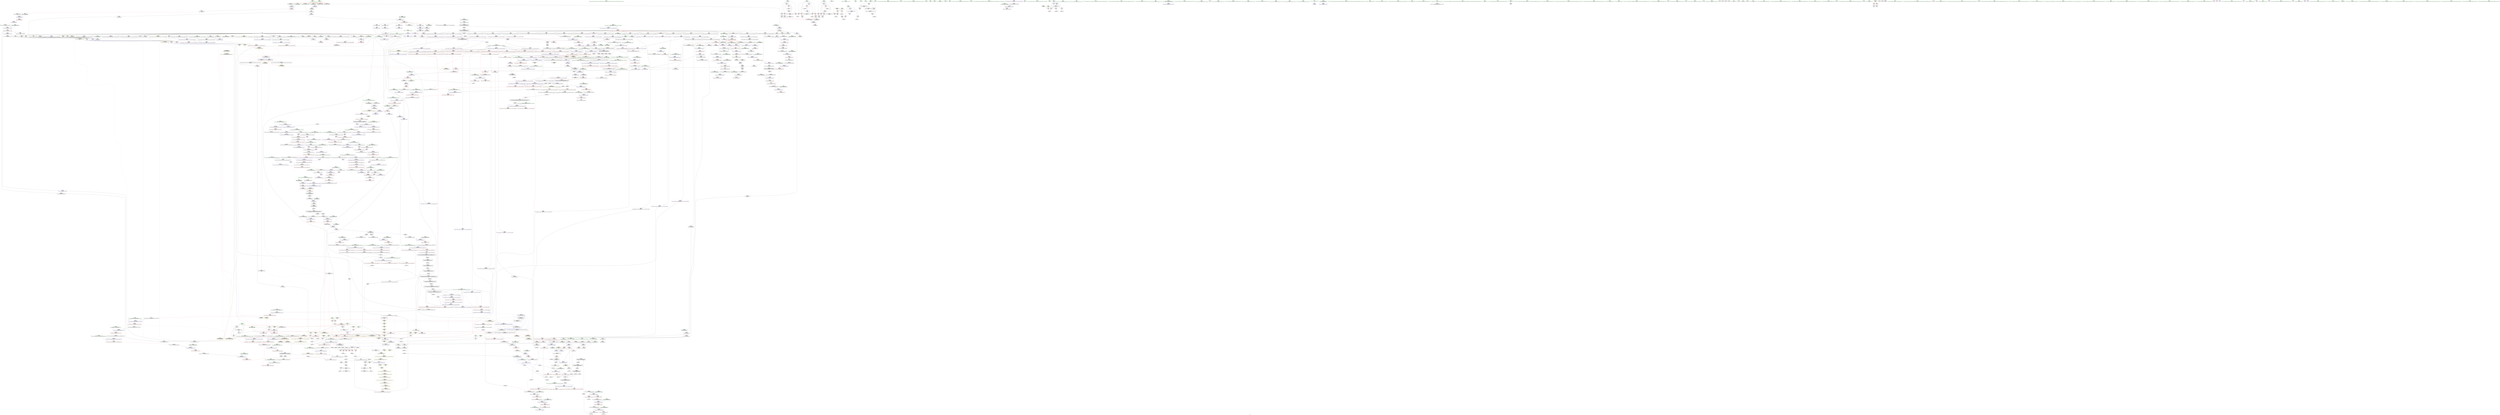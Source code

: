 digraph "SVFG" {
	label="SVFG";

	Node0x560e64e0b520 [shape=record,color=grey,label="{NodeID: 0\nNullPtr|{|<s32>108}}"];
	Node0x560e64e0b520 -> Node0x560e6508d6b0[style=solid];
	Node0x560e64e0b520 -> Node0x560e6508d7b0[style=solid];
	Node0x560e64e0b520 -> Node0x560e6508d880[style=solid];
	Node0x560e64e0b520 -> Node0x560e6508d950[style=solid];
	Node0x560e64e0b520 -> Node0x560e6508da20[style=solid];
	Node0x560e64e0b520 -> Node0x560e6508daf0[style=solid];
	Node0x560e64e0b520 -> Node0x560e6508dbc0[style=solid];
	Node0x560e64e0b520 -> Node0x560e6508dc90[style=solid];
	Node0x560e64e0b520 -> Node0x560e6508dd60[style=solid];
	Node0x560e64e0b520 -> Node0x560e6508de30[style=solid];
	Node0x560e64e0b520 -> Node0x560e6508df00[style=solid];
	Node0x560e64e0b520 -> Node0x560e6508dfd0[style=solid];
	Node0x560e64e0b520 -> Node0x560e6508e0a0[style=solid];
	Node0x560e64e0b520 -> Node0x560e6508e170[style=solid];
	Node0x560e64e0b520 -> Node0x560e6508e240[style=solid];
	Node0x560e64e0b520 -> Node0x560e6508e310[style=solid];
	Node0x560e64e0b520 -> Node0x560e6508e3e0[style=solid];
	Node0x560e64e0b520 -> Node0x560e6508e4b0[style=solid];
	Node0x560e64e0b520 -> Node0x560e6508e580[style=solid];
	Node0x560e64e0b520 -> Node0x560e6508e650[style=solid];
	Node0x560e64e0b520 -> Node0x560e6508e720[style=solid];
	Node0x560e64e0b520 -> Node0x560e6508e7f0[style=solid];
	Node0x560e64e0b520 -> Node0x560e6508e8c0[style=solid];
	Node0x560e64e0b520 -> Node0x560e6508e990[style=solid];
	Node0x560e64e0b520 -> Node0x560e65093a60[style=solid];
	Node0x560e64e0b520 -> Node0x560e65095630[style=solid];
	Node0x560e64e0b520 -> Node0x560e65095700[style=solid];
	Node0x560e64e0b520 -> Node0x560e650957d0[style=solid];
	Node0x560e64e0b520 -> Node0x560e650975e0[style=solid];
	Node0x560e64e0b520 -> Node0x560e64a78290[style=solid];
	Node0x560e64e0b520 -> Node0x560e650d8c80[style=solid];
	Node0x560e64e0b520 -> Node0x560e650d9e80[style=solid];
	Node0x560e64e0b520:s32 -> Node0x560e651ac4e0[style=solid,color=red];
	Node0x560e65094040 [shape=record,color=blue,label="{NodeID: 775\n88\<--175\ncy\<--rem17\nmain\n|{|<s3>19}}"];
	Node0x560e65094040 -> Node0x560e650a0b90[style=dashed];
	Node0x560e65094040 -> Node0x560e65094040[style=dashed];
	Node0x560e65094040 -> Node0x560e65113050[style=dashed];
	Node0x560e65094040:s3 -> Node0x560e650aea40[style=dashed,color=red];
	Node0x560e6508aad0 [shape=record,color=purple,label="{NodeID: 443\n427\<--426\n_M_impl2\<--\n_ZNSt6vectorIxSaIxEED2Ev\n}"];
	Node0x560e6507e810 [shape=record,color=green,label="{NodeID: 111\n635\<--636\nthis.addr\<--this.addr_field_insensitive\n_ZNSt12_Vector_baseIxSaIxEE12_Vector_implD2Ev\n}"];
	Node0x560e6507e810 -> Node0x560e650a3ec0[style=solid];
	Node0x560e6507e810 -> Node0x560e650965a0[style=solid];
	Node0x560e650b5340 [shape=record,color=blue,label="{NodeID: 886\n1240\<--1238\nthis.addr\<--this\n_ZN9__gnu_cxx17__normal_iteratorIPxSt6vectorIxSaIxEEEC2ERKS1_\n}"];
	Node0x560e650b5340 -> Node0x560e650a8710[style=dashed];
	Node0x560e650a0510 [shape=record,color=red,label="{NodeID: 554\n164\<--70\n\<--b\nmain\n}"];
	Node0x560e650a0510 -> Node0x560e650d8500[style=solid];
	Node0x560e65083010 [shape=record,color=green,label="{NodeID: 222\n1391\<--1392\n_ZNSt20__uninitialized_copyILb1EE13__uninit_copyISt13move_iteratorIPxES3_EET0_T_S6_S5_\<--_ZNSt20__uninitialized_copyILb1EE13__uninit_copyISt13move_iteratorIPxES3_EET0_T_S6_S5__field_insensitive\n}"];
	Node0x560e651a2300 [shape=record,color=black,label="{NodeID: 2104\n1491 = PHI(1532, )\n|{<s0>130}}"];
	Node0x560e651a2300:s0 -> Node0x560e651abb50[style=solid,color=red];
	Node0x560e650a5f40 [shape=record,color=red,label="{NodeID: 665\n878\<--877\n\<--_M_start31\n_ZNSt6vectorIxSaIxEE17_M_realloc_insertIJRKxEEEvN9__gnu_cxx17__normal_iteratorIPxS1_EEDpOT_\n|{<s0>84}}"];
	Node0x560e650a5f40:s0 -> Node0x560e651aa930[style=solid,color=red];
	Node0x560e650da000 [shape=record,color=grey,label="{NodeID: 1440\n201 = cmp(198, 200, )\n}"];
	Node0x560e650910c0 [shape=record,color=black,label="{NodeID: 333\n851\<--757\n\<--this1\n_ZNSt6vectorIxSaIxEE17_M_realloc_insertIJRKxEEEvN9__gnu_cxx17__normal_iteratorIPxS1_EEDpOT_\n|{<s0>78}}"];
	Node0x560e650910c0:s0 -> Node0x560e651ab630[style=solid,color=red];
	Node0x560e64debcc0 [shape=record,color=green,label="{NodeID: 1\n7\<--1\n__dso_handle\<--dummyObj\nGlob }"];
	Node0x560e65094110 [shape=record,color=blue,label="{NodeID: 776\n94\<--181\ni\<--inc\nmain\n}"];
	Node0x560e65094110 -> Node0x560e650a0e00[style=dashed];
	Node0x560e65094110 -> Node0x560e650a0ed0[style=dashed];
	Node0x560e65094110 -> Node0x560e65094110[style=dashed];
	Node0x560e65094110 -> Node0x560e65113550[style=dashed];
	Node0x560e650ac160 [shape=record,color=yellow,style=double,label="{NodeID: 1551\n48V_1 = ENCHI(MR_48V_0)\npts\{1293 \}\nFun[_ZNSt16allocator_traitsISaIxEE9constructIxJRKxEEEvRS0_PT_DpOT0_]|{<s0>62}}"];
	Node0x560e650ac160:s0 -> Node0x560e650b3ae0[style=dashed,color=red];
	Node0x560e6508aba0 [shape=record,color=purple,label="{NodeID: 444\n428\<--426\n_M_finish\<--\n_ZNSt6vectorIxSaIxEED2Ev\n}"];
	Node0x560e6508aba0 -> Node0x560e650a2f50[style=solid];
	Node0x560e6507e8e0 [shape=record,color=green,label="{NodeID: 112\n641\<--642\n_ZNSaIxED2Ev\<--_ZNSaIxED2Ev_field_insensitive\n}"];
	Node0x560e650b5410 [shape=record,color=blue,label="{NodeID: 887\n1242\<--1239\n__i.addr\<--__i\n_ZN9__gnu_cxx17__normal_iteratorIPxSt6vectorIxSaIxEEEC2ERKS1_\n}"];
	Node0x560e650b5410 -> Node0x560e650a87e0[style=dashed];
	Node0x560e650a05e0 [shape=record,color=red,label="{NodeID: 555\n169\<--72\n\<--c\nmain\n}"];
	Node0x560e650a05e0 -> Node0x560e650d8200[style=solid];
	Node0x560e65083110 [shape=record,color=green,label="{NodeID: 223\n1403\<--1404\n__first\<--__first_field_insensitive\n_ZNSt20__uninitialized_copyILb1EE13__uninit_copyISt13move_iteratorIPxES3_EET0_T_S6_S5_\n}"];
	Node0x560e65083110 -> Node0x560e650881a0[style=solid];
	Node0x560e65083110 -> Node0x560e6509e8a0[style=solid];
	Node0x560e651a2440 [shape=record,color=black,label="{NodeID: 2105\n1492 = PHI(1509, )\n}"];
	Node0x560e651a2440 -> Node0x560e650889c0[style=solid];
	Node0x560e650a6010 [shape=record,color=red,label="{NodeID: 666\n882\<--881\n\<--_M_end_of_storage\n_ZNSt6vectorIxSaIxEE17_M_realloc_insertIJRKxEEEvN9__gnu_cxx17__normal_iteratorIPxS1_EEDpOT_\n}"];
	Node0x560e650a6010 -> Node0x560e65091c20[style=solid];
	Node0x560e650da180 [shape=record,color=grey,label="{NodeID: 1441\n1199 = cmp(1196, 1198, )\n}"];
	Node0x560e65091190 [shape=record,color=black,label="{NodeID: 334\n855\<--757\n\<--this1\n_ZNSt6vectorIxSaIxEE17_M_realloc_insertIJRKxEEEvN9__gnu_cxx17__normal_iteratorIPxS1_EEDpOT_\n|{<s0>80}}"];
	Node0x560e65091190:s0 -> Node0x560e651aa7a0[style=solid,color=red];
	Node0x560e64dad540 [shape=record,color=green,label="{NodeID: 2\n8\<--1\n.str\<--dummyObj\nGlob }"];
	Node0x560e650941e0 [shape=record,color=blue,label="{NodeID: 777\n90\<--186\nexn.slot\<--\nmain\n}"];
	Node0x560e650941e0 -> Node0x560e650a0c60[style=dashed];
	Node0x560e650ac240 [shape=record,color=yellow,style=double,label="{NodeID: 1552\n69V_1 = ENCHI(MR_69V_0)\npts\{87 89 \}\nFun[_ZNSt16allocator_traitsISaIxEE9constructIxJRKxEEEvRS0_PT_DpOT0_]|{<s0>62}}"];
	Node0x560e650ac240:s0 -> Node0x560e65113b30[style=dashed,color=red];
	Node0x560e6508ac70 [shape=record,color=purple,label="{NodeID: 445\n459\<--458\n_M_impl\<--this1\n_ZNSt12_Vector_baseIxSaIxEEC2Ev\n|{<s0>45}}"];
	Node0x560e6508ac70:s0 -> Node0x560e651ac5f0[style=solid,color=red];
	Node0x560e6507e9e0 [shape=record,color=green,label="{NodeID: 113\n648\<--649\n__a.addr\<--__a.addr_field_insensitive\n_ZNSt16allocator_traitsISaIxEE10deallocateERS0_Pxm\n}"];
	Node0x560e6507e9e0 -> Node0x560e650a3f90[style=solid];
	Node0x560e6507e9e0 -> Node0x560e65096670[style=solid];
	Node0x560e650b54e0 [shape=record,color=blue,label="{NodeID: 888\n1247\<--1249\n_M_current\<--\n_ZN9__gnu_cxx17__normal_iteratorIPxSt6vectorIxSaIxEEEC2ERKS1_\n|{<s0>86|<s1>99}}"];
	Node0x560e650b54e0:s0 -> Node0x560e6514dd30[style=dashed,color=blue];
	Node0x560e650b54e0:s1 -> Node0x560e6514eb90[style=dashed,color=blue];
	Node0x560e650a06b0 [shape=record,color=red,label="{NodeID: 556\n172\<--74\n\<--d\nmain\n}"];
	Node0x560e650a06b0 -> Node0x560e650d8080[style=solid];
	Node0x560e650831e0 [shape=record,color=green,label="{NodeID: 224\n1405\<--1406\n__last\<--__last_field_insensitive\n_ZNSt20__uninitialized_copyILb1EE13__uninit_copyISt13move_iteratorIPxES3_EET0_T_S6_S5_\n}"];
	Node0x560e650831e0 -> Node0x560e65088270[style=solid];
	Node0x560e650831e0 -> Node0x560e6509e970[style=solid];
	Node0x560e651a2580 [shape=record,color=black,label="{NodeID: 2106\n1502 = PHI(1590, )\n|{<s0>132}}"];
	Node0x560e651a2580:s0 -> Node0x560e651ac1b0[style=solid,color=red];
	Node0x560e650a60e0 [shape=record,color=red,label="{NodeID: 667\n886\<--885\n\<--_M_start34\n_ZNSt6vectorIxSaIxEE17_M_realloc_insertIJRKxEEEvN9__gnu_cxx17__normal_iteratorIPxS1_EEDpOT_\n}"];
	Node0x560e650a60e0 -> Node0x560e65091cf0[style=solid];
	Node0x560e650da300 [shape=record,color=grey,label="{NodeID: 1442\n207 = cmp(205, 206, )\n}"];
	Node0x560e65091260 [shape=record,color=black,label="{NodeID: 335\n863\<--757\n\<--this1\n_ZNSt6vectorIxSaIxEE17_M_realloc_insertIJRKxEEEvN9__gnu_cxx17__normal_iteratorIPxS1_EEDpOT_\n}"];
	Node0x560e65091260 -> Node0x560e6509bf30[style=solid];
	Node0x560e65091260 -> Node0x560e6509c000[style=solid];
	Node0x560e64ebde70 [shape=record,color=green,label="{NodeID: 3\n10\<--1\n.str.1\<--dummyObj\nGlob }"];
	Node0x560e650942b0 [shape=record,color=blue,label="{NodeID: 778\n92\<--188\nehselector.slot\<--\nmain\n}"];
	Node0x560e650942b0 -> Node0x560e650a0d30[style=dashed];
	Node0x560e6508ad40 [shape=record,color=purple,label="{NodeID: 446\n486\<--481\n_M_start\<--this1\n_ZNSt12_Vector_baseIxSaIxEE12_Vector_implC2Ev\n}"];
	Node0x560e6508ad40 -> Node0x560e65095630[style=solid];
	Node0x560e65083680 [shape=record,color=green,label="{NodeID: 114\n650\<--651\n__p.addr\<--__p.addr_field_insensitive\n_ZNSt16allocator_traitsISaIxEE10deallocateERS0_Pxm\n}"];
	Node0x560e65083680 -> Node0x560e650a4060[style=solid];
	Node0x560e65083680 -> Node0x560e65096740[style=solid];
	Node0x560e650b55b0 [shape=record,color=blue,label="{NodeID: 889\n1255\<--1253\n__a.addr\<--__a\n_ZNSt16allocator_traitsISaIxEE8allocateERS0_m\n}"];
	Node0x560e650b55b0 -> Node0x560e650a8980[style=dashed];
	Node0x560e650b2c80 [shape=record,color=yellow,style=double,label="{NodeID: 1664\n208V_1 = ENCHI(MR_208V_0)\npts\{830000 830001 850000 850001 \}\nFun[_ZN9__gnu_cxx17__normal_iteratorIPxSt6vectorIxSaIxEEEC2ERKS1_]}"];
	Node0x560e650b2c80 -> Node0x560e650a88b0[style=dashed];
	Node0x560e650a0780 [shape=record,color=red,label="{NodeID: 557\n144\<--76\n\<--x0\nmain\n}"];
	Node0x560e650a0780 -> Node0x560e65093d00[style=solid];
	Node0x560e650832b0 [shape=record,color=green,label="{NodeID: 225\n1407\<--1408\n__result.addr\<--__result.addr_field_insensitive\n_ZNSt20__uninitialized_copyILb1EE13__uninit_copyISt13move_iteratorIPxES3_EET0_T_S6_S5_\n}"];
	Node0x560e650832b0 -> Node0x560e650a9410[style=solid];
	Node0x560e650832b0 -> Node0x560e650b65f0[style=solid];
	Node0x560e651a26c0 [shape=record,color=black,label="{NodeID: 2107\n1505 = PHI(1583, )\n}"];
	Node0x560e651a26c0 -> Node0x560e65088a90[style=solid];
	Node0x560e650a61b0 [shape=record,color=red,label="{NodeID: 668\n928\<--925\nthis1\<--this.addr\n_ZNSt6vectorIxSaIxEE3endEv\n}"];
	Node0x560e650a61b0 -> Node0x560e65091dc0[style=solid];
	Node0x560e650da480 [shape=record,color=grey,label="{NodeID: 1443\n159 = cmp(154, 158, )\n}"];
	Node0x560e65091330 [shape=record,color=black,label="{NodeID: 336\n867\<--757\n\<--this1\n_ZNSt6vectorIxSaIxEE17_M_realloc_insertIJRKxEEEvN9__gnu_cxx17__normal_iteratorIPxS1_EEDpOT_\n}"];
	Node0x560e65091330 -> Node0x560e6509c0d0[style=solid];
	Node0x560e65091330 -> Node0x560e6509c1a0[style=solid];
	Node0x560e64db74a0 [shape=record,color=green,label="{NodeID: 4\n12\<--1\nstdin\<--dummyObj\nGlob }"];
	Node0x560e65094380 [shape=record,color=blue,label="{NodeID: 779\n96\<--109\nans\<--\nmain\n}"];
	Node0x560e65094380 -> Node0x560e650a1070[style=dashed];
	Node0x560e65094380 -> Node0x560e65110d50[style=dashed];
	Node0x560e65094380 -> Node0x560e6510c2c0[style=dashed];
	Node0x560e6508ae10 [shape=record,color=purple,label="{NodeID: 447\n488\<--481\n_M_finish\<--this1\n_ZNSt12_Vector_baseIxSaIxEE12_Vector_implC2Ev\n}"];
	Node0x560e6508ae10 -> Node0x560e65095700[style=solid];
	Node0x560e65083710 [shape=record,color=green,label="{NodeID: 115\n652\<--653\n__n.addr\<--__n.addr_field_insensitive\n_ZNSt16allocator_traitsISaIxEE10deallocateERS0_Pxm\n}"];
	Node0x560e65083710 -> Node0x560e650a4130[style=solid];
	Node0x560e65083710 -> Node0x560e65096810[style=solid];
	Node0x560e650b5680 [shape=record,color=blue,label="{NodeID: 890\n1257\<--1254\n__n.addr\<--__n\n_ZNSt16allocator_traitsISaIxEE8allocateERS0_m\n}"];
	Node0x560e650b5680 -> Node0x560e650a8a50[style=dashed];
	Node0x560e650a0850 [shape=record,color=red,label="{NodeID: 558\n146\<--78\n\<--y0\nmain\n}"];
	Node0x560e650a0850 -> Node0x560e65093dd0[style=solid];
	Node0x560e65083380 [shape=record,color=green,label="{NodeID: 226\n1409\<--1410\nagg.tmp\<--agg.tmp_field_insensitive\n_ZNSt20__uninitialized_copyILb1EE13__uninit_copyISt13move_iteratorIPxES3_EET0_T_S6_S5_\n}"];
	Node0x560e65083380 -> Node0x560e65088340[style=solid];
	Node0x560e65083380 -> Node0x560e6509ea40[style=solid];
	Node0x560e651a2800 [shape=record,color=black,label="{NodeID: 2108\n1528 = PHI(1539, )\n}"];
	Node0x560e651a2800 -> Node0x560e65088b60[style=solid];
	Node0x560e650a6280 [shape=record,color=red,label="{NodeID: 669\n936\<--935\n\<--coerce.dive\n_ZNSt6vectorIxSaIxEE3endEv\n}"];
	Node0x560e650a6280 -> Node0x560e65091e90[style=solid];
	Node0x560e6510bab0 [shape=record,color=black,label="{NodeID: 1444\nMR_102V_3 = PHI(MR_102V_4, MR_102V_2, )\npts\{1188 \}\n}"];
	Node0x560e6510bab0 -> Node0x560e650a7ef0[style=dashed];
	Node0x560e65091400 [shape=record,color=black,label="{NodeID: 337\n871\<--757\n\<--this1\n_ZNSt6vectorIxSaIxEE17_M_realloc_insertIJRKxEEEvN9__gnu_cxx17__normal_iteratorIPxS1_EEDpOT_\n|{<s0>82}}"];
	Node0x560e65091400:s0 -> Node0x560e651ab630[style=solid,color=red];
	Node0x560e64db65a0 [shape=record,color=green,label="{NodeID: 5\n13\<--1\n.str.2\<--dummyObj\nGlob }"];
	Node0x560e65094450 [shape=record,color=blue,label="{NodeID: 780\n98\<--109\ni20\<--\nmain\n}"];
	Node0x560e65094450 -> Node0x560e650a1140[style=dashed];
	Node0x560e65094450 -> Node0x560e650a1210[style=dashed];
	Node0x560e65094450 -> Node0x560e650a12e0[style=dashed];
	Node0x560e65094450 -> Node0x560e650a13b0[style=dashed];
	Node0x560e65094450 -> Node0x560e650a1480[style=dashed];
	Node0x560e65094450 -> Node0x560e65094ad0[style=dashed];
	Node0x560e65094450 -> Node0x560e6510c7c0[style=dashed];
	Node0x560e6508aee0 [shape=record,color=purple,label="{NodeID: 448\n490\<--481\n_M_end_of_storage\<--this1\n_ZNSt12_Vector_baseIxSaIxEE12_Vector_implC2Ev\n}"];
	Node0x560e6508aee0 -> Node0x560e650957d0[style=solid];
	Node0x560e650837e0 [shape=record,color=green,label="{NodeID: 116\n662\<--663\n_ZN9__gnu_cxx13new_allocatorIxE10deallocateEPxm\<--_ZN9__gnu_cxx13new_allocatorIxE10deallocateEPxm_field_insensitive\n}"];
	Node0x560e650b5750 [shape=record,color=blue,label="{NodeID: 891\n1272\<--1269\nthis.addr\<--this\n_ZN9__gnu_cxx13new_allocatorIxE8allocateEmPKv\n}"];
	Node0x560e650b5750 -> Node0x560e650a8b20[style=dashed];
	Node0x560e650a0920 [shape=record,color=red,label="{NodeID: 559\n166\<--80\n\<--m\nmain\n}"];
	Node0x560e650a0920 -> Node0x560e650d8380[style=solid];
	Node0x560e65083450 [shape=record,color=green,label="{NodeID: 227\n1411\<--1412\nagg.tmp2\<--agg.tmp2_field_insensitive\n_ZNSt20__uninitialized_copyILb1EE13__uninit_copyISt13move_iteratorIPxES3_EET0_T_S6_S5_\n}"];
	Node0x560e65083450 -> Node0x560e65088410[style=solid];
	Node0x560e65083450 -> Node0x560e6509eb10[style=solid];
	Node0x560e651a2940 [shape=record,color=black,label="{NodeID: 2109\n540 = PHI(437, 447, )\n0th arg _ZNSt12_Vector_baseIxSaIxEED2Ev }"];
	Node0x560e651a2940 -> Node0x560e65095d80[style=solid];
	Node0x560e650a6350 [shape=record,color=red,label="{NodeID: 670\n951\<--942\nthis1\<--this.addr\n_ZN9__gnu_cxx13new_allocatorIxE9constructIxJRKxEEEvPT_DpOT0_\n}"];
	Node0x560e650914d0 [shape=record,color=black,label="{NodeID: 338\n874\<--757\n\<--this1\n_ZNSt6vectorIxSaIxEE17_M_realloc_insertIJRKxEEEvN9__gnu_cxx17__normal_iteratorIPxS1_EEDpOT_\n|{<s0>84}}"];
	Node0x560e650914d0:s0 -> Node0x560e651aa7a0[style=solid,color=red];
	Node0x560e64ea18e0 [shape=record,color=green,label="{NodeID: 6\n15\<--1\n.str.3\<--dummyObj\nGlob }"];
	Node0x560e65094520 [shape=record,color=blue,label="{NodeID: 781\n100\<--109\nj\<--\nmain\n}"];
	Node0x560e65094520 -> Node0x560e650a1550[style=dashed];
	Node0x560e65094520 -> Node0x560e650a1620[style=dashed];
	Node0x560e65094520 -> Node0x560e650a16f0[style=dashed];
	Node0x560e65094520 -> Node0x560e650a17c0[style=dashed];
	Node0x560e65094520 -> Node0x560e650a1890[style=dashed];
	Node0x560e65094520 -> Node0x560e65094520[style=dashed];
	Node0x560e65094520 -> Node0x560e65094a00[style=dashed];
	Node0x560e65094520 -> Node0x560e6510ccc0[style=dashed];
	Node0x560e6508afb0 [shape=record,color=purple,label="{NodeID: 449\n536\<--535\n_M_impl\<--this1\n_ZNSt12_Vector_baseIxSaIxEE19_M_get_Tp_allocatorEv\n}"];
	Node0x560e6508afb0 -> Node0x560e650902f0[style=solid];
	Node0x560e650838e0 [shape=record,color=green,label="{NodeID: 117\n669\<--670\nthis.addr\<--this.addr_field_insensitive\n_ZN9__gnu_cxx13new_allocatorIxE10deallocateEPxm\n}"];
	Node0x560e650838e0 -> Node0x560e650a4200[style=solid];
	Node0x560e650838e0 -> Node0x560e650968e0[style=solid];
	Node0x560e650b5820 [shape=record,color=blue,label="{NodeID: 892\n1274\<--1270\n__n.addr\<--__n\n_ZN9__gnu_cxx13new_allocatorIxE8allocateEmPKv\n}"];
	Node0x560e650b5820 -> Node0x560e650a8bf0[style=dashed];
	Node0x560e650b5820 -> Node0x560e650a8cc0[style=dashed];
	Node0x560e650a09f0 [shape=record,color=red,label="{NodeID: 560\n174\<--80\n\<--m\nmain\n}"];
	Node0x560e650a09f0 -> Node0x560e650d7d80[style=solid];
	Node0x560e65083520 [shape=record,color=green,label="{NodeID: 228\n1430\<--1431\n_ZSt4copyISt13move_iteratorIPxES1_ET0_T_S4_S3_\<--_ZSt4copyISt13move_iteratorIPxES1_ET0_T_S4_S3__field_insensitive\n}"];
	Node0x560e651a2b50 [shape=record,color=black,label="{NodeID: 2110\n316 = PHI(82, 84, )\n0th arg _ZNSt6vectorIxSaIxEEC2Ev }"];
	Node0x560e651a2b50 -> Node0x560e65094c70[style=solid];
	Node0x560e650a6420 [shape=record,color=red,label="{NodeID: 671\n952\<--944\n\<--__p.addr\n_ZN9__gnu_cxx13new_allocatorIxE9constructIxJRKxEEEvPT_DpOT0_\n}"];
	Node0x560e650a6420 -> Node0x560e65091f60[style=solid];
	Node0x560e650915a0 [shape=record,color=black,label="{NodeID: 339\n875\<--757\n\<--this1\n_ZNSt6vectorIxSaIxEE17_M_realloc_insertIJRKxEEEvN9__gnu_cxx17__normal_iteratorIPxS1_EEDpOT_\n}"];
	Node0x560e650915a0 -> Node0x560e6509c270[style=solid];
	Node0x560e650915a0 -> Node0x560e6509c340[style=solid];
	Node0x560e6505f640 [shape=record,color=green,label="{NodeID: 7\n17\<--1\nstdout\<--dummyObj\nGlob }"];
	Node0x560e650945f0 [shape=record,color=blue,label="{NodeID: 782\n102\<--109\nk\<--\nmain\n}"];
	Node0x560e650945f0 -> Node0x560e650a1960[style=dashed];
	Node0x560e650945f0 -> Node0x560e650a1a30[style=dashed];
	Node0x560e650945f0 -> Node0x560e650a1b00[style=dashed];
	Node0x560e650945f0 -> Node0x560e650a1bd0[style=dashed];
	Node0x560e650945f0 -> Node0x560e650945f0[style=dashed];
	Node0x560e650945f0 -> Node0x560e65094930[style=dashed];
	Node0x560e650945f0 -> Node0x560e65119070[style=dashed];
	Node0x560e650ac760 [shape=record,color=yellow,style=double,label="{NodeID: 1557\n60V_1 = ENCHI(MR_60V_0)\npts\{830000 830001 830002 850000 850001 850002 \}\nFun[_ZNSt12_Vector_baseIxSaIxEEC2Ev]|{<s0>45|<s1>45|<s2>45}}"];
	Node0x560e650ac760:s0 -> Node0x560e65095630[style=dashed,color=red];
	Node0x560e650ac760:s1 -> Node0x560e65095700[style=dashed,color=red];
	Node0x560e650ac760:s2 -> Node0x560e650957d0[style=dashed,color=red];
	Node0x560e6508b080 [shape=record,color=purple,label="{NodeID: 450\n549\<--548\n_M_impl\<--this1\n_ZNSt12_Vector_baseIxSaIxEED2Ev\n}"];
	Node0x560e650839b0 [shape=record,color=green,label="{NodeID: 118\n671\<--672\n__p.addr\<--__p.addr_field_insensitive\n_ZN9__gnu_cxx13new_allocatorIxE10deallocateEPxm\n}"];
	Node0x560e650839b0 -> Node0x560e650a42d0[style=solid];
	Node0x560e650839b0 -> Node0x560e650969b0[style=solid];
	Node0x560e6514c680 [shape=record,color=yellow,style=double,label="{NodeID: 2000\n48V_3 = CSCHI(MR_48V_2)\npts\{1293 \}\nCS[]|{<s0>17}}"];
	Node0x560e6514c680:s0 -> Node0x560e650af010[style=dashed,color=red];
	Node0x560e650b58f0 [shape=record,color=blue,label="{NodeID: 893\n1276\<--1271\n.addr\<--\n_ZN9__gnu_cxx13new_allocatorIxE8allocateEmPKv\n}"];
	Node0x560e650a0ac0 [shape=record,color=red,label="{NodeID: 561\n162\<--86\n\<--cx\nmain\n}"];
	Node0x560e650a0ac0 -> Node0x560e650d8680[style=solid];
	Node0x560e6508ba70 [shape=record,color=green,label="{NodeID: 229\n1437\<--1438\n__first\<--__first_field_insensitive\n_ZSt4copyISt13move_iteratorIPxES1_ET0_T_S4_S3_\n}"];
	Node0x560e6508ba70 -> Node0x560e650885b0[style=solid];
	Node0x560e6508ba70 -> Node0x560e6509ef20[style=solid];
	Node0x560e651a2cd0 [shape=record,color=black,label="{NodeID: 2111\n1083 = PHI(793, 809, )\n0th arg _ZSt34__uninitialized_move_if_noexcept_aIPxS0_SaIxEET0_T_S3_S2_RT1_ }"];
	Node0x560e651a2cd0 -> Node0x560e650b44a0[style=solid];
	Node0x560e650a64f0 [shape=record,color=red,label="{NodeID: 672\n955\<--946\n\<--__args.addr\n_ZN9__gnu_cxx13new_allocatorIxE9constructIxJRKxEEEvPT_DpOT0_\n|{<s0>87}}"];
	Node0x560e650a64f0:s0 -> Node0x560e651ac730[style=solid,color=red];
	Node0x560e65091670 [shape=record,color=black,label="{NodeID: 340\n879\<--757\n\<--this1\n_ZNSt6vectorIxSaIxEE17_M_realloc_insertIJRKxEEEvN9__gnu_cxx17__normal_iteratorIPxS1_EEDpOT_\n}"];
	Node0x560e65091670 -> Node0x560e6509c410[style=solid];
	Node0x560e65091670 -> Node0x560e6509c4e0[style=solid];
	Node0x560e6505f980 [shape=record,color=green,label="{NodeID: 8\n18\<--1\n.str.4\<--dummyObj\nGlob }"];
	Node0x560e650946c0 [shape=record,color=blue,label="{NodeID: 783\n104\<--233\no1\<--conv40\nmain\n}"];
	Node0x560e650946c0 -> Node0x560e650a1ca0[style=dashed];
	Node0x560e650946c0 -> Node0x560e650946c0[style=dashed];
	Node0x560e650946c0 -> Node0x560e65111c50[style=dashed];
	Node0x560e6508b150 [shape=record,color=purple,label="{NodeID: 451\n550\<--548\n_M_start\<--this1\n_ZNSt12_Vector_baseIxSaIxEED2Ev\n}"];
	Node0x560e6508b150 -> Node0x560e650a3770[style=solid];
	Node0x560e65083a80 [shape=record,color=green,label="{NodeID: 119\n673\<--674\n.addr\<--.addr_field_insensitive\n_ZN9__gnu_cxx13new_allocatorIxE10deallocateEPxm\n}"];
	Node0x560e65083a80 -> Node0x560e65096a80[style=solid];
	Node0x560e650b59c0 [shape=record,color=blue,label="{NodeID: 894\n1318\<--1302\ncoerce.dive\<--__first.coerce\n_ZSt22__uninitialized_copy_aISt13move_iteratorIPxES1_xET0_T_S4_S3_RSaIT1_E\n}"];
	Node0x560e650b59c0 -> Node0x560e650aaa00[style=dashed];
	Node0x560e650a0b90 [shape=record,color=red,label="{NodeID: 562\n170\<--88\n\<--cy\nmain\n}"];
	Node0x560e650a0b90 -> Node0x560e650d8200[style=solid];
	Node0x560e6508bb00 [shape=record,color=green,label="{NodeID: 230\n1439\<--1440\n__last\<--__last_field_insensitive\n_ZSt4copyISt13move_iteratorIPxES1_ET0_T_S4_S3_\n}"];
	Node0x560e6508bb00 -> Node0x560e65088680[style=solid];
	Node0x560e6508bb00 -> Node0x560e6509eff0[style=solid];
	Node0x560e651a2e50 [shape=record,color=black,label="{NodeID: 2112\n1084 = PHI(797, 813, )\n1st arg _ZSt34__uninitialized_move_if_noexcept_aIPxS0_SaIxEET0_T_S3_S2_RT1_ }"];
	Node0x560e651a2e50 -> Node0x560e650b4570[style=solid];
	Node0x560e650a65c0 [shape=record,color=red,label="{NodeID: 673\n957\<--956\n\<--call\n_ZN9__gnu_cxx13new_allocatorIxE9constructIxJRKxEEEvPT_DpOT0_\n}"];
	Node0x560e650a65c0 -> Node0x560e650b3ae0[style=solid];
	Node0x560e65091740 [shape=record,color=black,label="{NodeID: 341\n883\<--757\n\<--this1\n_ZNSt6vectorIxSaIxEE17_M_realloc_insertIJRKxEEEvN9__gnu_cxx17__normal_iteratorIPxS1_EEDpOT_\n}"];
	Node0x560e65091740 -> Node0x560e6509c5b0[style=solid];
	Node0x560e65091740 -> Node0x560e6509c680[style=solid];
	Node0x560e6505fa40 [shape=record,color=green,label="{NodeID: 9\n20\<--1\n_ZSt3cin\<--dummyObj\nGlob }"];
	Node0x560e65094790 [shape=record,color=blue,label="{NodeID: 784\n106\<--250\no2\<--conv50\nmain\n}"];
	Node0x560e65094790 -> Node0x560e650a1d70[style=dashed];
	Node0x560e65094790 -> Node0x560e65094790[style=dashed];
	Node0x560e65094790 -> Node0x560e65112150[style=dashed];
	Node0x560e6508b220 [shape=record,color=purple,label="{NodeID: 452\n552\<--548\n_M_impl2\<--this1\n_ZNSt12_Vector_baseIxSaIxEED2Ev\n}"];
	Node0x560e65083b50 [shape=record,color=green,label="{NodeID: 120\n682\<--683\n_ZdlPv\<--_ZdlPv_field_insensitive\n}"];
	Node0x560e650b5a90 [shape=record,color=blue,label="{NodeID: 895\n1320\<--1303\ncoerce.dive1\<--__last.coerce\n_ZSt22__uninitialized_copy_aISt13move_iteratorIPxES1_xET0_T_S4_S3_RSaIT1_E\n}"];
	Node0x560e650b5a90 -> Node0x560e650aaad0[style=dashed];
	Node0x560e650a0c60 [shape=record,color=red,label="{NodeID: 563\n300\<--90\nexn\<--exn.slot\nmain\n}"];
	Node0x560e6508bbd0 [shape=record,color=green,label="{NodeID: 231\n1441\<--1442\n__result.addr\<--__result.addr_field_insensitive\n_ZSt4copyISt13move_iteratorIPxES1_ET0_T_S4_S3_\n}"];
	Node0x560e6508bbd0 -> Node0x560e650a9680[style=solid];
	Node0x560e6508bbd0 -> Node0x560e650b6a00[style=solid];
	Node0x560e651a2fd0 [shape=record,color=black,label="{NodeID: 2113\n1085 = PHI(798, 814, )\n2nd arg _ZSt34__uninitialized_move_if_noexcept_aIPxS0_SaIxEET0_T_S3_S2_RT1_ }"];
	Node0x560e651a2fd0 -> Node0x560e650b4640[style=solid];
	Node0x560e650a6690 [shape=record,color=red,label="{NodeID: 674\n965\<--962\n\<--__t.addr\n_ZSt7forwardIRKxEOT_RNSt16remove_referenceIS2_E4typeE\n}"];
	Node0x560e650a6690 -> Node0x560e65092100[style=solid];
	Node0x560e65091810 [shape=record,color=black,label="{NodeID: 342\n893\<--757\n\<--this1\n_ZNSt6vectorIxSaIxEE17_M_realloc_insertIJRKxEEEvN9__gnu_cxx17__normal_iteratorIPxS1_EEDpOT_\n}"];
	Node0x560e65091810 -> Node0x560e6509c750[style=solid];
	Node0x560e65091810 -> Node0x560e6509c820[style=solid];
	Node0x560e6505ff60 [shape=record,color=green,label="{NodeID: 10\n21\<--1\n_ZSt4cout\<--dummyObj\nGlob }"];
	Node0x560e65094860 [shape=record,color=blue,label="{NodeID: 785\n96\<--259\nans\<--inc52\nmain\n}"];
	Node0x560e65094860 -> Node0x560e6511ea70[style=dashed];
	Node0x560e6508b2f0 [shape=record,color=purple,label="{NodeID: 453\n553\<--548\n_M_end_of_storage\<--this1\n_ZNSt12_Vector_baseIxSaIxEED2Ev\n}"];
	Node0x560e6508b2f0 -> Node0x560e650a3840[style=solid];
	Node0x560e65083c50 [shape=record,color=green,label="{NodeID: 121\n689\<--690\nthis.addr\<--this.addr_field_insensitive\n_ZNSaIxED2Ev\n}"];
	Node0x560e65083c50 -> Node0x560e650a43a0[style=solid];
	Node0x560e65083c50 -> Node0x560e65096b50[style=solid];
	Node0x560e6514c9a0 [shape=record,color=yellow,style=double,label="{NodeID: 2003\n60V_2 = CSCHI(MR_60V_1)\npts\{830000 830001 830002 850000 850001 850002 \}\nCS[]|{<s0>14|<s1>14|<s2>15|<s3>15}}"];
	Node0x560e6514c9a0:s0 -> Node0x560e6514cb30[style=dashed,color=blue];
	Node0x560e6514c9a0:s1 -> Node0x560e6514cc90[style=dashed,color=blue];
	Node0x560e6514c9a0:s2 -> Node0x560e6514cd70[style=dashed,color=blue];
	Node0x560e6514c9a0:s3 -> Node0x560e6514ced0[style=dashed,color=blue];
	Node0x560e650b5b60 [shape=record,color=blue,label="{NodeID: 896\n1310\<--1304\n__result.addr\<--__result\n_ZSt22__uninitialized_copy_aISt13move_iteratorIPxES1_xET0_T_S4_S3_RSaIT1_E\n}"];
	Node0x560e650b5b60 -> Node0x560e650a8d90[style=dashed];
	Node0x560e65113b30 [shape=record,color=yellow,style=double,label="{NodeID: 1671\n69V_1 = ENCHI(MR_69V_0)\npts\{87 89 \}\nFun[_ZN9__gnu_cxx13new_allocatorIxE9constructIxJRKxEEEvPT_DpOT0_]}"];
	Node0x560e65113b30 -> Node0x560e650a65c0[style=dashed];
	Node0x560e650a0d30 [shape=record,color=red,label="{NodeID: 564\n301\<--92\nsel\<--ehselector.slot\nmain\n}"];
	Node0x560e6508bca0 [shape=record,color=green,label="{NodeID: 232\n1443\<--1444\nagg.tmp\<--agg.tmp_field_insensitive\n_ZSt4copyISt13move_iteratorIPxES1_ET0_T_S4_S3_\n}"];
	Node0x560e6508bca0 -> Node0x560e65088750[style=solid];
	Node0x560e6508bca0 -> Node0x560e6509f0c0[style=solid];
	Node0x560e651a3150 [shape=record,color=black,label="{NodeID: 2114\n1086 = PHI(800, 816, )\n3rd arg _ZSt34__uninitialized_move_if_noexcept_aIPxS0_SaIxEET0_T_S3_S2_RT1_ }"];
	Node0x560e651a3150 -> Node0x560e650b4710[style=solid];
	Node0x560e650a6760 [shape=record,color=red,label="{NodeID: 675\n984\<--971\nthis1\<--this.addr\n_ZNKSt6vectorIxSaIxEE12_M_check_lenEmPKc\n|{<s0>88|<s1>89|<s2>91|<s3>92|<s4>94|<s5>95|<s6>96}}"];
	Node0x560e650a6760:s0 -> Node0x560e651aae70[style=solid,color=red];
	Node0x560e650a6760:s1 -> Node0x560e651aa480[style=solid,color=red];
	Node0x560e650a6760:s2 -> Node0x560e651aa480[style=solid,color=red];
	Node0x560e650a6760:s3 -> Node0x560e651aa480[style=solid,color=red];
	Node0x560e650a6760:s4 -> Node0x560e651aa480[style=solid,color=red];
	Node0x560e650a6760:s5 -> Node0x560e651aae70[style=solid,color=red];
	Node0x560e650a6760:s6 -> Node0x560e651aae70[style=solid,color=red];
	Node0x560e650918e0 [shape=record,color=black,label="{NodeID: 343\n898\<--757\n\<--this1\n_ZNSt6vectorIxSaIxEE17_M_realloc_insertIJRKxEEEvN9__gnu_cxx17__normal_iteratorIPxS1_EEDpOT_\n}"];
	Node0x560e650918e0 -> Node0x560e6509c8f0[style=solid];
	Node0x560e650918e0 -> Node0x560e6509c9c0[style=solid];
	Node0x560e65060060 [shape=record,color=green,label="{NodeID: 11\n22\<--1\n.str.5\<--dummyObj\nGlob }"];
	Node0x560e65094930 [shape=record,color=blue,label="{NodeID: 786\n102\<--264\nk\<--inc54\nmain\n}"];
	Node0x560e65094930 -> Node0x560e650a1960[style=dashed];
	Node0x560e65094930 -> Node0x560e650a1a30[style=dashed];
	Node0x560e65094930 -> Node0x560e650a1b00[style=dashed];
	Node0x560e65094930 -> Node0x560e650a1bd0[style=dashed];
	Node0x560e65094930 -> Node0x560e650945f0[style=dashed];
	Node0x560e65094930 -> Node0x560e65094930[style=dashed];
	Node0x560e65094930 -> Node0x560e65119070[style=dashed];
	Node0x560e6508b3c0 [shape=record,color=purple,label="{NodeID: 454\n555\<--548\n_M_impl3\<--this1\n_ZNSt12_Vector_baseIxSaIxEED2Ev\n}"];
	Node0x560e65083d20 [shape=record,color=green,label="{NodeID: 122\n695\<--696\n_ZN9__gnu_cxx13new_allocatorIxED2Ev\<--_ZN9__gnu_cxx13new_allocatorIxED2Ev_field_insensitive\n}"];
	Node0x560e6514cb30 [shape=record,color=yellow,style=double,label="{NodeID: 2004\n50V_3 = CSCHI(MR_50V_2)\npts\{830000 \}\nCS[]|{<s0>16}}"];
	Node0x560e6514cb30:s0 -> Node0x560e650aeb20[style=dashed,color=red];
	Node0x560e650b5c30 [shape=record,color=blue,label="{NodeID: 897\n1312\<--1305\n.addr\<--\n_ZSt22__uninitialized_copy_aISt13move_iteratorIPxES1_xET0_T_S4_S3_RSaIT1_E\n}"];
	Node0x560e650a0e00 [shape=record,color=red,label="{NodeID: 565\n154\<--94\n\<--i\nmain\n}"];
	Node0x560e650a0e00 -> Node0x560e650da480[style=solid];
	Node0x560e6508bd70 [shape=record,color=green,label="{NodeID: 233\n1445\<--1446\nagg.tmp3\<--agg.tmp3_field_insensitive\n_ZSt4copyISt13move_iteratorIPxES1_ET0_T_S4_S3_\n}"];
	Node0x560e6508bd70 -> Node0x560e65088820[style=solid];
	Node0x560e6508bd70 -> Node0x560e6509f190[style=solid];
	Node0x560e651a32d0 [shape=record,color=black,label="{NodeID: 2115\n730 = PHI(343, )\n0th arg _ZNSt6vectorIxSaIxEE17_M_realloc_insertIJRKxEEEvN9__gnu_cxx17__normal_iteratorIPxS1_EEDpOT_ }"];
	Node0x560e651a32d0 -> Node0x560e65097030[style=solid];
	Node0x560e650a6830 [shape=record,color=red,label="{NodeID: 676\n992\<--973\n\<--__n.addr\n_ZNKSt6vectorIxSaIxEE12_M_check_lenEmPKc\n}"];
	Node0x560e650a6830 -> Node0x560e650d9d00[style=solid];
	Node0x560e650919b0 [shape=record,color=black,label="{NodeID: 344\n905\<--757\n\<--this1\n_ZNSt6vectorIxSaIxEE17_M_realloc_insertIJRKxEEEvN9__gnu_cxx17__normal_iteratorIPxS1_EEDpOT_\n}"];
	Node0x560e650919b0 -> Node0x560e6509ca90[style=solid];
	Node0x560e650919b0 -> Node0x560e6509cb60[style=solid];
	Node0x560e65060160 [shape=record,color=green,label="{NodeID: 12\n24\<--1\n.str.6\<--dummyObj\nGlob }"];
	Node0x560e65094a00 [shape=record,color=blue,label="{NodeID: 787\n100\<--269\nj\<--inc57\nmain\n}"];
	Node0x560e65094a00 -> Node0x560e650a1550[style=dashed];
	Node0x560e65094a00 -> Node0x560e650a1620[style=dashed];
	Node0x560e65094a00 -> Node0x560e650a16f0[style=dashed];
	Node0x560e65094a00 -> Node0x560e650a17c0[style=dashed];
	Node0x560e65094a00 -> Node0x560e650a1890[style=dashed];
	Node0x560e65094a00 -> Node0x560e65094520[style=dashed];
	Node0x560e65094a00 -> Node0x560e65094a00[style=dashed];
	Node0x560e65094a00 -> Node0x560e6510ccc0[style=dashed];
	Node0x560e6508b490 [shape=record,color=purple,label="{NodeID: 455\n556\<--548\n_M_start4\<--this1\n_ZNSt12_Vector_baseIxSaIxEED2Ev\n}"];
	Node0x560e6508b490 -> Node0x560e650a3910[style=solid];
	Node0x560e65083e20 [shape=record,color=green,label="{NodeID: 123\n700\<--701\nthis.addr\<--this.addr_field_insensitive\n_ZN9__gnu_cxx13new_allocatorIxED2Ev\n}"];
	Node0x560e65083e20 -> Node0x560e650a4470[style=solid];
	Node0x560e65083e20 -> Node0x560e65096c20[style=solid];
	Node0x560e6514cc90 [shape=record,color=yellow,style=double,label="{NodeID: 2005\n54V_3 = CSCHI(MR_54V_2)\npts\{830001 830002 \}\nCS[]|{<s0>16|<s1>16}}"];
	Node0x560e6514cc90:s0 -> Node0x560e650aec30[style=dashed,color=red];
	Node0x560e6514cc90:s1 -> Node0x560e650aed40[style=dashed,color=red];
	Node0x560e650b5d00 [shape=record,color=blue, style = dotted,label="{NodeID: 898\n1631\<--1633\noffset_0\<--dummyVal\n_ZSt22__uninitialized_copy_aISt13move_iteratorIPxES1_xET0_T_S4_S3_RSaIT1_E\n}"];
	Node0x560e650b5d00 -> Node0x560e650a8e60[style=dashed];
	Node0x560e650a0ed0 [shape=record,color=red,label="{NodeID: 566\n180\<--94\n\<--i\nmain\n}"];
	Node0x560e650a0ed0 -> Node0x560e650d7a80[style=solid];
	Node0x560e6508be40 [shape=record,color=green,label="{NodeID: 234\n1458\<--1459\n_ZSt12__miter_baseIPxEDTcl12__miter_basecldtfp_4baseEEESt13move_iteratorIT_E\<--_ZSt12__miter_baseIPxEDTcl12__miter_basecldtfp_4baseEEESt13move_iteratorIT_E_field_insensitive\n}"];
	Node0x560e651a33e0 [shape=record,color=black,label="{NodeID: 2116\n731 = PHI(379, )\n1st arg _ZNSt6vectorIxSaIxEE17_M_realloc_insertIJRKxEEEvN9__gnu_cxx17__normal_iteratorIPxS1_EEDpOT_ }"];
	Node0x560e651a33e0 -> Node0x560e65096f60[style=solid];
	Node0x560e650a6900 [shape=record,color=red,label="{NodeID: 677\n995\<--975\n\<--__s.addr\n_ZNKSt6vectorIxSaIxEE12_M_check_lenEmPKc\n}"];
	Node0x560e65091a80 [shape=record,color=black,label="{NodeID: 345\n782\<--781\n\<--_M_impl\n_ZNSt6vectorIxSaIxEE17_M_realloc_insertIJRKxEEEvN9__gnu_cxx17__normal_iteratorIPxS1_EEDpOT_\n|{<s0>68}}"];
	Node0x560e65091a80:s0 -> Node0x560e651a3b00[style=solid,color=red];
	Node0x560e6507bbd0 [shape=record,color=green,label="{NodeID: 13\n26\<--1\n.str.7\<--dummyObj\nGlob }"];
	Node0x560e65094ad0 [shape=record,color=blue,label="{NodeID: 788\n98\<--274\ni20\<--inc60\nmain\n}"];
	Node0x560e65094ad0 -> Node0x560e650a1140[style=dashed];
	Node0x560e65094ad0 -> Node0x560e650a1210[style=dashed];
	Node0x560e65094ad0 -> Node0x560e650a12e0[style=dashed];
	Node0x560e65094ad0 -> Node0x560e650a13b0[style=dashed];
	Node0x560e65094ad0 -> Node0x560e650a1480[style=dashed];
	Node0x560e65094ad0 -> Node0x560e65094ad0[style=dashed];
	Node0x560e65094ad0 -> Node0x560e6510c7c0[style=dashed];
	Node0x560e6508b560 [shape=record,color=purple,label="{NodeID: 456\n566\<--548\n_M_impl5\<--this1\n_ZNSt12_Vector_baseIxSaIxEED2Ev\n|{<s0>52}}"];
	Node0x560e6508b560:s0 -> Node0x560e651aca10[style=solid,color=red];
	Node0x560e65083ef0 [shape=record,color=green,label="{NodeID: 124\n709\<--710\n__a.addr\<--__a.addr_field_insensitive\n_ZNSt16allocator_traitsISaIxEE9constructIxJRKxEEEvRS0_PT_DpOT0_\n}"];
	Node0x560e65083ef0 -> Node0x560e650a4540[style=solid];
	Node0x560e65083ef0 -> Node0x560e65096cf0[style=solid];
	Node0x560e6514cd70 [shape=record,color=yellow,style=double,label="{NodeID: 2006\n52V_3 = CSCHI(MR_52V_2)\npts\{850000 \}\nCS[]|{|<s1>17}}"];
	Node0x560e6514cd70 -> Node0x560e6511d670[style=dashed];
	Node0x560e6514cd70:s1 -> Node0x560e650aeb20[style=dashed,color=red];
	Node0x560e650b5dd0 [shape=record,color=blue, style = dotted,label="{NodeID: 899\n1634\<--1636\noffset_0\<--dummyVal\n_ZSt22__uninitialized_copy_aISt13move_iteratorIPxES1_xET0_T_S4_S3_RSaIT1_E\n}"];
	Node0x560e650b5dd0 -> Node0x560e650a8f30[style=dashed];
	Node0x560e650a0fa0 [shape=record,color=red,label="{NodeID: 567\n258\<--96\n\<--ans\nmain\n}"];
	Node0x560e650a0fa0 -> Node0x560e650d6100[style=solid];
	Node0x560e6508bf40 [shape=record,color=green,label="{NodeID: 235\n1468\<--1469\n_ZSt14__copy_move_a2ILb1EPxS0_ET1_T0_S2_S1_\<--_ZSt14__copy_move_a2ILb1EPxS0_ET1_T0_S2_S1__field_insensitive\n}"];
	Node0x560e651a34f0 [shape=record,color=black,label="{NodeID: 2117\n732 = PHI(377, )\n2nd arg _ZNSt6vectorIxSaIxEE17_M_realloc_insertIJRKxEEEvN9__gnu_cxx17__normal_iteratorIPxS1_EEDpOT_ }"];
	Node0x560e651a34f0 -> Node0x560e65097100[style=solid];
	Node0x560e650a69d0 [shape=record,color=red,label="{NodeID: 678\n1009\<--977\n\<--__len\n_ZNKSt6vectorIxSaIxEE12_M_check_lenEmPKc\n}"];
	Node0x560e650a69d0 -> Node0x560e650d9b80[style=solid];
	Node0x560e6510f3c0 [shape=record,color=black,label="{NodeID: 1453\nMR_48V_3 = PHI(MR_48V_4, MR_48V_2, )\npts\{1293 \}\n|{<s0>16|<s1>17|<s2>18|<s3>19}}"];
	Node0x560e6510f3c0:s0 -> Node0x560e6514c680[style=dashed,color=blue];
	Node0x560e6510f3c0:s1 -> Node0x560e6511fe70[style=dashed,color=blue];
	Node0x560e6510f3c0:s2 -> Node0x560e6514d2d0[style=dashed,color=blue];
	Node0x560e6510f3c0:s3 -> Node0x560e6511fe70[style=dashed,color=blue];
	Node0x560e65091b50 [shape=record,color=black,label="{NodeID: 346\n833\<--832\n\<--_M_impl17\n_ZNSt6vectorIxSaIxEE17_M_realloc_insertIJRKxEEEvN9__gnu_cxx17__normal_iteratorIPxS1_EEDpOT_\n|{<s0>76}}"];
	Node0x560e65091b50:s0 -> Node0x560e651acb60[style=solid,color=red];
	Node0x560e6507bc60 [shape=record,color=green,label="{NodeID: 14\n28\<--1\n.str.8\<--dummyObj\nGlob }"];
	Node0x560e65094ba0 [shape=record,color=blue,label="{NodeID: 789\n64\<--296\nit\<--inc74\nmain\n}"];
	Node0x560e65094ba0 -> Node0x560e65112650[style=dashed];
	Node0x560e650ace40 [shape=record,color=yellow,style=double,label="{NodeID: 1564\n237V_1 = ENCHI(MR_237V_0)\npts\{10460000 \}\nFun[_ZNSt6vectorIxSaIxEE5beginEv]|{<s0>99}}"];
	Node0x560e650ace40:s0 -> Node0x560e650b54e0[style=dashed,color=red];
	Node0x560e6508b630 [shape=record,color=purple,label="{NodeID: 457\n576\<--548\n_M_impl6\<--this1\n_ZNSt12_Vector_baseIxSaIxEED2Ev\n|{<s0>53}}"];
	Node0x560e6508b630:s0 -> Node0x560e651aca10[style=solid,color=red];
	Node0x560e65083fc0 [shape=record,color=green,label="{NodeID: 125\n711\<--712\n__p.addr\<--__p.addr_field_insensitive\n_ZNSt16allocator_traitsISaIxEE9constructIxJRKxEEEvRS0_PT_DpOT0_\n}"];
	Node0x560e65083fc0 -> Node0x560e650a4610[style=solid];
	Node0x560e65083fc0 -> Node0x560e65096dc0[style=solid];
	Node0x560e6514ced0 [shape=record,color=yellow,style=double,label="{NodeID: 2007\n56V_3 = CSCHI(MR_56V_2)\npts\{850001 850002 \}\nCS[]|{|<s1>17|<s2>17}}"];
	Node0x560e6514ced0 -> Node0x560e6511e070[style=dashed];
	Node0x560e6514ced0:s1 -> Node0x560e650aec30[style=dashed,color=red];
	Node0x560e6514ced0:s2 -> Node0x560e650aed40[style=dashed,color=red];
	Node0x560e650b5ea0 [shape=record,color=blue,label="{NodeID: 900\n1346\<--1343\n__i.addr\<--__i\n_ZSt32__make_move_if_noexcept_iteratorIxSt13move_iteratorIPxEET0_PT_\n}"];
	Node0x560e650b5ea0 -> Node0x560e650a9000[style=dashed];
	Node0x560e65113f10 [shape=record,color=yellow,style=double,label="{NodeID: 1675\n297V_1 = ENCHI(MR_297V_0)\npts\{13450000 \}\nFun[_ZSt32__make_move_if_noexcept_iteratorIxSt13move_iteratorIPxEET0_PT_]|{<s0>115}}"];
	Node0x560e65113f10:s0 -> Node0x560e650b7b10[style=dashed,color=red];
	Node0x560e650a1070 [shape=record,color=red,label="{NodeID: 568\n288\<--96\n\<--ans\nmain\n}"];
	Node0x560e6508c040 [shape=record,color=green,label="{NodeID: 236\n1475\<--1476\n__first.addr\<--__first.addr_field_insensitive\n_ZSt14__copy_move_a2ILb1EPxS0_ET1_T0_S2_S1_\n}"];
	Node0x560e6508c040 -> Node0x560e650a98f0[style=solid];
	Node0x560e6508c040 -> Node0x560e650b6c70[style=solid];
	Node0x560e651a3600 [shape=record,color=black,label="{NodeID: 2118\n1614 = PHI(1141, )\n0th arg _ZN9__gnu_cxx13new_allocatorIxE7destroyIxEEvPT_ }"];
	Node0x560e651a3600 -> Node0x560e650b7be0[style=solid];
	Node0x560e650a6aa0 [shape=record,color=red,label="{NodeID: 679\n1013\<--977\n\<--__len\n_ZNKSt6vectorIxSaIxEE12_M_check_lenEmPKc\n}"];
	Node0x560e650a6aa0 -> Node0x560e650d9400[style=solid];
	Node0x560e6510f8c0 [shape=record,color=black,label="{NodeID: 1454\nMR_67V_2 = PHI(MR_67V_3, MR_67V_1, )\npts\{3400000 \}\n}"];
	Node0x560e65091c20 [shape=record,color=black,label="{NodeID: 347\n887\<--882\nsub.ptr.lhs.cast\<--\n_ZNSt6vectorIxSaIxEE17_M_realloc_insertIJRKxEEEvN9__gnu_cxx17__normal_iteratorIPxS1_EEDpOT_\n}"];
	Node0x560e65091c20 -> Node0x560e650d6b80[style=solid];
	Node0x560e6507bcf0 [shape=record,color=green,label="{NodeID: 15\n31\<--1\n\<--dummyObj\nCan only get source location for instruction, argument, global var or function.}"];
	Node0x560e65094c70 [shape=record,color=blue,label="{NodeID: 790\n317\<--316\nthis.addr\<--this\n_ZNSt6vectorIxSaIxEEC2Ev\n}"];
	Node0x560e65094c70 -> Node0x560e650a2320[style=dashed];
	Node0x560e650acf20 [shape=record,color=yellow,style=double,label="{NodeID: 1565\n208V_1 = ENCHI(MR_208V_0)\npts\{830000 830001 850000 850001 \}\nFun[_ZNSt6vectorIxSaIxEE5beginEv]|{<s0>99}}"];
	Node0x560e650acf20:s0 -> Node0x560e650b2c80[style=dashed,color=red];
	Node0x560e6508b700 [shape=record,color=purple,label="{NodeID: 458\n624\<--620\n_M_impl\<--this1\n_ZNSt12_Vector_baseIxSaIxEE13_M_deallocateEPxm\n}"];
	Node0x560e6508b700 -> Node0x560e65090630[style=solid];
	Node0x560e65084090 [shape=record,color=green,label="{NodeID: 126\n713\<--714\n__args.addr\<--__args.addr_field_insensitive\n_ZNSt16allocator_traitsISaIxEE9constructIxJRKxEEEvRS0_PT_DpOT0_\n}"];
	Node0x560e65084090 -> Node0x560e650a46e0[style=solid];
	Node0x560e65084090 -> Node0x560e65096e90[style=solid];
	Node0x560e650b5f70 [shape=record,color=blue,label="{NodeID: 901\n1372\<--1357\ncoerce.dive\<--__first.coerce\n_ZSt18uninitialized_copyISt13move_iteratorIPxES1_ET0_T_S4_S3_\n}"];
	Node0x560e650b5f70 -> Node0x560e650aaba0[style=dashed];
	Node0x560e650a1140 [shape=record,color=red,label="{NodeID: 569\n198\<--98\n\<--i20\nmain\n}"];
	Node0x560e650a1140 -> Node0x560e650da000[style=solid];
	Node0x560e6508c110 [shape=record,color=green,label="{NodeID: 237\n1477\<--1478\n__last.addr\<--__last.addr_field_insensitive\n_ZSt14__copy_move_a2ILb1EPxS0_ET1_T0_S2_S1_\n}"];
	Node0x560e6508c110 -> Node0x560e650a99c0[style=solid];
	Node0x560e6508c110 -> Node0x560e650b6d40[style=solid];
	Node0x560e651a3740 [shape=record,color=black,label="{NodeID: 2119\n1615 = PHI(1142, )\n1st arg _ZN9__gnu_cxx13new_allocatorIxE7destroyIxEEvPT_ }"];
	Node0x560e651a3740 -> Node0x560e650b7cb0[style=solid];
	Node0x560e650a6b70 [shape=record,color=red,label="{NodeID: 680\n1019\<--977\n\<--__len\n_ZNKSt6vectorIxSaIxEE12_M_check_lenEmPKc\n}"];
	Node0x560e650a6b70 -> Node0x560e64a78360[style=solid];
	Node0x560e6510fdc0 [shape=record,color=black,label="{NodeID: 1455\nMR_71V_2 = PHI(MR_71V_3, MR_71V_1, )\npts\{830000 850000 \}\n|{<s0>16|<s1>16|<s2>17|<s3>17|<s4>18|<s5>18|<s6>19|<s7>19}}"];
	Node0x560e6510fdc0:s0 -> Node0x560e6511d170[style=dashed,color=blue];
	Node0x560e6510fdc0:s1 -> Node0x560e65120370[style=dashed,color=blue];
	Node0x560e6510fdc0:s2 -> Node0x560e6511d670[style=dashed,color=blue];
	Node0x560e6510fdc0:s3 -> Node0x560e65120870[style=dashed,color=blue];
	Node0x560e6510fdc0:s4 -> Node0x560e6511d170[style=dashed,color=blue];
	Node0x560e6510fdc0:s5 -> Node0x560e65120370[style=dashed,color=blue];
	Node0x560e6510fdc0:s6 -> Node0x560e6511d670[style=dashed,color=blue];
	Node0x560e6510fdc0:s7 -> Node0x560e65120870[style=dashed,color=blue];
	Node0x560e65091cf0 [shape=record,color=black,label="{NodeID: 348\n888\<--886\nsub.ptr.rhs.cast\<--\n_ZNSt6vectorIxSaIxEE17_M_realloc_insertIJRKxEEEvN9__gnu_cxx17__normal_iteratorIPxS1_EEDpOT_\n}"];
	Node0x560e65091cf0 -> Node0x560e650d6b80[style=solid];
	Node0x560e6507bdf0 [shape=record,color=green,label="{NodeID: 16\n109\<--1\n\<--dummyObj\nCan only get source location for instruction, argument, global var or function.}"];
	Node0x560e65094d40 [shape=record,color=blue,label="{NodeID: 791\n335\<--333\nthis.addr\<--this\n_ZNSt6vectorIxSaIxEE9push_backERKx\n}"];
	Node0x560e65094d40 -> Node0x560e650a23f0[style=dashed];
	Node0x560e650ad030 [shape=record,color=yellow,style=double,label="{NodeID: 1566\n208V_1 = ENCHI(MR_208V_0)\npts\{830000 830001 850000 850001 \}\nFun[_ZNSt6vectorIxSaIxEE3endEv]|{<s0>86}}"];
	Node0x560e650ad030:s0 -> Node0x560e650b2c80[style=dashed,color=red];
	Node0x560e6508b7d0 [shape=record,color=purple,label="{NodeID: 459\n753\<--733\ncoerce.dive\<--__position\n_ZNSt6vectorIxSaIxEE17_M_realloc_insertIJRKxEEEvN9__gnu_cxx17__normal_iteratorIPxS1_EEDpOT_\n}"];
	Node0x560e6508b7d0 -> Node0x560e65096f60[style=solid];
	Node0x560e65084160 [shape=record,color=green,label="{NodeID: 127\n723\<--724\n_ZSt7forwardIRKxEOT_RNSt16remove_referenceIS2_E4typeE\<--_ZSt7forwardIRKxEOT_RNSt16remove_referenceIS2_E4typeE_field_insensitive\n}"];
	Node0x560e650b6040 [shape=record,color=blue,label="{NodeID: 902\n1374\<--1358\ncoerce.dive1\<--__last.coerce\n_ZSt18uninitialized_copyISt13move_iteratorIPxES1_ET0_T_S4_S3_\n}"];
	Node0x560e650b6040 -> Node0x560e650aac70[style=dashed];
	Node0x560e650a1210 [shape=record,color=red,label="{NodeID: 570\n206\<--98\n\<--i20\nmain\n}"];
	Node0x560e650a1210 -> Node0x560e650da300[style=solid];
	Node0x560e6508c1e0 [shape=record,color=green,label="{NodeID: 238\n1479\<--1480\n__result.addr\<--__result.addr_field_insensitive\n_ZSt14__copy_move_a2ILb1EPxS0_ET1_T0_S2_S1_\n}"];
	Node0x560e6508c1e0 -> Node0x560e650a9a90[style=solid];
	Node0x560e6508c1e0 -> Node0x560e650b6e10[style=solid];
	Node0x560e651a3880 [shape=record,color=black,label="{NodeID: 2120\n583 = PHI(524, )\n0th arg _ZSt8_DestroyIPxEvT_S1_ }"];
	Node0x560e651a3880 -> Node0x560e65095ff0[style=solid];
	Node0x560e650a6c40 [shape=record,color=red,label="{NodeID: 681\n1006\<--1003\n\<--call5\n_ZNKSt6vectorIxSaIxEE12_M_check_lenEmPKc\n}"];
	Node0x560e650a6c40 -> Node0x560e650d7480[style=solid];
	Node0x560e651102f0 [shape=record,color=black,label="{NodeID: 1456\nMR_73V_3 = PHI(MR_73V_4, MR_73V_2, )\npts\{830001 850001 \}\n|{<s0>16|<s1>16|<s2>17|<s3>17|<s4>18|<s5>18|<s6>19|<s7>19}}"];
	Node0x560e651102f0:s0 -> Node0x560e6511db70[style=dashed,color=blue];
	Node0x560e651102f0:s1 -> Node0x560e65120d70[style=dashed,color=blue];
	Node0x560e651102f0:s2 -> Node0x560e6511e070[style=dashed,color=blue];
	Node0x560e651102f0:s3 -> Node0x560e65121270[style=dashed,color=blue];
	Node0x560e651102f0:s4 -> Node0x560e6511db70[style=dashed,color=blue];
	Node0x560e651102f0:s5 -> Node0x560e65120d70[style=dashed,color=blue];
	Node0x560e651102f0:s6 -> Node0x560e6511e070[style=dashed,color=blue];
	Node0x560e651102f0:s7 -> Node0x560e65121270[style=dashed,color=blue];
	Node0x560e65091dc0 [shape=record,color=black,label="{NodeID: 349\n929\<--928\n\<--this1\n_ZNSt6vectorIxSaIxEE3endEv\n}"];
	Node0x560e65091dc0 -> Node0x560e6509cd00[style=solid];
	Node0x560e65091dc0 -> Node0x560e6509cdd0[style=solid];
	Node0x560e6507bef0 [shape=record,color=green,label="{NodeID: 17\n157\<--1\n\<--dummyObj\nCan only get source location for instruction, argument, global var or function.|{<s0>63}}"];
	Node0x560e6507bef0:s0 -> Node0x560e651abd70[style=solid,color=red];
	Node0x560e65094e10 [shape=record,color=blue,label="{NodeID: 792\n337\<--334\n__x.addr\<--__x\n_ZNSt6vectorIxSaIxEE9push_backERKx\n}"];
	Node0x560e65094e10 -> Node0x560e650a24c0[style=dashed];
	Node0x560e65094e10 -> Node0x560e650a2590[style=dashed];
	Node0x560e650ad170 [shape=record,color=yellow,style=double,label="{NodeID: 1567\n206V_1 = ENCHI(MR_206V_0)\npts\{9240000 \}\nFun[_ZNSt6vectorIxSaIxEE3endEv]|{<s0>86}}"];
	Node0x560e650ad170:s0 -> Node0x560e650b54e0[style=dashed,color=red];
	Node0x560e6508b8a0 [shape=record,color=purple,label="{NodeID: 460\n766\<--743\ncoerce.dive3\<--ref.tmp\n_ZNSt6vectorIxSaIxEE17_M_realloc_insertIJRKxEEEvN9__gnu_cxx17__normal_iteratorIPxS1_EEDpOT_\n}"];
	Node0x560e6508b8a0 -> Node0x560e650972a0[style=solid];
	Node0x560e65084260 [shape=record,color=green,label="{NodeID: 128\n726\<--727\n_ZN9__gnu_cxx13new_allocatorIxE9constructIxJRKxEEEvPT_DpOT0_\<--_ZN9__gnu_cxx13new_allocatorIxE9constructIxJRKxEEEvPT_DpOT0__field_insensitive\n}"];
	Node0x560e650b6110 [shape=record,color=blue,label="{NodeID: 903\n1364\<--1359\n__result.addr\<--__result\n_ZSt18uninitialized_copyISt13move_iteratorIPxES1_ET0_T_S4_S3_\n}"];
	Node0x560e650b6110 -> Node0x560e650a91a0[style=dashed];
	Node0x560e650a12e0 [shape=record,color=red,label="{NodeID: 571\n215\<--98\n\<--i20\nmain\n}"];
	Node0x560e650a12e0 -> Node0x560e6508ef70[style=solid];
	Node0x560e6508c2b0 [shape=record,color=green,label="{NodeID: 239\n1486\<--1487\n_ZSt12__niter_baseIPxET_S1_\<--_ZSt12__niter_baseIPxET_S1__field_insensitive\n}"];
	Node0x560e651a39c0 [shape=record,color=black,label="{NodeID: 2121\n584 = PHI(525, )\n1st arg _ZSt8_DestroyIPxEvT_S1_ }"];
	Node0x560e651a39c0 -> Node0x560e650960c0[style=solid];
	Node0x560e650a6d10 [shape=record,color=red,label="{NodeID: 682\n1032\<--1026\n\<--__lhs.addr\n_ZN9__gnu_cxxmiIPxSt6vectorIxSaIxEEEENS_17__normal_iteratorIT_T0_E15difference_typeERKS8_SB_\n|{<s0>97}}"];
	Node0x560e650a6d10:s0 -> Node0x560e651a8b40[style=solid,color=red];
	Node0x560e65110820 [shape=record,color=black,label="{NodeID: 1457\nMR_75V_2 = PHI(MR_75V_3, MR_75V_1, )\npts\{830002 850002 \}\n|{<s0>16|<s1>16|<s2>17|<s3>17|<s4>18|<s5>18|<s6>19|<s7>19}}"];
	Node0x560e65110820:s0 -> Node0x560e6511db70[style=dashed,color=blue];
	Node0x560e65110820:s1 -> Node0x560e65120d70[style=dashed,color=blue];
	Node0x560e65110820:s2 -> Node0x560e6511e070[style=dashed,color=blue];
	Node0x560e65110820:s3 -> Node0x560e65121270[style=dashed,color=blue];
	Node0x560e65110820:s4 -> Node0x560e6511db70[style=dashed,color=blue];
	Node0x560e65110820:s5 -> Node0x560e65120d70[style=dashed,color=blue];
	Node0x560e65110820:s6 -> Node0x560e6511e070[style=dashed,color=blue];
	Node0x560e65110820:s7 -> Node0x560e65121270[style=dashed,color=blue];
	Node0x560e65091e90 [shape=record,color=black,label="{NodeID: 350\n921\<--936\n_ZNSt6vectorIxSaIxEE3endEv_ret\<--\n_ZNSt6vectorIxSaIxEE3endEv\n|{<s0>38}}"];
	Node0x560e65091e90:s0 -> Node0x560e6519ebc0[style=solid,color=blue];
	Node0x560e6507bff0 [shape=record,color=green,label="{NodeID: 18\n182\<--1\n\<--dummyObj\nCan only get source location for instruction, argument, global var or function.}"];
	Node0x560e65094ee0 [shape=record,color=blue,label="{NodeID: 793\n367\<--369\n_M_finish7\<--incdec.ptr\n_ZNSt6vectorIxSaIxEE9push_backERKx\n}"];
	Node0x560e65094ee0 -> Node0x560e651102f0[style=dashed];
	Node0x560e6508b970 [shape=record,color=purple,label="{NodeID: 461\n781\<--780\n_M_impl\<--\n_ZNSt6vectorIxSaIxEE17_M_realloc_insertIJRKxEEEvN9__gnu_cxx17__normal_iteratorIPxS1_EEDpOT_\n}"];
	Node0x560e6508b970 -> Node0x560e65091a80[style=solid];
	Node0x560e65084360 [shape=record,color=green,label="{NodeID: 129\n733\<--734\n__position\<--__position_field_insensitive\n_ZNSt6vectorIxSaIxEE17_M_realloc_insertIJRKxEEEvN9__gnu_cxx17__normal_iteratorIPxS1_EEDpOT_\n|{|<s1>65|<s2>69|<s3>72}}"];
	Node0x560e65084360 -> Node0x560e6508b7d0[style=solid];
	Node0x560e65084360:s1 -> Node0x560e651af340[style=solid,color=red];
	Node0x560e65084360:s2 -> Node0x560e651a8b40[style=solid,color=red];
	Node0x560e65084360:s3 -> Node0x560e651a8b40[style=solid,color=red];
	Node0x560e6514d2d0 [shape=record,color=yellow,style=double,label="{NodeID: 2011\n48V_6 = CSCHI(MR_48V_5)\npts\{1293 \}\nCS[]|{<s0>19}}"];
	Node0x560e6514d2d0:s0 -> Node0x560e650af010[style=dashed,color=red];
	Node0x560e650b61e0 [shape=record,color=blue,label="{NodeID: 904\n1366\<--1378\n__assignable\<--\n_ZSt18uninitialized_copyISt13move_iteratorIPxES1_ET0_T_S4_S3_\n}"];
	Node0x560e650a13b0 [shape=record,color=red,label="{NodeID: 572\n235\<--98\n\<--i20\nmain\n}"];
	Node0x560e650a13b0 -> Node0x560e6508f2b0[style=solid];
	Node0x560e6508c3b0 [shape=record,color=green,label="{NodeID: 240\n1493\<--1494\n_ZSt13__copy_move_aILb1EPxS0_ET1_T0_S2_S1_\<--_ZSt13__copy_move_aILb1EPxS0_ET1_T0_S2_S1__field_insensitive\n}"];
	Node0x560e651a3b00 [shape=record,color=black,label="{NodeID: 2122\n706 = PHI(356, 782, )\n0th arg _ZNSt16allocator_traitsISaIxEE9constructIxJRKxEEEvRS0_PT_DpOT0_ }"];
	Node0x560e651a3b00 -> Node0x560e65096cf0[style=solid];
	Node0x560e650a6de0 [shape=record,color=red,label="{NodeID: 683\n1035\<--1028\n\<--__rhs.addr\n_ZN9__gnu_cxxmiIPxSt6vectorIxSaIxEEEENS_17__normal_iteratorIT_T0_E15difference_typeERKS8_SB_\n|{<s0>98}}"];
	Node0x560e650a6de0:s0 -> Node0x560e651a8b40[style=solid,color=red];
	Node0x560e65110d50 [shape=record,color=black,label="{NodeID: 1458\nMR_36V_5 = PHI(MR_36V_6, MR_36V_4, )\npts\{97 \}\n}"];
	Node0x560e65110d50 -> Node0x560e650a0fa0[style=dashed];
	Node0x560e65110d50 -> Node0x560e650a1070[style=dashed];
	Node0x560e65110d50 -> Node0x560e65094860[style=dashed];
	Node0x560e65110d50 -> Node0x560e65110d50[style=dashed];
	Node0x560e65110d50 -> Node0x560e6510c2c0[style=dashed];
	Node0x560e65110d50 -> Node0x560e6511ea70[style=dashed];
	Node0x560e65091f60 [shape=record,color=black,label="{NodeID: 351\n953\<--952\n\<--\n_ZN9__gnu_cxx13new_allocatorIxE9constructIxJRKxEEEvPT_DpOT0_\n}"];
	Node0x560e65091f60 -> Node0x560e65092030[style=solid];
	Node0x560e6507c0f0 [shape=record,color=green,label="{NodeID: 19\n232\<--1\n\<--dummyObj\nCan only get source location for instruction, argument, global var or function.}"];
	Node0x560e65094fb0 [shape=record,color=blue,label="{NodeID: 794\n375\<--372\ncoerce.dive\<--call\n_ZNSt6vectorIxSaIxEE9push_backERKx\n}"];
	Node0x560e65094fb0 -> Node0x560e650a29a0[style=dashed];
	Node0x560e65094fb0 -> Node0x560e6510f8c0[style=dashed];
	Node0x560e6509ba50 [shape=record,color=purple,label="{NodeID: 462\n791\<--790\n_M_impl7\<--\n_ZNSt6vectorIxSaIxEE17_M_realloc_insertIJRKxEEEvN9__gnu_cxx17__normal_iteratorIPxS1_EEDpOT_\n}"];
	Node0x560e65084430 [shape=record,color=green,label="{NodeID: 130\n735\<--736\nthis.addr\<--this.addr_field_insensitive\n_ZNSt6vectorIxSaIxEE17_M_realloc_insertIJRKxEEEvN9__gnu_cxx17__normal_iteratorIPxS1_EEDpOT_\n}"];
	Node0x560e65084430 -> Node0x560e650a47b0[style=solid];
	Node0x560e65084430 -> Node0x560e65097030[style=solid];
	Node0x560e650b62b0 [shape=record,color=blue, style = dotted,label="{NodeID: 905\n1637\<--1639\noffset_0\<--dummyVal\n_ZSt18uninitialized_copyISt13move_iteratorIPxES1_ET0_T_S4_S3_\n}"];
	Node0x560e650b62b0 -> Node0x560e650a9270[style=dashed];
	Node0x560e650a1480 [shape=record,color=red,label="{NodeID: 573\n273\<--98\n\<--i20\nmain\n}"];
	Node0x560e650a1480 -> Node0x560e650d6a00[style=solid];
	Node0x560e6508c4b0 [shape=record,color=green,label="{NodeID: 241\n1498\<--1499\n__it\<--__it_field_insensitive\n_ZSt12__miter_baseIPxEDTcl12__miter_basecldtfp_4baseEEESt13move_iteratorIT_E\n|{|<s1>131}}"];
	Node0x560e6508c4b0 -> Node0x560e6509f5a0[style=solid];
	Node0x560e6508c4b0:s1 -> Node0x560e651aa040[style=solid,color=red];
	Node0x560e651a8300 [shape=record,color=black,label="{NodeID: 2123\n121 = PHI()\n}"];
	Node0x560e650a6eb0 [shape=record,color=red,label="{NodeID: 684\n1034\<--1033\n\<--call\n_ZN9__gnu_cxxmiIPxSt6vectorIxSaIxEEEENS_17__normal_iteratorIT_T0_E15difference_typeERKS8_SB_\n}"];
	Node0x560e650a6eb0 -> Node0x560e650922a0[style=solid];
	Node0x560e65092030 [shape=record,color=black,label="{NodeID: 352\n954\<--953\n\<--\n_ZN9__gnu_cxx13new_allocatorIxE9constructIxJRKxEEEvPT_DpOT0_\n}"];
	Node0x560e65092030 -> Node0x560e650b3ae0[style=solid];
	Node0x560e6507c1f0 [shape=record,color=green,label="{NodeID: 20\n562\<--1\n\<--dummyObj\nCan only get source location for instruction, argument, global var or function.}"];
	Node0x560e65095080 [shape=record,color=blue,label="{NodeID: 795\n392\<--390\nthis.addr\<--this\n_ZNSt6vectorIxSaIxEEixEm\n}"];
	Node0x560e65095080 -> Node0x560e650a2a70[style=dashed];
	Node0x560e6509bb20 [shape=record,color=purple,label="{NodeID: 463\n792\<--790\n_M_start\<--\n_ZNSt6vectorIxSaIxEE17_M_realloc_insertIJRKxEEEvN9__gnu_cxx17__normal_iteratorIPxS1_EEDpOT_\n}"];
	Node0x560e6509bb20 -> Node0x560e650a5a60[style=solid];
	Node0x560e65084500 [shape=record,color=green,label="{NodeID: 131\n737\<--738\n__args.addr\<--__args.addr_field_insensitive\n_ZNSt6vectorIxSaIxEE17_M_realloc_insertIJRKxEEEvN9__gnu_cxx17__normal_iteratorIPxS1_EEDpOT_\n}"];
	Node0x560e65084500 -> Node0x560e650a4880[style=solid];
	Node0x560e65084500 -> Node0x560e65097100[style=solid];
	Node0x560e650b6380 [shape=record,color=blue, style = dotted,label="{NodeID: 906\n1640\<--1642\noffset_0\<--dummyVal\n_ZSt18uninitialized_copyISt13move_iteratorIPxES1_ET0_T_S4_S3_\n}"];
	Node0x560e650b6380 -> Node0x560e650a9340[style=dashed];
	Node0x560e650a1550 [shape=record,color=red,label="{NodeID: 574\n205\<--100\n\<--j\nmain\n}"];
	Node0x560e650a1550 -> Node0x560e650da300[style=solid];
	Node0x560e6508c580 [shape=record,color=green,label="{NodeID: 242\n1503\<--1504\n_ZNKSt13move_iteratorIPxE4baseEv\<--_ZNKSt13move_iteratorIPxE4baseEv_field_insensitive\n}"];
	Node0x560e651a8400 [shape=record,color=black,label="{NodeID: 2124\n217 = PHI(389, )\n}"];
	Node0x560e651a8400 -> Node0x560e650a1e40[style=solid];
	Node0x560e650a6f80 [shape=record,color=red,label="{NodeID: 685\n1037\<--1036\n\<--call1\n_ZN9__gnu_cxxmiIPxSt6vectorIxSaIxEEEENS_17__normal_iteratorIT_T0_E15difference_typeERKS8_SB_\n}"];
	Node0x560e650a6f80 -> Node0x560e65092370[style=solid];
	Node0x560e65092100 [shape=record,color=black,label="{NodeID: 353\n960\<--965\n_ZSt7forwardIRKxEOT_RNSt16remove_referenceIS2_E4typeE_ret\<--\n_ZSt7forwardIRKxEOT_RNSt16remove_referenceIS2_E4typeE\n|{<s0>61|<s1>67|<s2>87}}"];
	Node0x560e65092100:s0 -> Node0x560e6519efd0[style=solid,color=blue];
	Node0x560e65092100:s1 -> Node0x560e6519f640[style=solid,color=blue];
	Node0x560e65092100:s2 -> Node0x560e651a0280[style=solid,color=blue];
	Node0x560e6507c2f0 [shape=record,color=green,label="{NodeID: 21\n1070\<--1\n\<--dummyObj\nCan only get source location for instruction, argument, global var or function.}"];
	Node0x560e65095150 [shape=record,color=blue,label="{NodeID: 796\n394\<--391\n__n.addr\<--__n\n_ZNSt6vectorIxSaIxEEixEm\n}"];
	Node0x560e65095150 -> Node0x560e650a2b40[style=dashed];
	Node0x560e6509bbf0 [shape=record,color=purple,label="{NodeID: 464\n806\<--805\nincdec.ptr\<--\n_ZNSt6vectorIxSaIxEE17_M_realloc_insertIJRKxEEEvN9__gnu_cxx17__normal_iteratorIPxS1_EEDpOT_\n}"];
	Node0x560e6509bbf0 -> Node0x560e65097780[style=solid];
	Node0x560e650845d0 [shape=record,color=green,label="{NodeID: 132\n739\<--740\n__len\<--__len_field_insensitive\n_ZNSt6vectorIxSaIxEE17_M_realloc_insertIJRKxEEEvN9__gnu_cxx17__normal_iteratorIPxS1_EEDpOT_\n}"];
	Node0x560e650845d0 -> Node0x560e650a4950[style=solid];
	Node0x560e650845d0 -> Node0x560e650a4a20[style=solid];
	Node0x560e650845d0 -> Node0x560e650a4af0[style=solid];
	Node0x560e650845d0 -> Node0x560e650971d0[style=solid];
	Node0x560e650b6450 [shape=record,color=blue,label="{NodeID: 907\n1413\<--1400\ncoerce.dive\<--__first.coerce\n_ZNSt20__uninitialized_copyILb1EE13__uninit_copyISt13move_iteratorIPxES3_EET0_T_S6_S5_\n}"];
	Node0x560e650b6450 -> Node0x560e650aad40[style=dashed];
	Node0x560e650a1620 [shape=record,color=red,label="{NodeID: 575\n212\<--100\n\<--j\nmain\n}"];
	Node0x560e650a1620 -> Node0x560e650d9280[style=solid];
	Node0x560e6508c680 [shape=record,color=green,label="{NodeID: 243\n1506\<--1507\n_ZSt12__miter_baseIPxET_S1_\<--_ZSt12__miter_baseIPxET_S1__field_insensitive\n}"];
	Node0x560e651a8630 [shape=record,color=black,label="{NodeID: 2125\n707 = PHI(360, 785, )\n1st arg _ZNSt16allocator_traitsISaIxEE9constructIxJRKxEEEvRS0_PT_DpOT0_ }"];
	Node0x560e651a8630 -> Node0x560e65096dc0[style=solid];
	Node0x560e650a7050 [shape=record,color=red,label="{NodeID: 686\n1050\<--1047\nthis1\<--this.addr\n_ZNSt6vectorIxSaIxEE5beginEv\n}"];
	Node0x560e650a7050 -> Node0x560e65092510[style=solid];
	Node0x560e65111c50 [shape=record,color=black,label="{NodeID: 1461\nMR_44V_4 = PHI(MR_44V_5, MR_44V_3, )\npts\{105 \}\n}"];
	Node0x560e65111c50 -> Node0x560e650946c0[style=dashed];
	Node0x560e65111c50 -> Node0x560e65111c50[style=dashed];
	Node0x560e65111c50 -> Node0x560e65115e70[style=dashed];
	Node0x560e650921d0 [shape=record,color=black,label="{NodeID: 354\n967\<--1021\n_ZNKSt6vectorIxSaIxEE12_M_check_lenEmPKc_ret\<--cond\n_ZNKSt6vectorIxSaIxEE12_M_check_lenEmPKc\n|{<s0>63}}"];
	Node0x560e650921d0:s0 -> Node0x560e6519f140[style=solid,color=blue];
	Node0x560e6507c3f0 [shape=record,color=green,label="{NodeID: 22\n1236\<--1\n\<--dummyObj\nCan only get source location for instruction, argument, global var or function.}"];
	Node0x560e65095220 [shape=record,color=blue,label="{NodeID: 797\n414\<--413\nthis.addr\<--this\n_ZNSt6vectorIxSaIxEED2Ev\n}"];
	Node0x560e65095220 -> Node0x560e650a2ce0[style=dashed];
	Node0x560e650ad600 [shape=record,color=yellow,style=double,label="{NodeID: 1572\n48V_1 = ENCHI(MR_48V_0)\npts\{1293 \}\nFun[_ZSt14__copy_move_a2ILb1EPxS0_ET1_T0_S2_S1_]|{<s0>130}}"];
	Node0x560e650ad600:s0 -> Node0x560e651152c0[style=dashed,color=red];
	Node0x560e6509bcc0 [shape=record,color=purple,label="{NodeID: 465\n811\<--810\n_M_impl13\<--\n_ZNSt6vectorIxSaIxEE17_M_realloc_insertIJRKxEEEvN9__gnu_cxx17__normal_iteratorIPxS1_EEDpOT_\n}"];
	Node0x560e650846a0 [shape=record,color=green,label="{NodeID: 133\n741\<--742\n__elems_before\<--__elems_before_field_insensitive\n_ZNSt6vectorIxSaIxEE17_M_realloc_insertIJRKxEEEvN9__gnu_cxx17__normal_iteratorIPxS1_EEDpOT_\n}"];
	Node0x560e650846a0 -> Node0x560e650a4bc0[style=solid];
	Node0x560e650846a0 -> Node0x560e650a4c90[style=solid];
	Node0x560e650846a0 -> Node0x560e65097370[style=solid];
	Node0x560e650b6520 [shape=record,color=blue,label="{NodeID: 908\n1415\<--1401\ncoerce.dive1\<--__last.coerce\n_ZNSt20__uninitialized_copyILb1EE13__uninit_copyISt13move_iteratorIPxES3_EET0_T_S6_S5_\n}"];
	Node0x560e650b6520 -> Node0x560e650aae10[style=dashed];
	Node0x560e650a16f0 [shape=record,color=red,label="{NodeID: 576\n221\<--100\n\<--j\nmain\n}"];
	Node0x560e650a16f0 -> Node0x560e6508f040[style=solid];
	Node0x560e6508c780 [shape=record,color=green,label="{NodeID: 244\n1513\<--1514\n__first.addr\<--__first.addr_field_insensitive\n_ZSt13__copy_move_aILb1EPxS0_ET1_T0_S2_S1_\n}"];
	Node0x560e6508c780 -> Node0x560e650a9b60[style=solid];
	Node0x560e6508c780 -> Node0x560e650b6fb0[style=solid];
	Node0x560e651a8840 [shape=record,color=black,label="{NodeID: 2126\n708 = PHI(361, 787, )\n2nd arg _ZNSt16allocator_traitsISaIxEE9constructIxJRKxEEEvRS0_PT_DpOT0_ }"];
	Node0x560e651a8840 -> Node0x560e65096e90[style=solid];
	Node0x560e650a7120 [shape=record,color=red,label="{NodeID: 687\n1056\<--1055\n\<--coerce.dive\n_ZNSt6vectorIxSaIxEE5beginEv\n}"];
	Node0x560e650a7120 -> Node0x560e650925e0[style=solid];
	Node0x560e65112150 [shape=record,color=black,label="{NodeID: 1462\nMR_46V_4 = PHI(MR_46V_5, MR_46V_3, )\npts\{107 \}\n}"];
	Node0x560e65112150 -> Node0x560e65094790[style=dashed];
	Node0x560e65112150 -> Node0x560e65112150[style=dashed];
	Node0x560e65112150 -> Node0x560e65116370[style=dashed];
	Node0x560e650922a0 [shape=record,color=black,label="{NodeID: 355\n1038\<--1034\nsub.ptr.lhs.cast\<--\n_ZN9__gnu_cxxmiIPxSt6vectorIxSaIxEEEENS_17__normal_iteratorIT_T0_E15difference_typeERKS8_SB_\n}"];
	Node0x560e650922a0 -> Node0x560e650d7000[style=solid];
	Node0x560e6507c4f0 [shape=record,color=green,label="{NodeID: 23\n1327\<--1\n\<--dummyObj\nCan only get source location for instruction, argument, global var or function.}"];
	Node0x560e650952f0 [shape=record,color=blue,label="{NodeID: 798\n416\<--443\nexn.slot\<--\n_ZNSt6vectorIxSaIxEED2Ev\n}"];
	Node0x560e650952f0 -> Node0x560e650a2db0[style=dashed];
	Node0x560e6509bd90 [shape=record,color=purple,label="{NodeID: 466\n812\<--810\n_M_finish\<--\n_ZNSt6vectorIxSaIxEE17_M_realloc_insertIJRKxEEEvN9__gnu_cxx17__normal_iteratorIPxS1_EEDpOT_\n}"];
	Node0x560e6509bd90 -> Node0x560e650a5cd0[style=solid];
	Node0x560e65084770 [shape=record,color=green,label="{NodeID: 134\n743\<--744\nref.tmp\<--ref.tmp_field_insensitive\n_ZNSt6vectorIxSaIxEE17_M_realloc_insertIJRKxEEEvN9__gnu_cxx17__normal_iteratorIPxS1_EEDpOT_\n|{|<s1>65}}"];
	Node0x560e65084770 -> Node0x560e6508b8a0[style=solid];
	Node0x560e65084770:s1 -> Node0x560e651af450[style=solid,color=red];
	Node0x560e650b65f0 [shape=record,color=blue,label="{NodeID: 909\n1407\<--1402\n__result.addr\<--__result\n_ZNSt20__uninitialized_copyILb1EE13__uninit_copyISt13move_iteratorIPxES3_EET0_T_S6_S5_\n}"];
	Node0x560e650b65f0 -> Node0x560e650a9410[style=dashed];
	Node0x560e651217a0 [shape=record,color=yellow,style=double,label="{NodeID: 1684\n233V_1 = ENCHI(MR_233V_0)\npts\{7340000 7440000 \}\nFun[_ZN9__gnu_cxxmiIPxSt6vectorIxSaIxEEEENS_17__normal_iteratorIT_T0_E15difference_typeERKS8_SB_]}"];
	Node0x560e651217a0 -> Node0x560e650a6eb0[style=dashed];
	Node0x560e651217a0 -> Node0x560e650a6f80[style=dashed];
	Node0x560e650a17c0 [shape=record,color=red,label="{NodeID: 577\n239\<--100\n\<--j\nmain\n}"];
	Node0x560e650a17c0 -> Node0x560e6508f380[style=solid];
	Node0x560e6508c850 [shape=record,color=green,label="{NodeID: 245\n1515\<--1516\n__last.addr\<--__last.addr_field_insensitive\n_ZSt13__copy_move_aILb1EPxS0_ET1_T0_S2_S1_\n}"];
	Node0x560e6508c850 -> Node0x560e650a9c30[style=solid];
	Node0x560e6508c850 -> Node0x560e650b7080[style=solid];
	Node0x560e651a89c0 [shape=record,color=black,label="{NodeID: 2127\n1497 = PHI(1456, 1464, )\n0th arg _ZSt12__miter_baseIPxEDTcl12__miter_basecldtfp_4baseEEESt13move_iteratorIT_E }"];
	Node0x560e651a89c0 -> Node0x560e650b6ee0[style=solid];
	Node0x560e650a71f0 [shape=record,color=red,label="{NodeID: 688\n1067\<--1061\nthis1\<--this.addr\n_ZNSt12_Vector_baseIxSaIxEE11_M_allocateEm\n}"];
	Node0x560e650a71f0 -> Node0x560e6509d110[style=solid];
	Node0x560e65112650 [shape=record,color=black,label="{NodeID: 1463\nMR_8V_3 = PHI(MR_8V_4, MR_8V_2, )\npts\{65 \}\n}"];
	Node0x560e65112650 -> Node0x560e650a0030[style=dashed];
	Node0x560e65112650 -> Node0x560e650a0100[style=dashed];
	Node0x560e65112650 -> Node0x560e650a01d0[style=dashed];
	Node0x560e65112650 -> Node0x560e65094ba0[style=dashed];
	Node0x560e65092370 [shape=record,color=black,label="{NodeID: 356\n1039\<--1037\nsub.ptr.rhs.cast\<--\n_ZN9__gnu_cxxmiIPxSt6vectorIxSaIxEEEENS_17__normal_iteratorIT_T0_E15difference_typeERKS8_SB_\n}"];
	Node0x560e65092370 -> Node0x560e650d7000[style=solid];
	Node0x560e6507c5f0 [shape=record,color=green,label="{NodeID: 24\n1378\<--1\n\<--dummyObj\nCan only get source location for instruction, argument, global var or function.}"];
	Node0x560e650953c0 [shape=record,color=blue,label="{NodeID: 799\n418\<--445\nehselector.slot\<--\n_ZNSt6vectorIxSaIxEED2Ev\n}"];
	Node0x560e6509be60 [shape=record,color=purple,label="{NodeID: 467\n832\<--831\n_M_impl17\<--\n_ZNSt6vectorIxSaIxEE17_M_realloc_insertIJRKxEEEvN9__gnu_cxx17__normal_iteratorIPxS1_EEDpOT_\n}"];
	Node0x560e6509be60 -> Node0x560e65091b50[style=solid];
	Node0x560e65084840 [shape=record,color=green,label="{NodeID: 135\n745\<--746\n__new_start\<--__new_start_field_insensitive\n_ZNSt6vectorIxSaIxEE17_M_realloc_insertIJRKxEEEvN9__gnu_cxx17__normal_iteratorIPxS1_EEDpOT_\n}"];
	Node0x560e65084840 -> Node0x560e650a4d60[style=solid];
	Node0x560e65084840 -> Node0x560e650a4e30[style=solid];
	Node0x560e65084840 -> Node0x560e650a4f00[style=solid];
	Node0x560e65084840 -> Node0x560e650a4fd0[style=solid];
	Node0x560e65084840 -> Node0x560e650a50a0[style=solid];
	Node0x560e65084840 -> Node0x560e650a5170[style=solid];
	Node0x560e65084840 -> Node0x560e650a5240[style=solid];
	Node0x560e65084840 -> Node0x560e650a5310[style=solid];
	Node0x560e65084840 -> Node0x560e65097440[style=solid];
	Node0x560e6514d910 [shape=record,color=yellow,style=double,label="{NodeID: 2017\n48V_2 = CSCHI(MR_48V_1)\npts\{1293 \}\nCS[]|{<s0>103}}"];
	Node0x560e6514d910:s0 -> Node0x560e6514ecf0[style=dashed,color=blue];
	Node0x560e650b66c0 [shape=record,color=blue, style = dotted,label="{NodeID: 910\n1643\<--1645\noffset_0\<--dummyVal\n_ZNSt20__uninitialized_copyILb1EE13__uninit_copyISt13move_iteratorIPxES3_EET0_T_S6_S5_\n}"];
	Node0x560e650b66c0 -> Node0x560e650a94e0[style=dashed];
	Node0x560e650a1890 [shape=record,color=red,label="{NodeID: 578\n268\<--100\n\<--j\nmain\n}"];
	Node0x560e650a1890 -> Node0x560e650d6580[style=solid];
	Node0x560e6508c920 [shape=record,color=green,label="{NodeID: 246\n1517\<--1518\n__result.addr\<--__result.addr_field_insensitive\n_ZSt13__copy_move_aILb1EPxS0_ET1_T0_S2_S1_\n}"];
	Node0x560e6508c920 -> Node0x560e650a9d00[style=solid];
	Node0x560e6508c920 -> Node0x560e650b7150[style=solid];
	Node0x560e651a8b40 [shape=record,color=black,label="{NodeID: 2128\n1124 = PHI(733, 733, 1032, 1035, )\n0th arg _ZNK9__gnu_cxx17__normal_iteratorIPxSt6vectorIxSaIxEEE4baseEv }"];
	Node0x560e651a8b40 -> Node0x560e650b4980[style=solid];
	Node0x560e650a72c0 [shape=record,color=red,label="{NodeID: 689\n1068\<--1063\n\<--__n.addr\n_ZNSt12_Vector_baseIxSaIxEE11_M_allocateEm\n}"];
	Node0x560e650a72c0 -> Node0x560e650d9100[style=solid];
	Node0x560e65112b50 [shape=record,color=black,label="{NodeID: 1464\nMR_26V_2 = PHI(MR_26V_4, MR_26V_1, )\npts\{87 \}\n}"];
	Node0x560e65112b50 -> Node0x560e65093d00[style=dashed];
	Node0x560e65092440 [shape=record,color=black,label="{NodeID: 357\n1023\<--1041\n_ZN9__gnu_cxxmiIPxSt6vectorIxSaIxEEEENS_17__normal_iteratorIT_T0_E15difference_typeERKS8_SB__ret\<--sub.ptr.div\n_ZN9__gnu_cxxmiIPxSt6vectorIxSaIxEEEENS_17__normal_iteratorIT_T0_E15difference_typeERKS8_SB_\n|{<s0>65}}"];
	Node0x560e65092440:s0 -> Node0x560e6519f3c0[style=solid,color=blue];
	Node0x560e6507c6f0 [shape=record,color=green,label="{NodeID: 25\n4\<--6\n_ZStL8__ioinit\<--_ZStL8__ioinit_field_insensitive\nGlob }"];
	Node0x560e6507c6f0 -> Node0x560e650892b0[style=solid];
	Node0x560e65095490 [shape=record,color=blue,label="{NodeID: 800\n455\<--454\nthis.addr\<--this\n_ZNSt12_Vector_baseIxSaIxEEC2Ev\n}"];
	Node0x560e65095490 -> Node0x560e650a3020[style=dashed];
	Node0x560e6509bf30 [shape=record,color=purple,label="{NodeID: 468\n864\<--863\n_M_impl25\<--\n_ZNSt6vectorIxSaIxEE17_M_realloc_insertIJRKxEEEvN9__gnu_cxx17__normal_iteratorIPxS1_EEDpOT_\n}"];
	Node0x560e65084910 [shape=record,color=green,label="{NodeID: 136\n747\<--748\n__new_finish\<--__new_finish_field_insensitive\n_ZNSt6vectorIxSaIxEE17_M_realloc_insertIJRKxEEEvN9__gnu_cxx17__normal_iteratorIPxS1_EEDpOT_\n}"];
	Node0x560e65084910 -> Node0x560e650a53e0[style=solid];
	Node0x560e65084910 -> Node0x560e650a54b0[style=solid];
	Node0x560e65084910 -> Node0x560e650a5580[style=solid];
	Node0x560e65084910 -> Node0x560e650a5650[style=solid];
	Node0x560e65084910 -> Node0x560e650a5720[style=solid];
	Node0x560e65084910 -> Node0x560e65097510[style=solid];
	Node0x560e65084910 -> Node0x560e650975e0[style=solid];
	Node0x560e65084910 -> Node0x560e650976b0[style=solid];
	Node0x560e65084910 -> Node0x560e65097780[style=solid];
	Node0x560e65084910 -> Node0x560e65097850[style=solid];
	Node0x560e6514da70 [shape=record,color=yellow,style=double,label="{NodeID: 2018\n297V_2 = CSCHI(MR_297V_1)\npts\{13450000 \}\nCS[]}"];
	Node0x560e6514da70 -> Node0x560e650a90d0[style=dashed];
	Node0x560e650b6790 [shape=record,color=blue, style = dotted,label="{NodeID: 911\n1646\<--1648\noffset_0\<--dummyVal\n_ZNSt20__uninitialized_copyILb1EE13__uninit_copyISt13move_iteratorIPxES3_EET0_T_S6_S5_\n}"];
	Node0x560e650b6790 -> Node0x560e650a95b0[style=dashed];
	Node0x560e650a1960 [shape=record,color=red,label="{NodeID: 579\n211\<--102\n\<--k\nmain\n}"];
	Node0x560e650a1960 -> Node0x560e650d9280[style=solid];
	Node0x560e6508c9f0 [shape=record,color=green,label="{NodeID: 247\n1519\<--1520\n__simple\<--__simple_field_insensitive\n_ZSt13__copy_move_aILb1EPxS0_ET1_T0_S2_S1_\n}"];
	Node0x560e6508c9f0 -> Node0x560e650b7220[style=solid];
	Node0x560e651a8e60 [shape=record,color=black,label="{NodeID: 2129\n688 = PHI(639, )\n0th arg _ZNSaIxED2Ev }"];
	Node0x560e651a8e60 -> Node0x560e65096b50[style=solid];
	Node0x560e650a7390 [shape=record,color=red,label="{NodeID: 690\n1074\<--1063\n\<--__n.addr\n_ZNSt12_Vector_baseIxSaIxEE11_M_allocateEm\n|{<s0>100}}"];
	Node0x560e650a7390:s0 -> Node0x560e651a9f30[style=solid,color=red];
	Node0x560e65113050 [shape=record,color=black,label="{NodeID: 1465\nMR_28V_2 = PHI(MR_28V_4, MR_28V_1, )\npts\{89 \}\n}"];
	Node0x560e65113050 -> Node0x560e65093dd0[style=dashed];
	Node0x560e65092510 [shape=record,color=black,label="{NodeID: 358\n1051\<--1050\n\<--this1\n_ZNSt6vectorIxSaIxEE5beginEv\n}"];
	Node0x560e65092510 -> Node0x560e6509cf70[style=solid];
	Node0x560e65092510 -> Node0x560e6509d040[style=solid];
	Node0x560e6507c7f0 [shape=record,color=green,label="{NodeID: 26\n30\<--34\nllvm.global_ctors\<--llvm.global_ctors_field_insensitive\nGlob }"];
	Node0x560e6507c7f0 -> Node0x560e65089ad0[style=solid];
	Node0x560e6507c7f0 -> Node0x560e65089bd0[style=solid];
	Node0x560e6507c7f0 -> Node0x560e65089cd0[style=solid];
	Node0x560e65095560 [shape=record,color=blue,label="{NodeID: 801\n478\<--477\nthis.addr\<--this\n_ZNSt12_Vector_baseIxSaIxEE12_Vector_implC2Ev\n}"];
	Node0x560e65095560 -> Node0x560e650a30f0[style=dashed];
	Node0x560e650ad9e0 [shape=record,color=yellow,style=double,label="{NodeID: 1576\n341V_1 = ENCHI(MR_341V_0)\npts\{14990000 \}\nFun[_ZNKSt13move_iteratorIPxE4baseEv]}"];
	Node0x560e650ad9e0 -> Node0x560e650aa6c0[style=dashed];
	Node0x560e6509c000 [shape=record,color=purple,label="{NodeID: 469\n865\<--863\n_M_start26\<--\n_ZNSt6vectorIxSaIxEE17_M_realloc_insertIJRKxEEEvN9__gnu_cxx17__normal_iteratorIPxS1_EEDpOT_\n}"];
	Node0x560e6509c000 -> Node0x560e650a5da0[style=solid];
	Node0x560e650849e0 [shape=record,color=green,label="{NodeID: 137\n749\<--750\nexn.slot\<--exn.slot_field_insensitive\n_ZNSt6vectorIxSaIxEE17_M_realloc_insertIJRKxEEEvN9__gnu_cxx17__normal_iteratorIPxS1_EEDpOT_\n}"];
	Node0x560e650849e0 -> Node0x560e650a57f0[style=solid];
	Node0x560e650849e0 -> Node0x560e650a58c0[style=solid];
	Node0x560e650849e0 -> Node0x560e65097920[style=solid];
	Node0x560e650849e0 -> Node0x560e650b3390[style=solid];
	Node0x560e6514dbd0 [shape=record,color=yellow,style=double,label="{NodeID: 2019\n48V_2 = CSCHI(MR_48V_1)\npts\{1293 \}\nCS[]|{<s0>114}}"];
	Node0x560e6514dbd0:s0 -> Node0x560e6514d910[style=dashed,color=blue];
	Node0x560e650b6860 [shape=record,color=blue,label="{NodeID: 912\n1447\<--1434\ncoerce.dive\<--__first.coerce\n_ZSt4copyISt13move_iteratorIPxES1_ET0_T_S4_S3_\n}"];
	Node0x560e650b6860 -> Node0x560e650aaee0[style=dashed];
	Node0x560e65121a70 [shape=record,color=yellow,style=double,label="{NodeID: 1687\n48V_1 = ENCHI(MR_48V_0)\npts\{1293 \}\nFun[_ZSt22__uninitialized_copy_aISt13move_iteratorIPxES1_xET0_T_S4_S3_RSaIT1_E]|{<s0>114}}"];
	Node0x560e65121a70:s0 -> Node0x560e651147b0[style=dashed,color=red];
	Node0x560e650a1a30 [shape=record,color=red,label="{NodeID: 580\n226\<--102\n\<--k\nmain\n}"];
	Node0x560e650a1a30 -> Node0x560e6508f110[style=solid];
	Node0x560e6508cac0 [shape=record,color=green,label="{NodeID: 248\n1529\<--1530\n_ZNSt11__copy_moveILb1ELb1ESt26random_access_iterator_tagE8__copy_mIxEEPT_PKS3_S6_S4_\<--_ZNSt11__copy_moveILb1ELb1ESt26random_access_iterator_tagE8__copy_mIxEEPT_PKS3_S6_S4__field_insensitive\n}"];
	Node0x560e651a8f70 [shape=record,color=black,label="{NodeID: 2130\n454 = PHI(321, )\n0th arg _ZNSt12_Vector_baseIxSaIxEEC2Ev }"];
	Node0x560e651a8f70 -> Node0x560e65095490[style=solid];
	Node0x560e650a7460 [shape=record,color=red,label="{NodeID: 691\n1103\<--1087\n\<--__first.addr\n_ZSt34__uninitialized_move_if_noexcept_aIPxS0_SaIxEET0_T_S3_S2_RT1_\n|{<s0>101}}"];
	Node0x560e650a7460:s0 -> Node0x560e651ae790[style=solid,color=red];
	Node0x560e65113550 [shape=record,color=black,label="{NodeID: 1466\nMR_34V_2 = PHI(MR_34V_4, MR_34V_1, )\npts\{95 \}\n}"];
	Node0x560e65113550 -> Node0x560e65093ea0[style=dashed];
	Node0x560e650925e0 [shape=record,color=black,label="{NodeID: 359\n1043\<--1056\n_ZNSt6vectorIxSaIxEE5beginEv_ret\<--\n_ZNSt6vectorIxSaIxEE5beginEv\n|{<s0>64}}"];
	Node0x560e650925e0:s0 -> Node0x560e6519f280[style=solid,color=blue];
	Node0x560e6507c8f0 [shape=record,color=green,label="{NodeID: 27\n35\<--36\n__cxx_global_var_init\<--__cxx_global_var_init_field_insensitive\n}"];
	Node0x560e65095630 [shape=record,color=blue, style = dotted,label="{NodeID: 802\n486\<--3\n_M_start\<--dummyVal\n_ZNSt12_Vector_baseIxSaIxEE12_Vector_implC2Ev\n|{<s0>45}}"];
	Node0x560e65095630:s0 -> Node0x560e6514e480[style=dashed,color=blue];
	Node0x560e650adac0 [shape=record,color=yellow,style=double,label="{NodeID: 1577\n48V_1 = ENCHI(MR_48V_0)\npts\{1293 \}\nFun[_ZNSt20__uninitialized_copyILb1EE13__uninit_copyISt13move_iteratorIPxES3_EET0_T_S6_S5_]|{<s0>121}}"];
	Node0x560e650adac0:s0 -> Node0x560e650af0f0[style=dashed,color=red];
	Node0x560e6509c0d0 [shape=record,color=purple,label="{NodeID: 470\n868\<--867\n_M_impl27\<--\n_ZNSt6vectorIxSaIxEE17_M_realloc_insertIJRKxEEEvN9__gnu_cxx17__normal_iteratorIPxS1_EEDpOT_\n}"];
	Node0x560e65084ab0 [shape=record,color=green,label="{NodeID: 138\n751\<--752\nehselector.slot\<--ehselector.slot_field_insensitive\n_ZNSt6vectorIxSaIxEE17_M_realloc_insertIJRKxEEEvN9__gnu_cxx17__normal_iteratorIPxS1_EEDpOT_\n}"];
	Node0x560e65084ab0 -> Node0x560e650a5990[style=solid];
	Node0x560e65084ab0 -> Node0x560e650b3300[style=solid];
	Node0x560e65084ab0 -> Node0x560e650b3460[style=solid];
	Node0x560e6514dd30 [shape=record,color=yellow,style=double,label="{NodeID: 2020\n206V_2 = CSCHI(MR_206V_1)\npts\{9240000 \}\nCS[]}"];
	Node0x560e6514dd30 -> Node0x560e650a6280[style=dashed];
	Node0x560e650b6930 [shape=record,color=blue,label="{NodeID: 913\n1449\<--1435\ncoerce.dive1\<--__last.coerce\n_ZSt4copyISt13move_iteratorIPxES1_ET0_T_S4_S3_\n}"];
	Node0x560e650b6930 -> Node0x560e650aafb0[style=dashed];
	Node0x560e650a1b00 [shape=record,color=red,label="{NodeID: 581\n244\<--102\n\<--k\nmain\n}"];
	Node0x560e650a1b00 -> Node0x560e6508f450[style=solid];
	Node0x560e6508cbc0 [shape=record,color=green,label="{NodeID: 249\n1534\<--1535\n__it.addr\<--__it.addr_field_insensitive\n_ZSt12__niter_baseIPxET_S1_\n}"];
	Node0x560e6508cbc0 -> Node0x560e650a9dd0[style=solid];
	Node0x560e6508cbc0 -> Node0x560e650b72f0[style=solid];
	Node0x560e651a9080 [shape=record,color=black,label="{NodeID: 2131\n1600 = PHI(1344, )\n0th arg _ZNSt13move_iteratorIPxEC2ES0_ }"];
	Node0x560e651a9080 -> Node0x560e650b7970[style=solid];
	Node0x560e650a7530 [shape=record,color=red,label="{NodeID: 692\n1109\<--1089\n\<--__last.addr\n_ZSt34__uninitialized_move_if_noexcept_aIPxS0_SaIxEET0_T_S3_S2_RT1_\n|{<s0>102}}"];
	Node0x560e650a7530:s0 -> Node0x560e651ae790[style=solid,color=red];
	Node0x560e6510c2c0 [shape=record,color=black,label="{NodeID: 1467\nMR_36V_2 = PHI(MR_36V_4, MR_36V_1, )\npts\{97 \}\n}"];
	Node0x560e6510c2c0 -> Node0x560e65094380[style=dashed];
	Node0x560e650926b0 [shape=record,color=black,label="{NodeID: 360\n1073\<--1072\n\<--_M_impl\n_ZNSt12_Vector_baseIxSaIxEE11_M_allocateEm\n|{<s0>100}}"];
	Node0x560e650926b0:s0 -> Node0x560e651a9e20[style=solid,color=red];
	Node0x560e6507c9f0 [shape=record,color=green,label="{NodeID: 28\n39\<--40\n_ZNSt8ios_base4InitC1Ev\<--_ZNSt8ios_base4InitC1Ev_field_insensitive\n}"];
	Node0x560e65095700 [shape=record,color=blue, style = dotted,label="{NodeID: 803\n488\<--3\n_M_finish\<--dummyVal\n_ZNSt12_Vector_baseIxSaIxEE12_Vector_implC2Ev\n|{<s0>45}}"];
	Node0x560e65095700:s0 -> Node0x560e6514e480[style=dashed,color=blue];
	Node0x560e6509c1a0 [shape=record,color=purple,label="{NodeID: 471\n869\<--867\n_M_finish28\<--\n_ZNSt6vectorIxSaIxEE17_M_realloc_insertIJRKxEEEvN9__gnu_cxx17__normal_iteratorIPxS1_EEDpOT_\n}"];
	Node0x560e6509c1a0 -> Node0x560e650a5e70[style=solid];
	Node0x560e65084b80 [shape=record,color=green,label="{NodeID: 139\n760\<--761\n_ZNKSt6vectorIxSaIxEE12_M_check_lenEmPKc\<--_ZNKSt6vectorIxSaIxEE12_M_check_lenEmPKc_field_insensitive\n}"];
	Node0x560e650b6a00 [shape=record,color=blue,label="{NodeID: 914\n1441\<--1436\n__result.addr\<--__result\n_ZSt4copyISt13move_iteratorIPxES1_ET0_T_S4_S3_\n}"];
	Node0x560e650b6a00 -> Node0x560e650a9680[style=dashed];
	Node0x560e650a1bd0 [shape=record,color=red,label="{NodeID: 582\n263\<--102\n\<--k\nmain\n}"];
	Node0x560e650a1bd0 -> Node0x560e650d5980[style=solid];
	Node0x560e6508cc90 [shape=record,color=green,label="{NodeID: 250\n1543\<--1544\n__first.addr\<--__first.addr_field_insensitive\n_ZNSt11__copy_moveILb1ELb1ESt26random_access_iterator_tagE8__copy_mIxEEPT_PKS3_S6_S4_\n}"];
	Node0x560e6508cc90 -> Node0x560e650a9ea0[style=solid];
	Node0x560e6508cc90 -> Node0x560e650a9f70[style=solid];
	Node0x560e6508cc90 -> Node0x560e650b73c0[style=solid];
	Node0x560e651a9190 [shape=record,color=black,label="{NodeID: 2132\n1601 = PHI(1349, )\n1st arg _ZNSt13move_iteratorIPxEC2ES0_ }"];
	Node0x560e651a9190 -> Node0x560e650b7a40[style=solid];
	Node0x560e650a7600 [shape=record,color=red,label="{NodeID: 693\n1113\<--1091\n\<--__result.addr\n_ZSt34__uninitialized_move_if_noexcept_aIPxS0_SaIxEET0_T_S3_S2_RT1_\n|{<s0>103}}"];
	Node0x560e650a7600:s0 -> Node0x560e651af8f0[style=solid,color=red];
	Node0x560e6510c7c0 [shape=record,color=black,label="{NodeID: 1468\nMR_38V_2 = PHI(MR_38V_4, MR_38V_1, )\npts\{99 \}\n}"];
	Node0x560e6510c7c0 -> Node0x560e65094450[style=dashed];
	Node0x560e65092780 [shape=record,color=black,label="{NodeID: 361\n1058\<--1080\n_ZNSt12_Vector_baseIxSaIxEE11_M_allocateEm_ret\<--cond\n_ZNSt12_Vector_baseIxSaIxEE11_M_allocateEm\n|{<s0>66}}"];
	Node0x560e65092780:s0 -> Node0x560e6519f500[style=solid,color=blue];
	Node0x560e6507caf0 [shape=record,color=green,label="{NodeID: 29\n45\<--46\n__cxa_atexit\<--__cxa_atexit_field_insensitive\n}"];
	Node0x560e650957d0 [shape=record,color=blue, style = dotted,label="{NodeID: 804\n490\<--3\n_M_end_of_storage\<--dummyVal\n_ZNSt12_Vector_baseIxSaIxEE12_Vector_implC2Ev\n|{<s0>45}}"];
	Node0x560e650957d0:s0 -> Node0x560e6514e480[style=dashed,color=blue];
	Node0x560e6509c270 [shape=record,color=purple,label="{NodeID: 472\n876\<--875\n_M_impl30\<--\n_ZNSt6vectorIxSaIxEE17_M_realloc_insertIJRKxEEEvN9__gnu_cxx17__normal_iteratorIPxS1_EEDpOT_\n}"];
	Node0x560e65084c80 [shape=record,color=green,label="{NodeID: 140\n764\<--765\n_ZNSt6vectorIxSaIxEE5beginEv\<--_ZNSt6vectorIxSaIxEE5beginEv_field_insensitive\n}"];
	Node0x560e650b6ad0 [shape=record,color=blue, style = dotted,label="{NodeID: 915\n1649\<--1651\noffset_0\<--dummyVal\n_ZSt4copyISt13move_iteratorIPxES1_ET0_T_S4_S3_\n}"];
	Node0x560e650b6ad0 -> Node0x560e650a9750[style=dashed];
	Node0x560e650a1ca0 [shape=record,color=red,label="{NodeID: 583\n252\<--104\n\<--o1\nmain\n}"];
	Node0x560e650a1ca0 -> Node0x560e650d8f80[style=solid];
	Node0x560e6508cd60 [shape=record,color=green,label="{NodeID: 251\n1545\<--1546\n__last.addr\<--__last.addr_field_insensitive\n_ZNSt11__copy_moveILb1ELb1ESt26random_access_iterator_tagE8__copy_mIxEEPT_PKS3_S6_S4_\n}"];
	Node0x560e6508cd60 -> Node0x560e650aa040[style=solid];
	Node0x560e6508cd60 -> Node0x560e650b7490[style=solid];
	Node0x560e651a92a0 [shape=record,color=black,label="{NodeID: 2133\n598 = PHI(591, )\n0th arg _ZNSt12_Destroy_auxILb1EE9__destroyIPxEEvT_S3_ }"];
	Node0x560e651a92a0 -> Node0x560e65096190[style=solid];
	Node0x560e650a76d0 [shape=record,color=red,label="{NodeID: 694\n1114\<--1093\n\<--__alloc.addr\n_ZSt34__uninitialized_move_if_noexcept_aIPxS0_SaIxEET0_T_S3_S2_RT1_\n|{<s0>103}}"];
	Node0x560e650a76d0:s0 -> Node0x560e651afa30[style=solid,color=red];
	Node0x560e6510ccc0 [shape=record,color=black,label="{NodeID: 1469\nMR_40V_2 = PHI(MR_40V_3, MR_40V_1, )\npts\{101 \}\n}"];
	Node0x560e6510ccc0 -> Node0x560e65094520[style=dashed];
	Node0x560e6510ccc0 -> Node0x560e6510ccc0[style=dashed];
	Node0x560e65092850 [shape=record,color=black,label="{NodeID: 362\n1082\<--1119\n_ZSt34__uninitialized_move_if_noexcept_aIPxS0_SaIxEET0_T_S3_S2_RT1__ret\<--call6\n_ZSt34__uninitialized_move_if_noexcept_aIPxS0_SaIxEET0_T_S3_S2_RT1_\n|{<s0>71|<s1>74}}"];
	Node0x560e65092850:s0 -> Node0x560e6519fa00[style=solid,color=blue];
	Node0x560e65092850:s1 -> Node0x560e6519fdc0[style=solid,color=blue];
	Node0x560e6507cbf0 [shape=record,color=green,label="{NodeID: 30\n44\<--50\n_ZNSt8ios_base4InitD1Ev\<--_ZNSt8ios_base4InitD1Ev_field_insensitive\n}"];
	Node0x560e6507cbf0 -> Node0x560e6508ea60[style=solid];
	Node0x560e650958a0 [shape=record,color=blue,label="{NodeID: 805\n495\<--494\nthis.addr\<--this\n_ZNSaIxEC2Ev\n}"];
	Node0x560e650958a0 -> Node0x560e650a31c0[style=dashed];
	Node0x560e6509c340 [shape=record,color=purple,label="{NodeID: 473\n877\<--875\n_M_start31\<--\n_ZNSt6vectorIxSaIxEE17_M_realloc_insertIJRKxEEEvN9__gnu_cxx17__normal_iteratorIPxS1_EEDpOT_\n}"];
	Node0x560e6509c340 -> Node0x560e650a5f40[style=solid];
	Node0x560e65084d80 [shape=record,color=green,label="{NodeID: 141\n769\<--770\n_ZN9__gnu_cxxmiIPxSt6vectorIxSaIxEEEENS_17__normal_iteratorIT_T0_E15difference_typeERKS8_SB_\<--_ZN9__gnu_cxxmiIPxSt6vectorIxSaIxEEEENS_17__normal_iteratorIT_T0_E15difference_typeERKS8_SB__field_insensitive\n}"];
	Node0x560e650b6ba0 [shape=record,color=blue, style = dotted,label="{NodeID: 916\n1652\<--1654\noffset_0\<--dummyVal\n_ZSt4copyISt13move_iteratorIPxES1_ET0_T_S4_S3_\n}"];
	Node0x560e650b6ba0 -> Node0x560e650a9820[style=dashed];
	Node0x560e650a1d70 [shape=record,color=red,label="{NodeID: 584\n255\<--106\n\<--o2\nmain\n}"];
	Node0x560e650a1d70 -> Node0x560e650d8e00[style=solid];
	Node0x560e6508ce30 [shape=record,color=green,label="{NodeID: 252\n1547\<--1548\n__result.addr\<--__result.addr_field_insensitive\n_ZNSt11__copy_moveILb1ELb1ESt26random_access_iterator_tagE8__copy_mIxEEPT_PKS3_S6_S4_\n}"];
	Node0x560e6508ce30 -> Node0x560e650aa110[style=solid];
	Node0x560e6508ce30 -> Node0x560e650aa1e0[style=solid];
	Node0x560e6508ce30 -> Node0x560e650b7560[style=solid];
	Node0x560e651a93b0 [shape=record,color=black,label="{NodeID: 2134\n599 = PHI(592, )\n1st arg _ZNSt12_Destroy_auxILb1EE9__destroyIPxEEvT_S3_ }"];
	Node0x560e651a93b0 -> Node0x560e65096260[style=solid];
	Node0x560e650a77a0 [shape=record,color=red,label="{NodeID: 695\n1116\<--1115\n\<--coerce.dive4\n_ZSt34__uninitialized_move_if_noexcept_aIPxS0_SaIxEET0_T_S3_S2_RT1_\n|{<s0>103}}"];
	Node0x560e650a77a0:s0 -> Node0x560e651af670[style=solid,color=red];
	Node0x560e6510d1c0 [shape=record,color=black,label="{NodeID: 1470\nMR_42V_2 = PHI(MR_42V_3, MR_42V_1, )\npts\{103 \}\n}"];
	Node0x560e6510d1c0 -> Node0x560e65119070[style=dashed];
	Node0x560e65092920 [shape=record,color=black,label="{NodeID: 363\n1123\<--1129\n_ZNK9__gnu_cxx17__normal_iteratorIPxSt6vectorIxSaIxEEE4baseEv_ret\<--_M_current\n_ZNK9__gnu_cxx17__normal_iteratorIPxSt6vectorIxSaIxEEE4baseEv\n|{<s0>69|<s1>72|<s2>97|<s3>98}}"];
	Node0x560e65092920:s0 -> Node0x560e6519f780[style=solid,color=blue];
	Node0x560e65092920:s1 -> Node0x560e6519fb40[style=solid,color=blue];
	Node0x560e65092920:s2 -> Node0x560e651a0dc0[style=solid,color=blue];
	Node0x560e65092920:s3 -> Node0x560e651a0f00[style=solid,color=blue];
	Node0x560e6507ccf0 [shape=record,color=green,label="{NodeID: 31\n57\<--58\nmain\<--main_field_insensitive\n}"];
	Node0x560e65095970 [shape=record,color=blue,label="{NodeID: 806\n506\<--505\nthis.addr\<--this\n_ZN9__gnu_cxx13new_allocatorIxEC2Ev\n}"];
	Node0x560e65095970 -> Node0x560e650a3290[style=dashed];
	Node0x560e6509c410 [shape=record,color=purple,label="{NodeID: 474\n880\<--879\n_M_impl32\<--\n_ZNSt6vectorIxSaIxEE17_M_realloc_insertIJRKxEEEvN9__gnu_cxx17__normal_iteratorIPxS1_EEDpOT_\n}"];
	Node0x560e65084e80 [shape=record,color=green,label="{NodeID: 142\n775\<--776\n_ZNSt12_Vector_baseIxSaIxEE11_M_allocateEm\<--_ZNSt12_Vector_baseIxSaIxEE11_M_allocateEm_field_insensitive\n}"];
	Node0x560e650b6c70 [shape=record,color=blue,label="{NodeID: 917\n1475\<--1472\n__first.addr\<--__first\n_ZSt14__copy_move_a2ILb1EPxS0_ET1_T0_S2_S1_\n}"];
	Node0x560e650b6c70 -> Node0x560e650a98f0[style=dashed];
	Node0x560e650a1e40 [shape=record,color=red,label="{NodeID: 585\n220\<--217\n\<--call32\nmain\n}"];
	Node0x560e650a1e40 -> Node0x560e650d5b00[style=solid];
	Node0x560e6508cf00 [shape=record,color=green,label="{NodeID: 253\n1549\<--1550\n_Num\<--_Num_field_insensitive\n_ZNSt11__copy_moveILb1ELb1ESt26random_access_iterator_tagE8__copy_mIxEEPT_PKS3_S6_S4_\n}"];
	Node0x560e6508cf00 -> Node0x560e650aa2b0[style=solid];
	Node0x560e6508cf00 -> Node0x560e650aa380[style=solid];
	Node0x560e6508cf00 -> Node0x560e650aa450[style=solid];
	Node0x560e6508cf00 -> Node0x560e650b7630[style=solid];
	Node0x560e651a94c0 [shape=record,color=black,label="{NodeID: 2135\n1044 = PHI(757, )\n0th arg _ZNSt6vectorIxSaIxEE5beginEv }"];
	Node0x560e651a94c0 -> Node0x560e650b4230[style=solid];
	Node0x560e650a7870 [shape=record,color=red,label="{NodeID: 696\n1118\<--1117\n\<--coerce.dive5\n_ZSt34__uninitialized_move_if_noexcept_aIPxS0_SaIxEET0_T_S3_S2_RT1_\n|{<s0>103}}"];
	Node0x560e650a7870:s0 -> Node0x560e651af7b0[style=solid,color=red];
	Node0x560e65115e70 [shape=record,color=black,label="{NodeID: 1471\nMR_44V_2 = PHI(MR_44V_3, MR_44V_1, )\npts\{105 \}\n}"];
	Node0x560e65115e70 -> Node0x560e65111c50[style=dashed];
	Node0x560e65115e70 -> Node0x560e65115e70[style=dashed];
	Node0x560e650929f0 [shape=record,color=black,label="{NodeID: 364\n1141\<--1140\n\<--\n_ZNSt16allocator_traitsISaIxEE7destroyIxEEvRS0_PT_\n|{<s0>104}}"];
	Node0x560e650929f0:s0 -> Node0x560e651a3600[style=solid,color=red];
	Node0x560e6507cdf0 [shape=record,color=green,label="{NodeID: 32\n60\<--61\nretval\<--retval_field_insensitive\nmain\n}"];
	Node0x560e6507cdf0 -> Node0x560e65093b60[style=solid];
	Node0x560e65095a40 [shape=record,color=blue,label="{NodeID: 807\n515\<--512\n__first.addr\<--__first\n_ZSt8_DestroyIPxxEvT_S1_RSaIT0_E\n}"];
	Node0x560e65095a40 -> Node0x560e650a3360[style=dashed];
	Node0x560e6509c4e0 [shape=record,color=purple,label="{NodeID: 475\n881\<--879\n_M_end_of_storage\<--\n_ZNSt6vectorIxSaIxEE17_M_realloc_insertIJRKxEEEvN9__gnu_cxx17__normal_iteratorIPxS1_EEDpOT_\n}"];
	Node0x560e6509c4e0 -> Node0x560e650a6010[style=solid];
	Node0x560e65084f80 [shape=record,color=green,label="{NodeID: 143\n795\<--796\n_ZNK9__gnu_cxx17__normal_iteratorIPxSt6vectorIxSaIxEEE4baseEv\<--_ZNK9__gnu_cxx17__normal_iteratorIPxSt6vectorIxSaIxEEE4baseEv_field_insensitive\n}"];
	Node0x560e650b6d40 [shape=record,color=blue,label="{NodeID: 918\n1477\<--1473\n__last.addr\<--__last\n_ZSt14__copy_move_a2ILb1EPxS0_ET1_T0_S2_S1_\n}"];
	Node0x560e650b6d40 -> Node0x560e650a99c0[style=dashed];
	Node0x560e650a1f10 [shape=record,color=red,label="{NodeID: 586\n224\<--223\n\<--call34\nmain\n}"];
	Node0x560e650a1f10 -> Node0x560e650d5b00[style=solid];
	Node0x560e6508cfd0 [shape=record,color=green,label="{NodeID: 254\n1571\<--1572\nllvm.memmove.p0i8.p0i8.i64\<--llvm.memmove.p0i8.p0i8.i64_field_insensitive\n}"];
	Node0x560e651a95d0 [shape=record,color=black,label="{NodeID: 2136\n922 = PHI(343, )\n0th arg _ZNSt6vectorIxSaIxEE3endEv }"];
	Node0x560e651a95d0 -> Node0x560e650b37a0[style=solid];
	Node0x560e650a7940 [shape=record,color=red,label="{NodeID: 697\n1128\<--1125\nthis1\<--this.addr\n_ZNK9__gnu_cxx17__normal_iteratorIPxSt6vectorIxSaIxEEE4baseEv\n}"];
	Node0x560e650a7940 -> Node0x560e6509d520[style=solid];
	Node0x560e65116370 [shape=record,color=black,label="{NodeID: 1472\nMR_46V_2 = PHI(MR_46V_3, MR_46V_1, )\npts\{107 \}\n}"];
	Node0x560e65116370 -> Node0x560e65112150[style=dashed];
	Node0x560e65116370 -> Node0x560e65116370[style=dashed];
	Node0x560e65092ac0 [shape=record,color=black,label="{NodeID: 365\n1155\<--1154\n\<--this1\n_ZNKSt6vectorIxSaIxEE8max_sizeEv\n|{<s0>105}}"];
	Node0x560e65092ac0:s0 -> Node0x560e651afb70[style=solid,color=red];
	Node0x560e6507cec0 [shape=record,color=green,label="{NodeID: 33\n62\<--63\nnt\<--nt_field_insensitive\nmain\n}"];
	Node0x560e6507cec0 -> Node0x560e6509ff60[style=solid];
	Node0x560e65095b10 [shape=record,color=blue,label="{NodeID: 808\n517\<--513\n__last.addr\<--__last\n_ZSt8_DestroyIPxxEvT_S1_RSaIT0_E\n}"];
	Node0x560e65095b10 -> Node0x560e650a3430[style=dashed];
	Node0x560e6509c5b0 [shape=record,color=purple,label="{NodeID: 476\n884\<--883\n_M_impl33\<--\n_ZNSt6vectorIxSaIxEE17_M_realloc_insertIJRKxEEEvN9__gnu_cxx17__normal_iteratorIPxS1_EEDpOT_\n}"];
	Node0x560e65085080 [shape=record,color=green,label="{NodeID: 144\n802\<--803\n_ZSt34__uninitialized_move_if_noexcept_aIPxS0_SaIxEET0_T_S3_S2_RT1_\<--_ZSt34__uninitialized_move_if_noexcept_aIPxS0_SaIxEET0_T_S3_S2_RT1__field_insensitive\n}"];
	Node0x560e6514e480 [shape=record,color=yellow,style=double,label="{NodeID: 2026\n60V_2 = CSCHI(MR_60V_1)\npts\{830000 830001 830002 850000 850001 850002 \}\nCS[]|{<s0>35}}"];
	Node0x560e6514e480:s0 -> Node0x560e6514c9a0[style=dashed,color=blue];
	Node0x560e650b6e10 [shape=record,color=blue,label="{NodeID: 919\n1479\<--1474\n__result.addr\<--__result\n_ZSt14__copy_move_a2ILb1EPxS0_ET1_T0_S2_S1_\n}"];
	Node0x560e650b6e10 -> Node0x560e650a9a90[style=dashed];
	Node0x560e650a1fe0 [shape=record,color=red,label="{NodeID: 587\n229\<--228\n\<--call37\nmain\n}"];
	Node0x560e650a1fe0 -> Node0x560e650d6700[style=solid];
	Node0x560e6508d0d0 [shape=record,color=green,label="{NodeID: 255\n1585\<--1586\n__it.addr\<--__it.addr_field_insensitive\n_ZSt12__miter_baseIPxET_S1_\n}"];
	Node0x560e6508d0d0 -> Node0x560e650aa520[style=solid];
	Node0x560e6508d0d0 -> Node0x560e650b77d0[style=solid];
	Node0x560e651a96e0 [shape=record,color=black,label="{NodeID: 2137\n1472 = PHI(1457, )\n0th arg _ZSt14__copy_move_a2ILb1EPxS0_ET1_T0_S2_S1_ }"];
	Node0x560e651a96e0 -> Node0x560e650b6c70[style=solid];
	Node0x560e650a7a10 [shape=record,color=red,label="{NodeID: 698\n1140\<--1134\n\<--__a.addr\n_ZNSt16allocator_traitsISaIxEE7destroyIxEEvRS0_PT_\n}"];
	Node0x560e650a7a10 -> Node0x560e650929f0[style=solid];
	Node0x560e65116870 [shape=record,color=black,label="{NodeID: 1473\nMR_48V_2 = PHI(MR_48V_5, MR_48V_1, )\npts\{1293 \}\n|{<s0>16}}"];
	Node0x560e65116870:s0 -> Node0x560e650af010[style=dashed,color=red];
	Node0x560e65092b90 [shape=record,color=black,label="{NodeID: 366\n1149\<--1159\n_ZNKSt6vectorIxSaIxEE8max_sizeEv_ret\<--call2\n_ZNKSt6vectorIxSaIxEE8max_sizeEv\n|{<s0>88|<s1>95|<s2>96}}"];
	Node0x560e65092b90:s0 -> Node0x560e651a03c0[style=solid,color=blue];
	Node0x560e65092b90:s1 -> Node0x560e651a0b40[style=solid,color=blue];
	Node0x560e65092b90:s2 -> Node0x560e651a0c80[style=solid,color=blue];
	Node0x560e6507cf90 [shape=record,color=green,label="{NodeID: 34\n64\<--65\nit\<--it_field_insensitive\nmain\n}"];
	Node0x560e6507cf90 -> Node0x560e650a0030[style=solid];
	Node0x560e6507cf90 -> Node0x560e650a0100[style=solid];
	Node0x560e6507cf90 -> Node0x560e650a01d0[style=solid];
	Node0x560e6507cf90 -> Node0x560e65093c30[style=solid];
	Node0x560e6507cf90 -> Node0x560e65094ba0[style=solid];
	Node0x560e65095be0 [shape=record,color=blue,label="{NodeID: 809\n519\<--514\n.addr\<--\n_ZSt8_DestroyIPxxEvT_S1_RSaIT0_E\n}"];
	Node0x560e650ae140 [shape=record,color=yellow,style=double,label="{NodeID: 1584\n71V_1 = ENCHI(MR_71V_0)\npts\{830000 850000 \}\nFun[_ZNKSt6vectorIxSaIxEE4sizeEv]}"];
	Node0x560e650ae140 -> Node0x560e650a7e20[style=dashed];
	Node0x560e6509c680 [shape=record,color=purple,label="{NodeID: 477\n885\<--883\n_M_start34\<--\n_ZNSt6vectorIxSaIxEE17_M_realloc_insertIJRKxEEEvN9__gnu_cxx17__normal_iteratorIPxS1_EEDpOT_\n}"];
	Node0x560e6509c680 -> Node0x560e650a60e0[style=solid];
	Node0x560e65085180 [shape=record,color=green,label="{NodeID: 145\n838\<--839\n_ZNSt16allocator_traitsISaIxEE7destroyIxEEvRS0_PT_\<--_ZNSt16allocator_traitsISaIxEE7destroyIxEEvRS0_PT__field_insensitive\n}"];
	Node0x560e6514e610 [shape=record,color=yellow,style=double,label="{NodeID: 2027\n48V_2 = CSCHI(MR_48V_1)\npts\{1293 \}\nCS[]|{<s0>71}}"];
	Node0x560e6514e610:s0 -> Node0x560e651231f0[style=dashed,color=red];
	Node0x560e650b6ee0 [shape=record,color=blue,label="{NodeID: 920\n1500\<--1497\ncoerce.dive\<--__it.coerce\n_ZSt12__miter_baseIPxEDTcl12__miter_basecldtfp_4baseEEESt13move_iteratorIT_E\n|{<s0>131}}"];
	Node0x560e650b6ee0:s0 -> Node0x560e650ad9e0[style=dashed,color=red];
	Node0x560e651147b0 [shape=record,color=yellow,style=double,label="{NodeID: 1695\n48V_1 = ENCHI(MR_48V_0)\npts\{1293 \}\nFun[_ZSt18uninitialized_copyISt13move_iteratorIPxES1_ET0_T_S4_S3_]|{<s0>118}}"];
	Node0x560e651147b0:s0 -> Node0x560e650adac0[style=dashed,color=red];
	Node0x560e650a20b0 [shape=record,color=red,label="{NodeID: 588\n238\<--237\n\<--call42\nmain\n}"];
	Node0x560e650a20b0 -> Node0x560e650d5c80[style=solid];
	Node0x560e6508d1a0 [shape=record,color=green,label="{NodeID: 256\n1592\<--1593\nthis.addr\<--this.addr_field_insensitive\n_ZNKSt13move_iteratorIPxE4baseEv\n}"];
	Node0x560e6508d1a0 -> Node0x560e650aa5f0[style=solid];
	Node0x560e6508d1a0 -> Node0x560e650b78a0[style=solid];
	Node0x560e651a97f0 [shape=record,color=black,label="{NodeID: 2138\n1473 = PHI(1465, )\n1st arg _ZSt14__copy_move_a2ILb1EPxS0_ET1_T0_S2_S1_ }"];
	Node0x560e651a97f0 -> Node0x560e650b6d40[style=solid];
	Node0x560e650a7ae0 [shape=record,color=red,label="{NodeID: 699\n1142\<--1136\n\<--__p.addr\n_ZNSt16allocator_traitsISaIxEE7destroyIxEEvRS0_PT_\n|{<s0>104}}"];
	Node0x560e650a7ae0:s0 -> Node0x560e651a3740[style=solid,color=red];
	Node0x560e65116d70 [shape=record,color=black,label="{NodeID: 1474\nMR_50V_2 = PHI(MR_50V_5, MR_50V_1, )\npts\{830000 \}\n|{<s0>14}}"];
	Node0x560e65116d70:s0 -> Node0x560e65122c20[style=dashed,color=red];
	Node0x560e65092c60 [shape=record,color=black,label="{NodeID: 367\n1169\<--1168\n\<--this1\n_ZNKSt6vectorIxSaIxEE4sizeEv\n}"];
	Node0x560e65092c60 -> Node0x560e6509d5f0[style=solid];
	Node0x560e65092c60 -> Node0x560e6509d6c0[style=solid];
	Node0x560e6507d060 [shape=record,color=green,label="{NodeID: 35\n66\<--67\nn\<--n_field_insensitive\nmain\n}"];
	Node0x560e6507d060 -> Node0x560e650a02a0[style=solid];
	Node0x560e6507d060 -> Node0x560e650a0370[style=solid];
	Node0x560e65095cb0 [shape=record,color=blue,label="{NodeID: 810\n532\<--531\nthis.addr\<--this\n_ZNSt12_Vector_baseIxSaIxEE19_M_get_Tp_allocatorEv\n}"];
	Node0x560e65095cb0 -> Node0x560e650a3500[style=dashed];
	Node0x560e650ae250 [shape=record,color=yellow,style=double,label="{NodeID: 1585\n73V_1 = ENCHI(MR_73V_0)\npts\{830001 850001 \}\nFun[_ZNKSt6vectorIxSaIxEE4sizeEv]}"];
	Node0x560e650ae250 -> Node0x560e650a7d50[style=dashed];
	Node0x560e6509c750 [shape=record,color=purple,label="{NodeID: 478\n894\<--893\n_M_impl35\<--\n_ZNSt6vectorIxSaIxEE17_M_realloc_insertIJRKxEEEvN9__gnu_cxx17__normal_iteratorIPxS1_EEDpOT_\n}"];
	Node0x560e65085280 [shape=record,color=green,label="{NodeID: 146\n847\<--848\n__cxa_end_catch\<--__cxa_end_catch_field_insensitive\n}"];
	Node0x560e6514e770 [shape=record,color=yellow,style=double,label="{NodeID: 2028\n48V_2 = CSCHI(MR_48V_1)\npts\{1293 \}\nCS[]|{<s0>37|<s1>68}}"];
	Node0x560e6514e770:s0 -> Node0x560e6510f3c0[style=dashed,color=blue];
	Node0x560e6514e770:s1 -> Node0x560e6514e610[style=dashed,color=blue];
	Node0x560e650b6fb0 [shape=record,color=blue,label="{NodeID: 921\n1513\<--1510\n__first.addr\<--__first\n_ZSt13__copy_move_aILb1EPxS0_ET1_T0_S2_S1_\n}"];
	Node0x560e650b6fb0 -> Node0x560e650a9b60[style=dashed];
	Node0x560e650a2180 [shape=record,color=red,label="{NodeID: 589\n242\<--241\n\<--call44\nmain\n}"];
	Node0x560e650a2180 -> Node0x560e650d5c80[style=solid];
	Node0x560e6508d270 [shape=record,color=green,label="{NodeID: 257\n1602\<--1603\nthis.addr\<--this.addr_field_insensitive\n_ZNSt13move_iteratorIPxEC2ES0_\n}"];
	Node0x560e6508d270 -> Node0x560e650aa790[style=solid];
	Node0x560e6508d270 -> Node0x560e650b7970[style=solid];
	Node0x560e651a9930 [shape=record,color=black,label="{NodeID: 2139\n1474 = PHI(1466, )\n2nd arg _ZSt14__copy_move_a2ILb1EPxS0_ET1_T0_S2_S1_ }"];
	Node0x560e651a9930 -> Node0x560e650b6e10[style=solid];
	Node0x560e650a7bb0 [shape=record,color=red,label="{NodeID: 700\n1154\<--1151\nthis1\<--this.addr\n_ZNKSt6vectorIxSaIxEE8max_sizeEv\n}"];
	Node0x560e650a7bb0 -> Node0x560e65092ac0[style=solid];
	Node0x560e65117270 [shape=record,color=black,label="{NodeID: 1475\nMR_52V_2 = PHI(MR_52V_5, MR_52V_1, )\npts\{850000 \}\n|{<s0>15}}"];
	Node0x560e65117270:s0 -> Node0x560e65122c20[style=dashed,color=red];
	Node0x560e65092d30 [shape=record,color=black,label="{NodeID: 368\n1173\<--1168\n\<--this1\n_ZNKSt6vectorIxSaIxEE4sizeEv\n}"];
	Node0x560e65092d30 -> Node0x560e6509d790[style=solid];
	Node0x560e65092d30 -> Node0x560e6509d860[style=solid];
	Node0x560e6507d130 [shape=record,color=green,label="{NodeID: 36\n68\<--69\na\<--a_field_insensitive\nmain\n}"];
	Node0x560e6507d130 -> Node0x560e650a0440[style=solid];
	Node0x560e65095d80 [shape=record,color=blue,label="{NodeID: 811\n541\<--540\nthis.addr\<--this\n_ZNSt12_Vector_baseIxSaIxEED2Ev\n}"];
	Node0x560e65095d80 -> Node0x560e650a35d0[style=dashed];
	Node0x560e6509c820 [shape=record,color=purple,label="{NodeID: 479\n895\<--893\n_M_start36\<--\n_ZNSt6vectorIxSaIxEE17_M_realloc_insertIJRKxEEEvN9__gnu_cxx17__normal_iteratorIPxS1_EEDpOT_\n}"];
	Node0x560e6509c820 -> Node0x560e650b3530[style=solid];
	Node0x560e65085380 [shape=record,color=green,label="{NodeID: 147\n860\<--861\n__cxa_rethrow\<--__cxa_rethrow_field_insensitive\n}"];
	Node0x560e6514e8d0 [shape=record,color=yellow,style=double,label="{NodeID: 2029\n48V_3 = CSCHI(MR_48V_2)\npts\{1293 \}\nCS[]|{<s0>74}}"];
	Node0x560e6514e8d0:s0 -> Node0x560e651231f0[style=dashed,color=red];
	Node0x560e650b7080 [shape=record,color=blue,label="{NodeID: 922\n1515\<--1511\n__last.addr\<--__last\n_ZSt13__copy_move_aILb1EPxS0_ET1_T0_S2_S1_\n}"];
	Node0x560e650b7080 -> Node0x560e650a9c30[style=dashed];
	Node0x560e650a2250 [shape=record,color=red,label="{NodeID: 590\n247\<--246\n\<--call47\nmain\n}"];
	Node0x560e650a2250 -> Node0x560e650d5f80[style=solid];
	Node0x560e6508d340 [shape=record,color=green,label="{NodeID: 258\n1604\<--1605\n__i.addr\<--__i.addr_field_insensitive\n_ZNSt13move_iteratorIPxEC2ES0_\n}"];
	Node0x560e6508d340 -> Node0x560e650aa860[style=solid];
	Node0x560e6508d340 -> Node0x560e650b7a40[style=solid];
	Node0x560e651a9a70 [shape=record,color=black,label="{NodeID: 2140\n465 = PHI(327, 450, 579, 916, )\n0th arg __clang_call_terminate }"];
	Node0x560e650a7c80 [shape=record,color=red,label="{NodeID: 701\n1168\<--1165\nthis1\<--this.addr\n_ZNKSt6vectorIxSaIxEE4sizeEv\n}"];
	Node0x560e650a7c80 -> Node0x560e65092c60[style=solid];
	Node0x560e650a7c80 -> Node0x560e65092d30[style=solid];
	Node0x560e65117770 [shape=record,color=black,label="{NodeID: 1476\nMR_54V_2 = PHI(MR_54V_5, MR_54V_1, )\npts\{830001 830002 \}\n|{<s0>14}}"];
	Node0x560e65117770:s0 -> Node0x560e65122c20[style=dashed,color=red];
	Node0x560e65092e00 [shape=record,color=black,label="{NodeID: 369\n1177\<--1172\nsub.ptr.lhs.cast\<--\n_ZNKSt6vectorIxSaIxEE4sizeEv\n}"];
	Node0x560e65092e00 -> Node0x560e650d8980[style=solid];
	Node0x560e6507d200 [shape=record,color=green,label="{NodeID: 37\n70\<--71\nb\<--b_field_insensitive\nmain\n}"];
	Node0x560e6507d200 -> Node0x560e650a0510[style=solid];
	Node0x560e65095e50 [shape=record,color=blue,label="{NodeID: 812\n543\<--572\nexn.slot\<--\n_ZNSt12_Vector_baseIxSaIxEED2Ev\n}"];
	Node0x560e65095e50 -> Node0x560e650a36a0[style=dashed];
	Node0x560e6509c8f0 [shape=record,color=purple,label="{NodeID: 480\n899\<--898\n_M_impl37\<--\n_ZNSt6vectorIxSaIxEE17_M_realloc_insertIJRKxEEEvN9__gnu_cxx17__normal_iteratorIPxS1_EEDpOT_\n}"];
	Node0x560e65085480 [shape=record,color=green,label="{NodeID: 148\n923\<--924\nretval\<--retval_field_insensitive\n_ZNSt6vectorIxSaIxEE3endEv\n|{|<s1>86}}"];
	Node0x560e65085480 -> Node0x560e6509cc30[style=solid];
	Node0x560e65085480:s1 -> Node0x560e651add80[style=solid,color=red];
	Node0x560e6514ea30 [shape=record,color=yellow,style=double,label="{NodeID: 2030\n48V_4 = CSCHI(MR_48V_3)\npts\{1293 \}\nCS[]|{<s0>39}}"];
	Node0x560e6514ea30:s0 -> Node0x560e6510f3c0[style=dashed,color=blue];
	Node0x560e650b7150 [shape=record,color=blue,label="{NodeID: 923\n1517\<--1512\n__result.addr\<--__result\n_ZSt13__copy_move_aILb1EPxS0_ET1_T0_S2_S1_\n}"];
	Node0x560e650b7150 -> Node0x560e650a9d00[style=dashed];
	Node0x560e650a2320 [shape=record,color=red,label="{NodeID: 591\n320\<--317\nthis1\<--this.addr\n_ZNSt6vectorIxSaIxEEC2Ev\n}"];
	Node0x560e650a2320 -> Node0x560e6508f5f0[style=solid];
	Node0x560e6508d410 [shape=record,color=green,label="{NodeID: 259\n1616\<--1617\nthis.addr\<--this.addr_field_insensitive\n_ZN9__gnu_cxx13new_allocatorIxE7destroyIxEEvPT_\n}"];
	Node0x560e6508d410 -> Node0x560e650aa930[style=solid];
	Node0x560e6508d410 -> Node0x560e650b7be0[style=solid];
	Node0x560e651a9e20 [shape=record,color=black,label="{NodeID: 2141\n1253 = PHI(1073, )\n0th arg _ZNSt16allocator_traitsISaIxEE8allocateERS0_m }"];
	Node0x560e651a9e20 -> Node0x560e650b55b0[style=solid];
	Node0x560e650a7d50 [shape=record,color=red,label="{NodeID: 702\n1172\<--1171\n\<--_M_finish\n_ZNKSt6vectorIxSaIxEE4sizeEv\n}"];
	Node0x560e650a7d50 -> Node0x560e65092e00[style=solid];
	Node0x560e65117c70 [shape=record,color=black,label="{NodeID: 1477\nMR_56V_2 = PHI(MR_56V_5, MR_56V_1, )\npts\{850001 850002 \}\n|{<s0>15}}"];
	Node0x560e65117c70:s0 -> Node0x560e65122c20[style=dashed,color=red];
	Node0x560e65092ed0 [shape=record,color=black,label="{NodeID: 370\n1178\<--1176\nsub.ptr.rhs.cast\<--\n_ZNKSt6vectorIxSaIxEE4sizeEv\n}"];
	Node0x560e65092ed0 -> Node0x560e650d8980[style=solid];
	Node0x560e6507d2d0 [shape=record,color=green,label="{NodeID: 38\n72\<--73\nc\<--c_field_insensitive\nmain\n}"];
	Node0x560e6507d2d0 -> Node0x560e650a05e0[style=solid];
	Node0x560e65095f20 [shape=record,color=blue,label="{NodeID: 813\n545\<--574\nehselector.slot\<--\n_ZNSt12_Vector_baseIxSaIxEED2Ev\n}"];
	Node0x560e6509c9c0 [shape=record,color=purple,label="{NodeID: 481\n900\<--898\n_M_finish38\<--\n_ZNSt6vectorIxSaIxEE17_M_realloc_insertIJRKxEEEvN9__gnu_cxx17__normal_iteratorIPxS1_EEDpOT_\n}"];
	Node0x560e6509c9c0 -> Node0x560e650b3600[style=solid];
	Node0x560e65085550 [shape=record,color=green,label="{NodeID: 149\n925\<--926\nthis.addr\<--this.addr_field_insensitive\n_ZNSt6vectorIxSaIxEE3endEv\n}"];
	Node0x560e65085550 -> Node0x560e650a61b0[style=solid];
	Node0x560e65085550 -> Node0x560e650b37a0[style=solid];
	Node0x560e6514eb90 [shape=record,color=yellow,style=double,label="{NodeID: 2031\n237V_2 = CSCHI(MR_237V_1)\npts\{10460000 \}\nCS[]}"];
	Node0x560e6514eb90 -> Node0x560e650a7120[style=dashed];
	Node0x560e650b7220 [shape=record,color=blue,label="{NodeID: 924\n1519\<--1378\n__simple\<--\n_ZSt13__copy_move_aILb1EPxS0_ET1_T0_S2_S1_\n}"];
	Node0x560e650a23f0 [shape=record,color=red,label="{NodeID: 592\n343\<--335\nthis1\<--this.addr\n_ZNSt6vectorIxSaIxEE9push_backERKx\n|{|<s5>38|<s6>39}}"];
	Node0x560e650a23f0 -> Node0x560e6508f6c0[style=solid];
	Node0x560e650a23f0 -> Node0x560e6508f790[style=solid];
	Node0x560e650a23f0 -> Node0x560e6508f860[style=solid];
	Node0x560e650a23f0 -> Node0x560e6508f930[style=solid];
	Node0x560e650a23f0 -> Node0x560e6508fa00[style=solid];
	Node0x560e650a23f0:s5 -> Node0x560e651a95d0[style=solid,color=red];
	Node0x560e650a23f0:s6 -> Node0x560e651a32d0[style=solid,color=red];
	Node0x560e6508d4e0 [shape=record,color=green,label="{NodeID: 260\n1618\<--1619\n__p.addr\<--__p.addr_field_insensitive\n_ZN9__gnu_cxx13new_allocatorIxE7destroyIxEEvPT_\n}"];
	Node0x560e6508d4e0 -> Node0x560e650b7cb0[style=solid];
	Node0x560e651a9f30 [shape=record,color=black,label="{NodeID: 2142\n1254 = PHI(1074, )\n1st arg _ZNSt16allocator_traitsISaIxEE8allocateERS0_m }"];
	Node0x560e651a9f30 -> Node0x560e650b5680[style=solid];
	Node0x560e650a7e20 [shape=record,color=red,label="{NodeID: 703\n1176\<--1175\n\<--_M_start\n_ZNKSt6vectorIxSaIxEE4sizeEv\n}"];
	Node0x560e650a7e20 -> Node0x560e65092ed0[style=solid];
	Node0x560e65092fa0 [shape=record,color=black,label="{NodeID: 371\n1163\<--1180\n_ZNKSt6vectorIxSaIxEE4sizeEv_ret\<--sub.ptr.div\n_ZNKSt6vectorIxSaIxEE4sizeEv\n|{<s0>89|<s1>91|<s2>92|<s3>94}}"];
	Node0x560e65092fa0:s0 -> Node0x560e651a0500[style=solid,color=blue];
	Node0x560e65092fa0:s1 -> Node0x560e651a0640[style=solid,color=blue];
	Node0x560e65092fa0:s2 -> Node0x560e651a0780[style=solid,color=blue];
	Node0x560e65092fa0:s3 -> Node0x560e651a0a00[style=solid,color=blue];
	Node0x560e6507d3a0 [shape=record,color=green,label="{NodeID: 39\n74\<--75\nd\<--d_field_insensitive\nmain\n}"];
	Node0x560e6507d3a0 -> Node0x560e650a06b0[style=solid];
	Node0x560e65095ff0 [shape=record,color=blue,label="{NodeID: 814\n585\<--583\n__first.addr\<--__first\n_ZSt8_DestroyIPxEvT_S1_\n}"];
	Node0x560e65095ff0 -> Node0x560e650a39e0[style=dashed];
	Node0x560e6509ca90 [shape=record,color=purple,label="{NodeID: 482\n906\<--905\n_M_impl40\<--\n_ZNSt6vectorIxSaIxEE17_M_realloc_insertIJRKxEEEvN9__gnu_cxx17__normal_iteratorIPxS1_EEDpOT_\n}"];
	Node0x560e65085620 [shape=record,color=green,label="{NodeID: 150\n933\<--934\n_ZN9__gnu_cxx17__normal_iteratorIPxSt6vectorIxSaIxEEEC2ERKS1_\<--_ZN9__gnu_cxx17__normal_iteratorIPxSt6vectorIxSaIxEEEC2ERKS1__field_insensitive\n}"];
	Node0x560e6514ecf0 [shape=record,color=yellow,style=double,label="{NodeID: 2032\n48V_2 = CSCHI(MR_48V_1)\npts\{1293 \}\nCS[]|{<s0>71|<s1>74}}"];
	Node0x560e6514ecf0:s0 -> Node0x560e6514e8d0[style=dashed,color=blue];
	Node0x560e6514ecf0:s1 -> Node0x560e6514ea30[style=dashed,color=blue];
	Node0x560e650b72f0 [shape=record,color=blue,label="{NodeID: 925\n1534\<--1533\n__it.addr\<--__it\n_ZSt12__niter_baseIPxET_S1_\n}"];
	Node0x560e650b72f0 -> Node0x560e650a9dd0[style=dashed];
	Node0x560e650a24c0 [shape=record,color=red,label="{NodeID: 593\n361\<--337\n\<--__x.addr\n_ZNSt6vectorIxSaIxEE9push_backERKx\n|{<s0>37}}"];
	Node0x560e650a24c0:s0 -> Node0x560e651a8840[style=solid,color=red];
	Node0x560e6508d5b0 [shape=record,color=green,label="{NodeID: 261\n32\<--1624\n_GLOBAL__sub_I_ilyaraz_0_0.cpp\<--_GLOBAL__sub_I_ilyaraz_0_0.cpp_field_insensitive\n}"];
	Node0x560e6508d5b0 -> Node0x560e650ab220[style=solid];
	Node0x560e651aa040 [shape=record,color=black,label="{NodeID: 2143\n1591 = PHI(1498, )\n0th arg _ZNKSt13move_iteratorIPxE4baseEv }"];
	Node0x560e651aa040 -> Node0x560e650b78a0[style=solid];
	Node0x560e650a7ef0 [shape=record,color=red,label="{NodeID: 704\n1207\<--1187\n\<--retval\n_ZSt3maxImERKT_S2_S2_\n}"];
	Node0x560e650a7ef0 -> Node0x560e65093070[style=solid];
	Node0x560e65093070 [shape=record,color=black,label="{NodeID: 372\n1184\<--1207\n_ZSt3maxImERKT_S2_S2__ret\<--\n_ZSt3maxImERKT_S2_S2_\n|{<s0>93}}"];
	Node0x560e65093070:s0 -> Node0x560e651a08c0[style=solid,color=blue];
	Node0x560e6507d470 [shape=record,color=green,label="{NodeID: 40\n76\<--77\nx0\<--x0_field_insensitive\nmain\n}"];
	Node0x560e6507d470 -> Node0x560e650a0780[style=solid];
	Node0x560e650960c0 [shape=record,color=blue,label="{NodeID: 815\n587\<--584\n__last.addr\<--__last\n_ZSt8_DestroyIPxEvT_S1_\n}"];
	Node0x560e650960c0 -> Node0x560e650a3ab0[style=dashed];
	Node0x560e6509cb60 [shape=record,color=purple,label="{NodeID: 483\n907\<--905\n_M_end_of_storage41\<--\n_ZNSt6vectorIxSaIxEE17_M_realloc_insertIJRKxEEEvN9__gnu_cxx17__normal_iteratorIPxS1_EEDpOT_\n}"];
	Node0x560e6509cb60 -> Node0x560e650b36d0[style=solid];
	Node0x560e65085720 [shape=record,color=green,label="{NodeID: 151\n942\<--943\nthis.addr\<--this.addr_field_insensitive\n_ZN9__gnu_cxx13new_allocatorIxE9constructIxJRKxEEEvPT_DpOT0_\n}"];
	Node0x560e65085720 -> Node0x560e650a6350[style=solid];
	Node0x560e65085720 -> Node0x560e650b3870[style=solid];
	Node0x560e6514ee50 [shape=record,color=yellow,style=double,label="{NodeID: 2033\n48V_2 = CSCHI(MR_48V_1)\npts\{1293 \}\nCS[]|{<s0>118}}"];
	Node0x560e6514ee50:s0 -> Node0x560e6514dbd0[style=dashed,color=blue];
	Node0x560e650b73c0 [shape=record,color=blue,label="{NodeID: 926\n1543\<--1540\n__first.addr\<--__first\n_ZNSt11__copy_moveILb1ELb1ESt26random_access_iterator_tagE8__copy_mIxEEPT_PKS3_S6_S4_\n}"];
	Node0x560e650b73c0 -> Node0x560e650a9ea0[style=dashed];
	Node0x560e650b73c0 -> Node0x560e650a9f70[style=dashed];
	Node0x560e650a2590 [shape=record,color=red,label="{NodeID: 594\n377\<--337\n\<--__x.addr\n_ZNSt6vectorIxSaIxEE9push_backERKx\n|{<s0>39}}"];
	Node0x560e650a2590:s0 -> Node0x560e651a34f0[style=solid,color=red];
	Node0x560e6508d6b0 [shape=record,color=black,label="{NodeID: 262\n2\<--3\ndummyVal\<--dummyVal\n}"];
	Node0x560e651aa150 [shape=record,color=black,label="{NodeID: 2144\n1400 = PHI(1387, )\n0th arg _ZNSt20__uninitialized_copyILb1EE13__uninit_copyISt13move_iteratorIPxES3_EET0_T_S6_S5_ }"];
	Node0x560e651aa150 -> Node0x560e650b6450[style=solid];
	Node0x560e650a7fc0 [shape=record,color=red,label="{NodeID: 705\n1195\<--1189\n\<--__a.addr\n_ZSt3maxImERKT_S2_S2_\n}"];
	Node0x560e650a7fc0 -> Node0x560e650a8300[style=solid];
	Node0x560e65093140 [shape=record,color=black,label="{NodeID: 373\n1215\<--1214\n\<--\n_ZNSt16allocator_traitsISaIxEE8max_sizeERKS0_\n|{<s0>107}}"];
	Node0x560e65093140:s0 -> Node0x560e64a78430[style=solid,color=red];
	Node0x560e6507d540 [shape=record,color=green,label="{NodeID: 41\n78\<--79\ny0\<--y0_field_insensitive\nmain\n}"];
	Node0x560e6507d540 -> Node0x560e650a0850[style=solid];
	Node0x560e65096190 [shape=record,color=blue,label="{NodeID: 816\n600\<--598\n.addr\<--\n_ZNSt12_Destroy_auxILb1EE9__destroyIPxEEvT_S3_\n}"];
	Node0x560e6509cc30 [shape=record,color=purple,label="{NodeID: 484\n935\<--923\ncoerce.dive\<--retval\n_ZNSt6vectorIxSaIxEE3endEv\n}"];
	Node0x560e6509cc30 -> Node0x560e650a6280[style=solid];
	Node0x560e650857f0 [shape=record,color=green,label="{NodeID: 152\n944\<--945\n__p.addr\<--__p.addr_field_insensitive\n_ZN9__gnu_cxx13new_allocatorIxE9constructIxJRKxEEEvPT_DpOT0_\n}"];
	Node0x560e650857f0 -> Node0x560e650a6420[style=solid];
	Node0x560e650857f0 -> Node0x560e650b3940[style=solid];
	Node0x560e6514efb0 [shape=record,color=yellow,style=double,label="{NodeID: 2034\n48V_2 = CSCHI(MR_48V_1)\npts\{1293 \}\nCS[]|{<s0>121}}"];
	Node0x560e6514efb0:s0 -> Node0x560e6514ee50[style=dashed,color=blue];
	Node0x560e650b7490 [shape=record,color=blue,label="{NodeID: 927\n1545\<--1541\n__last.addr\<--__last\n_ZNSt11__copy_moveILb1ELb1ESt26random_access_iterator_tagE8__copy_mIxEEPT_PKS3_S6_S4_\n}"];
	Node0x560e650b7490 -> Node0x560e650aa040[style=dashed];
	Node0x560e650a2660 [shape=record,color=red,label="{NodeID: 595\n347\<--346\n\<--_M_finish\n_ZNSt6vectorIxSaIxEE9push_backERKx\n}"];
	Node0x560e650a2660 -> Node0x560e650d9580[style=solid];
	Node0x560e6508d7b0 [shape=record,color=black,label="{NodeID: 263\n185\<--3\n\<--dummyVal\nmain\n}"];
	Node0x560e651aa260 [shape=record,color=black,label="{NodeID: 2145\n1401 = PHI(1389, )\n1st arg _ZNSt20__uninitialized_copyILb1EE13__uninit_copyISt13move_iteratorIPxES3_EET0_T_S6_S5_ }"];
	Node0x560e651aa260 -> Node0x560e650b6520[style=solid];
	Node0x560e650a8090 [shape=record,color=red,label="{NodeID: 706\n1204\<--1189\n\<--__a.addr\n_ZSt3maxImERKT_S2_S2_\n}"];
	Node0x560e650a8090 -> Node0x560e650b5000[style=solid];
	Node0x560e65119070 [shape=record,color=black,label="{NodeID: 1481\nMR_42V_3 = PHI(MR_42V_4, MR_42V_2, )\npts\{103 \}\n}"];
	Node0x560e65119070 -> Node0x560e650945f0[style=dashed];
	Node0x560e65119070 -> Node0x560e6510d1c0[style=dashed];
	Node0x560e65119070 -> Node0x560e65119070[style=dashed];
	Node0x560e65093210 [shape=record,color=black,label="{NodeID: 374\n1209\<--1216\n_ZNSt16allocator_traitsISaIxEE8max_sizeERKS0__ret\<--call\n_ZNSt16allocator_traitsISaIxEE8max_sizeERKS0_\n|{<s0>106}}"];
	Node0x560e65093210:s0 -> Node0x560e651a1680[style=solid,color=blue];
	Node0x560e6507d610 [shape=record,color=green,label="{NodeID: 42\n80\<--81\nm\<--m_field_insensitive\nmain\n}"];
	Node0x560e6507d610 -> Node0x560e650a0920[style=solid];
	Node0x560e6507d610 -> Node0x560e650a09f0[style=solid];
	Node0x560e65096260 [shape=record,color=blue,label="{NodeID: 817\n602\<--599\n.addr1\<--\n_ZNSt12_Destroy_auxILb1EE9__destroyIPxEEvT_S3_\n}"];
	Node0x560e6509cd00 [shape=record,color=purple,label="{NodeID: 485\n930\<--929\n_M_impl\<--\n_ZNSt6vectorIxSaIxEE3endEv\n}"];
	Node0x560e650858c0 [shape=record,color=green,label="{NodeID: 153\n946\<--947\n__args.addr\<--__args.addr_field_insensitive\n_ZN9__gnu_cxx13new_allocatorIxE9constructIxJRKxEEEvPT_DpOT0_\n}"];
	Node0x560e650858c0 -> Node0x560e650a64f0[style=solid];
	Node0x560e650858c0 -> Node0x560e650b3a10[style=solid];
	Node0x560e6514f110 [shape=record,color=yellow,style=double,label="{NodeID: 2035\n48V_2 = CSCHI(MR_48V_1)\npts\{1293 \}\nCS[]|{<s0>126}}"];
	Node0x560e6514f110:s0 -> Node0x560e6514efb0[style=dashed,color=blue];
	Node0x560e650b7560 [shape=record,color=blue,label="{NodeID: 928\n1547\<--1542\n__result.addr\<--__result\n_ZNSt11__copy_moveILb1ELb1ESt26random_access_iterator_tagE8__copy_mIxEEPT_PKS3_S6_S4_\n}"];
	Node0x560e650b7560 -> Node0x560e650aa110[style=dashed];
	Node0x560e650b7560 -> Node0x560e650aa1e0[style=dashed];
	Node0x560e650a2730 [shape=record,color=red,label="{NodeID: 596\n351\<--350\n\<--_M_end_of_storage\n_ZNSt6vectorIxSaIxEE9push_backERKx\n}"];
	Node0x560e650a2730 -> Node0x560e650d9580[style=solid];
	Node0x560e6508d880 [shape=record,color=black,label="{NodeID: 264\n186\<--3\n\<--dummyVal\nmain\n}"];
	Node0x560e6508d880 -> Node0x560e650941e0[style=solid];
	Node0x560e651aa370 [shape=record,color=black,label="{NodeID: 2146\n1402 = PHI(1385, )\n2nd arg _ZNSt20__uninitialized_copyILb1EE13__uninit_copyISt13move_iteratorIPxES3_EET0_T_S6_S5_ }"];
	Node0x560e651aa370 -> Node0x560e650b65f0[style=solid];
	Node0x560e650a8160 [shape=record,color=red,label="{NodeID: 707\n1197\<--1191\n\<--__b.addr\n_ZSt3maxImERKT_S2_S2_\n}"];
	Node0x560e650a8160 -> Node0x560e650a83d0[style=solid];
	Node0x560e650932e0 [shape=record,color=black,label="{NodeID: 375\n1227\<--1226\n\<--_M_impl\n_ZNKSt12_Vector_baseIxSaIxEE19_M_get_Tp_allocatorEv\n}"];
	Node0x560e650932e0 -> Node0x560e650933b0[style=solid];
	Node0x560e6507d6e0 [shape=record,color=green,label="{NodeID: 43\n82\<--83\nx\<--x_field_insensitive\nmain\n|{<s0>14|<s1>16|<s2>18|<s3>21|<s4>22|<s5>23|<s6>24|<s7>34}}"];
	Node0x560e6507d6e0:s0 -> Node0x560e651a2b50[style=solid,color=red];
	Node0x560e6507d6e0:s1 -> Node0x560e651ab090[style=solid,color=red];
	Node0x560e6507d6e0:s2 -> Node0x560e651ab090[style=solid,color=red];
	Node0x560e6507d6e0:s3 -> Node0x560e65192060[style=solid,color=red];
	Node0x560e6507d6e0:s4 -> Node0x560e651ad5b0[style=solid,color=red];
	Node0x560e6507d6e0:s5 -> Node0x560e651ad5b0[style=solid,color=red];
	Node0x560e6507d6e0:s6 -> Node0x560e651ad5b0[style=solid,color=red];
	Node0x560e6507d6e0:s7 -> Node0x560e65192060[style=solid,color=red];
	Node0x560e65096330 [shape=record,color=blue,label="{NodeID: 818\n611\<--608\nthis.addr\<--this\n_ZNSt12_Vector_baseIxSaIxEE13_M_deallocateEPxm\n}"];
	Node0x560e65096330 -> Node0x560e650a3b80[style=dashed];
	Node0x560e650aea40 [shape=record,color=yellow,style=double,label="{NodeID: 1593\n69V_1 = ENCHI(MR_69V_0)\npts\{87 89 \}\nFun[_ZNSt6vectorIxSaIxEE9push_backERKx]|{<s0>37|<s1>39}}"];
	Node0x560e650aea40:s0 -> Node0x560e650ac240[style=dashed,color=red];
	Node0x560e650aea40:s1 -> Node0x560e650ab6a0[style=dashed,color=red];
	Node0x560e6509cdd0 [shape=record,color=purple,label="{NodeID: 486\n931\<--929\n_M_finish\<--\n_ZNSt6vectorIxSaIxEE3endEv\n|{<s0>86}}"];
	Node0x560e6509cdd0:s0 -> Node0x560e651aded0[style=solid,color=red];
	Node0x560e65085990 [shape=record,color=green,label="{NodeID: 154\n962\<--963\n__t.addr\<--__t.addr_field_insensitive\n_ZSt7forwardIRKxEOT_RNSt16remove_referenceIS2_E4typeE\n}"];
	Node0x560e65085990 -> Node0x560e650a6690[style=solid];
	Node0x560e65085990 -> Node0x560e650b3bb0[style=solid];
	Node0x560e6514f270 [shape=record,color=yellow,style=double,label="{NodeID: 2036\n48V_2 = CSCHI(MR_48V_1)\npts\{1293 \}\nCS[]|{<s0>130}}"];
	Node0x560e6514f270:s0 -> Node0x560e6514f110[style=dashed,color=blue];
	Node0x560e650b7630 [shape=record,color=blue,label="{NodeID: 929\n1549\<--1559\n_Num\<--sub.ptr.div\n_ZNSt11__copy_moveILb1ELb1ESt26random_access_iterator_tagE8__copy_mIxEEPT_PKS3_S6_S4_\n}"];
	Node0x560e650b7630 -> Node0x560e650aa2b0[style=dashed];
	Node0x560e650b7630 -> Node0x560e650aa380[style=dashed];
	Node0x560e650b7630 -> Node0x560e650aa450[style=dashed];
	Node0x560e650a2800 [shape=record,color=red,label="{NodeID: 597\n360\<--359\n\<--_M_finish5\n_ZNSt6vectorIxSaIxEE9push_backERKx\n|{<s0>37}}"];
	Node0x560e650a2800:s0 -> Node0x560e651a8630[style=solid,color=red];
	Node0x560e6508d950 [shape=record,color=black,label="{NodeID: 265\n188\<--3\n\<--dummyVal\nmain\n}"];
	Node0x560e6508d950 -> Node0x560e650942b0[style=solid];
	Node0x560e651aa480 [shape=record,color=black,label="{NodeID: 2147\n1164 = PHI(984, 984, 984, 984, )\n0th arg _ZNKSt6vectorIxSaIxEE4sizeEv }"];
	Node0x560e651aa480 -> Node0x560e650b4cc0[style=solid];
	Node0x560e650a8230 [shape=record,color=red,label="{NodeID: 708\n1201\<--1191\n\<--__b.addr\n_ZSt3maxImERKT_S2_S2_\n}"];
	Node0x560e650a8230 -> Node0x560e650b4f30[style=solid];
	Node0x560e650933b0 [shape=record,color=black,label="{NodeID: 376\n1220\<--1227\n_ZNKSt12_Vector_baseIxSaIxEE19_M_get_Tp_allocatorEv_ret\<--\n_ZNKSt12_Vector_baseIxSaIxEE19_M_get_Tp_allocatorEv\n|{<s0>105}}"];
	Node0x560e650933b0:s0 -> Node0x560e651a1540[style=solid,color=blue];
	Node0x560e6507d7b0 [shape=record,color=green,label="{NodeID: 44\n84\<--85\ny\<--y_field_insensitive\nmain\n|{<s0>15|<s1>17|<s2>19|<s3>20|<s4>25|<s5>26|<s6>27|<s7>33}}"];
	Node0x560e6507d7b0:s0 -> Node0x560e651a2b50[style=solid,color=red];
	Node0x560e6507d7b0:s1 -> Node0x560e651ab090[style=solid,color=red];
	Node0x560e6507d7b0:s2 -> Node0x560e651ab090[style=solid,color=red];
	Node0x560e6507d7b0:s3 -> Node0x560e65192060[style=solid,color=red];
	Node0x560e6507d7b0:s4 -> Node0x560e651ad5b0[style=solid,color=red];
	Node0x560e6507d7b0:s5 -> Node0x560e651ad5b0[style=solid,color=red];
	Node0x560e6507d7b0:s6 -> Node0x560e651ad5b0[style=solid,color=red];
	Node0x560e6507d7b0:s7 -> Node0x560e65192060[style=solid,color=red];
	Node0x560e65096400 [shape=record,color=blue,label="{NodeID: 819\n613\<--609\n__p.addr\<--__p\n_ZNSt12_Vector_baseIxSaIxEE13_M_deallocateEPxm\n}"];
	Node0x560e65096400 -> Node0x560e650a3c50[style=dashed];
	Node0x560e65096400 -> Node0x560e650a3d20[style=dashed];
	Node0x560e650aeb20 [shape=record,color=yellow,style=double,label="{NodeID: 1594\n71V_1 = ENCHI(MR_71V_0)\npts\{830000 850000 \}\nFun[_ZNSt6vectorIxSaIxEE9push_backERKx]|{|<s1>38|<s2>39}}"];
	Node0x560e650aeb20 -> Node0x560e6510fdc0[style=dashed];
	Node0x560e650aeb20:s1 -> Node0x560e650ad030[style=dashed,color=red];
	Node0x560e650aeb20:s2 -> Node0x560e650ab780[style=dashed,color=red];
	Node0x560e6509cea0 [shape=record,color=purple,label="{NodeID: 487\n1055\<--1045\ncoerce.dive\<--retval\n_ZNSt6vectorIxSaIxEE5beginEv\n}"];
	Node0x560e6509cea0 -> Node0x560e650a7120[style=solid];
	Node0x560e65085a60 [shape=record,color=green,label="{NodeID: 155\n971\<--972\nthis.addr\<--this.addr_field_insensitive\n_ZNKSt6vectorIxSaIxEE12_M_check_lenEmPKc\n}"];
	Node0x560e65085a60 -> Node0x560e650a6760[style=solid];
	Node0x560e65085a60 -> Node0x560e650b3c80[style=solid];
	Node0x560e64a78430 [shape=record,color=black,label="{NodeID: 2037\n1230 = PHI(1215, 1281, )\n0th arg _ZNK9__gnu_cxx13new_allocatorIxE8max_sizeEv }"];
	Node0x560e64a78430 -> Node0x560e650b5270[style=solid];
	Node0x560e650b7700 [shape=record,color=blue, style = dotted,label="{NodeID: 930\n1655\<--1657\noffset_0\<--dummyVal\n_ZNSt11__copy_moveILb1ELb1ESt26random_access_iterator_tagE8__copy_mIxEEPT_PKS3_S6_S4_\n}"];
	Node0x560e650b7700 -> Node0x560e6511e570[style=dashed];
	Node0x560e650a28d0 [shape=record,color=red,label="{NodeID: 598\n368\<--367\n\<--_M_finish7\n_ZNSt6vectorIxSaIxEE9push_backERKx\n}"];
	Node0x560e650a28d0 -> Node0x560e6508a6c0[style=solid];
	Node0x560e6508da20 [shape=record,color=black,label="{NodeID: 266\n302\<--3\nlpad.val\<--dummyVal\nmain\n}"];
	Node0x560e651aa7a0 [shape=record,color=black,label="{NodeID: 2148\n608 = PHI(548, 855, 874, )\n0th arg _ZNSt12_Vector_baseIxSaIxEE13_M_deallocateEPxm }"];
	Node0x560e651aa7a0 -> Node0x560e65096330[style=solid];
	Node0x560e650a8300 [shape=record,color=red,label="{NodeID: 709\n1196\<--1195\n\<--\n_ZSt3maxImERKT_S2_S2_\n}"];
	Node0x560e650a8300 -> Node0x560e650da180[style=solid];
	Node0x560e65093480 [shape=record,color=black,label="{NodeID: 377\n1229\<--1236\n_ZNK9__gnu_cxx13new_allocatorIxE8max_sizeEv_ret\<--\n_ZNK9__gnu_cxx13new_allocatorIxE8max_sizeEv\n|{<s0>107|<s1>109}}"];
	Node0x560e65093480:s0 -> Node0x560e651a17c0[style=solid,color=blue];
	Node0x560e65093480:s1 -> Node0x560e651a1a40[style=solid,color=blue];
	Node0x560e6507d880 [shape=record,color=green,label="{NodeID: 45\n86\<--87\ncx\<--cx_field_insensitive\nmain\n|{|<s3>16|<s4>18}}"];
	Node0x560e6507d880 -> Node0x560e650a0ac0[style=solid];
	Node0x560e6507d880 -> Node0x560e65093d00[style=solid];
	Node0x560e6507d880 -> Node0x560e65093f70[style=solid];
	Node0x560e6507d880:s3 -> Node0x560e651ab320[style=solid,color=red];
	Node0x560e6507d880:s4 -> Node0x560e651ab320[style=solid,color=red];
	Node0x560e650964d0 [shape=record,color=blue,label="{NodeID: 820\n615\<--610\n__n.addr\<--__n\n_ZNSt12_Vector_baseIxSaIxEE13_M_deallocateEPxm\n}"];
	Node0x560e650964d0 -> Node0x560e650a3df0[style=dashed];
	Node0x560e650aec30 [shape=record,color=yellow,style=double,label="{NodeID: 1595\n73V_1 = ENCHI(MR_73V_0)\npts\{830001 850001 \}\nFun[_ZNSt6vectorIxSaIxEE9push_backERKx]|{|<s4>38|<s5>39}}"];
	Node0x560e650aec30 -> Node0x560e650a2660[style=dashed];
	Node0x560e650aec30 -> Node0x560e650a2800[style=dashed];
	Node0x560e650aec30 -> Node0x560e650a28d0[style=dashed];
	Node0x560e650aec30 -> Node0x560e65094ee0[style=dashed];
	Node0x560e650aec30:s4 -> Node0x560e650ad030[style=dashed,color=red];
	Node0x560e650aec30:s5 -> Node0x560e650ab890[style=dashed,color=red];
	Node0x560e6509cf70 [shape=record,color=purple,label="{NodeID: 488\n1052\<--1051\n_M_impl\<--\n_ZNSt6vectorIxSaIxEE5beginEv\n}"];
	Node0x560e65085b30 [shape=record,color=green,label="{NodeID: 156\n973\<--974\n__n.addr\<--__n.addr_field_insensitive\n_ZNKSt6vectorIxSaIxEE12_M_check_lenEmPKc\n|{|<s2>93}}"];
	Node0x560e65085b30 -> Node0x560e650a6830[style=solid];
	Node0x560e65085b30 -> Node0x560e650b3d50[style=solid];
	Node0x560e65085b30:s2 -> Node0x560e651ace90[style=solid,color=red];
	Node0x560e65192060 [shape=record,color=black,label="{NodeID: 2038\n413 = PHI(84, 82, 84, 82, )\n0th arg _ZNSt6vectorIxSaIxEED2Ev }"];
	Node0x560e65192060 -> Node0x560e65095220[style=solid];
	Node0x560e650b77d0 [shape=record,color=blue,label="{NodeID: 931\n1585\<--1584\n__it.addr\<--__it\n_ZSt12__miter_baseIPxET_S1_\n}"];
	Node0x560e650b77d0 -> Node0x560e650aa520[style=dashed];
	Node0x560e650a29a0 [shape=record,color=red,label="{NodeID: 599\n379\<--378\n\<--coerce.dive8\n_ZNSt6vectorIxSaIxEE9push_backERKx\n|{<s0>39}}"];
	Node0x560e650a29a0:s0 -> Node0x560e651a33e0[style=solid,color=red];
	Node0x560e6508daf0 [shape=record,color=black,label="{NodeID: 267\n303\<--3\nlpad.val76\<--dummyVal\nmain\n}"];
	Node0x560e651aa930 [shape=record,color=black,label="{NodeID: 2149\n609 = PHI(551, 856, 878, )\n1st arg _ZNSt12_Vector_baseIxSaIxEE13_M_deallocateEPxm }"];
	Node0x560e651aa930 -> Node0x560e65096400[style=solid];
	Node0x560e650a83d0 [shape=record,color=red,label="{NodeID: 710\n1198\<--1197\n\<--\n_ZSt3maxImERKT_S2_S2_\n}"];
	Node0x560e650a83d0 -> Node0x560e650da180[style=solid];
	Node0x560e65093550 [shape=record,color=black,label="{NodeID: 378\n1262\<--1261\n\<--\n_ZNSt16allocator_traitsISaIxEE8allocateERS0_m\n|{<s0>108}}"];
	Node0x560e65093550:s0 -> Node0x560e651ac2c0[style=solid,color=red];
	Node0x560e6507d950 [shape=record,color=green,label="{NodeID: 46\n88\<--89\ncy\<--cy_field_insensitive\nmain\n|{|<s3>17|<s4>19}}"];
	Node0x560e6507d950 -> Node0x560e650a0b90[style=solid];
	Node0x560e6507d950 -> Node0x560e65093dd0[style=solid];
	Node0x560e6507d950 -> Node0x560e65094040[style=solid];
	Node0x560e6507d950:s3 -> Node0x560e651ab320[style=solid,color=red];
	Node0x560e6507d950:s4 -> Node0x560e651ab320[style=solid,color=red];
	Node0x560e650965a0 [shape=record,color=blue,label="{NodeID: 821\n635\<--634\nthis.addr\<--this\n_ZNSt12_Vector_baseIxSaIxEE12_Vector_implD2Ev\n}"];
	Node0x560e650965a0 -> Node0x560e650a3ec0[style=dashed];
	Node0x560e650aed40 [shape=record,color=yellow,style=double,label="{NodeID: 1596\n75V_1 = ENCHI(MR_75V_0)\npts\{830002 850002 \}\nFun[_ZNSt6vectorIxSaIxEE9push_backERKx]|{|<s2>39|<s3>39}}"];
	Node0x560e650aed40 -> Node0x560e650a2730[style=dashed];
	Node0x560e650aed40 -> Node0x560e65110820[style=dashed];
	Node0x560e650aed40:s2 -> Node0x560e650a6010[style=dashed,color=red];
	Node0x560e650aed40:s3 -> Node0x560e650b36d0[style=dashed,color=red];
	Node0x560e6509d040 [shape=record,color=purple,label="{NodeID: 489\n1053\<--1051\n_M_start\<--\n_ZNSt6vectorIxSaIxEE5beginEv\n|{<s0>99}}"];
	Node0x560e6509d040:s0 -> Node0x560e651aded0[style=solid,color=red];
	Node0x560e65085c00 [shape=record,color=green,label="{NodeID: 157\n975\<--976\n__s.addr\<--__s.addr_field_insensitive\n_ZNKSt6vectorIxSaIxEE12_M_check_lenEmPKc\n}"];
	Node0x560e65085c00 -> Node0x560e650a6900[style=solid];
	Node0x560e65085c00 -> Node0x560e650b3e20[style=solid];
	Node0x560e6519d770 [shape=record,color=black,label="{NodeID: 2039\n223 = PHI(389, )\n}"];
	Node0x560e6519d770 -> Node0x560e650a1f10[style=solid];
	Node0x560e650b78a0 [shape=record,color=blue,label="{NodeID: 932\n1592\<--1591\nthis.addr\<--this\n_ZNKSt13move_iteratorIPxE4baseEv\n}"];
	Node0x560e650b78a0 -> Node0x560e650aa5f0[style=dashed];
	Node0x560e651152c0 [shape=record,color=yellow,style=double,label="{NodeID: 1707\n48V_1 = ENCHI(MR_48V_0)\npts\{1293 \}\nFun[_ZSt13__copy_move_aILb1EPxS0_ET1_T0_S2_S1_]|{<s0>133|<s1>133|<s2>133}}"];
	Node0x560e651152c0:s0 -> Node0x560e650ab080[style=dashed,color=red];
	Node0x560e651152c0:s1 -> Node0x560e650b7700[style=dashed,color=red];
	Node0x560e651152c0:s2 -> Node0x560e6511e570[style=dashed,color=red];
	Node0x560e650a2a70 [shape=record,color=red,label="{NodeID: 600\n398\<--392\nthis1\<--this.addr\n_ZNSt6vectorIxSaIxEEixEm\n}"];
	Node0x560e650a2a70 -> Node0x560e6508fba0[style=solid];
	Node0x560e6508dbc0 [shape=record,color=black,label="{NodeID: 268\n326\<--3\n\<--dummyVal\n_ZNSt6vectorIxSaIxEEC2Ev\n}"];
	Node0x560e651aaac0 [shape=record,color=black,label="{NodeID: 2150\n610 = PHI(561, 857, 890, )\n2nd arg _ZNSt12_Vector_baseIxSaIxEE13_M_deallocateEPxm }"];
	Node0x560e651aaac0 -> Node0x560e650964d0[style=solid];
	Node0x560e650a84a0 [shape=record,color=red,label="{NodeID: 711\n1214\<--1211\n\<--__a.addr\n_ZNSt16allocator_traitsISaIxEE8max_sizeERKS0_\n}"];
	Node0x560e650a84a0 -> Node0x560e65093140[style=solid];
	Node0x560e65093620 [shape=record,color=black,label="{NodeID: 379\n1252\<--1264\n_ZNSt16allocator_traitsISaIxEE8allocateERS0_m_ret\<--call\n_ZNSt16allocator_traitsISaIxEE8allocateERS0_m\n|{<s0>100}}"];
	Node0x560e65093620:s0 -> Node0x560e651a1040[style=solid,color=blue];
	Node0x560e6507da20 [shape=record,color=green,label="{NodeID: 47\n90\<--91\nexn.slot\<--exn.slot_field_insensitive\nmain\n}"];
	Node0x560e6507da20 -> Node0x560e650a0c60[style=solid];
	Node0x560e6507da20 -> Node0x560e650941e0[style=solid];
	Node0x560e65096670 [shape=record,color=blue,label="{NodeID: 822\n648\<--645\n__a.addr\<--__a\n_ZNSt16allocator_traitsISaIxEE10deallocateERS0_Pxm\n}"];
	Node0x560e65096670 -> Node0x560e650a3f90[style=dashed];
	Node0x560e6509d110 [shape=record,color=purple,label="{NodeID: 490\n1072\<--1067\n_M_impl\<--this1\n_ZNSt12_Vector_baseIxSaIxEE11_M_allocateEm\n}"];
	Node0x560e6509d110 -> Node0x560e650926b0[style=solid];
	Node0x560e65085cd0 [shape=record,color=green,label="{NodeID: 158\n977\<--978\n__len\<--__len_field_insensitive\n_ZNKSt6vectorIxSaIxEE12_M_check_lenEmPKc\n}"];
	Node0x560e65085cd0 -> Node0x560e650a69d0[style=solid];
	Node0x560e65085cd0 -> Node0x560e650a6aa0[style=solid];
	Node0x560e65085cd0 -> Node0x560e650a6b70[style=solid];
	Node0x560e65085cd0 -> Node0x560e650b3fc0[style=solid];
	Node0x560e6519d880 [shape=record,color=black,label="{NodeID: 2040\n228 = PHI(389, )\n}"];
	Node0x560e6519d880 -> Node0x560e650a1fe0[style=solid];
	Node0x560e650b7970 [shape=record,color=blue,label="{NodeID: 933\n1602\<--1600\nthis.addr\<--this\n_ZNSt13move_iteratorIPxEC2ES0_\n}"];
	Node0x560e650b7970 -> Node0x560e650aa790[style=dashed];
	Node0x560e650a2b40 [shape=record,color=red,label="{NodeID: 601\n403\<--394\n\<--__n.addr\n_ZNSt6vectorIxSaIxEEixEm\n}"];
	Node0x560e6508dc90 [shape=record,color=black,label="{NodeID: 269\n327\<--3\n\<--dummyVal\n_ZNSt6vectorIxSaIxEEC2Ev\n|{<s0>36}}"];
	Node0x560e6508dc90:s0 -> Node0x560e651a9a70[style=solid,color=red];
	Node0x560e651aac50 [shape=record,color=black,label="{NodeID: 2151\n1059 = PHI(772, )\n0th arg _ZNSt12_Vector_baseIxSaIxEE11_M_allocateEm }"];
	Node0x560e651aac50 -> Node0x560e650b4300[style=solid];
	Node0x560e650a8570 [shape=record,color=red,label="{NodeID: 712\n1225\<--1222\nthis1\<--this.addr\n_ZNKSt12_Vector_baseIxSaIxEE19_M_get_Tp_allocatorEv\n}"];
	Node0x560e650a8570 -> Node0x560e6509d930[style=solid];
	Node0x560e650936f0 [shape=record,color=black,label="{NodeID: 380\n1296\<--1292\n\<--call2\n_ZN9__gnu_cxx13new_allocatorIxE8allocateEmPKv\n}"];
	Node0x560e650936f0 -> Node0x560e650937c0[style=solid];
	Node0x560e6507eb10 [shape=record,color=green,label="{NodeID: 48\n92\<--93\nehselector.slot\<--ehselector.slot_field_insensitive\nmain\n}"];
	Node0x560e6507eb10 -> Node0x560e650a0d30[style=solid];
	Node0x560e6507eb10 -> Node0x560e650942b0[style=solid];
	Node0x560e65096740 [shape=record,color=blue,label="{NodeID: 823\n650\<--646\n__p.addr\<--__p\n_ZNSt16allocator_traitsISaIxEE10deallocateERS0_Pxm\n}"];
	Node0x560e65096740 -> Node0x560e650a4060[style=dashed];
	Node0x560e6509d1e0 [shape=record,color=purple,label="{NodeID: 491\n1107\<--1095\ncoerce.dive\<--agg.tmp\n_ZSt34__uninitialized_move_if_noexcept_aIPxS0_SaIxEET0_T_S3_S2_RT1_\n}"];
	Node0x560e6509d1e0 -> Node0x560e650b47e0[style=solid];
	Node0x560e65085da0 [shape=record,color=green,label="{NodeID: 159\n979\<--980\nref.tmp\<--ref.tmp_field_insensitive\n_ZNKSt6vectorIxSaIxEE12_M_check_lenEmPKc\n|{|<s1>93}}"];
	Node0x560e65085da0 -> Node0x560e650b3ef0[style=solid];
	Node0x560e65085da0:s1 -> Node0x560e651acd80[style=solid,color=red];
	Node0x560e6519d990 [shape=record,color=black,label="{NodeID: 2041\n237 = PHI(389, )\n}"];
	Node0x560e6519d990 -> Node0x560e650a20b0[style=solid];
	Node0x560e650b7a40 [shape=record,color=blue,label="{NodeID: 934\n1604\<--1601\n__i.addr\<--__i\n_ZNSt13move_iteratorIPxEC2ES0_\n}"];
	Node0x560e650b7a40 -> Node0x560e650aa860[style=dashed];
	Node0x560e650a2c10 [shape=record,color=red,label="{NodeID: 602\n402\<--401\n\<--_M_start\n_ZNSt6vectorIxSaIxEEixEm\n}"];
	Node0x560e650a2c10 -> Node0x560e6509f9b0[style=solid];
	Node0x560e6508dd60 [shape=record,color=black,label="{NodeID: 270\n442\<--3\n\<--dummyVal\n_ZNSt6vectorIxSaIxEED2Ev\n}"];
	Node0x560e651aad60 [shape=record,color=black,label="{NodeID: 2152\n1060 = PHI(773, )\n1st arg _ZNSt12_Vector_baseIxSaIxEE11_M_allocateEm }"];
	Node0x560e651aad60 -> Node0x560e650b43d0[style=solid];
	Node0x560e650a8640 [shape=record,color=red,label="{NodeID: 713\n1234\<--1231\nthis1\<--this.addr\n_ZNK9__gnu_cxx13new_allocatorIxE8max_sizeEv\n}"];
	Node0x560e650937c0 [shape=record,color=black,label="{NodeID: 381\n1268\<--1296\n_ZN9__gnu_cxx13new_allocatorIxE8allocateEmPKv_ret\<--\n_ZN9__gnu_cxx13new_allocatorIxE8allocateEmPKv\n|{<s0>108}}"];
	Node0x560e650937c0:s0 -> Node0x560e651a1900[style=solid,color=blue];
	Node0x560e6507ebe0 [shape=record,color=green,label="{NodeID: 49\n94\<--95\ni\<--i_field_insensitive\nmain\n}"];
	Node0x560e6507ebe0 -> Node0x560e650a0e00[style=solid];
	Node0x560e6507ebe0 -> Node0x560e650a0ed0[style=solid];
	Node0x560e6507ebe0 -> Node0x560e65093ea0[style=solid];
	Node0x560e6507ebe0 -> Node0x560e65094110[style=solid];
	Node0x560e65096810 [shape=record,color=blue,label="{NodeID: 824\n652\<--647\n__n.addr\<--__n\n_ZNSt16allocator_traitsISaIxEE10deallocateERS0_Pxm\n}"];
	Node0x560e65096810 -> Node0x560e650a4130[style=dashed];
	Node0x560e650af010 [shape=record,color=yellow,style=double,label="{NodeID: 1599\n48V_1 = ENCHI(MR_48V_0)\npts\{1293 \}\nFun[_ZNSt6vectorIxSaIxEE9push_backERKx]|{<s0>37|<s1>39}}"];
	Node0x560e650af010:s0 -> Node0x560e650ac160[style=dashed,color=red];
	Node0x560e650af010:s1 -> Node0x560e650ab400[style=dashed,color=red];
	Node0x560e6509d2b0 [shape=record,color=purple,label="{NodeID: 492\n1115\<--1095\ncoerce.dive4\<--agg.tmp\n_ZSt34__uninitialized_move_if_noexcept_aIPxS0_SaIxEET0_T_S3_S2_RT1_\n}"];
	Node0x560e6509d2b0 -> Node0x560e650a77a0[style=solid];
	Node0x560e65085e70 [shape=record,color=green,label="{NodeID: 160\n986\<--987\n_ZNKSt6vectorIxSaIxEE8max_sizeEv\<--_ZNKSt6vectorIxSaIxEE8max_sizeEv_field_insensitive\n}"];
	Node0x560e6519daa0 [shape=record,color=black,label="{NodeID: 2042\n42 = PHI()\n}"];
	Node0x560e650b7b10 [shape=record,color=blue,label="{NodeID: 935\n1609\<--1610\n_M_current\<--\n_ZNSt13move_iteratorIPxEC2ES0_\n|{<s0>115}}"];
	Node0x560e650b7b10:s0 -> Node0x560e6514da70[style=dashed,color=blue];
	Node0x560e650a2ce0 [shape=record,color=red,label="{NodeID: 603\n421\<--414\nthis1\<--this.addr\n_ZNSt6vectorIxSaIxEED2Ev\n}"];
	Node0x560e650a2ce0 -> Node0x560e6508fd40[style=solid];
	Node0x560e650a2ce0 -> Node0x560e6508fe10[style=solid];
	Node0x560e650a2ce0 -> Node0x560e6508fee0[style=solid];
	Node0x560e650a2ce0 -> Node0x560e6508ffb0[style=solid];
	Node0x560e650a2ce0 -> Node0x560e65090080[style=solid];
	Node0x560e6508de30 [shape=record,color=black,label="{NodeID: 271\n443\<--3\n\<--dummyVal\n_ZNSt6vectorIxSaIxEED2Ev\n}"];
	Node0x560e6508de30 -> Node0x560e650952f0[style=solid];
	Node0x560e651aae70 [shape=record,color=black,label="{NodeID: 2153\n1150 = PHI(984, 984, 984, )\n0th arg _ZNKSt6vectorIxSaIxEE8max_sizeEv }"];
	Node0x560e651aae70 -> Node0x560e650b4bf0[style=solid];
	Node0x560e650a8710 [shape=record,color=red,label="{NodeID: 714\n1246\<--1240\nthis1\<--this.addr\n_ZN9__gnu_cxx17__normal_iteratorIPxSt6vectorIxSaIxEEEC2ERKS1_\n}"];
	Node0x560e650a8710 -> Node0x560e6509da00[style=solid];
	Node0x560e65093890 [shape=record,color=black,label="{NodeID: 382\n1325\<--1306\n\<--__first\n_ZSt22__uninitialized_copy_aISt13move_iteratorIPxES1_xET0_T_S4_S3_RSaIT1_E\n}"];
	Node0x560e65093890 -> Node0x560e6509dee0[style=solid];
	Node0x560e6507ecb0 [shape=record,color=green,label="{NodeID: 50\n96\<--97\nans\<--ans_field_insensitive\nmain\n}"];
	Node0x560e6507ecb0 -> Node0x560e650a0fa0[style=solid];
	Node0x560e6507ecb0 -> Node0x560e650a1070[style=solid];
	Node0x560e6507ecb0 -> Node0x560e65094380[style=solid];
	Node0x560e6507ecb0 -> Node0x560e65094860[style=solid];
	Node0x560e650968e0 [shape=record,color=blue,label="{NodeID: 825\n669\<--666\nthis.addr\<--this\n_ZN9__gnu_cxx13new_allocatorIxE10deallocateEPxm\n}"];
	Node0x560e650968e0 -> Node0x560e650a4200[style=dashed];
	Node0x560e650af0f0 [shape=record,color=yellow,style=double,label="{NodeID: 1600\n48V_1 = ENCHI(MR_48V_0)\npts\{1293 \}\nFun[_ZSt4copyISt13move_iteratorIPxES1_ET0_T_S4_S3_]|{<s0>126}}"];
	Node0x560e650af0f0:s0 -> Node0x560e650ad600[style=dashed,color=red];
	Node0x560e6509d380 [shape=record,color=purple,label="{NodeID: 493\n1111\<--1097\ncoerce.dive3\<--agg.tmp1\n_ZSt34__uninitialized_move_if_noexcept_aIPxS0_SaIxEET0_T_S3_S2_RT1_\n}"];
	Node0x560e6509d380 -> Node0x560e650b48b0[style=solid];
	Node0x560e65085f70 [shape=record,color=green,label="{NodeID: 161\n989\<--990\n_ZNKSt6vectorIxSaIxEE4sizeEv\<--_ZNKSt6vectorIxSaIxEE4sizeEv_field_insensitive\n}"];
	Node0x560e6519db70 [shape=record,color=black,label="{NodeID: 2043\n130 = PHI()\n}"];
	Node0x560e650b7be0 [shape=record,color=blue,label="{NodeID: 936\n1616\<--1614\nthis.addr\<--this\n_ZN9__gnu_cxx13new_allocatorIxE7destroyIxEEvPT_\n}"];
	Node0x560e650b7be0 -> Node0x560e650aa930[style=dashed];
	Node0x560e650a2db0 [shape=record,color=red,label="{NodeID: 604\n450\<--416\nexn\<--exn.slot\n_ZNSt6vectorIxSaIxEED2Ev\n|{<s0>44}}"];
	Node0x560e650a2db0:s0 -> Node0x560e651a9a70[style=solid,color=red];
	Node0x560e6508df00 [shape=record,color=black,label="{NodeID: 272\n445\<--3\n\<--dummyVal\n_ZNSt6vectorIxSaIxEED2Ev\n}"];
	Node0x560e6508df00 -> Node0x560e650953c0[style=solid];
	Node0x560e651ab090 [shape=record,color=black,label="{NodeID: 2154\n333 = PHI(82, 84, 82, 84, )\n0th arg _ZNSt6vectorIxSaIxEE9push_backERKx }"];
	Node0x560e651ab090 -> Node0x560e65094d40[style=solid];
	Node0x560e650a87e0 [shape=record,color=red,label="{NodeID: 715\n1248\<--1242\n\<--__i.addr\n_ZN9__gnu_cxx17__normal_iteratorIPxSt6vectorIxSaIxEEEC2ERKS1_\n}"];
	Node0x560e650a87e0 -> Node0x560e650a88b0[style=solid];
	Node0x560e65093960 [shape=record,color=black,label="{NodeID: 383\n1331\<--1308\n\<--__last\n_ZSt22__uninitialized_copy_aISt13move_iteratorIPxES1_xET0_T_S4_S3_RSaIT1_E\n}"];
	Node0x560e65093960 -> Node0x560e6509e080[style=solid];
	Node0x560e6507ed80 [shape=record,color=green,label="{NodeID: 51\n98\<--99\ni20\<--i20_field_insensitive\nmain\n}"];
	Node0x560e6507ed80 -> Node0x560e650a1140[style=solid];
	Node0x560e6507ed80 -> Node0x560e650a1210[style=solid];
	Node0x560e6507ed80 -> Node0x560e650a12e0[style=solid];
	Node0x560e6507ed80 -> Node0x560e650a13b0[style=solid];
	Node0x560e6507ed80 -> Node0x560e650a1480[style=solid];
	Node0x560e6507ed80 -> Node0x560e65094450[style=solid];
	Node0x560e6507ed80 -> Node0x560e65094ad0[style=solid];
	Node0x560e650969b0 [shape=record,color=blue,label="{NodeID: 826\n671\<--667\n__p.addr\<--__p\n_ZN9__gnu_cxx13new_allocatorIxE10deallocateEPxm\n}"];
	Node0x560e650969b0 -> Node0x560e650a42d0[style=dashed];
	Node0x560e6509d450 [shape=record,color=purple,label="{NodeID: 494\n1117\<--1097\ncoerce.dive5\<--agg.tmp1\n_ZSt34__uninitialized_move_if_noexcept_aIPxS0_SaIxEET0_T_S3_S2_RT1_\n}"];
	Node0x560e6509d450 -> Node0x560e650a7870[style=solid];
	Node0x560e65086070 [shape=record,color=green,label="{NodeID: 162\n997\<--998\n_ZSt20__throw_length_errorPKc\<--_ZSt20__throw_length_errorPKc_field_insensitive\n}"];
	Node0x560e6519dc40 [shape=record,color=black,label="{NodeID: 2044\n133 = PHI()\n}"];
	Node0x560e650b7cb0 [shape=record,color=blue,label="{NodeID: 937\n1618\<--1615\n__p.addr\<--__p\n_ZN9__gnu_cxx13new_allocatorIxE7destroyIxEEvPT_\n}"];
	Node0x560e650a2e80 [shape=record,color=red,label="{NodeID: 605\n425\<--424\n\<--_M_start\n_ZNSt6vectorIxSaIxEED2Ev\n|{<s0>41}}"];
	Node0x560e650a2e80:s0 -> Node0x560e651ae8e0[style=solid,color=red];
	Node0x560e6508dfd0 [shape=record,color=black,label="{NodeID: 273\n571\<--3\n\<--dummyVal\n_ZNSt12_Vector_baseIxSaIxEED2Ev\n}"];
	Node0x560e651ab320 [shape=record,color=black,label="{NodeID: 2155\n334 = PHI(86, 88, 86, 88, )\n1st arg _ZNSt6vectorIxSaIxEE9push_backERKx }"];
	Node0x560e651ab320 -> Node0x560e65094e10[style=solid];
	Node0x560e650a88b0 [shape=record,color=red,label="{NodeID: 716\n1249\<--1248\n\<--\n_ZN9__gnu_cxx17__normal_iteratorIPxSt6vectorIxSaIxEEEC2ERKS1_\n}"];
	Node0x560e650a88b0 -> Node0x560e650b54e0[style=solid];
	Node0x560e65087a50 [shape=record,color=black,label="{NodeID: 384\n1324\<--1314\n\<--agg.tmp\n_ZSt22__uninitialized_copy_aISt13move_iteratorIPxES1_xET0_T_S4_S3_RSaIT1_E\n}"];
	Node0x560e65087a50 -> Node0x560e6509de10[style=solid];
	Node0x560e6507ee50 [shape=record,color=green,label="{NodeID: 52\n100\<--101\nj\<--j_field_insensitive\nmain\n}"];
	Node0x560e6507ee50 -> Node0x560e650a1550[style=solid];
	Node0x560e6507ee50 -> Node0x560e650a1620[style=solid];
	Node0x560e6507ee50 -> Node0x560e650a16f0[style=solid];
	Node0x560e6507ee50 -> Node0x560e650a17c0[style=solid];
	Node0x560e6507ee50 -> Node0x560e650a1890[style=solid];
	Node0x560e6507ee50 -> Node0x560e65094520[style=solid];
	Node0x560e6507ee50 -> Node0x560e65094a00[style=solid];
	Node0x560e65096a80 [shape=record,color=blue,label="{NodeID: 827\n673\<--668\n.addr\<--\n_ZN9__gnu_cxx13new_allocatorIxE10deallocateEPxm\n}"];
	Node0x560e6509d520 [shape=record,color=purple,label="{NodeID: 495\n1129\<--1128\n_M_current\<--this1\n_ZNK9__gnu_cxx17__normal_iteratorIPxSt6vectorIxSaIxEEE4baseEv\n}"];
	Node0x560e6509d520 -> Node0x560e65092920[style=solid];
	Node0x560e65086170 [shape=record,color=green,label="{NodeID: 163\n1004\<--1005\n_ZSt3maxImERKT_S2_S2_\<--_ZSt3maxImERKT_S2_S2__field_insensitive\n}"];
	Node0x560e6519dd10 [shape=record,color=black,label="{NodeID: 2045\n134 = PHI()\n}"];
	Node0x560e65115830 [shape=record,color=yellow,style=double,label="{NodeID: 1713\n208V_1 = ENCHI(MR_208V_0)\npts\{830000 830001 850000 850001 \}\nFun[_ZNKSt6vectorIxSaIxEE12_M_check_lenEmPKc]|{<s0>89|<s1>89|<s2>91|<s3>91|<s4>92|<s5>92|<s6>94|<s7>94}}"];
	Node0x560e65115830:s0 -> Node0x560e650ae140[style=dashed,color=red];
	Node0x560e65115830:s1 -> Node0x560e650ae250[style=dashed,color=red];
	Node0x560e65115830:s2 -> Node0x560e650ae140[style=dashed,color=red];
	Node0x560e65115830:s3 -> Node0x560e650ae250[style=dashed,color=red];
	Node0x560e65115830:s4 -> Node0x560e650ae140[style=dashed,color=red];
	Node0x560e65115830:s5 -> Node0x560e650ae250[style=dashed,color=red];
	Node0x560e65115830:s6 -> Node0x560e650ae140[style=dashed,color=red];
	Node0x560e65115830:s7 -> Node0x560e650ae250[style=dashed,color=red];
	Node0x560e650a2f50 [shape=record,color=red,label="{NodeID: 606\n429\<--428\n\<--_M_finish\n_ZNSt6vectorIxSaIxEED2Ev\n|{<s0>41}}"];
	Node0x560e650a2f50:s0 -> Node0x560e651aead0[style=solid,color=red];
	Node0x560e6508e0a0 [shape=record,color=black,label="{NodeID: 274\n572\<--3\n\<--dummyVal\n_ZNSt12_Vector_baseIxSaIxEED2Ev\n}"];
	Node0x560e6508e0a0 -> Node0x560e65095e50[style=solid];
	Node0x560e651ab520 [shape=record,color=black,label="{NodeID: 2156\n1434 = PHI(1426, )\n0th arg _ZSt4copyISt13move_iteratorIPxES1_ET0_T_S4_S3_ }"];
	Node0x560e651ab520 -> Node0x560e650b6860[style=solid];
	Node0x560e650a8980 [shape=record,color=red,label="{NodeID: 717\n1261\<--1255\n\<--__a.addr\n_ZNSt16allocator_traitsISaIxEE8allocateERS0_m\n}"];
	Node0x560e650a8980 -> Node0x560e65093550[style=solid];
	Node0x560e65087b20 [shape=record,color=black,label="{NodeID: 385\n1330\<--1316\n\<--agg.tmp2\n_ZSt22__uninitialized_copy_aISt13move_iteratorIPxES1_xET0_T_S4_S3_RSaIT1_E\n}"];
	Node0x560e65087b20 -> Node0x560e6509dfb0[style=solid];
	Node0x560e6507ef20 [shape=record,color=green,label="{NodeID: 53\n102\<--103\nk\<--k_field_insensitive\nmain\n}"];
	Node0x560e6507ef20 -> Node0x560e650a1960[style=solid];
	Node0x560e6507ef20 -> Node0x560e650a1a30[style=solid];
	Node0x560e6507ef20 -> Node0x560e650a1b00[style=solid];
	Node0x560e6507ef20 -> Node0x560e650a1bd0[style=solid];
	Node0x560e6507ef20 -> Node0x560e650945f0[style=solid];
	Node0x560e6507ef20 -> Node0x560e65094930[style=solid];
	Node0x560e65096b50 [shape=record,color=blue,label="{NodeID: 828\n689\<--688\nthis.addr\<--this\n_ZNSaIxED2Ev\n}"];
	Node0x560e65096b50 -> Node0x560e650a43a0[style=dashed];
	Node0x560e6509d5f0 [shape=record,color=purple,label="{NodeID: 496\n1170\<--1169\n_M_impl\<--\n_ZNKSt6vectorIxSaIxEE4sizeEv\n}"];
	Node0x560e65086270 [shape=record,color=green,label="{NodeID: 164\n1026\<--1027\n__lhs.addr\<--__lhs.addr_field_insensitive\n_ZN9__gnu_cxxmiIPxSt6vectorIxSaIxEEEENS_17__normal_iteratorIT_T0_E15difference_typeERKS8_SB_\n}"];
	Node0x560e65086270 -> Node0x560e650a6d10[style=solid];
	Node0x560e65086270 -> Node0x560e650b4090[style=solid];
	Node0x560e6519dde0 [shape=record,color=black,label="{NodeID: 2046\n135 = PHI()\n}"];
	Node0x560e650a3020 [shape=record,color=red,label="{NodeID: 607\n458\<--455\nthis1\<--this.addr\n_ZNSt12_Vector_baseIxSaIxEEC2Ev\n}"];
	Node0x560e650a3020 -> Node0x560e6508ac70[style=solid];
	Node0x560e6508e170 [shape=record,color=black,label="{NodeID: 275\n574\<--3\n\<--dummyVal\n_ZNSt12_Vector_baseIxSaIxEED2Ev\n}"];
	Node0x560e6508e170 -> Node0x560e65095f20[style=solid];
	Node0x560e651ab630 [shape=record,color=black,label="{NodeID: 2157\n531 = PHI(430, 799, 815, 851, 871, )\n0th arg _ZNSt12_Vector_baseIxSaIxEE19_M_get_Tp_allocatorEv }"];
	Node0x560e651ab630 -> Node0x560e65095cb0[style=solid];
	Node0x560e650a8a50 [shape=record,color=red,label="{NodeID: 718\n1263\<--1257\n\<--__n.addr\n_ZNSt16allocator_traitsISaIxEE8allocateERS0_m\n|{<s0>108}}"];
	Node0x560e650a8a50:s0 -> Node0x560e651ac3d0[style=solid,color=red];
	Node0x560e65087bf0 [shape=record,color=black,label="{NodeID: 386\n1301\<--1338\n_ZSt22__uninitialized_copy_aISt13move_iteratorIPxES1_xET0_T_S4_S3_RSaIT1_E_ret\<--call\n_ZSt22__uninitialized_copy_aISt13move_iteratorIPxES1_xET0_T_S4_S3_RSaIT1_E\n|{<s0>103}}"];
	Node0x560e65087bf0:s0 -> Node0x560e651a1400[style=solid,color=blue];
	Node0x560e6507eff0 [shape=record,color=green,label="{NodeID: 54\n104\<--105\no1\<--o1_field_insensitive\nmain\n}"];
	Node0x560e6507eff0 -> Node0x560e650a1ca0[style=solid];
	Node0x560e6507eff0 -> Node0x560e650946c0[style=solid];
	Node0x560e65096c20 [shape=record,color=blue,label="{NodeID: 829\n700\<--699\nthis.addr\<--this\n_ZN9__gnu_cxx13new_allocatorIxED2Ev\n}"];
	Node0x560e65096c20 -> Node0x560e650a4470[style=dashed];
	Node0x560e6509d6c0 [shape=record,color=purple,label="{NodeID: 497\n1171\<--1169\n_M_finish\<--\n_ZNKSt6vectorIxSaIxEE4sizeEv\n}"];
	Node0x560e6509d6c0 -> Node0x560e650a7d50[style=solid];
	Node0x560e65086340 [shape=record,color=green,label="{NodeID: 165\n1028\<--1029\n__rhs.addr\<--__rhs.addr_field_insensitive\n_ZN9__gnu_cxxmiIPxSt6vectorIxSaIxEEEENS_17__normal_iteratorIT_T0_E15difference_typeERKS8_SB_\n}"];
	Node0x560e65086340 -> Node0x560e650a6de0[style=solid];
	Node0x560e65086340 -> Node0x560e650b4160[style=solid];
	Node0x560e6519deb0 [shape=record,color=black,label="{NodeID: 2047\n136 = PHI()\n}"];
	Node0x560e650a30f0 [shape=record,color=red,label="{NodeID: 608\n481\<--478\nthis1\<--this.addr\n_ZNSt12_Vector_baseIxSaIxEE12_Vector_implC2Ev\n}"];
	Node0x560e650a30f0 -> Node0x560e65090150[style=solid];
	Node0x560e650a30f0 -> Node0x560e6508ad40[style=solid];
	Node0x560e650a30f0 -> Node0x560e6508ae10[style=solid];
	Node0x560e650a30f0 -> Node0x560e6508aee0[style=solid];
	Node0x560e6508e240 [shape=record,color=black,label="{NodeID: 276\n820\<--3\n\<--dummyVal\n_ZNSt6vectorIxSaIxEE17_M_realloc_insertIJRKxEEEvN9__gnu_cxx17__normal_iteratorIPxS1_EEDpOT_\n}"];
	Node0x560e651ab930 [shape=record,color=black,label="{NodeID: 2158\n1510 = PHI(1485, )\n0th arg _ZSt13__copy_move_aILb1EPxS0_ET1_T0_S2_S1_ }"];
	Node0x560e651ab930 -> Node0x560e650b6fb0[style=solid];
	Node0x560e650a8b20 [shape=record,color=red,label="{NodeID: 719\n1281\<--1272\nthis1\<--this.addr\n_ZN9__gnu_cxx13new_allocatorIxE8allocateEmPKv\n|{<s0>109}}"];
	Node0x560e650a8b20:s0 -> Node0x560e64a78430[style=solid,color=red];
	Node0x560e6511d170 [shape=record,color=black,label="{NodeID: 1494\nMR_50V_7 = PHI(MR_50V_5, MR_50V_4, MR_50V_5, MR_50V_5, MR_50V_6, MR_50V_5, MR_50V_4, MR_50V_5, MR_50V_6, )\npts\{830000 \}\n|{<s0>21}}"];
	Node0x560e6511d170:s0 -> Node0x560e65122400[style=dashed,color=red];
	Node0x560e65087cc0 [shape=record,color=black,label="{NodeID: 387\n1342\<--1354\n_ZSt32__make_move_if_noexcept_iteratorIxSt13move_iteratorIPxEET0_PT__ret\<--\n_ZSt32__make_move_if_noexcept_iteratorIxSt13move_iteratorIPxEET0_PT_\n|{<s0>101|<s1>102}}"];
	Node0x560e65087cc0:s0 -> Node0x560e651a1180[style=solid,color=blue];
	Node0x560e65087cc0:s1 -> Node0x560e651a12c0[style=solid,color=blue];
	Node0x560e6507f0c0 [shape=record,color=green,label="{NodeID: 55\n106\<--107\no2\<--o2_field_insensitive\nmain\n}"];
	Node0x560e6507f0c0 -> Node0x560e650a1d70[style=solid];
	Node0x560e6507f0c0 -> Node0x560e65094790[style=solid];
	Node0x560e65096cf0 [shape=record,color=blue,label="{NodeID: 830\n709\<--706\n__a.addr\<--__a\n_ZNSt16allocator_traitsISaIxEE9constructIxJRKxEEEvRS0_PT_DpOT0_\n}"];
	Node0x560e65096cf0 -> Node0x560e650a4540[style=dashed];
	Node0x560e6509d790 [shape=record,color=purple,label="{NodeID: 498\n1174\<--1173\n_M_impl2\<--\n_ZNKSt6vectorIxSaIxEE4sizeEv\n}"];
	Node0x560e65086410 [shape=record,color=green,label="{NodeID: 166\n1045\<--1046\nretval\<--retval_field_insensitive\n_ZNSt6vectorIxSaIxEE5beginEv\n|{|<s1>99}}"];
	Node0x560e65086410 -> Node0x560e6509cea0[style=solid];
	Node0x560e65086410:s1 -> Node0x560e651add80[style=solid,color=red];
	Node0x560e6519df80 [shape=record,color=black,label="{NodeID: 2048\n137 = PHI()\n}"];
	Node0x560e650a31c0 [shape=record,color=red,label="{NodeID: 609\n498\<--495\nthis1\<--this.addr\n_ZNSaIxEC2Ev\n}"];
	Node0x560e650a31c0 -> Node0x560e65090220[style=solid];
	Node0x560e6508e310 [shape=record,color=black,label="{NodeID: 277\n821\<--3\n\<--dummyVal\n_ZNSt6vectorIxSaIxEE17_M_realloc_insertIJRKxEEEvN9__gnu_cxx17__normal_iteratorIPxS1_EEDpOT_\n}"];
	Node0x560e6508e310 -> Node0x560e65097920[style=solid];
	Node0x560e651aba40 [shape=record,color=black,label="{NodeID: 2159\n1511 = PHI(1489, )\n1st arg _ZSt13__copy_move_aILb1EPxS0_ET1_T0_S2_S1_ }"];
	Node0x560e651aba40 -> Node0x560e650b7080[style=solid];
	Node0x560e650a8bf0 [shape=record,color=red,label="{NodeID: 720\n1282\<--1274\n\<--__n.addr\n_ZN9__gnu_cxx13new_allocatorIxE8allocateEmPKv\n}"];
	Node0x560e650a8bf0 -> Node0x560e650d9880[style=solid];
	Node0x560e6511d670 [shape=record,color=black,label="{NodeID: 1495\nMR_52V_7 = PHI(MR_52V_5, MR_52V_4, MR_52V_5, MR_52V_5, MR_52V_5, MR_52V_5, MR_52V_3, MR_52V_5, MR_52V_6, )\npts\{850000 \}\n|{<s0>20}}"];
	Node0x560e6511d670:s0 -> Node0x560e65122400[style=dashed,color=red];
	Node0x560e65087d90 [shape=record,color=black,label="{NodeID: 388\n1380\<--1360\n\<--__first\n_ZSt18uninitialized_copyISt13move_iteratorIPxES1_ET0_T_S4_S3_\n}"];
	Node0x560e65087d90 -> Node0x560e6509e630[style=solid];
	Node0x560e6507f190 [shape=record,color=green,label="{NodeID: 56\n114\<--115\nfreopen\<--freopen_field_insensitive\n}"];
	Node0x560e65096dc0 [shape=record,color=blue,label="{NodeID: 831\n711\<--707\n__p.addr\<--__p\n_ZNSt16allocator_traitsISaIxEE9constructIxJRKxEEEvRS0_PT_DpOT0_\n}"];
	Node0x560e65096dc0 -> Node0x560e650a4610[style=dashed];
	Node0x560e6509d860 [shape=record,color=purple,label="{NodeID: 499\n1175\<--1173\n_M_start\<--\n_ZNKSt6vectorIxSaIxEE4sizeEv\n}"];
	Node0x560e6509d860 -> Node0x560e650a7e20[style=solid];
	Node0x560e650864e0 [shape=record,color=green,label="{NodeID: 167\n1047\<--1048\nthis.addr\<--this.addr_field_insensitive\n_ZNSt6vectorIxSaIxEE5beginEv\n}"];
	Node0x560e650864e0 -> Node0x560e650a7050[style=solid];
	Node0x560e650864e0 -> Node0x560e650b4230[style=solid];
	Node0x560e6519e050 [shape=record,color=black,label="{NodeID: 2049\n138 = PHI()\n}"];
	Node0x560e650a3290 [shape=record,color=red,label="{NodeID: 610\n509\<--506\nthis1\<--this.addr\n_ZN9__gnu_cxx13new_allocatorIxEC2Ev\n}"];
	Node0x560e6508e3e0 [shape=record,color=black,label="{NodeID: 278\n823\<--3\n\<--dummyVal\n_ZNSt6vectorIxSaIxEE17_M_realloc_insertIJRKxEEEvN9__gnu_cxx17__normal_iteratorIPxS1_EEDpOT_\n}"];
	Node0x560e6508e3e0 -> Node0x560e650b3300[style=solid];
	Node0x560e651abb50 [shape=record,color=black,label="{NodeID: 2160\n1512 = PHI(1491, )\n2nd arg _ZSt13__copy_move_aILb1EPxS0_ET1_T0_S2_S1_ }"];
	Node0x560e651abb50 -> Node0x560e650b7150[style=solid];
	Node0x560e650a8cc0 [shape=record,color=red,label="{NodeID: 721\n1290\<--1274\n\<--__n.addr\n_ZN9__gnu_cxx13new_allocatorIxE8allocateEmPKv\n}"];
	Node0x560e650a8cc0 -> Node0x560e650d7300[style=solid];
	Node0x560e6511db70 [shape=record,color=black,label="{NodeID: 1496\nMR_54V_7 = PHI(MR_54V_5, MR_54V_4, MR_54V_5, MR_54V_5, MR_54V_6, MR_54V_5, MR_54V_4, MR_54V_5, MR_54V_6, )\npts\{830001 830002 \}\n|{<s0>21|<s1>21}}"];
	Node0x560e6511db70:s0 -> Node0x560e65122510[style=dashed,color=red];
	Node0x560e6511db70:s1 -> Node0x560e65122620[style=dashed,color=red];
	Node0x560e65087e60 [shape=record,color=black,label="{NodeID: 389\n1383\<--1362\n\<--__last\n_ZSt18uninitialized_copyISt13move_iteratorIPxES1_ET0_T_S4_S3_\n}"];
	Node0x560e65087e60 -> Node0x560e6509e7d0[style=solid];
	Node0x560e6507f290 [shape=record,color=green,label="{NodeID: 57\n122\<--123\nscanf\<--scanf_field_insensitive\n}"];
	Node0x560e65096e90 [shape=record,color=blue,label="{NodeID: 832\n713\<--708\n__args.addr\<--__args\n_ZNSt16allocator_traitsISaIxEE9constructIxJRKxEEEvRS0_PT_DpOT0_\n}"];
	Node0x560e65096e90 -> Node0x560e650a46e0[style=dashed];
	Node0x560e6509d930 [shape=record,color=purple,label="{NodeID: 500\n1226\<--1225\n_M_impl\<--this1\n_ZNKSt12_Vector_baseIxSaIxEE19_M_get_Tp_allocatorEv\n}"];
	Node0x560e6509d930 -> Node0x560e650932e0[style=solid];
	Node0x560e650865b0 [shape=record,color=green,label="{NodeID: 168\n1061\<--1062\nthis.addr\<--this.addr_field_insensitive\n_ZNSt12_Vector_baseIxSaIxEE11_M_allocateEm\n}"];
	Node0x560e650865b0 -> Node0x560e650a71f0[style=solid];
	Node0x560e650865b0 -> Node0x560e650b4300[style=solid];
	Node0x560e6519e120 [shape=record,color=black,label="{NodeID: 2050\n139 = PHI()\n}"];
	Node0x560e650a3360 [shape=record,color=red,label="{NodeID: 611\n524\<--515\n\<--__first.addr\n_ZSt8_DestroyIPxxEvT_S1_RSaIT0_E\n|{<s0>50}}"];
	Node0x560e650a3360:s0 -> Node0x560e651a3880[style=solid,color=red];
	Node0x560e6508e4b0 [shape=record,color=black,label="{NodeID: 279\n841\<--3\n\<--dummyVal\n_ZNSt6vectorIxSaIxEE17_M_realloc_insertIJRKxEEEvN9__gnu_cxx17__normal_iteratorIPxS1_EEDpOT_\n}"];
	Node0x560e651abc60 [shape=record,color=black,label="{NodeID: 2161\n968 = PHI(757, )\n0th arg _ZNKSt6vectorIxSaIxEE12_M_check_lenEmPKc }"];
	Node0x560e651abc60 -> Node0x560e650b3c80[style=solid];
	Node0x560e650a8d90 [shape=record,color=red,label="{NodeID: 722\n1333\<--1310\n\<--__result.addr\n_ZSt22__uninitialized_copy_aISt13move_iteratorIPxES1_xET0_T_S4_S3_RSaIT1_E\n|{<s0>114}}"];
	Node0x560e650a8d90:s0 -> Node0x560e651aff30[style=solid,color=red];
	Node0x560e6511e070 [shape=record,color=black,label="{NodeID: 1497\nMR_56V_7 = PHI(MR_56V_5, MR_56V_4, MR_56V_5, MR_56V_5, MR_56V_5, MR_56V_5, MR_56V_3, MR_56V_5, MR_56V_6, )\npts\{850001 850002 \}\n|{<s0>20|<s1>20}}"];
	Node0x560e6511e070:s0 -> Node0x560e65122510[style=dashed,color=red];
	Node0x560e6511e070:s1 -> Node0x560e65122620[style=dashed,color=red];
	Node0x560e65087f30 [shape=record,color=black,label="{NodeID: 390\n1379\<--1368\n\<--agg.tmp\n_ZSt18uninitialized_copyISt13move_iteratorIPxES1_ET0_T_S4_S3_\n}"];
	Node0x560e65087f30 -> Node0x560e6509e560[style=solid];
	Node0x560e6507f390 [shape=record,color=green,label="{NodeID: 58\n131\<--132\n_ZNSirsERx\<--_ZNSirsERx_field_insensitive\n}"];
	Node0x560e65096f60 [shape=record,color=blue,label="{NodeID: 833\n753\<--731\ncoerce.dive\<--__position.coerce\n_ZNSt6vectorIxSaIxEE17_M_realloc_insertIJRKxEEEvN9__gnu_cxx17__normal_iteratorIPxS1_EEDpOT_\n|{|<s2>65}}"];
	Node0x560e65096f60 -> Node0x560e650a5b30[style=dashed];
	Node0x560e65096f60 -> Node0x560e650a5c00[style=dashed];
	Node0x560e65096f60:s2 -> Node0x560e651217a0[style=dashed,color=red];
	Node0x560e6509da00 [shape=record,color=purple,label="{NodeID: 501\n1247\<--1246\n_M_current\<--this1\n_ZN9__gnu_cxx17__normal_iteratorIPxSt6vectorIxSaIxEEEC2ERKS1_\n}"];
	Node0x560e6509da00 -> Node0x560e650b54e0[style=solid];
	Node0x560e65086680 [shape=record,color=green,label="{NodeID: 169\n1063\<--1064\n__n.addr\<--__n.addr_field_insensitive\n_ZNSt12_Vector_baseIxSaIxEE11_M_allocateEm\n}"];
	Node0x560e65086680 -> Node0x560e650a72c0[style=solid];
	Node0x560e65086680 -> Node0x560e650a7390[style=solid];
	Node0x560e65086680 -> Node0x560e650b43d0[style=solid];
	Node0x560e6519e1f0 [shape=record,color=black,label="{NodeID: 2051\n1338 = PHI(1356, )\n}"];
	Node0x560e6519e1f0 -> Node0x560e65087bf0[style=solid];
	Node0x560e650a3430 [shape=record,color=red,label="{NodeID: 612\n525\<--517\n\<--__last.addr\n_ZSt8_DestroyIPxxEvT_S1_RSaIT0_E\n|{<s0>50}}"];
	Node0x560e650a3430:s0 -> Node0x560e651a39c0[style=solid,color=red];
	Node0x560e6508e580 [shape=record,color=black,label="{NodeID: 280\n842\<--3\n\<--dummyVal\n_ZNSt6vectorIxSaIxEE17_M_realloc_insertIJRKxEEEvN9__gnu_cxx17__normal_iteratorIPxS1_EEDpOT_\n}"];
	Node0x560e6508e580 -> Node0x560e650b3390[style=solid];
	Node0x560e651abd70 [shape=record,color=black,label="{NodeID: 2162\n969 = PHI(157, )\n1st arg _ZNKSt6vectorIxSaIxEE12_M_check_lenEmPKc }"];
	Node0x560e651abd70 -> Node0x560e650b3d50[style=solid];
	Node0x560e650a8e60 [shape=record,color=red,label="{NodeID: 723\n1335\<--1334\n\<--coerce.dive3\n_ZSt22__uninitialized_copy_aISt13move_iteratorIPxES1_xET0_T_S4_S3_RSaIT1_E\n|{<s0>114}}"];
	Node0x560e650a8e60:s0 -> Node0x560e651afcb0[style=solid,color=red];
	Node0x560e6511e570 [shape=record,color=black,label="{NodeID: 1498\nMR_48V_3 = PHI(MR_48V_2, MR_48V_1, )\npts\{1293 \}\n|{<s0>133}}"];
	Node0x560e6511e570:s0 -> Node0x560e6514f270[style=dashed,color=blue];
	Node0x560e65088000 [shape=record,color=black,label="{NodeID: 391\n1382\<--1370\n\<--agg.tmp2\n_ZSt18uninitialized_copyISt13move_iteratorIPxES1_ET0_T_S4_S3_\n}"];
	Node0x560e65088000 -> Node0x560e6509e700[style=solid];
	Node0x560e6507f490 [shape=record,color=green,label="{NodeID: 59\n141\<--142\n_ZNSt6vectorIxSaIxEEC2Ev\<--_ZNSt6vectorIxSaIxEEC2Ev_field_insensitive\n}"];
	Node0x560e65097030 [shape=record,color=blue,label="{NodeID: 834\n735\<--730\nthis.addr\<--this\n_ZNSt6vectorIxSaIxEE17_M_realloc_insertIJRKxEEEvN9__gnu_cxx17__normal_iteratorIPxS1_EEDpOT_\n}"];
	Node0x560e65097030 -> Node0x560e650a47b0[style=dashed];
	Node0x560e6509dad0 [shape=record,color=purple,label="{NodeID: 502\n1318\<--1306\ncoerce.dive\<--__first\n_ZSt22__uninitialized_copy_aISt13move_iteratorIPxES1_xET0_T_S4_S3_RSaIT1_E\n}"];
	Node0x560e6509dad0 -> Node0x560e650b59c0[style=solid];
	Node0x560e65086750 [shape=record,color=green,label="{NodeID: 170\n1076\<--1077\n_ZNSt16allocator_traitsISaIxEE8allocateERS0_m\<--_ZNSt16allocator_traitsISaIxEE8allocateERS0_m_field_insensitive\n}"];
	Node0x560e6519e3c0 [shape=record,color=black,label="{NodeID: 2052\n1390 = PHI(1399, )\n}"];
	Node0x560e6519e3c0 -> Node0x560e650880d0[style=solid];
	Node0x560e650a3500 [shape=record,color=red,label="{NodeID: 613\n535\<--532\nthis1\<--this.addr\n_ZNSt12_Vector_baseIxSaIxEE19_M_get_Tp_allocatorEv\n}"];
	Node0x560e650a3500 -> Node0x560e6508afb0[style=solid];
	Node0x560e6508e650 [shape=record,color=black,label="{NodeID: 281\n844\<--3\n\<--dummyVal\n_ZNSt6vectorIxSaIxEE17_M_realloc_insertIJRKxEEEvN9__gnu_cxx17__normal_iteratorIPxS1_EEDpOT_\n}"];
	Node0x560e6508e650 -> Node0x560e650b3460[style=solid];
	Node0x560e651abe80 [shape=record,color=black,label="{NodeID: 2163\n970 = PHI(758, )\n2nd arg _ZNKSt6vectorIxSaIxEE12_M_check_lenEmPKc }"];
	Node0x560e651abe80 -> Node0x560e650b3e20[style=solid];
	Node0x560e650a8f30 [shape=record,color=red,label="{NodeID: 724\n1337\<--1336\n\<--coerce.dive4\n_ZSt22__uninitialized_copy_aISt13move_iteratorIPxES1_xET0_T_S4_S3_RSaIT1_E\n|{<s0>114}}"];
	Node0x560e650a8f30:s0 -> Node0x560e651afdf0[style=solid,color=red];
	Node0x560e6511ea70 [shape=record,color=black,label="{NodeID: 1499\nMR_36V_7 = PHI(MR_36V_8, MR_36V_6, MR_36V_6, )\npts\{97 \}\n}"];
	Node0x560e6511ea70 -> Node0x560e650a0fa0[style=dashed];
	Node0x560e6511ea70 -> Node0x560e65094860[style=dashed];
	Node0x560e6511ea70 -> Node0x560e65110d50[style=dashed];
	Node0x560e6511ea70 -> Node0x560e6511ea70[style=dashed];
	Node0x560e650880d0 [shape=record,color=black,label="{NodeID: 392\n1356\<--1390\n_ZSt18uninitialized_copyISt13move_iteratorIPxES1_ET0_T_S4_S3__ret\<--call\n_ZSt18uninitialized_copyISt13move_iteratorIPxES1_ET0_T_S4_S3_\n|{<s0>114}}"];
	Node0x560e650880d0:s0 -> Node0x560e6519e1f0[style=solid,color=blue];
	Node0x560e6507f590 [shape=record,color=green,label="{NodeID: 60\n149\<--150\n_ZNSt6vectorIxSaIxEE9push_backERKx\<--_ZNSt6vectorIxSaIxEE9push_backERKx_field_insensitive\n}"];
	Node0x560e65097100 [shape=record,color=blue,label="{NodeID: 835\n737\<--732\n__args.addr\<--__args\n_ZNSt6vectorIxSaIxEE17_M_realloc_insertIJRKxEEEvN9__gnu_cxx17__normal_iteratorIPxS1_EEDpOT_\n}"];
	Node0x560e65097100 -> Node0x560e650a4880[style=dashed];
	Node0x560e6509dba0 [shape=record,color=purple,label="{NodeID: 503\n1320\<--1308\ncoerce.dive1\<--__last\n_ZSt22__uninitialized_copy_aISt13move_iteratorIPxES1_xET0_T_S4_S3_RSaIT1_E\n}"];
	Node0x560e6509dba0 -> Node0x560e650b5a90[style=solid];
	Node0x560e65086850 [shape=record,color=green,label="{NodeID: 171\n1087\<--1088\n__first.addr\<--__first.addr_field_insensitive\n_ZSt34__uninitialized_move_if_noexcept_aIPxS0_SaIxEET0_T_S3_S2_RT1_\n}"];
	Node0x560e65086850 -> Node0x560e650a7460[style=solid];
	Node0x560e65086850 -> Node0x560e650b44a0[style=solid];
	Node0x560e6519e500 [shape=record,color=black,label="{NodeID: 2053\n241 = PHI(389, )\n}"];
	Node0x560e6519e500 -> Node0x560e650a2180[style=solid];
	Node0x560e650a35d0 [shape=record,color=red,label="{NodeID: 614\n548\<--541\nthis1\<--this.addr\n_ZNSt12_Vector_baseIxSaIxEED2Ev\n|{|<s8>51}}"];
	Node0x560e650a35d0 -> Node0x560e6508b080[style=solid];
	Node0x560e650a35d0 -> Node0x560e6508b150[style=solid];
	Node0x560e650a35d0 -> Node0x560e6508b220[style=solid];
	Node0x560e650a35d0 -> Node0x560e6508b2f0[style=solid];
	Node0x560e650a35d0 -> Node0x560e6508b3c0[style=solid];
	Node0x560e650a35d0 -> Node0x560e6508b490[style=solid];
	Node0x560e650a35d0 -> Node0x560e6508b560[style=solid];
	Node0x560e650a35d0 -> Node0x560e6508b630[style=solid];
	Node0x560e650a35d0:s8 -> Node0x560e651aa7a0[style=solid,color=red];
	Node0x560e6508e720 [shape=record,color=black,label="{NodeID: 282\n912\<--3\nlpad.val\<--dummyVal\n_ZNSt6vectorIxSaIxEE17_M_realloc_insertIJRKxEEEvN9__gnu_cxx17__normal_iteratorIPxS1_EEDpOT_\n}"];
	Node0x560e651abf90 [shape=record,color=black,label="{NodeID: 2164\n1435 = PHI(1428, )\n1st arg _ZSt4copyISt13move_iteratorIPxES1_ET0_T_S4_S3_ }"];
	Node0x560e651abf90 -> Node0x560e650b6930[style=solid];
	Node0x560e650a9000 [shape=record,color=red,label="{NodeID: 725\n1349\<--1346\n\<--__i.addr\n_ZSt32__make_move_if_noexcept_iteratorIxSt13move_iteratorIPxEET0_PT_\n|{<s0>115}}"];
	Node0x560e650a9000:s0 -> Node0x560e651a9190[style=solid,color=red];
	Node0x560e650881a0 [shape=record,color=black,label="{NodeID: 393\n1419\<--1403\n\<--__first\n_ZNSt20__uninitialized_copyILb1EE13__uninit_copyISt13move_iteratorIPxES3_EET0_T_S6_S5_\n}"];
	Node0x560e650881a0 -> Node0x560e6509ecb0[style=solid];
	Node0x560e6507f690 [shape=record,color=green,label="{NodeID: 61\n191\<--192\n_ZNSt6vectorIxSaIxEED2Ev\<--_ZNSt6vectorIxSaIxEED2Ev_field_insensitive\n}"];
	Node0x560e650971d0 [shape=record,color=blue,label="{NodeID: 836\n739\<--759\n__len\<--call\n_ZNSt6vectorIxSaIxEE17_M_realloc_insertIJRKxEEEvN9__gnu_cxx17__normal_iteratorIPxS1_EEDpOT_\n}"];
	Node0x560e650971d0 -> Node0x560e650a4950[style=dashed];
	Node0x560e650971d0 -> Node0x560e650a4a20[style=dashed];
	Node0x560e650971d0 -> Node0x560e650a4af0[style=dashed];
	Node0x560e6509dc70 [shape=record,color=purple,label="{NodeID: 504\n1334\<--1314\ncoerce.dive3\<--agg.tmp\n_ZSt22__uninitialized_copy_aISt13move_iteratorIPxES1_xET0_T_S4_S3_RSaIT1_E\n}"];
	Node0x560e6509dc70 -> Node0x560e650a8e60[style=solid];
	Node0x560e65086920 [shape=record,color=green,label="{NodeID: 172\n1089\<--1090\n__last.addr\<--__last.addr_field_insensitive\n_ZSt34__uninitialized_move_if_noexcept_aIPxS0_SaIxEET0_T_S3_S2_RT1_\n}"];
	Node0x560e65086920 -> Node0x560e650a7530[style=solid];
	Node0x560e65086920 -> Node0x560e650b4570[style=solid];
	Node0x560e6519e640 [shape=record,color=black,label="{NodeID: 2054\n246 = PHI(389, )\n}"];
	Node0x560e6519e640 -> Node0x560e650a2250[style=solid];
	Node0x560e650a36a0 [shape=record,color=red,label="{NodeID: 615\n579\<--543\nexn\<--exn.slot\n_ZNSt12_Vector_baseIxSaIxEED2Ev\n|{<s0>54}}"];
	Node0x560e650a36a0:s0 -> Node0x560e651a9a70[style=solid,color=red];
	Node0x560e6508e7f0 [shape=record,color=black,label="{NodeID: 283\n913\<--3\nlpad.val43\<--dummyVal\n_ZNSt6vectorIxSaIxEE17_M_realloc_insertIJRKxEEEvN9__gnu_cxx17__normal_iteratorIPxS1_EEDpOT_\n}"];
	Node0x560e651ac0a0 [shape=record,color=black,label="{NodeID: 2165\n1436 = PHI(1424, )\n2nd arg _ZSt4copyISt13move_iteratorIPxES1_ET0_T_S4_S3_ }"];
	Node0x560e651ac0a0 -> Node0x560e650b6a00[style=solid];
	Node0x560e650a90d0 [shape=record,color=red,label="{NodeID: 726\n1354\<--1353\n\<--coerce.dive\n_ZSt32__make_move_if_noexcept_iteratorIxSt13move_iteratorIPxEET0_PT_\n}"];
	Node0x560e650a90d0 -> Node0x560e65087cc0[style=solid];
	Node0x560e65088270 [shape=record,color=black,label="{NodeID: 394\n1422\<--1405\n\<--__last\n_ZNSt20__uninitialized_copyILb1EE13__uninit_copyISt13move_iteratorIPxES3_EET0_T_S6_S5_\n}"];
	Node0x560e65088270 -> Node0x560e6509ee50[style=solid];
	Node0x560e6507f790 [shape=record,color=green,label="{NodeID: 62\n218\<--219\n_ZNSt6vectorIxSaIxEEixEm\<--_ZNSt6vectorIxSaIxEEixEm_field_insensitive\n}"];
	Node0x560e650972a0 [shape=record,color=blue,label="{NodeID: 837\n766\<--763\ncoerce.dive3\<--call2\n_ZNSt6vectorIxSaIxEE17_M_realloc_insertIJRKxEEEvN9__gnu_cxx17__normal_iteratorIPxS1_EEDpOT_\n|{|<s2>65}}"];
	Node0x560e650972a0 -> Node0x560e650a5b30[style=dashed];
	Node0x560e650972a0 -> Node0x560e650a5c00[style=dashed];
	Node0x560e650972a0:s2 -> Node0x560e651217a0[style=dashed,color=red];
	Node0x560e6509dd40 [shape=record,color=purple,label="{NodeID: 505\n1336\<--1316\ncoerce.dive4\<--agg.tmp2\n_ZSt22__uninitialized_copy_aISt13move_iteratorIPxES1_xET0_T_S4_S3_RSaIT1_E\n}"];
	Node0x560e6509dd40 -> Node0x560e650a8f30[style=solid];
	Node0x560e650869f0 [shape=record,color=green,label="{NodeID: 173\n1091\<--1092\n__result.addr\<--__result.addr_field_insensitive\n_ZSt34__uninitialized_move_if_noexcept_aIPxS0_SaIxEET0_T_S3_S2_RT1_\n}"];
	Node0x560e650869f0 -> Node0x560e650a7600[style=solid];
	Node0x560e650869f0 -> Node0x560e650b4640[style=solid];
	Node0x560e6519e780 [shape=record,color=black,label="{NodeID: 2055\n278 = PHI()\n}"];
	Node0x560e650a3770 [shape=record,color=red,label="{NodeID: 616\n551\<--550\n\<--_M_start\n_ZNSt12_Vector_baseIxSaIxEED2Ev\n|{<s0>51}}"];
	Node0x560e650a3770:s0 -> Node0x560e651aa930[style=solid,color=red];
	Node0x560e64a78290 [shape=record,color=black,label="{NodeID: 1391\n1080 = PHI(1075, 3, )\n}"];
	Node0x560e64a78290 -> Node0x560e65092780[style=solid];
	Node0x560e6508e8c0 [shape=record,color=black,label="{NodeID: 284\n915\<--3\n\<--dummyVal\n_ZNSt6vectorIxSaIxEE17_M_realloc_insertIJRKxEEEvN9__gnu_cxx17__normal_iteratorIPxS1_EEDpOT_\n}"];
	Node0x560e651ac1b0 [shape=record,color=black,label="{NodeID: 2166\n1584 = PHI(1502, )\n0th arg _ZSt12__miter_baseIPxET_S1_ }"];
	Node0x560e651ac1b0 -> Node0x560e650b77d0[style=solid];
	Node0x560e650a91a0 [shape=record,color=red,label="{NodeID: 727\n1385\<--1364\n\<--__result.addr\n_ZSt18uninitialized_copyISt13move_iteratorIPxES1_ET0_T_S4_S3_\n|{<s0>118}}"];
	Node0x560e650a91a0:s0 -> Node0x560e651aa370[style=solid,color=red];
	Node0x560e65088340 [shape=record,color=black,label="{NodeID: 395\n1418\<--1409\n\<--agg.tmp\n_ZNSt20__uninitialized_copyILb1EE13__uninit_copyISt13move_iteratorIPxES3_EET0_T_S6_S5_\n}"];
	Node0x560e65088340 -> Node0x560e6509ebe0[style=solid];
	Node0x560e6507f890 [shape=record,color=green,label="{NodeID: 63\n279\<--280\n_ZStlsISt11char_traitsIcEERSt13basic_ostreamIcT_ES5_PKc\<--_ZStlsISt11char_traitsIcEERSt13basic_ostreamIcT_ES5_PKc_field_insensitive\n}"];
	Node0x560e65097370 [shape=record,color=blue,label="{NodeID: 838\n741\<--768\n__elems_before\<--call4\n_ZNSt6vectorIxSaIxEE17_M_realloc_insertIJRKxEEEvN9__gnu_cxx17__normal_iteratorIPxS1_EEDpOT_\n}"];
	Node0x560e65097370 -> Node0x560e650a4bc0[style=dashed];
	Node0x560e65097370 -> Node0x560e650a4c90[style=dashed];
	Node0x560e6509de10 [shape=record,color=purple,label="{NodeID: 506\n1631\<--1324\noffset_0\<--\n}"];
	Node0x560e6509de10 -> Node0x560e650b5d00[style=solid];
	Node0x560e65086ac0 [shape=record,color=green,label="{NodeID: 174\n1093\<--1094\n__alloc.addr\<--__alloc.addr_field_insensitive\n_ZSt34__uninitialized_move_if_noexcept_aIPxS0_SaIxEET0_T_S3_S2_RT1_\n}"];
	Node0x560e65086ac0 -> Node0x560e650a76d0[style=solid];
	Node0x560e65086ac0 -> Node0x560e650b4710[style=solid];
	Node0x560e6519e850 [shape=record,color=black,label="{NodeID: 2056\n283 = PHI()\n}"];
	Node0x560e650a3840 [shape=record,color=red,label="{NodeID: 617\n554\<--553\n\<--_M_end_of_storage\n_ZNSt12_Vector_baseIxSaIxEED2Ev\n}"];
	Node0x560e650a3840 -> Node0x560e65090490[style=solid];
	Node0x560e64a78360 [shape=record,color=black,label="{NodeID: 1392\n1021 = PHI(1017, 1019, )\n}"];
	Node0x560e64a78360 -> Node0x560e650921d0[style=solid];
	Node0x560e6508e990 [shape=record,color=black,label="{NodeID: 285\n916\<--3\n\<--dummyVal\n_ZNSt6vectorIxSaIxEE17_M_realloc_insertIJRKxEEEvN9__gnu_cxx17__normal_iteratorIPxS1_EEDpOT_\n|{<s0>85}}"];
	Node0x560e6508e990:s0 -> Node0x560e651a9a70[style=solid,color=red];
	Node0x560e651ac2c0 [shape=record,color=black,label="{NodeID: 2167\n1269 = PHI(1262, )\n0th arg _ZN9__gnu_cxx13new_allocatorIxE8allocateEmPKv }"];
	Node0x560e651ac2c0 -> Node0x560e650b5750[style=solid];
	Node0x560e650a9270 [shape=record,color=red,label="{NodeID: 728\n1387\<--1386\n\<--coerce.dive3\n_ZSt18uninitialized_copyISt13move_iteratorIPxES1_ET0_T_S4_S3_\n|{<s0>118}}"];
	Node0x560e650a9270:s0 -> Node0x560e651aa150[style=solid,color=red];
	Node0x560e6511fe70 [shape=record,color=black,label="{NodeID: 1503\nMR_48V_5 = PHI(MR_48V_7, MR_48V_4, )\npts\{1293 \}\n|{|<s7>18}}"];
	Node0x560e6511fe70 -> Node0x560e650a1e40[style=dashed];
	Node0x560e6511fe70 -> Node0x560e650a1f10[style=dashed];
	Node0x560e6511fe70 -> Node0x560e650a1fe0[style=dashed];
	Node0x560e6511fe70 -> Node0x560e650a20b0[style=dashed];
	Node0x560e6511fe70 -> Node0x560e650a2180[style=dashed];
	Node0x560e6511fe70 -> Node0x560e650a2250[style=dashed];
	Node0x560e6511fe70 -> Node0x560e65116870[style=dashed];
	Node0x560e6511fe70:s7 -> Node0x560e650af010[style=dashed,color=red];
	Node0x560e65088410 [shape=record,color=black,label="{NodeID: 396\n1421\<--1411\n\<--agg.tmp2\n_ZNSt20__uninitialized_copyILb1EE13__uninit_copyISt13move_iteratorIPxES3_EET0_T_S6_S5_\n}"];
	Node0x560e65088410 -> Node0x560e6509ed80[style=solid];
	Node0x560e6507f990 [shape=record,color=green,label="{NodeID: 64\n284\<--285\n_ZNSolsEi\<--_ZNSolsEi_field_insensitive\n}"];
	Node0x560e65097440 [shape=record,color=blue,label="{NodeID: 839\n745\<--774\n__new_start\<--call5\n_ZNSt6vectorIxSaIxEE17_M_realloc_insertIJRKxEEEvN9__gnu_cxx17__normal_iteratorIPxS1_EEDpOT_\n}"];
	Node0x560e65097440 -> Node0x560e650a4d60[style=dashed];
	Node0x560e65097440 -> Node0x560e650a4e30[style=dashed];
	Node0x560e65097440 -> Node0x560e650a4f00[style=dashed];
	Node0x560e65097440 -> Node0x560e650a4fd0[style=dashed];
	Node0x560e65097440 -> Node0x560e650a50a0[style=dashed];
	Node0x560e65097440 -> Node0x560e650a5170[style=dashed];
	Node0x560e65097440 -> Node0x560e650a5240[style=dashed];
	Node0x560e65097440 -> Node0x560e650a5310[style=dashed];
	Node0x560e650afe80 [shape=record,color=yellow,style=double,label="{NodeID: 1614\n2V_1 = ENCHI(MR_2V_0)\npts\{1 \}\nFun[main]}"];
	Node0x560e650afe80 -> Node0x560e6509fdc0[style=dashed];
	Node0x560e650afe80 -> Node0x560e6509fe90[style=dashed];
	Node0x560e6509dee0 [shape=record,color=purple,label="{NodeID: 507\n1632\<--1325\noffset_0\<--\n}"];
	Node0x560e6509dee0 -> Node0x560e650aaa00[style=solid];
	Node0x560e65086b90 [shape=record,color=green,label="{NodeID: 175\n1095\<--1096\nagg.tmp\<--agg.tmp_field_insensitive\n_ZSt34__uninitialized_move_if_noexcept_aIPxS0_SaIxEET0_T_S3_S2_RT1_\n}"];
	Node0x560e65086b90 -> Node0x560e6509d1e0[style=solid];
	Node0x560e65086b90 -> Node0x560e6509d2b0[style=solid];
	Node0x560e6519e920 [shape=record,color=black,label="{NodeID: 2057\n287 = PHI()\n}"];
	Node0x560e650a3910 [shape=record,color=red,label="{NodeID: 618\n557\<--556\n\<--_M_start4\n_ZNSt12_Vector_baseIxSaIxEED2Ev\n}"];
	Node0x560e650a3910 -> Node0x560e65090560[style=solid];
	Node0x560e650d5980 [shape=record,color=grey,label="{NodeID: 1393\n264 = Binary(263, 182, )\n}"];
	Node0x560e650d5980 -> Node0x560e65094930[style=solid];
	Node0x560e6508ea60 [shape=record,color=black,label="{NodeID: 286\n43\<--44\n\<--_ZNSt8ios_base4InitD1Ev\nCan only get source location for instruction, argument, global var or function.}"];
	Node0x560e651ac3d0 [shape=record,color=black,label="{NodeID: 2168\n1270 = PHI(1263, )\n1st arg _ZN9__gnu_cxx13new_allocatorIxE8allocateEmPKv }"];
	Node0x560e651ac3d0 -> Node0x560e650b5820[style=solid];
	Node0x560e650a9340 [shape=record,color=red,label="{NodeID: 729\n1389\<--1388\n\<--coerce.dive4\n_ZSt18uninitialized_copyISt13move_iteratorIPxES1_ET0_T_S4_S3_\n|{<s0>118}}"];
	Node0x560e650a9340:s0 -> Node0x560e651aa260[style=solid,color=red];
	Node0x560e65120370 [shape=record,color=black,label="{NodeID: 1504\nMR_50V_5 = PHI(MR_50V_6, MR_50V_4, )\npts\{830000 \}\n|{|<s2>18|<s3>22|<s4>23|<s5>24|<s6>34}}"];
	Node0x560e65120370 -> Node0x560e65116d70[style=dashed];
	Node0x560e65120370 -> Node0x560e6511d170[style=dashed];
	Node0x560e65120370:s2 -> Node0x560e650aeb20[style=dashed,color=red];
	Node0x560e65120370:s3 -> Node0x560e650b2870[style=dashed,color=red];
	Node0x560e65120370:s4 -> Node0x560e650b2870[style=dashed,color=red];
	Node0x560e65120370:s5 -> Node0x560e650b2870[style=dashed,color=red];
	Node0x560e65120370:s6 -> Node0x560e65122400[style=dashed,color=red];
	Node0x560e650884e0 [shape=record,color=black,label="{NodeID: 397\n1399\<--1429\n_ZNSt20__uninitialized_copyILb1EE13__uninit_copyISt13move_iteratorIPxES3_EET0_T_S6_S5__ret\<--call\n_ZNSt20__uninitialized_copyILb1EE13__uninit_copyISt13move_iteratorIPxES3_EET0_T_S6_S5_\n|{<s0>118}}"];
	Node0x560e650884e0:s0 -> Node0x560e6519e3c0[style=solid,color=blue];
	Node0x560e6507fa90 [shape=record,color=green,label="{NodeID: 65\n317\<--318\nthis.addr\<--this.addr_field_insensitive\n_ZNSt6vectorIxSaIxEEC2Ev\n}"];
	Node0x560e6507fa90 -> Node0x560e650a2320[style=solid];
	Node0x560e6507fa90 -> Node0x560e65094c70[style=solid];
	Node0x560e65097510 [shape=record,color=blue,label="{NodeID: 840\n747\<--778\n__new_finish\<--\n_ZNSt6vectorIxSaIxEE17_M_realloc_insertIJRKxEEEvN9__gnu_cxx17__normal_iteratorIPxS1_EEDpOT_\n}"];
	Node0x560e65097510 -> Node0x560e650a5580[style=dashed];
	Node0x560e65097510 -> Node0x560e650a5650[style=dashed];
	Node0x560e65097510 -> Node0x560e650975e0[style=dashed];
	Node0x560e6509dfb0 [shape=record,color=purple,label="{NodeID: 508\n1634\<--1330\noffset_0\<--\n}"];
	Node0x560e6509dfb0 -> Node0x560e650b5dd0[style=solid];
	Node0x560e65086c60 [shape=record,color=green,label="{NodeID: 176\n1097\<--1098\nagg.tmp1\<--agg.tmp1_field_insensitive\n_ZSt34__uninitialized_move_if_noexcept_aIPxS0_SaIxEET0_T_S3_S2_RT1_\n}"];
	Node0x560e65086c60 -> Node0x560e6509d380[style=solid];
	Node0x560e65086c60 -> Node0x560e6509d450[style=solid];
	Node0x560e6519e9f0 [shape=record,color=black,label="{NodeID: 2058\n289 = PHI()\n}"];
	Node0x560e650a39e0 [shape=record,color=red,label="{NodeID: 619\n591\<--585\n\<--__first.addr\n_ZSt8_DestroyIPxEvT_S1_\n|{<s0>55}}"];
	Node0x560e650a39e0:s0 -> Node0x560e651a92a0[style=solid,color=red];
	Node0x560e650d5b00 [shape=record,color=grey,label="{NodeID: 1394\n225 = Binary(220, 224, )\n}"];
	Node0x560e650d5b00 -> Node0x560e650d6700[style=solid];
	Node0x560e6508eb60 [shape=record,color=black,label="{NodeID: 287\n59\<--109\nmain_ret\<--\nmain\n}"];
	Node0x560e651ac4e0 [shape=record,color=black,label="{NodeID: 2169\n1271 = PHI(3, )\n2nd arg _ZN9__gnu_cxx13new_allocatorIxE8allocateEmPKv }"];
	Node0x560e651ac4e0 -> Node0x560e650b58f0[style=solid];
	Node0x560e650a9410 [shape=record,color=red,label="{NodeID: 730\n1424\<--1407\n\<--__result.addr\n_ZNSt20__uninitialized_copyILb1EE13__uninit_copyISt13move_iteratorIPxES3_EET0_T_S6_S5_\n|{<s0>121}}"];
	Node0x560e650a9410:s0 -> Node0x560e651ac0a0[style=solid,color=red];
	Node0x560e65120870 [shape=record,color=black,label="{NodeID: 1505\nMR_52V_5 = PHI(MR_52V_6, MR_52V_4, )\npts\{850000 \}\n|{|<s2>19|<s3>25|<s4>26|<s5>27|<s6>33}}"];
	Node0x560e65120870 -> Node0x560e65117270[style=dashed];
	Node0x560e65120870 -> Node0x560e6511d670[style=dashed];
	Node0x560e65120870:s2 -> Node0x560e650aeb20[style=dashed,color=red];
	Node0x560e65120870:s3 -> Node0x560e650b2870[style=dashed,color=red];
	Node0x560e65120870:s4 -> Node0x560e650b2870[style=dashed,color=red];
	Node0x560e65120870:s5 -> Node0x560e650b2870[style=dashed,color=red];
	Node0x560e65120870:s6 -> Node0x560e65122400[style=dashed,color=red];
	Node0x560e650885b0 [shape=record,color=black,label="{NodeID: 398\n1453\<--1437\n\<--__first\n_ZSt4copyISt13move_iteratorIPxES1_ET0_T_S4_S3_\n}"];
	Node0x560e650885b0 -> Node0x560e6509f330[style=solid];
	Node0x560e6507fb60 [shape=record,color=green,label="{NodeID: 66\n323\<--324\n_ZNSt12_Vector_baseIxSaIxEEC2Ev\<--_ZNSt12_Vector_baseIxSaIxEEC2Ev_field_insensitive\n}"];
	Node0x560e650975e0 [shape=record,color=blue, style = dotted,label="{NodeID: 841\n747\<--3\n__new_finish\<--dummyVal\n_ZNSt6vectorIxSaIxEE17_M_realloc_insertIJRKxEEEvN9__gnu_cxx17__normal_iteratorIPxS1_EEDpOT_\n}"];
	Node0x560e650975e0 -> Node0x560e650a5580[style=dashed];
	Node0x560e650975e0 -> Node0x560e650a5650[style=dashed];
	Node0x560e650975e0 -> Node0x560e650976b0[style=dashed];
	Node0x560e650b0070 [shape=record,color=yellow,style=double,label="{NodeID: 1616\n6V_1 = ENCHI(MR_6V_0)\npts\{63 \}\nFun[main]}"];
	Node0x560e650b0070 -> Node0x560e6509ff60[style=dashed];
	Node0x560e6509e080 [shape=record,color=purple,label="{NodeID: 509\n1635\<--1331\noffset_0\<--\n}"];
	Node0x560e6509e080 -> Node0x560e650aaad0[style=solid];
	Node0x560e65086d30 [shape=record,color=green,label="{NodeID: 177\n1105\<--1106\n_ZSt32__make_move_if_noexcept_iteratorIxSt13move_iteratorIPxEET0_PT_\<--_ZSt32__make_move_if_noexcept_iteratorIxSt13move_iteratorIPxEET0_PT__field_insensitive\n}"];
	Node0x560e6519eaf0 [shape=record,color=black,label="{NodeID: 2059\n291 = PHI()\n}"];
	Node0x560e650a3ab0 [shape=record,color=red,label="{NodeID: 620\n592\<--587\n\<--__last.addr\n_ZSt8_DestroyIPxEvT_S1_\n|{<s0>55}}"];
	Node0x560e650a3ab0:s0 -> Node0x560e651a93b0[style=solid,color=red];
	Node0x560e650d5c80 [shape=record,color=grey,label="{NodeID: 1395\n243 = Binary(238, 242, )\n}"];
	Node0x560e650d5c80 -> Node0x560e650d5f80[style=solid];
	Node0x560e6508ec30 [shape=record,color=black,label="{NodeID: 288\n113\<--110\ncall\<--\nmain\n}"];
	Node0x560e651ac5f0 [shape=record,color=black,label="{NodeID: 2170\n477 = PHI(459, )\n0th arg _ZNSt12_Vector_baseIxSaIxEE12_Vector_implC2Ev }"];
	Node0x560e651ac5f0 -> Node0x560e65095560[style=solid];
	Node0x560e650a94e0 [shape=record,color=red,label="{NodeID: 731\n1426\<--1425\n\<--coerce.dive3\n_ZNSt20__uninitialized_copyILb1EE13__uninit_copyISt13move_iteratorIPxES3_EET0_T_S6_S5_\n|{<s0>121}}"];
	Node0x560e650a94e0:s0 -> Node0x560e651ab520[style=solid,color=red];
	Node0x560e65120d70 [shape=record,color=black,label="{NodeID: 1506\nMR_54V_5 = PHI(MR_54V_6, MR_54V_4, )\npts\{830001 830002 \}\n|{|<s2>18|<s3>18|<s4>34|<s5>34}}"];
	Node0x560e65120d70 -> Node0x560e65117770[style=dashed];
	Node0x560e65120d70 -> Node0x560e6511db70[style=dashed];
	Node0x560e65120d70:s2 -> Node0x560e650aec30[style=dashed,color=red];
	Node0x560e65120d70:s3 -> Node0x560e650aed40[style=dashed,color=red];
	Node0x560e65120d70:s4 -> Node0x560e65122510[style=dashed,color=red];
	Node0x560e65120d70:s5 -> Node0x560e65122620[style=dashed,color=red];
	Node0x560e65088680 [shape=record,color=black,label="{NodeID: 399\n1461\<--1439\n\<--__last\n_ZSt4copyISt13move_iteratorIPxES1_ET0_T_S4_S3_\n}"];
	Node0x560e65088680 -> Node0x560e6509f4d0[style=solid];
	Node0x560e6507fc60 [shape=record,color=green,label="{NodeID: 67\n329\<--330\n__clang_call_terminate\<--__clang_call_terminate_field_insensitive\n}"];
	Node0x560e650976b0 [shape=record,color=blue,label="{NodeID: 842\n747\<--801\n__new_finish\<--call11\n_ZNSt6vectorIxSaIxEE17_M_realloc_insertIJRKxEEEvN9__gnu_cxx17__normal_iteratorIPxS1_EEDpOT_\n}"];
	Node0x560e650976b0 -> Node0x560e650a53e0[style=dashed];
	Node0x560e650976b0 -> Node0x560e65097780[style=dashed];
	Node0x560e6509e150 [shape=record,color=purple,label="{NodeID: 510\n1353\<--1344\ncoerce.dive\<--retval\n_ZSt32__make_move_if_noexcept_iteratorIxSt13move_iteratorIPxEET0_PT_\n}"];
	Node0x560e6509e150 -> Node0x560e650a90d0[style=solid];
	Node0x560e65086e30 [shape=record,color=green,label="{NodeID: 178\n1120\<--1121\n_ZSt22__uninitialized_copy_aISt13move_iteratorIPxES1_xET0_T_S4_S3_RSaIT1_E\<--_ZSt22__uninitialized_copy_aISt13move_iteratorIPxES1_xET0_T_S4_S3_RSaIT1_E_field_insensitive\n}"];
	Node0x560e6519ebc0 [shape=record,color=black,label="{NodeID: 2060\n372 = PHI(921, )\n}"];
	Node0x560e6519ebc0 -> Node0x560e65094fb0[style=solid];
	Node0x560e650a3b80 [shape=record,color=red,label="{NodeID: 621\n620\<--611\nthis1\<--this.addr\n_ZNSt12_Vector_baseIxSaIxEE13_M_deallocateEPxm\n}"];
	Node0x560e650a3b80 -> Node0x560e6508b700[style=solid];
	Node0x560e650d5e00 [shape=record,color=grey,label="{NodeID: 1396\n249 = Binary(248, 232, )\n}"];
	Node0x560e650d5e00 -> Node0x560e6508f520[style=solid];
	Node0x560e6508ed00 [shape=record,color=black,label="{NodeID: 289\n119\<--116\ncall1\<--\nmain\n}"];
	Node0x560e651ac730 [shape=record,color=black,label="{NodeID: 2171\n961 = PHI(721, 786, 955, )\n0th arg _ZSt7forwardIRKxEOT_RNSt16remove_referenceIS2_E4typeE }"];
	Node0x560e651ac730 -> Node0x560e650b3bb0[style=solid];
	Node0x560e650a95b0 [shape=record,color=red,label="{NodeID: 732\n1428\<--1427\n\<--coerce.dive4\n_ZNSt20__uninitialized_copyILb1EE13__uninit_copyISt13move_iteratorIPxES3_EET0_T_S6_S5_\n|{<s0>121}}"];
	Node0x560e650a95b0:s0 -> Node0x560e651abf90[style=solid,color=red];
	Node0x560e65121270 [shape=record,color=black,label="{NodeID: 1507\nMR_56V_5 = PHI(MR_56V_6, MR_56V_4, )\npts\{850001 850002 \}\n|{|<s2>19|<s3>19|<s4>33|<s5>33}}"];
	Node0x560e65121270 -> Node0x560e65117c70[style=dashed];
	Node0x560e65121270 -> Node0x560e6511e070[style=dashed];
	Node0x560e65121270:s2 -> Node0x560e650aec30[style=dashed,color=red];
	Node0x560e65121270:s3 -> Node0x560e650aed40[style=dashed,color=red];
	Node0x560e65121270:s4 -> Node0x560e65122510[style=dashed,color=red];
	Node0x560e65121270:s5 -> Node0x560e65122620[style=dashed,color=red];
	Node0x560e65088750 [shape=record,color=black,label="{NodeID: 400\n1452\<--1443\n\<--agg.tmp\n_ZSt4copyISt13move_iteratorIPxES1_ET0_T_S4_S3_\n}"];
	Node0x560e65088750 -> Node0x560e6509f260[style=solid];
	Node0x560e6507fd60 [shape=record,color=green,label="{NodeID: 68\n335\<--336\nthis.addr\<--this.addr_field_insensitive\n_ZNSt6vectorIxSaIxEE9push_backERKx\n}"];
	Node0x560e6507fd60 -> Node0x560e650a23f0[style=solid];
	Node0x560e6507fd60 -> Node0x560e65094d40[style=solid];
	Node0x560e65097780 [shape=record,color=blue,label="{NodeID: 843\n747\<--806\n__new_finish\<--incdec.ptr\n_ZNSt6vectorIxSaIxEE17_M_realloc_insertIJRKxEEEvN9__gnu_cxx17__normal_iteratorIPxS1_EEDpOT_\n}"];
	Node0x560e65097780 -> Node0x560e650a54b0[style=dashed];
	Node0x560e65097780 -> Node0x560e650a5580[style=dashed];
	Node0x560e65097780 -> Node0x560e650a5650[style=dashed];
	Node0x560e65097780 -> Node0x560e65097850[style=dashed];
	Node0x560e650b0230 [shape=record,color=yellow,style=double,label="{NodeID: 1618\n10V_1 = ENCHI(MR_10V_0)\npts\{67 \}\nFun[main]}"];
	Node0x560e650b0230 -> Node0x560e650a02a0[style=dashed];
	Node0x560e650b0230 -> Node0x560e650a0370[style=dashed];
	Node0x560e6509e220 [shape=record,color=purple,label="{NodeID: 511\n1372\<--1360\ncoerce.dive\<--__first\n_ZSt18uninitialized_copyISt13move_iteratorIPxES1_ET0_T_S4_S3_\n}"];
	Node0x560e6509e220 -> Node0x560e650b5f70[style=solid];
	Node0x560e65086f30 [shape=record,color=green,label="{NodeID: 179\n1125\<--1126\nthis.addr\<--this.addr_field_insensitive\n_ZNK9__gnu_cxx17__normal_iteratorIPxSt6vectorIxSaIxEEE4baseEv\n}"];
	Node0x560e65086f30 -> Node0x560e650a7940[style=solid];
	Node0x560e65086f30 -> Node0x560e650b4980[style=solid];
	Node0x560e6519edc0 [shape=record,color=black,label="{NodeID: 2061\n431 = PHI(530, )\n|{<s0>41}}"];
	Node0x560e6519edc0:s0 -> Node0x560e651aec90[style=solid,color=red];
	Node0x560e650a3c50 [shape=record,color=red,label="{NodeID: 622\n621\<--613\n\<--__p.addr\n_ZNSt12_Vector_baseIxSaIxEE13_M_deallocateEPxm\n}"];
	Node0x560e650a3c50 -> Node0x560e650d8c80[style=solid];
	Node0x560e650d5f80 [shape=record,color=grey,label="{NodeID: 1397\n248 = Binary(243, 247, )\n}"];
	Node0x560e650d5f80 -> Node0x560e650d5e00[style=solid];
	Node0x560e6508edd0 [shape=record,color=black,label="{NodeID: 290\n158\<--156\nconv\<--sub\nmain\n}"];
	Node0x560e6508edd0 -> Node0x560e650da480[style=solid];
	Node0x560e651aca10 [shape=record,color=black,label="{NodeID: 2172\n634 = PHI(566, 576, )\n0th arg _ZNSt12_Vector_baseIxSaIxEE12_Vector_implD2Ev }"];
	Node0x560e651aca10 -> Node0x560e650965a0[style=solid];
	Node0x560e650a9680 [shape=record,color=red,label="{NodeID: 733\n1466\<--1441\n\<--__result.addr\n_ZSt4copyISt13move_iteratorIPxES1_ET0_T_S4_S3_\n|{<s0>126}}"];
	Node0x560e650a9680:s0 -> Node0x560e651a9930[style=solid,color=red];
	Node0x560e65088820 [shape=record,color=black,label="{NodeID: 401\n1460\<--1445\n\<--agg.tmp3\n_ZSt4copyISt13move_iteratorIPxES1_ET0_T_S4_S3_\n}"];
	Node0x560e65088820 -> Node0x560e6509f400[style=solid];
	Node0x560e6507fe30 [shape=record,color=green,label="{NodeID: 69\n337\<--338\n__x.addr\<--__x.addr_field_insensitive\n_ZNSt6vectorIxSaIxEE9push_backERKx\n}"];
	Node0x560e6507fe30 -> Node0x560e650a24c0[style=solid];
	Node0x560e6507fe30 -> Node0x560e650a2590[style=solid];
	Node0x560e6507fe30 -> Node0x560e65094e10[style=solid];
	Node0x560e65097850 [shape=record,color=blue,label="{NodeID: 844\n747\<--817\n__new_finish\<--call16\n_ZNSt6vectorIxSaIxEE17_M_realloc_insertIJRKxEEEvN9__gnu_cxx17__normal_iteratorIPxS1_EEDpOT_\n}"];
	Node0x560e65097850 -> Node0x560e650a5720[style=dashed];
	Node0x560e650b0310 [shape=record,color=yellow,style=double,label="{NodeID: 1619\n12V_1 = ENCHI(MR_12V_0)\npts\{69 \}\nFun[main]}"];
	Node0x560e650b0310 -> Node0x560e650a0440[style=dashed];
	Node0x560e6509e2f0 [shape=record,color=purple,label="{NodeID: 512\n1374\<--1362\ncoerce.dive1\<--__last\n_ZSt18uninitialized_copyISt13move_iteratorIPxES1_ET0_T_S4_S3_\n}"];
	Node0x560e6509e2f0 -> Node0x560e650b6040[style=solid];
	Node0x560e65087000 [shape=record,color=green,label="{NodeID: 180\n1134\<--1135\n__a.addr\<--__a.addr_field_insensitive\n_ZNSt16allocator_traitsISaIxEE7destroyIxEEvRS0_PT_\n}"];
	Node0x560e65087000 -> Node0x560e650a7a10[style=solid];
	Node0x560e65087000 -> Node0x560e650b4a50[style=solid];
	Node0x560e6519ef00 [shape=record,color=black,label="{NodeID: 2062\n466 = PHI()\n}"];
	Node0x560e650a3d20 [shape=record,color=red,label="{NodeID: 623\n626\<--613\n\<--__p.addr\n_ZNSt12_Vector_baseIxSaIxEE13_M_deallocateEPxm\n|{<s0>56}}"];
	Node0x560e650a3d20:s0 -> Node0x560e651ae130[style=solid,color=red];
	Node0x560e650d6100 [shape=record,color=grey,label="{NodeID: 1398\n259 = Binary(258, 182, )\n}"];
	Node0x560e650d6100 -> Node0x560e65094860[style=solid];
	Node0x560e6508eea0 [shape=record,color=black,label="{NodeID: 291\n200\<--199\nconv22\<--\nmain\n}"];
	Node0x560e6508eea0 -> Node0x560e650da000[style=solid];
	Node0x560e651acb60 [shape=record,color=black,label="{NodeID: 2173\n1132 = PHI(833, )\n0th arg _ZNSt16allocator_traitsISaIxEE7destroyIxEEvRS0_PT_ }"];
	Node0x560e651acb60 -> Node0x560e650b4a50[style=solid];
	Node0x560e650a9750 [shape=record,color=red,label="{NodeID: 734\n1456\<--1455\n\<--coerce.dive2\n_ZSt4copyISt13move_iteratorIPxES1_ET0_T_S4_S3_\n|{<s0>123}}"];
	Node0x560e650a9750:s0 -> Node0x560e651a89c0[style=solid,color=red];
	Node0x560e650888f0 [shape=record,color=black,label="{NodeID: 402\n1433\<--1467\n_ZSt4copyISt13move_iteratorIPxES1_ET0_T_S4_S3__ret\<--call6\n_ZSt4copyISt13move_iteratorIPxES1_ET0_T_S4_S3_\n|{<s0>121}}"];
	Node0x560e650888f0:s0 -> Node0x560e651a1b80[style=solid,color=blue];
	Node0x560e6507ff00 [shape=record,color=green,label="{NodeID: 70\n339\<--340\nagg.tmp\<--agg.tmp_field_insensitive\n_ZNSt6vectorIxSaIxEE9push_backERKx\n}"];
	Node0x560e6507ff00 -> Node0x560e65089dd0[style=solid];
	Node0x560e6507ff00 -> Node0x560e65089ea0[style=solid];
	Node0x560e65097920 [shape=record,color=blue,label="{NodeID: 845\n749\<--821\nexn.slot\<--\n_ZNSt6vectorIxSaIxEE17_M_realloc_insertIJRKxEEEvN9__gnu_cxx17__normal_iteratorIPxS1_EEDpOT_\n}"];
	Node0x560e65097920 -> Node0x560e650a57f0[style=dashed];
	Node0x560e65097920 -> Node0x560e650b3390[style=dashed];
	Node0x560e650b03f0 [shape=record,color=yellow,style=double,label="{NodeID: 1620\n14V_1 = ENCHI(MR_14V_0)\npts\{71 \}\nFun[main]}"];
	Node0x560e650b03f0 -> Node0x560e650a0510[style=dashed];
	Node0x560e6509e3c0 [shape=record,color=purple,label="{NodeID: 513\n1386\<--1368\ncoerce.dive3\<--agg.tmp\n_ZSt18uninitialized_copyISt13move_iteratorIPxES1_ET0_T_S4_S3_\n}"];
	Node0x560e6509e3c0 -> Node0x560e650a9270[style=solid];
	Node0x560e650870d0 [shape=record,color=green,label="{NodeID: 181\n1136\<--1137\n__p.addr\<--__p.addr_field_insensitive\n_ZNSt16allocator_traitsISaIxEE7destroyIxEEvRS0_PT_\n}"];
	Node0x560e650870d0 -> Node0x560e650a7ae0[style=solid];
	Node0x560e650870d0 -> Node0x560e650b4b20[style=solid];
	Node0x560e6519efd0 [shape=record,color=black,label="{NodeID: 2063\n722 = PHI(960, )\n|{<s0>62}}"];
	Node0x560e6519efd0:s0 -> Node0x560e651ae570[style=solid,color=red];
	Node0x560e650a3df0 [shape=record,color=red,label="{NodeID: 624\n627\<--615\n\<--__n.addr\n_ZNSt12_Vector_baseIxSaIxEE13_M_deallocateEPxm\n|{<s0>56}}"];
	Node0x560e650a3df0:s0 -> Node0x560e651ae240[style=solid,color=red];
	Node0x560e650d6280 [shape=record,color=grey,label="{NodeID: 1399\n560 = Binary(558, 559, )\n}"];
	Node0x560e650d6280 -> Node0x560e650d6400[style=solid];
	Node0x560e6508ef70 [shape=record,color=black,label="{NodeID: 292\n216\<--215\nconv31\<--\nmain\n|{<s0>22}}"];
	Node0x560e6508ef70:s0 -> Node0x560e651adb00[style=solid,color=red];
	Node0x560e651acc70 [shape=record,color=black,label="{NodeID: 2174\n1133 = PHI(836, )\n1st arg _ZNSt16allocator_traitsISaIxEE7destroyIxEEvRS0_PT_ }"];
	Node0x560e651acc70 -> Node0x560e650b4b20[style=solid];
	Node0x560e650a9820 [shape=record,color=red,label="{NodeID: 735\n1464\<--1463\n\<--coerce.dive4\n_ZSt4copyISt13move_iteratorIPxES1_ET0_T_S4_S3_\n|{<s0>125}}"];
	Node0x560e650a9820:s0 -> Node0x560e651a89c0[style=solid,color=red];
	Node0x560e65122240 [shape=record,color=yellow,style=double,label="{NodeID: 1510\n84V_1 = ENCHI(MR_84V_0)\npts\{417 \}\nFun[_ZNSt6vectorIxSaIxEED2Ev]}"];
	Node0x560e65122240 -> Node0x560e650952f0[style=dashed];
	Node0x560e650889c0 [shape=record,color=black,label="{NodeID: 403\n1471\<--1492\n_ZSt14__copy_move_a2ILb1EPxS0_ET1_T0_S2_S1__ret\<--call3\n_ZSt14__copy_move_a2ILb1EPxS0_ET1_T0_S2_S1_\n|{<s0>126}}"];
	Node0x560e650889c0:s0 -> Node0x560e651a1f40[style=solid,color=blue];
	Node0x560e6507ffd0 [shape=record,color=green,label="{NodeID: 71\n363\<--364\n_ZNSt16allocator_traitsISaIxEE9constructIxJRKxEEEvRS0_PT_DpOT0_\<--_ZNSt16allocator_traitsISaIxEE9constructIxJRKxEEEvRS0_PT_DpOT0__field_insensitive\n}"];
	Node0x560e650b3300 [shape=record,color=blue,label="{NodeID: 846\n751\<--823\nehselector.slot\<--\n_ZNSt6vectorIxSaIxEE17_M_realloc_insertIJRKxEEEvN9__gnu_cxx17__normal_iteratorIPxS1_EEDpOT_\n}"];
	Node0x560e650b3300 -> Node0x560e650b3460[style=dashed];
	Node0x560e650b04d0 [shape=record,color=yellow,style=double,label="{NodeID: 1621\n16V_1 = ENCHI(MR_16V_0)\npts\{73 \}\nFun[main]}"];
	Node0x560e650b04d0 -> Node0x560e650a05e0[style=dashed];
	Node0x560e6509e490 [shape=record,color=purple,label="{NodeID: 514\n1388\<--1370\ncoerce.dive4\<--agg.tmp2\n_ZSt18uninitialized_copyISt13move_iteratorIPxES1_ET0_T_S4_S3_\n}"];
	Node0x560e6509e490 -> Node0x560e650a9340[style=solid];
	Node0x560e650871a0 [shape=record,color=green,label="{NodeID: 182\n1144\<--1145\n_ZN9__gnu_cxx13new_allocatorIxE7destroyIxEEvPT_\<--_ZN9__gnu_cxx13new_allocatorIxE7destroyIxEEvPT__field_insensitive\n}"];
	Node0x560e6519f140 [shape=record,color=black,label="{NodeID: 2064\n759 = PHI(967, )\n}"];
	Node0x560e6519f140 -> Node0x560e650971d0[style=solid];
	Node0x560e650a3ec0 [shape=record,color=red,label="{NodeID: 625\n638\<--635\nthis1\<--this.addr\n_ZNSt12_Vector_baseIxSaIxEE12_Vector_implD2Ev\n}"];
	Node0x560e650a3ec0 -> Node0x560e65090700[style=solid];
	Node0x560e650d6400 [shape=record,color=grey,label="{NodeID: 1400\n561 = Binary(560, 562, )\n|{<s0>51}}"];
	Node0x560e650d6400:s0 -> Node0x560e651aaac0[style=solid,color=red];
	Node0x560e6508f040 [shape=record,color=black,label="{NodeID: 293\n222\<--221\nconv33\<--\nmain\n|{<s0>23}}"];
	Node0x560e6508f040:s0 -> Node0x560e651adb00[style=solid,color=red];
	Node0x560e651acd80 [shape=record,color=black,label="{NodeID: 2175\n1185 = PHI(979, )\n0th arg _ZSt3maxImERKT_S2_S2_ }"];
	Node0x560e651acd80 -> Node0x560e650b4d90[style=solid];
	Node0x560e650a98f0 [shape=record,color=red,label="{NodeID: 736\n1484\<--1475\n\<--__first.addr\n_ZSt14__copy_move_a2ILb1EPxS0_ET1_T0_S2_S1_\n|{<s0>127}}"];
	Node0x560e650a98f0:s0 -> Node0x560e651aee50[style=solid,color=red];
	Node0x560e65122320 [shape=record,color=yellow,style=double,label="{NodeID: 1511\n86V_1 = ENCHI(MR_86V_0)\npts\{419 \}\nFun[_ZNSt6vectorIxSaIxEED2Ev]}"];
	Node0x560e65122320 -> Node0x560e650953c0[style=dashed];
	Node0x560e65088a90 [shape=record,color=black,label="{NodeID: 404\n1496\<--1505\n_ZSt12__miter_baseIPxEDTcl12__miter_basecldtfp_4baseEEESt13move_iteratorIT_E_ret\<--call1\n_ZSt12__miter_baseIPxEDTcl12__miter_basecldtfp_4baseEEESt13move_iteratorIT_E\n|{<s0>123|<s1>125}}"];
	Node0x560e65088a90:s0 -> Node0x560e651a1cc0[style=solid,color=blue];
	Node0x560e65088a90:s1 -> Node0x560e651a1e00[style=solid,color=blue];
	Node0x560e650800d0 [shape=record,color=green,label="{NodeID: 72\n373\<--374\n_ZNSt6vectorIxSaIxEE3endEv\<--_ZNSt6vectorIxSaIxEE3endEv_field_insensitive\n}"];
	Node0x560e650b3390 [shape=record,color=blue,label="{NodeID: 847\n749\<--842\nexn.slot\<--\n_ZNSt6vectorIxSaIxEE17_M_realloc_insertIJRKxEEEvN9__gnu_cxx17__normal_iteratorIPxS1_EEDpOT_\n}"];
	Node0x560e650b3390 -> Node0x560e650a58c0[style=dashed];
	Node0x560e650b05b0 [shape=record,color=yellow,style=double,label="{NodeID: 1622\n18V_1 = ENCHI(MR_18V_0)\npts\{75 \}\nFun[main]}"];
	Node0x560e650b05b0 -> Node0x560e650a06b0[style=dashed];
	Node0x560e6509e560 [shape=record,color=purple,label="{NodeID: 515\n1637\<--1379\noffset_0\<--\n}"];
	Node0x560e6509e560 -> Node0x560e650b62b0[style=solid];
	Node0x560e650872a0 [shape=record,color=green,label="{NodeID: 183\n1151\<--1152\nthis.addr\<--this.addr_field_insensitive\n_ZNKSt6vectorIxSaIxEE8max_sizeEv\n}"];
	Node0x560e650872a0 -> Node0x560e650a7bb0[style=solid];
	Node0x560e650872a0 -> Node0x560e650b4bf0[style=solid];
	Node0x560e6519f280 [shape=record,color=black,label="{NodeID: 2065\n763 = PHI(1043, )\n}"];
	Node0x560e6519f280 -> Node0x560e650972a0[style=solid];
	Node0x560e650a3f90 [shape=record,color=red,label="{NodeID: 626\n657\<--648\n\<--__a.addr\n_ZNSt16allocator_traitsISaIxEE10deallocateERS0_Pxm\n}"];
	Node0x560e650a3f90 -> Node0x560e650907d0[style=solid];
	Node0x560e650d6580 [shape=record,color=grey,label="{NodeID: 1401\n269 = Binary(268, 182, )\n}"];
	Node0x560e650d6580 -> Node0x560e65094a00[style=solid];
	Node0x560e6508f110 [shape=record,color=black,label="{NodeID: 294\n227\<--226\nconv36\<--\nmain\n|{<s0>24}}"];
	Node0x560e6508f110:s0 -> Node0x560e651adb00[style=solid,color=red];
	Node0x560e651ace90 [shape=record,color=black,label="{NodeID: 2176\n1186 = PHI(973, )\n1st arg _ZSt3maxImERKT_S2_S2_ }"];
	Node0x560e651ace90 -> Node0x560e650b4e60[style=solid];
	Node0x560e650a99c0 [shape=record,color=red,label="{NodeID: 737\n1488\<--1477\n\<--__last.addr\n_ZSt14__copy_move_a2ILb1EPxS0_ET1_T0_S2_S1_\n|{<s0>128}}"];
	Node0x560e650a99c0:s0 -> Node0x560e651aee50[style=solid,color=red];
	Node0x560e65122400 [shape=record,color=yellow,style=double,label="{NodeID: 1512\n71V_1 = ENCHI(MR_71V_0)\npts\{830000 850000 \}\nFun[_ZNSt6vectorIxSaIxEED2Ev]|{|<s1>42|<s2>43}}"];
	Node0x560e65122400 -> Node0x560e650a2e80[style=dashed];
	Node0x560e65122400:s1 -> Node0x560e65122a00[style=dashed,color=red];
	Node0x560e65122400:s2 -> Node0x560e65122a00[style=dashed,color=red];
	Node0x560e65088b60 [shape=record,color=black,label="{NodeID: 405\n1509\<--1528\n_ZSt13__copy_move_aILb1EPxS0_ET1_T0_S2_S1__ret\<--call\n_ZSt13__copy_move_aILb1EPxS0_ET1_T0_S2_S1_\n|{<s0>130}}"];
	Node0x560e65088b60:s0 -> Node0x560e651a2440[style=solid,color=blue];
	Node0x560e650801d0 [shape=record,color=green,label="{NodeID: 73\n381\<--382\n_ZNSt6vectorIxSaIxEE17_M_realloc_insertIJRKxEEEvN9__gnu_cxx17__normal_iteratorIPxS1_EEDpOT_\<--_ZNSt6vectorIxSaIxEE17_M_realloc_insertIJRKxEEEvN9__gnu_cxx17__normal_iteratorIPxS1_EEDpOT__field_insensitive\n}"];
	Node0x560e650b3460 [shape=record,color=blue,label="{NodeID: 848\n751\<--844\nehselector.slot\<--\n_ZNSt6vectorIxSaIxEE17_M_realloc_insertIJRKxEEEvN9__gnu_cxx17__normal_iteratorIPxS1_EEDpOT_\n}"];
	Node0x560e650b3460 -> Node0x560e650a5990[style=dashed];
	Node0x560e650b0690 [shape=record,color=yellow,style=double,label="{NodeID: 1623\n20V_1 = ENCHI(MR_20V_0)\npts\{77 \}\nFun[main]}"];
	Node0x560e650b0690 -> Node0x560e650a0780[style=dashed];
	Node0x560e6509e630 [shape=record,color=purple,label="{NodeID: 516\n1638\<--1380\noffset_0\<--\n}"];
	Node0x560e6509e630 -> Node0x560e650aaba0[style=solid];
	Node0x560e65087370 [shape=record,color=green,label="{NodeID: 184\n1157\<--1158\n_ZNKSt12_Vector_baseIxSaIxEE19_M_get_Tp_allocatorEv\<--_ZNKSt12_Vector_baseIxSaIxEE19_M_get_Tp_allocatorEv_field_insensitive\n}"];
	Node0x560e6519f3c0 [shape=record,color=black,label="{NodeID: 2066\n768 = PHI(1023, )\n}"];
	Node0x560e6519f3c0 -> Node0x560e65097370[style=solid];
	Node0x560e650a4060 [shape=record,color=red,label="{NodeID: 627\n659\<--650\n\<--__p.addr\n_ZNSt16allocator_traitsISaIxEE10deallocateERS0_Pxm\n|{<s0>58}}"];
	Node0x560e650a4060:s0 -> Node0x560e651af120[style=solid,color=red];
	Node0x560e650d6700 [shape=record,color=grey,label="{NodeID: 1402\n230 = Binary(225, 229, )\n}"];
	Node0x560e650d6700 -> Node0x560e650d6880[style=solid];
	Node0x560e6508f1e0 [shape=record,color=black,label="{NodeID: 295\n233\<--231\nconv40\<--rem39\nmain\n}"];
	Node0x560e6508f1e0 -> Node0x560e650946c0[style=solid];
	Node0x560e651acfa0 [shape=record,color=black,label="{NodeID: 2177\n1540 = PHI(1525, )\n0th arg _ZNSt11__copy_moveILb1ELb1ESt26random_access_iterator_tagE8__copy_mIxEEPT_PKS3_S6_S4_ }"];
	Node0x560e651acfa0 -> Node0x560e650b73c0[style=solid];
	Node0x560e650a9a90 [shape=record,color=red,label="{NodeID: 738\n1490\<--1479\n\<--__result.addr\n_ZSt14__copy_move_a2ILb1EPxS0_ET1_T0_S2_S1_\n|{<s0>129}}"];
	Node0x560e650a9a90:s0 -> Node0x560e651aee50[style=solid,color=red];
	Node0x560e65122510 [shape=record,color=yellow,style=double,label="{NodeID: 1513\n73V_1 = ENCHI(MR_73V_0)\npts\{830001 850001 \}\nFun[_ZNSt6vectorIxSaIxEED2Ev]}"];
	Node0x560e65122510 -> Node0x560e650a2f50[style=dashed];
	Node0x560e65088c30 [shape=record,color=black,label="{NodeID: 406\n1532\<--1537\n_ZSt12__niter_baseIPxET_S1__ret\<--\n_ZSt12__niter_baseIPxET_S1_\n|{<s0>127|<s1>128|<s2>129}}"];
	Node0x560e65088c30:s0 -> Node0x560e651a2080[style=solid,color=blue];
	Node0x560e65088c30:s1 -> Node0x560e651a21c0[style=solid,color=blue];
	Node0x560e65088c30:s2 -> Node0x560e651a2300[style=solid,color=blue];
	Node0x560e650802d0 [shape=record,color=green,label="{NodeID: 74\n385\<--386\n__gxx_personality_v0\<--__gxx_personality_v0_field_insensitive\n}"];
	Node0x560e650b3530 [shape=record,color=blue,label="{NodeID: 849\n895\<--892\n_M_start36\<--\n_ZNSt6vectorIxSaIxEE17_M_realloc_insertIJRKxEEEvN9__gnu_cxx17__normal_iteratorIPxS1_EEDpOT_\n|{<s0>39}}"];
	Node0x560e650b3530:s0 -> Node0x560e6510fdc0[style=dashed,color=blue];
	Node0x560e650b0770 [shape=record,color=yellow,style=double,label="{NodeID: 1624\n22V_1 = ENCHI(MR_22V_0)\npts\{79 \}\nFun[main]}"];
	Node0x560e650b0770 -> Node0x560e650a0850[style=dashed];
	Node0x560e6509e700 [shape=record,color=purple,label="{NodeID: 517\n1640\<--1382\noffset_0\<--\n}"];
	Node0x560e6509e700 -> Node0x560e650b6380[style=solid];
	Node0x560e65087470 [shape=record,color=green,label="{NodeID: 185\n1160\<--1161\n_ZNSt16allocator_traitsISaIxEE8max_sizeERKS0_\<--_ZNSt16allocator_traitsISaIxEE8max_sizeERKS0__field_insensitive\n}"];
	Node0x560e6519f500 [shape=record,color=black,label="{NodeID: 2067\n774 = PHI(1058, )\n}"];
	Node0x560e6519f500 -> Node0x560e65097440[style=solid];
	Node0x560e650a4130 [shape=record,color=red,label="{NodeID: 628\n660\<--652\n\<--__n.addr\n_ZNSt16allocator_traitsISaIxEE10deallocateERS0_Pxm\n|{<s0>58}}"];
	Node0x560e650a4130:s0 -> Node0x560e651af230[style=solid,color=red];
	Node0x560e650d6880 [shape=record,color=grey,label="{NodeID: 1403\n231 = Binary(230, 232, )\n}"];
	Node0x560e650d6880 -> Node0x560e6508f1e0[style=solid];
	Node0x560e6508f2b0 [shape=record,color=black,label="{NodeID: 296\n236\<--235\nconv41\<--\nmain\n|{<s0>25}}"];
	Node0x560e6508f2b0:s0 -> Node0x560e651adb00[style=solid,color=red];
	Node0x560e651ad0b0 [shape=record,color=black,label="{NodeID: 2178\n1541 = PHI(1526, )\n1st arg _ZNSt11__copy_moveILb1ELb1ESt26random_access_iterator_tagE8__copy_mIxEEPT_PKS3_S6_S4_ }"];
	Node0x560e651ad0b0 -> Node0x560e650b7490[style=solid];
	Node0x560e650a9b60 [shape=record,color=red,label="{NodeID: 739\n1525\<--1513\n\<--__first.addr\n_ZSt13__copy_move_aILb1EPxS0_ET1_T0_S2_S1_\n|{<s0>133}}"];
	Node0x560e650a9b60:s0 -> Node0x560e651acfa0[style=solid,color=red];
	Node0x560e65122620 [shape=record,color=yellow,style=double,label="{NodeID: 1514\n75V_1 = ENCHI(MR_75V_0)\npts\{830002 850002 \}\nFun[_ZNSt6vectorIxSaIxEED2Ev]|{<s0>42|<s1>43}}"];
	Node0x560e65122620:s0 -> Node0x560e65122b10[style=dashed,color=red];
	Node0x560e65122620:s1 -> Node0x560e65122b10[style=dashed,color=red];
	Node0x560e65088d00 [shape=record,color=black,label="{NodeID: 407\n1556\<--1554\nsub.ptr.lhs.cast\<--\n_ZNSt11__copy_moveILb1ELb1ESt26random_access_iterator_tagE8__copy_mIxEEPT_PKS3_S6_S4_\n}"];
	Node0x560e65088d00 -> Node0x560e650d7600[style=solid];
	Node0x560e650803d0 [shape=record,color=green,label="{NodeID: 75\n392\<--393\nthis.addr\<--this.addr_field_insensitive\n_ZNSt6vectorIxSaIxEEixEm\n}"];
	Node0x560e650803d0 -> Node0x560e650a2a70[style=solid];
	Node0x560e650803d0 -> Node0x560e65095080[style=solid];
	Node0x560e650b3600 [shape=record,color=blue,label="{NodeID: 850\n900\<--897\n_M_finish38\<--\n_ZNSt6vectorIxSaIxEE17_M_realloc_insertIJRKxEEEvN9__gnu_cxx17__normal_iteratorIPxS1_EEDpOT_\n|{<s0>39}}"];
	Node0x560e650b3600:s0 -> Node0x560e651102f0[style=dashed,color=blue];
	Node0x560e650b0850 [shape=record,color=yellow,style=double,label="{NodeID: 1625\n24V_1 = ENCHI(MR_24V_0)\npts\{81 \}\nFun[main]}"];
	Node0x560e650b0850 -> Node0x560e650a0920[style=dashed];
	Node0x560e650b0850 -> Node0x560e650a09f0[style=dashed];
	Node0x560e6509e7d0 [shape=record,color=purple,label="{NodeID: 518\n1641\<--1383\noffset_0\<--\n}"];
	Node0x560e6509e7d0 -> Node0x560e650aac70[style=solid];
	Node0x560e65087570 [shape=record,color=green,label="{NodeID: 186\n1165\<--1166\nthis.addr\<--this.addr_field_insensitive\n_ZNKSt6vectorIxSaIxEE4sizeEv\n}"];
	Node0x560e65087570 -> Node0x560e650a7c80[style=solid];
	Node0x560e65087570 -> Node0x560e650b4cc0[style=solid];
	Node0x560e6519f640 [shape=record,color=black,label="{NodeID: 2068\n787 = PHI(960, )\n|{<s0>68}}"];
	Node0x560e6519f640:s0 -> Node0x560e651a8840[style=solid,color=red];
	Node0x560e650a4200 [shape=record,color=red,label="{NodeID: 629\n678\<--669\nthis1\<--this.addr\n_ZN9__gnu_cxx13new_allocatorIxE10deallocateEPxm\n}"];
	Node0x560e650d6a00 [shape=record,color=grey,label="{NodeID: 1404\n274 = Binary(273, 182, )\n}"];
	Node0x560e650d6a00 -> Node0x560e65094ad0[style=solid];
	Node0x560e6508f380 [shape=record,color=black,label="{NodeID: 297\n240\<--239\nconv43\<--\nmain\n|{<s0>26}}"];
	Node0x560e6508f380:s0 -> Node0x560e651adb00[style=solid,color=red];
	Node0x560e651ad1f0 [shape=record,color=black,label="{NodeID: 2179\n1542 = PHI(1527, )\n2nd arg _ZNSt11__copy_moveILb1ELb1ESt26random_access_iterator_tagE8__copy_mIxEEPT_PKS3_S6_S4_ }"];
	Node0x560e651ad1f0 -> Node0x560e650b7560[style=solid];
	Node0x560e650a9c30 [shape=record,color=red,label="{NodeID: 740\n1526\<--1515\n\<--__last.addr\n_ZSt13__copy_move_aILb1EPxS0_ET1_T0_S2_S1_\n|{<s0>133}}"];
	Node0x560e650a9c30:s0 -> Node0x560e651ad0b0[style=solid,color=red];
	Node0x560e65088dd0 [shape=record,color=black,label="{NodeID: 408\n1557\<--1555\nsub.ptr.rhs.cast\<--\n_ZNSt11__copy_moveILb1ELb1ESt26random_access_iterator_tagE8__copy_mIxEEPT_PKS3_S6_S4_\n}"];
	Node0x560e65088dd0 -> Node0x560e650d7600[style=solid];
	Node0x560e650804a0 [shape=record,color=green,label="{NodeID: 76\n394\<--395\n__n.addr\<--__n.addr_field_insensitive\n_ZNSt6vectorIxSaIxEEixEm\n}"];
	Node0x560e650804a0 -> Node0x560e650a2b40[style=solid];
	Node0x560e650804a0 -> Node0x560e65095150[style=solid];
	Node0x560e650b36d0 [shape=record,color=blue,label="{NodeID: 851\n907\<--904\n_M_end_of_storage41\<--add.ptr39\n_ZNSt6vectorIxSaIxEE17_M_realloc_insertIJRKxEEEvN9__gnu_cxx17__normal_iteratorIPxS1_EEDpOT_\n|{<s0>39}}"];
	Node0x560e650b36d0:s0 -> Node0x560e65110820[style=dashed,color=blue];
	Node0x560e6509e8a0 [shape=record,color=purple,label="{NodeID: 519\n1413\<--1403\ncoerce.dive\<--__first\n_ZNSt20__uninitialized_copyILb1EE13__uninit_copyISt13move_iteratorIPxES3_EET0_T_S6_S5_\n}"];
	Node0x560e6509e8a0 -> Node0x560e650b6450[style=solid];
	Node0x560e65087640 [shape=record,color=green,label="{NodeID: 187\n1187\<--1188\nretval\<--retval_field_insensitive\n_ZSt3maxImERKT_S2_S2_\n}"];
	Node0x560e65087640 -> Node0x560e650a7ef0[style=solid];
	Node0x560e65087640 -> Node0x560e650b4f30[style=solid];
	Node0x560e65087640 -> Node0x560e650b5000[style=solid];
	Node0x560e6519f780 [shape=record,color=black,label="{NodeID: 2069\n794 = PHI(1123, )\n}"];
	Node0x560e6519f780 -> Node0x560e650a5b30[style=solid];
	Node0x560e650a42d0 [shape=record,color=red,label="{NodeID: 630\n679\<--671\n\<--__p.addr\n_ZN9__gnu_cxx13new_allocatorIxE10deallocateEPxm\n}"];
	Node0x560e650a42d0 -> Node0x560e650908a0[style=solid];
	Node0x560e650d6b80 [shape=record,color=grey,label="{NodeID: 1405\n889 = Binary(887, 888, )\n}"];
	Node0x560e650d6b80 -> Node0x560e650d6d00[style=solid];
	Node0x560e6508f450 [shape=record,color=black,label="{NodeID: 298\n245\<--244\nconv46\<--\nmain\n|{<s0>27}}"];
	Node0x560e6508f450:s0 -> Node0x560e651adb00[style=solid,color=red];
	Node0x560e651ad330 [shape=record,color=black,label="{NodeID: 2180\n505 = PHI(499, )\n0th arg _ZN9__gnu_cxx13new_allocatorIxEC2Ev }"];
	Node0x560e651ad330 -> Node0x560e65095970[style=solid];
	Node0x560e650a9d00 [shape=record,color=red,label="{NodeID: 741\n1527\<--1517\n\<--__result.addr\n_ZSt13__copy_move_aILb1EPxS0_ET1_T0_S2_S1_\n|{<s0>133}}"];
	Node0x560e650a9d00:s0 -> Node0x560e651ad1f0[style=solid,color=red];
	Node0x560e65122840 [shape=record,color=yellow,style=double,label="{NodeID: 1516\n135V_1 = ENCHI(MR_135V_0)\npts\{544 \}\nFun[_ZNSt12_Vector_baseIxSaIxEED2Ev]}"];
	Node0x560e65122840 -> Node0x560e65095e50[style=dashed];
	Node0x560e65088ea0 [shape=record,color=black,label="{NodeID: 409\n1565\<--1564\n\<--\n_ZNSt11__copy_moveILb1ELb1ESt26random_access_iterator_tagE8__copy_mIxEEPT_PKS3_S6_S4_\n}"];
	Node0x560e65088ea0 -> Node0x560e6509f670[style=solid];
	Node0x560e65080570 [shape=record,color=green,label="{NodeID: 77\n414\<--415\nthis.addr\<--this.addr_field_insensitive\n_ZNSt6vectorIxSaIxEED2Ev\n}"];
	Node0x560e65080570 -> Node0x560e650a2ce0[style=solid];
	Node0x560e65080570 -> Node0x560e65095220[style=solid];
	Node0x560e650b37a0 [shape=record,color=blue,label="{NodeID: 852\n925\<--922\nthis.addr\<--this\n_ZNSt6vectorIxSaIxEE3endEv\n}"];
	Node0x560e650b37a0 -> Node0x560e650a61b0[style=dashed];
	Node0x560e6509e970 [shape=record,color=purple,label="{NodeID: 520\n1415\<--1405\ncoerce.dive1\<--__last\n_ZNSt20__uninitialized_copyILb1EE13__uninit_copyISt13move_iteratorIPxES3_EET0_T_S6_S5_\n}"];
	Node0x560e6509e970 -> Node0x560e650b6520[style=solid];
	Node0x560e65087710 [shape=record,color=green,label="{NodeID: 188\n1189\<--1190\n__a.addr\<--__a.addr_field_insensitive\n_ZSt3maxImERKT_S2_S2_\n}"];
	Node0x560e65087710 -> Node0x560e650a7fc0[style=solid];
	Node0x560e65087710 -> Node0x560e650a8090[style=solid];
	Node0x560e65087710 -> Node0x560e650b4d90[style=solid];
	Node0x560e6519f8c0 [shape=record,color=black,label="{NodeID: 2070\n800 = PHI(530, )\n|{<s0>71}}"];
	Node0x560e6519f8c0:s0 -> Node0x560e651a3150[style=solid,color=red];
	Node0x560e650a43a0 [shape=record,color=red,label="{NodeID: 631\n692\<--689\nthis1\<--this.addr\n_ZNSaIxED2Ev\n}"];
	Node0x560e650a43a0 -> Node0x560e65090970[style=solid];
	Node0x560e650d6d00 [shape=record,color=grey,label="{NodeID: 1406\n890 = Binary(889, 562, )\n|{<s0>84}}"];
	Node0x560e650d6d00:s0 -> Node0x560e651aaac0[style=solid,color=red];
	Node0x560e6508f520 [shape=record,color=black,label="{NodeID: 299\n250\<--249\nconv50\<--rem49\nmain\n}"];
	Node0x560e6508f520 -> Node0x560e65094790[style=solid];
	Node0x560e651ad470 [shape=record,color=black,label="{NodeID: 2181\n494 = PHI(482, )\n0th arg _ZNSaIxEC2Ev }"];
	Node0x560e651ad470 -> Node0x560e650958a0[style=solid];
	Node0x560e650a9dd0 [shape=record,color=red,label="{NodeID: 742\n1537\<--1534\n\<--__it.addr\n_ZSt12__niter_baseIPxET_S1_\n}"];
	Node0x560e650a9dd0 -> Node0x560e65088c30[style=solid];
	Node0x560e65122920 [shape=record,color=yellow,style=double,label="{NodeID: 1517\n137V_1 = ENCHI(MR_137V_0)\npts\{546 \}\nFun[_ZNSt12_Vector_baseIxSaIxEED2Ev]}"];
	Node0x560e65122920 -> Node0x560e65095f20[style=dashed];
	Node0x560e65088f70 [shape=record,color=black,label="{NodeID: 410\n1567\<--1566\n\<--\n_ZNSt11__copy_moveILb1ELb1ESt26random_access_iterator_tagE8__copy_mIxEEPT_PKS3_S6_S4_\n}"];
	Node0x560e65088f70 -> Node0x560e6509f740[style=solid];
	Node0x560e65080640 [shape=record,color=green,label="{NodeID: 78\n416\<--417\nexn.slot\<--exn.slot_field_insensitive\n_ZNSt6vectorIxSaIxEED2Ev\n}"];
	Node0x560e65080640 -> Node0x560e650a2db0[style=solid];
	Node0x560e65080640 -> Node0x560e650952f0[style=solid];
	Node0x560e650b3870 [shape=record,color=blue,label="{NodeID: 853\n942\<--939\nthis.addr\<--this\n_ZN9__gnu_cxx13new_allocatorIxE9constructIxJRKxEEEvPT_DpOT0_\n}"];
	Node0x560e650b3870 -> Node0x560e650a6350[style=dashed];
	Node0x560e650b0af0 [shape=record,color=yellow,style=double,label="{NodeID: 1628\n30V_1 = ENCHI(MR_30V_0)\npts\{91 \}\nFun[main]}"];
	Node0x560e650b0af0 -> Node0x560e650941e0[style=dashed];
	Node0x560e6509ea40 [shape=record,color=purple,label="{NodeID: 521\n1425\<--1409\ncoerce.dive3\<--agg.tmp\n_ZNSt20__uninitialized_copyILb1EE13__uninit_copyISt13move_iteratorIPxES3_EET0_T_S6_S5_\n}"];
	Node0x560e6509ea40 -> Node0x560e650a94e0[style=solid];
	Node0x560e650877e0 [shape=record,color=green,label="{NodeID: 189\n1191\<--1192\n__b.addr\<--__b.addr_field_insensitive\n_ZSt3maxImERKT_S2_S2_\n}"];
	Node0x560e650877e0 -> Node0x560e650a8160[style=solid];
	Node0x560e650877e0 -> Node0x560e650a8230[style=solid];
	Node0x560e650877e0 -> Node0x560e650b4e60[style=solid];
	Node0x560e6519fa00 [shape=record,color=black,label="{NodeID: 2071\n801 = PHI(1082, )\n}"];
	Node0x560e6519fa00 -> Node0x560e650976b0[style=solid];
	Node0x560e650a4470 [shape=record,color=red,label="{NodeID: 632\n703\<--700\nthis1\<--this.addr\n_ZN9__gnu_cxx13new_allocatorIxED2Ev\n}"];
	Node0x560e650d6e80 [shape=record,color=grey,label="{NodeID: 1407\n1041 = Binary(1040, 562, )\n}"];
	Node0x560e650d6e80 -> Node0x560e65092440[style=solid];
	Node0x560e6508f5f0 [shape=record,color=black,label="{NodeID: 300\n321\<--320\n\<--this1\n_ZNSt6vectorIxSaIxEEC2Ev\n|{<s0>35}}"];
	Node0x560e6508f5f0:s0 -> Node0x560e651a8f70[style=solid,color=red];
	Node0x560e651ad5b0 [shape=record,color=black,label="{NodeID: 2182\n390 = PHI(82, 82, 82, 84, 84, 84, )\n0th arg _ZNSt6vectorIxSaIxEEixEm }"];
	Node0x560e651ad5b0 -> Node0x560e65095080[style=solid];
	Node0x560e650a9ea0 [shape=record,color=red,label="{NodeID: 743\n1555\<--1543\n\<--__first.addr\n_ZNSt11__copy_moveILb1ELb1ESt26random_access_iterator_tagE8__copy_mIxEEPT_PKS3_S6_S4_\n}"];
	Node0x560e650a9ea0 -> Node0x560e65088dd0[style=solid];
	Node0x560e65122a00 [shape=record,color=yellow,style=double,label="{NodeID: 1518\n71V_1 = ENCHI(MR_71V_0)\npts\{830000 850000 \}\nFun[_ZNSt12_Vector_baseIxSaIxEED2Ev]}"];
	Node0x560e65122a00 -> Node0x560e650a3770[style=dashed];
	Node0x560e65122a00 -> Node0x560e650a3910[style=dashed];
	Node0x560e65089040 [shape=record,color=black,label="{NodeID: 411\n1539\<--1576\n_ZNSt11__copy_moveILb1ELb1ESt26random_access_iterator_tagE8__copy_mIxEEPT_PKS3_S6_S4__ret\<--add.ptr\n_ZNSt11__copy_moveILb1ELb1ESt26random_access_iterator_tagE8__copy_mIxEEPT_PKS3_S6_S4_\n|{<s0>133}}"];
	Node0x560e65089040:s0 -> Node0x560e651a2800[style=solid,color=blue];
	Node0x560e65080710 [shape=record,color=green,label="{NodeID: 79\n418\<--419\nehselector.slot\<--ehselector.slot_field_insensitive\n_ZNSt6vectorIxSaIxEED2Ev\n}"];
	Node0x560e65080710 -> Node0x560e650953c0[style=solid];
	Node0x560e650b3940 [shape=record,color=blue,label="{NodeID: 854\n944\<--940\n__p.addr\<--__p\n_ZN9__gnu_cxx13new_allocatorIxE9constructIxJRKxEEEvPT_DpOT0_\n}"];
	Node0x560e650b3940 -> Node0x560e650a6420[style=dashed];
	Node0x560e650b0bd0 [shape=record,color=yellow,style=double,label="{NodeID: 1629\n32V_1 = ENCHI(MR_32V_0)\npts\{93 \}\nFun[main]}"];
	Node0x560e650b0bd0 -> Node0x560e650942b0[style=dashed];
	Node0x560e6509eb10 [shape=record,color=purple,label="{NodeID: 522\n1427\<--1411\ncoerce.dive4\<--agg.tmp2\n_ZNSt20__uninitialized_copyILb1EE13__uninit_copyISt13move_iteratorIPxES3_EET0_T_S6_S5_\n}"];
	Node0x560e6509eb10 -> Node0x560e650a95b0[style=solid];
	Node0x560e650878b0 [shape=record,color=green,label="{NodeID: 190\n1211\<--1212\n__a.addr\<--__a.addr_field_insensitive\n_ZNSt16allocator_traitsISaIxEE8max_sizeERKS0_\n}"];
	Node0x560e650878b0 -> Node0x560e650a84a0[style=solid];
	Node0x560e650878b0 -> Node0x560e650b50d0[style=solid];
	Node0x560e6519fb40 [shape=record,color=black,label="{NodeID: 2072\n808 = PHI(1123, )\n}"];
	Node0x560e6519fb40 -> Node0x560e650a5c00[style=solid];
	Node0x560e650a4540 [shape=record,color=red,label="{NodeID: 633\n718\<--709\n\<--__a.addr\n_ZNSt16allocator_traitsISaIxEE9constructIxJRKxEEEvRS0_PT_DpOT0_\n}"];
	Node0x560e650a4540 -> Node0x560e65090a40[style=solid];
	Node0x560e650d7000 [shape=record,color=grey,label="{NodeID: 1408\n1040 = Binary(1038, 1039, )\n}"];
	Node0x560e650d7000 -> Node0x560e650d6e80[style=solid];
	Node0x560e6508f6c0 [shape=record,color=black,label="{NodeID: 301\n344\<--343\n\<--this1\n_ZNSt6vectorIxSaIxEE9push_backERKx\n}"];
	Node0x560e6508f6c0 -> Node0x560e65089f70[style=solid];
	Node0x560e6508f6c0 -> Node0x560e6508a040[style=solid];
	Node0x560e651adb00 [shape=record,color=black,label="{NodeID: 2183\n391 = PHI(216, 222, 227, 236, 240, 245, )\n1st arg _ZNSt6vectorIxSaIxEEixEm }"];
	Node0x560e651adb00 -> Node0x560e65095150[style=solid];
	Node0x560e650a9f70 [shape=record,color=red,label="{NodeID: 744\n1566\<--1543\n\<--__first.addr\n_ZNSt11__copy_moveILb1ELb1ESt26random_access_iterator_tagE8__copy_mIxEEPT_PKS3_S6_S4_\n}"];
	Node0x560e650a9f70 -> Node0x560e65088f70[style=solid];
	Node0x560e65122b10 [shape=record,color=yellow,style=double,label="{NodeID: 1519\n75V_1 = ENCHI(MR_75V_0)\npts\{830002 850002 \}\nFun[_ZNSt12_Vector_baseIxSaIxEED2Ev]}"];
	Node0x560e65122b10 -> Node0x560e650a3840[style=dashed];
	Node0x560e65089110 [shape=record,color=black,label="{NodeID: 412\n1583\<--1588\n_ZSt12__miter_baseIPxET_S1__ret\<--\n_ZSt12__miter_baseIPxET_S1_\n|{<s0>132}}"];
	Node0x560e65089110:s0 -> Node0x560e651a26c0[style=solid,color=blue];
	Node0x560e650807e0 [shape=record,color=green,label="{NodeID: 80\n432\<--433\n_ZNSt12_Vector_baseIxSaIxEE19_M_get_Tp_allocatorEv\<--_ZNSt12_Vector_baseIxSaIxEE19_M_get_Tp_allocatorEv_field_insensitive\n}"];
	Node0x560e650b3a10 [shape=record,color=blue,label="{NodeID: 855\n946\<--941\n__args.addr\<--__args\n_ZN9__gnu_cxx13new_allocatorIxE9constructIxJRKxEEEvPT_DpOT0_\n}"];
	Node0x560e650b3a10 -> Node0x560e650a64f0[style=dashed];
	Node0x560e6509ebe0 [shape=record,color=purple,label="{NodeID: 523\n1643\<--1418\noffset_0\<--\n}"];
	Node0x560e6509ebe0 -> Node0x560e650b66c0[style=solid];
	Node0x560e65087980 [shape=record,color=green,label="{NodeID: 191\n1217\<--1218\n_ZNK9__gnu_cxx13new_allocatorIxE8max_sizeEv\<--_ZNK9__gnu_cxx13new_allocatorIxE8max_sizeEv_field_insensitive\n}"];
	Node0x560e6519fc80 [shape=record,color=black,label="{NodeID: 2073\n816 = PHI(530, )\n|{<s0>74}}"];
	Node0x560e6519fc80:s0 -> Node0x560e651a3150[style=solid,color=red];
	Node0x560e650a4610 [shape=record,color=red,label="{NodeID: 634\n720\<--711\n\<--__p.addr\n_ZNSt16allocator_traitsISaIxEE9constructIxJRKxEEEvRS0_PT_DpOT0_\n|{<s0>62}}"];
	Node0x560e650a4610:s0 -> Node0x560e651ae460[style=solid,color=red];
	Node0x560e650d7180 [shape=record,color=grey,label="{NodeID: 1409\n1569 = Binary(562, 1568, )\n}"];
	Node0x560e6508f790 [shape=record,color=black,label="{NodeID: 302\n348\<--343\n\<--this1\n_ZNSt6vectorIxSaIxEE9push_backERKx\n}"];
	Node0x560e6508f790 -> Node0x560e6508a110[style=solid];
	Node0x560e6508f790 -> Node0x560e6508a1e0[style=solid];
	Node0x560e651add80 [shape=record,color=black,label="{NodeID: 2184\n1238 = PHI(923, 1045, )\n0th arg _ZN9__gnu_cxx17__normal_iteratorIPxSt6vectorIxSaIxEEEC2ERKS1_ }"];
	Node0x560e651add80 -> Node0x560e650b5340[style=solid];
	Node0x560e650aa040 [shape=record,color=red,label="{NodeID: 745\n1554\<--1545\n\<--__last.addr\n_ZNSt11__copy_moveILb1ELb1ESt26random_access_iterator_tagE8__copy_mIxEEPT_PKS3_S6_S4_\n}"];
	Node0x560e650aa040 -> Node0x560e65088d00[style=solid];
	Node0x560e65122c20 [shape=record,color=yellow,style=double,label="{NodeID: 1520\n60V_1 = ENCHI(MR_60V_0)\npts\{830000 830001 830002 850000 850001 850002 \}\nFun[_ZNSt6vectorIxSaIxEEC2Ev]|{<s0>35}}"];
	Node0x560e65122c20:s0 -> Node0x560e650ac760[style=dashed,color=red];
	Node0x560e650891e0 [shape=record,color=black,label="{NodeID: 413\n1590\<--1597\n_ZNKSt13move_iteratorIPxE4baseEv_ret\<--\n_ZNKSt13move_iteratorIPxE4baseEv\n|{<s0>131}}"];
	Node0x560e650891e0:s0 -> Node0x560e651a2580[style=solid,color=blue];
	Node0x560e650808e0 [shape=record,color=green,label="{NodeID: 81\n435\<--436\n_ZSt8_DestroyIPxxEvT_S1_RSaIT0_E\<--_ZSt8_DestroyIPxxEvT_S1_RSaIT0_E_field_insensitive\n}"];
	Node0x560e650b3ae0 [shape=record,color=blue,label="{NodeID: 856\n954\<--957\n\<--\n_ZN9__gnu_cxx13new_allocatorIxE9constructIxJRKxEEEvPT_DpOT0_\n|{<s0>62}}"];
	Node0x560e650b3ae0:s0 -> Node0x560e6514e770[style=dashed,color=blue];
	Node0x560e6509ecb0 [shape=record,color=purple,label="{NodeID: 524\n1644\<--1419\noffset_0\<--\n}"];
	Node0x560e6509ecb0 -> Node0x560e650aad40[style=solid];
	Node0x560e65081690 [shape=record,color=green,label="{NodeID: 192\n1222\<--1223\nthis.addr\<--this.addr_field_insensitive\n_ZNKSt12_Vector_baseIxSaIxEE19_M_get_Tp_allocatorEv\n}"];
	Node0x560e65081690 -> Node0x560e650a8570[style=solid];
	Node0x560e65081690 -> Node0x560e650b51a0[style=solid];
	Node0x560e6519fdc0 [shape=record,color=black,label="{NodeID: 2074\n817 = PHI(1082, )\n}"];
	Node0x560e6519fdc0 -> Node0x560e65097850[style=solid];
	Node0x560e650a46e0 [shape=record,color=red,label="{NodeID: 635\n721\<--713\n\<--__args.addr\n_ZNSt16allocator_traitsISaIxEE9constructIxJRKxEEEvRS0_PT_DpOT0_\n|{<s0>61}}"];
	Node0x560e650a46e0:s0 -> Node0x560e651ac730[style=solid,color=red];
	Node0x560e650d7300 [shape=record,color=grey,label="{NodeID: 1410\n1291 = Binary(1290, 562, )\n}"];
	Node0x560e6508f860 [shape=record,color=black,label="{NodeID: 303\n354\<--343\n\<--this1\n_ZNSt6vectorIxSaIxEE9push_backERKx\n}"];
	Node0x560e6508f860 -> Node0x560e6508a2b0[style=solid];
	Node0x560e651aded0 [shape=record,color=black,label="{NodeID: 2185\n1239 = PHI(931, 1053, )\n1st arg _ZN9__gnu_cxx17__normal_iteratorIPxSt6vectorIxSaIxEEEC2ERKS1_ }"];
	Node0x560e651aded0 -> Node0x560e650b5410[style=solid];
	Node0x560e650aa110 [shape=record,color=red,label="{NodeID: 746\n1564\<--1547\n\<--__result.addr\n_ZNSt11__copy_moveILb1ELb1ESt26random_access_iterator_tagE8__copy_mIxEEPT_PKS3_S6_S4_\n}"];
	Node0x560e650aa110 -> Node0x560e65088ea0[style=solid];
	Node0x560e650892b0 [shape=record,color=purple,label="{NodeID: 414\n41\<--4\n\<--_ZStL8__ioinit\n__cxx_global_var_init\n}"];
	Node0x560e650809e0 [shape=record,color=green,label="{NodeID: 82\n439\<--440\n_ZNSt12_Vector_baseIxSaIxEED2Ev\<--_ZNSt12_Vector_baseIxSaIxEED2Ev_field_insensitive\n}"];
	Node0x560e650b3bb0 [shape=record,color=blue,label="{NodeID: 857\n962\<--961\n__t.addr\<--__t\n_ZSt7forwardIRKxEOT_RNSt16remove_referenceIS2_E4typeE\n}"];
	Node0x560e650b3bb0 -> Node0x560e650a6690[style=dashed];
	Node0x560e6509ed80 [shape=record,color=purple,label="{NodeID: 525\n1646\<--1421\noffset_0\<--\n}"];
	Node0x560e6509ed80 -> Node0x560e650b6790[style=solid];
	Node0x560e65081760 [shape=record,color=green,label="{NodeID: 193\n1231\<--1232\nthis.addr\<--this.addr_field_insensitive\n_ZNK9__gnu_cxx13new_allocatorIxE8max_sizeEv\n}"];
	Node0x560e65081760 -> Node0x560e650a8640[style=solid];
	Node0x560e65081760 -> Node0x560e650b5270[style=solid];
	Node0x560e6519ff00 [shape=record,color=black,label="{NodeID: 2075\n827 = PHI()\n}"];
	Node0x560e650a47b0 [shape=record,color=red,label="{NodeID: 636\n757\<--735\nthis1\<--this.addr\n_ZNSt6vectorIxSaIxEE17_M_realloc_insertIJRKxEEEvN9__gnu_cxx17__normal_iteratorIPxS1_EEDpOT_\n|{|<s19>63|<s20>64}}"];
	Node0x560e650a47b0 -> Node0x560e65090b10[style=solid];
	Node0x560e650a47b0 -> Node0x560e65090be0[style=solid];
	Node0x560e650a47b0 -> Node0x560e65090cb0[style=solid];
	Node0x560e650a47b0 -> Node0x560e65090d80[style=solid];
	Node0x560e650a47b0 -> Node0x560e65090e50[style=solid];
	Node0x560e650a47b0 -> Node0x560e65090f20[style=solid];
	Node0x560e650a47b0 -> Node0x560e65090ff0[style=solid];
	Node0x560e650a47b0 -> Node0x560e650910c0[style=solid];
	Node0x560e650a47b0 -> Node0x560e65091190[style=solid];
	Node0x560e650a47b0 -> Node0x560e65091260[style=solid];
	Node0x560e650a47b0 -> Node0x560e65091330[style=solid];
	Node0x560e650a47b0 -> Node0x560e65091400[style=solid];
	Node0x560e650a47b0 -> Node0x560e650914d0[style=solid];
	Node0x560e650a47b0 -> Node0x560e650915a0[style=solid];
	Node0x560e650a47b0 -> Node0x560e65091670[style=solid];
	Node0x560e650a47b0 -> Node0x560e65091740[style=solid];
	Node0x560e650a47b0 -> Node0x560e65091810[style=solid];
	Node0x560e650a47b0 -> Node0x560e650918e0[style=solid];
	Node0x560e650a47b0 -> Node0x560e650919b0[style=solid];
	Node0x560e650a47b0:s19 -> Node0x560e651abc60[style=solid,color=red];
	Node0x560e650a47b0:s20 -> Node0x560e651a94c0[style=solid,color=red];
	Node0x560e650d7480 [shape=record,color=grey,label="{NodeID: 1411\n1007 = Binary(1000, 1006, )\n}"];
	Node0x560e650d7480 -> Node0x560e650b3fc0[style=solid];
	Node0x560e6508f930 [shape=record,color=black,label="{NodeID: 304\n357\<--343\n\<--this1\n_ZNSt6vectorIxSaIxEE9push_backERKx\n}"];
	Node0x560e6508f930 -> Node0x560e6508a380[style=solid];
	Node0x560e6508f930 -> Node0x560e6508a450[style=solid];
	Node0x560e651ae020 [shape=record,color=black,label="{NodeID: 2186\n645 = PHI(625, )\n0th arg _ZNSt16allocator_traitsISaIxEE10deallocateERS0_Pxm }"];
	Node0x560e651ae020 -> Node0x560e65096670[style=solid];
	Node0x560e650aa1e0 [shape=record,color=red,label="{NodeID: 747\n1574\<--1547\n\<--__result.addr\n_ZNSt11__copy_moveILb1ELb1ESt26random_access_iterator_tagE8__copy_mIxEEPT_PKS3_S6_S4_\n}"];
	Node0x560e650aa1e0 -> Node0x560e6509fcf0[style=solid];
	Node0x560e65089380 [shape=record,color=purple,label="{NodeID: 415\n111\<--8\n\<--.str\nmain\n}"];
	Node0x560e65080ae0 [shape=record,color=green,label="{NodeID: 83\n455\<--456\nthis.addr\<--this.addr_field_insensitive\n_ZNSt12_Vector_baseIxSaIxEEC2Ev\n}"];
	Node0x560e65080ae0 -> Node0x560e650a3020[style=solid];
	Node0x560e65080ae0 -> Node0x560e65095490[style=solid];
	Node0x560e650b3c80 [shape=record,color=blue,label="{NodeID: 858\n971\<--968\nthis.addr\<--this\n_ZNKSt6vectorIxSaIxEE12_M_check_lenEmPKc\n}"];
	Node0x560e650b3c80 -> Node0x560e650a6760[style=dashed];
	Node0x560e6509ee50 [shape=record,color=purple,label="{NodeID: 526\n1647\<--1422\noffset_0\<--\n}"];
	Node0x560e6509ee50 -> Node0x560e650aae10[style=solid];
	Node0x560e65081830 [shape=record,color=green,label="{NodeID: 194\n1240\<--1241\nthis.addr\<--this.addr_field_insensitive\n_ZN9__gnu_cxx17__normal_iteratorIPxSt6vectorIxSaIxEEEC2ERKS1_\n}"];
	Node0x560e65081830 -> Node0x560e650a8710[style=solid];
	Node0x560e65081830 -> Node0x560e650b5340[style=solid];
	Node0x560e6519ffd0 [shape=record,color=black,label="{NodeID: 2076\n852 = PHI(530, )\n|{<s0>79}}"];
	Node0x560e6519ffd0:s0 -> Node0x560e651aec90[style=solid,color=red];
	Node0x560e650a4880 [shape=record,color=red,label="{NodeID: 637\n786\<--737\n\<--__args.addr\n_ZNSt6vectorIxSaIxEE17_M_realloc_insertIJRKxEEEvN9__gnu_cxx17__normal_iteratorIPxS1_EEDpOT_\n|{<s0>67}}"];
	Node0x560e650a4880:s0 -> Node0x560e651ac730[style=solid,color=red];
	Node0x560e650d7600 [shape=record,color=grey,label="{NodeID: 1412\n1558 = Binary(1556, 1557, )\n}"];
	Node0x560e650d7600 -> Node0x560e650d7780[style=solid];
	Node0x560e6508fa00 [shape=record,color=black,label="{NodeID: 305\n365\<--343\n\<--this1\n_ZNSt6vectorIxSaIxEE9push_backERKx\n}"];
	Node0x560e6508fa00 -> Node0x560e6508a520[style=solid];
	Node0x560e6508fa00 -> Node0x560e6508a5f0[style=solid];
	Node0x560e651ae130 [shape=record,color=black,label="{NodeID: 2187\n646 = PHI(626, )\n1st arg _ZNSt16allocator_traitsISaIxEE10deallocateERS0_Pxm }"];
	Node0x560e651ae130 -> Node0x560e65096740[style=solid];
	Node0x560e650aa2b0 [shape=record,color=red,label="{NodeID: 748\n1561\<--1549\n\<--_Num\n_ZNSt11__copy_moveILb1ELb1ESt26random_access_iterator_tagE8__copy_mIxEEPT_PKS3_S6_S4_\n}"];
	Node0x560e650aa2b0 -> Node0x560e650d9700[style=solid];
	Node0x560e65089450 [shape=record,color=purple,label="{NodeID: 416\n112\<--10\n\<--.str.1\nmain\n}"];
	Node0x560e65080bb0 [shape=record,color=green,label="{NodeID: 84\n461\<--462\n_ZNSt12_Vector_baseIxSaIxEE12_Vector_implC2Ev\<--_ZNSt12_Vector_baseIxSaIxEE12_Vector_implC2Ev_field_insensitive\n}"];
	Node0x560e650b3d50 [shape=record,color=blue,label="{NodeID: 859\n973\<--969\n__n.addr\<--__n\n_ZNKSt6vectorIxSaIxEE12_M_check_lenEmPKc\n|{|<s2>93}}"];
	Node0x560e650b3d50 -> Node0x560e650a6830[style=dashed];
	Node0x560e650b3d50 -> Node0x560e650a6c40[style=dashed];
	Node0x560e650b3d50:s2 -> Node0x560e650b1b40[style=dashed,color=red];
	Node0x560e6509ef20 [shape=record,color=purple,label="{NodeID: 527\n1447\<--1437\ncoerce.dive\<--__first\n_ZSt4copyISt13move_iteratorIPxES1_ET0_T_S4_S3_\n}"];
	Node0x560e6509ef20 -> Node0x560e650b6860[style=solid];
	Node0x560e65081900 [shape=record,color=green,label="{NodeID: 195\n1242\<--1243\n__i.addr\<--__i.addr_field_insensitive\n_ZN9__gnu_cxx17__normal_iteratorIPxSt6vectorIxSaIxEEEC2ERKS1_\n}"];
	Node0x560e65081900 -> Node0x560e650a87e0[style=solid];
	Node0x560e65081900 -> Node0x560e650b5410[style=solid];
	Node0x560e651a0140 [shape=record,color=black,label="{NodeID: 2077\n872 = PHI(530, )\n|{<s0>83}}"];
	Node0x560e651a0140:s0 -> Node0x560e651aec90[style=solid,color=red];
	Node0x560e650a4950 [shape=record,color=red,label="{NodeID: 638\n773\<--739\n\<--__len\n_ZNSt6vectorIxSaIxEE17_M_realloc_insertIJRKxEEEvN9__gnu_cxx17__normal_iteratorIPxS1_EEDpOT_\n|{<s0>66}}"];
	Node0x560e650a4950:s0 -> Node0x560e651aad60[style=solid,color=red];
	Node0x560e650d7780 [shape=record,color=grey,label="{NodeID: 1413\n1559 = Binary(1558, 562, )\n}"];
	Node0x560e650d7780 -> Node0x560e650b7630[style=solid];
	Node0x560e6508fad0 [shape=record,color=black,label="{NodeID: 306\n356\<--355\n\<--_M_impl3\n_ZNSt6vectorIxSaIxEE9push_backERKx\n|{<s0>37}}"];
	Node0x560e6508fad0:s0 -> Node0x560e651a3b00[style=solid,color=red];
	Node0x560e651ae240 [shape=record,color=black,label="{NodeID: 2188\n647 = PHI(627, )\n2nd arg _ZNSt16allocator_traitsISaIxEE10deallocateERS0_Pxm }"];
	Node0x560e651ae240 -> Node0x560e65096810[style=solid];
	Node0x560e650aa380 [shape=record,color=red,label="{NodeID: 749\n1568\<--1549\n\<--_Num\n_ZNSt11__copy_moveILb1ELb1ESt26random_access_iterator_tagE8__copy_mIxEEPT_PKS3_S6_S4_\n}"];
	Node0x560e650aa380 -> Node0x560e650d7180[style=solid];
	Node0x560e65089520 [shape=record,color=purple,label="{NodeID: 417\n117\<--13\n\<--.str.2\nmain\n}"];
	Node0x560e65080cb0 [shape=record,color=green,label="{NodeID: 85\n467\<--468\n__cxa_begin_catch\<--__cxa_begin_catch_field_insensitive\n}"];
	Node0x560e650b3e20 [shape=record,color=blue,label="{NodeID: 860\n975\<--970\n__s.addr\<--__s\n_ZNKSt6vectorIxSaIxEE12_M_check_lenEmPKc\n}"];
	Node0x560e650b3e20 -> Node0x560e650a6900[style=dashed];
	Node0x560e6509eff0 [shape=record,color=purple,label="{NodeID: 528\n1449\<--1439\ncoerce.dive1\<--__last\n_ZSt4copyISt13move_iteratorIPxES1_ET0_T_S4_S3_\n}"];
	Node0x560e6509eff0 -> Node0x560e650b6930[style=solid];
	Node0x560e650819d0 [shape=record,color=green,label="{NodeID: 196\n1255\<--1256\n__a.addr\<--__a.addr_field_insensitive\n_ZNSt16allocator_traitsISaIxEE8allocateERS0_m\n}"];
	Node0x560e650819d0 -> Node0x560e650a8980[style=solid];
	Node0x560e650819d0 -> Node0x560e650b55b0[style=solid];
	Node0x560e651a0280 [shape=record,color=black,label="{NodeID: 2078\n956 = PHI(960, )\n}"];
	Node0x560e651a0280 -> Node0x560e650a65c0[style=solid];
	Node0x560e650a4a20 [shape=record,color=red,label="{NodeID: 639\n857\<--739\n\<--__len\n_ZNSt6vectorIxSaIxEE17_M_realloc_insertIJRKxEEEvN9__gnu_cxx17__normal_iteratorIPxS1_EEDpOT_\n|{<s0>80}}"];
	Node0x560e650a4a20:s0 -> Node0x560e651aaac0[style=solid,color=red];
	Node0x560e650d7900 [shape=record,color=grey,label="{NodeID: 1414\n991 = Binary(985, 988, )\n}"];
	Node0x560e650d7900 -> Node0x560e650d9d00[style=solid];
	Node0x560e6508fba0 [shape=record,color=black,label="{NodeID: 307\n399\<--398\n\<--this1\n_ZNSt6vectorIxSaIxEEixEm\n}"];
	Node0x560e6508fba0 -> Node0x560e6508a790[style=solid];
	Node0x560e6508fba0 -> Node0x560e6508a860[style=solid];
	Node0x560e651ae350 [shape=record,color=black,label="{NodeID: 2189\n939 = PHI(719, )\n0th arg _ZN9__gnu_cxx13new_allocatorIxE9constructIxJRKxEEEvPT_DpOT0_ }"];
	Node0x560e651ae350 -> Node0x560e650b3870[style=solid];
	Node0x560e650aa450 [shape=record,color=red,label="{NodeID: 750\n1575\<--1549\n\<--_Num\n_ZNSt11__copy_moveILb1ELb1ESt26random_access_iterator_tagE8__copy_mIxEEPT_PKS3_S6_S4_\n}"];
	Node0x560e650895f0 [shape=record,color=purple,label="{NodeID: 418\n118\<--15\n\<--.str.3\nmain\n}"];
	Node0x560e65080db0 [shape=record,color=green,label="{NodeID: 86\n470\<--471\n_ZSt9terminatev\<--_ZSt9terminatev_field_insensitive\n}"];
	Node0x560e650b3ef0 [shape=record,color=blue,label="{NodeID: 861\n979\<--1001\nref.tmp\<--call4\n_ZNKSt6vectorIxSaIxEE12_M_check_lenEmPKc\n|{|<s1>93}}"];
	Node0x560e650b3ef0 -> Node0x560e650a6c40[style=dashed];
	Node0x560e650b3ef0:s1 -> Node0x560e650b1c50[style=dashed,color=red];
	Node0x560e6509f0c0 [shape=record,color=purple,label="{NodeID: 529\n1455\<--1443\ncoerce.dive2\<--agg.tmp\n_ZSt4copyISt13move_iteratorIPxES1_ET0_T_S4_S3_\n}"];
	Node0x560e6509f0c0 -> Node0x560e650a9750[style=solid];
	Node0x560e65081aa0 [shape=record,color=green,label="{NodeID: 197\n1257\<--1258\n__n.addr\<--__n.addr_field_insensitive\n_ZNSt16allocator_traitsISaIxEE8allocateERS0_m\n}"];
	Node0x560e65081aa0 -> Node0x560e650a8a50[style=solid];
	Node0x560e65081aa0 -> Node0x560e650b5680[style=solid];
	Node0x560e651a03c0 [shape=record,color=black,label="{NodeID: 2079\n985 = PHI(1149, )\n}"];
	Node0x560e651a03c0 -> Node0x560e650d7900[style=solid];
	Node0x560e650a4af0 [shape=record,color=red,label="{NodeID: 640\n903\<--739\n\<--__len\n_ZNSt6vectorIxSaIxEE17_M_realloc_insertIJRKxEEEvN9__gnu_cxx17__normal_iteratorIPxS1_EEDpOT_\n}"];
	Node0x560e650d7a80 [shape=record,color=grey,label="{NodeID: 1415\n181 = Binary(180, 182, )\n}"];
	Node0x560e650d7a80 -> Node0x560e65094110[style=solid];
	Node0x560e6508fc70 [shape=record,color=black,label="{NodeID: 308\n389\<--404\n_ZNSt6vectorIxSaIxEEixEm_ret\<--add.ptr\n_ZNSt6vectorIxSaIxEEixEm\n|{<s0>22|<s1>23|<s2>24|<s3>25|<s4>26|<s5>27}}"];
	Node0x560e6508fc70:s0 -> Node0x560e651a8400[style=solid,color=blue];
	Node0x560e6508fc70:s1 -> Node0x560e6519d770[style=solid,color=blue];
	Node0x560e6508fc70:s2 -> Node0x560e6519d880[style=solid,color=blue];
	Node0x560e6508fc70:s3 -> Node0x560e6519d990[style=solid,color=blue];
	Node0x560e6508fc70:s4 -> Node0x560e6519e500[style=solid,color=blue];
	Node0x560e6508fc70:s5 -> Node0x560e6519e640[style=solid,color=blue];
	Node0x560e651ae460 [shape=record,color=black,label="{NodeID: 2190\n940 = PHI(720, )\n1st arg _ZN9__gnu_cxx13new_allocatorIxE9constructIxJRKxEEEvPT_DpOT0_ }"];
	Node0x560e651ae460 -> Node0x560e650b3940[style=solid];
	Node0x560e650aa520 [shape=record,color=red,label="{NodeID: 751\n1588\<--1585\n\<--__it.addr\n_ZSt12__miter_baseIPxET_S1_\n}"];
	Node0x560e650aa520 -> Node0x560e65089110[style=solid];
	Node0x560e651231f0 [shape=record,color=yellow,style=double,label="{NodeID: 1526\n48V_1 = ENCHI(MR_48V_0)\npts\{1293 \}\nFun[_ZSt34__uninitialized_move_if_noexcept_aIPxS0_SaIxEET0_T_S3_S2_RT1_]|{<s0>103}}"];
	Node0x560e651231f0:s0 -> Node0x560e65121a70[style=dashed,color=red];
	Node0x560e650896c0 [shape=record,color=purple,label="{NodeID: 419\n120\<--18\n\<--.str.4\nmain\n}"];
	Node0x560e65080eb0 [shape=record,color=green,label="{NodeID: 87\n478\<--479\nthis.addr\<--this.addr_field_insensitive\n_ZNSt12_Vector_baseIxSaIxEE12_Vector_implC2Ev\n}"];
	Node0x560e65080eb0 -> Node0x560e650a30f0[style=solid];
	Node0x560e65080eb0 -> Node0x560e65095560[style=solid];
	Node0x560e650b3fc0 [shape=record,color=blue,label="{NodeID: 862\n977\<--1007\n__len\<--add\n_ZNKSt6vectorIxSaIxEE12_M_check_lenEmPKc\n}"];
	Node0x560e650b3fc0 -> Node0x560e650a69d0[style=dashed];
	Node0x560e650b3fc0 -> Node0x560e650a6aa0[style=dashed];
	Node0x560e650b3fc0 -> Node0x560e650a6b70[style=dashed];
	Node0x560e6509f190 [shape=record,color=purple,label="{NodeID: 530\n1463\<--1445\ncoerce.dive4\<--agg.tmp3\n_ZSt4copyISt13move_iteratorIPxES1_ET0_T_S4_S3_\n}"];
	Node0x560e6509f190 -> Node0x560e650a9820[style=solid];
	Node0x560e65081b70 [shape=record,color=green,label="{NodeID: 198\n1265\<--1266\n_ZN9__gnu_cxx13new_allocatorIxE8allocateEmPKv\<--_ZN9__gnu_cxx13new_allocatorIxE8allocateEmPKv_field_insensitive\n}"];
	Node0x560e651a0500 [shape=record,color=black,label="{NodeID: 2080\n988 = PHI(1163, )\n}"];
	Node0x560e651a0500 -> Node0x560e650d7900[style=solid];
	Node0x560e650a4bc0 [shape=record,color=red,label="{NodeID: 641\n784\<--741\n\<--__elems_before\n_ZNSt6vectorIxSaIxEE17_M_realloc_insertIJRKxEEEvN9__gnu_cxx17__normal_iteratorIPxS1_EEDpOT_\n}"];
	Node0x560e650d7c00 [shape=record,color=grey,label="{NodeID: 1416\n282 = Binary(281, 182, )\n}"];
	Node0x560e6508fd40 [shape=record,color=black,label="{NodeID: 309\n422\<--421\n\<--this1\n_ZNSt6vectorIxSaIxEED2Ev\n}"];
	Node0x560e6508fd40 -> Node0x560e6508a930[style=solid];
	Node0x560e6508fd40 -> Node0x560e6508aa00[style=solid];
	Node0x560e651ae570 [shape=record,color=black,label="{NodeID: 2191\n941 = PHI(722, )\n2nd arg _ZN9__gnu_cxx13new_allocatorIxE9constructIxJRKxEEEvPT_DpOT0_ }"];
	Node0x560e651ae570 -> Node0x560e650b3a10[style=solid];
	Node0x560e650aa5f0 [shape=record,color=red,label="{NodeID: 752\n1595\<--1592\nthis1\<--this.addr\n_ZNKSt13move_iteratorIPxE4baseEv\n}"];
	Node0x560e650aa5f0 -> Node0x560e6509f810[style=solid];
	Node0x560e65089790 [shape=record,color=purple,label="{NodeID: 420\n277\<--22\n\<--.str.5\nmain\n}"];
	Node0x560e65080f80 [shape=record,color=green,label="{NodeID: 88\n484\<--485\n_ZNSaIxEC2Ev\<--_ZNSaIxEC2Ev_field_insensitive\n}"];
	Node0x560e650b4090 [shape=record,color=blue,label="{NodeID: 863\n1026\<--1024\n__lhs.addr\<--__lhs\n_ZN9__gnu_cxxmiIPxSt6vectorIxSaIxEEEENS_17__normal_iteratorIT_T0_E15difference_typeERKS8_SB_\n}"];
	Node0x560e650b4090 -> Node0x560e650a6d10[style=dashed];
	Node0x560e6509f260 [shape=record,color=purple,label="{NodeID: 531\n1649\<--1452\noffset_0\<--\n}"];
	Node0x560e6509f260 -> Node0x560e650b6ad0[style=solid];
	Node0x560e65081c70 [shape=record,color=green,label="{NodeID: 199\n1272\<--1273\nthis.addr\<--this.addr_field_insensitive\n_ZN9__gnu_cxx13new_allocatorIxE8allocateEmPKv\n}"];
	Node0x560e65081c70 -> Node0x560e650a8b20[style=solid];
	Node0x560e65081c70 -> Node0x560e650b5750[style=solid];
	Node0x560e651a0640 [shape=record,color=black,label="{NodeID: 2081\n1000 = PHI(1163, )\n}"];
	Node0x560e651a0640 -> Node0x560e650d7480[style=solid];
	Node0x560e650a4c90 [shape=record,color=red,label="{NodeID: 642\n835\<--741\n\<--__elems_before\n_ZNSt6vectorIxSaIxEE17_M_realloc_insertIJRKxEEEvN9__gnu_cxx17__normal_iteratorIPxS1_EEDpOT_\n}"];
	Node0x560e650d7d80 [shape=record,color=grey,label="{NodeID: 1417\n175 = Binary(173, 174, )\n}"];
	Node0x560e650d7d80 -> Node0x560e65094040[style=solid];
	Node0x560e6508fe10 [shape=record,color=black,label="{NodeID: 310\n426\<--421\n\<--this1\n_ZNSt6vectorIxSaIxEED2Ev\n}"];
	Node0x560e6508fe10 -> Node0x560e6508aad0[style=solid];
	Node0x560e6508fe10 -> Node0x560e6508aba0[style=solid];
	Node0x560e651ae680 [shape=record,color=black,label="{NodeID: 2192\n1210 = PHI(1156, )\n0th arg _ZNSt16allocator_traitsISaIxEE8max_sizeERKS0_ }"];
	Node0x560e651ae680 -> Node0x560e650b50d0[style=solid];
	Node0x560e650aa6c0 [shape=record,color=red,label="{NodeID: 753\n1597\<--1596\n\<--_M_current\n_ZNKSt13move_iteratorIPxE4baseEv\n}"];
	Node0x560e650aa6c0 -> Node0x560e650891e0[style=solid];
	Node0x560e65089860 [shape=record,color=purple,label="{NodeID: 421\n286\<--24\n\<--.str.6\nmain\n}"];
	Node0x560e65081080 [shape=record,color=green,label="{NodeID: 89\n495\<--496\nthis.addr\<--this.addr_field_insensitive\n_ZNSaIxEC2Ev\n}"];
	Node0x560e65081080 -> Node0x560e650a31c0[style=solid];
	Node0x560e65081080 -> Node0x560e650958a0[style=solid];
	Node0x560e650b4160 [shape=record,color=blue,label="{NodeID: 864\n1028\<--1025\n__rhs.addr\<--__rhs\n_ZN9__gnu_cxxmiIPxSt6vectorIxSaIxEEEENS_17__normal_iteratorIT_T0_E15difference_typeERKS8_SB_\n}"];
	Node0x560e650b4160 -> Node0x560e650a6de0[style=dashed];
	Node0x560e6509f330 [shape=record,color=purple,label="{NodeID: 532\n1650\<--1453\noffset_0\<--\n}"];
	Node0x560e6509f330 -> Node0x560e650aaee0[style=solid];
	Node0x560e65081d40 [shape=record,color=green,label="{NodeID: 200\n1274\<--1275\n__n.addr\<--__n.addr_field_insensitive\n_ZN9__gnu_cxx13new_allocatorIxE8allocateEmPKv\n}"];
	Node0x560e65081d40 -> Node0x560e650a8bf0[style=solid];
	Node0x560e65081d40 -> Node0x560e650a8cc0[style=solid];
	Node0x560e65081d40 -> Node0x560e650b5820[style=solid];
	Node0x560e651a0780 [shape=record,color=black,label="{NodeID: 2082\n1001 = PHI(1163, )\n}"];
	Node0x560e651a0780 -> Node0x560e650b3ef0[style=solid];
	Node0x560e650a4d60 [shape=record,color=red,label="{NodeID: 643\n778\<--745\n\<--__new_start\n_ZNSt6vectorIxSaIxEE17_M_realloc_insertIJRKxEEEvN9__gnu_cxx17__normal_iteratorIPxS1_EEDpOT_\n}"];
	Node0x560e650a4d60 -> Node0x560e65097510[style=solid];
	Node0x560e650d7f00 [shape=record,color=grey,label="{NodeID: 1418\n296 = Binary(295, 182, )\n}"];
	Node0x560e650d7f00 -> Node0x560e65094ba0[style=solid];
	Node0x560e6508fee0 [shape=record,color=black,label="{NodeID: 311\n430\<--421\n\<--this1\n_ZNSt6vectorIxSaIxEED2Ev\n|{<s0>40}}"];
	Node0x560e6508fee0:s0 -> Node0x560e651ab630[style=solid,color=red];
	Node0x560e651ae790 [shape=record,color=black,label="{NodeID: 2193\n1343 = PHI(1103, 1109, )\n0th arg _ZSt32__make_move_if_noexcept_iteratorIxSt13move_iteratorIPxEET0_PT_ }"];
	Node0x560e651ae790 -> Node0x560e650b5ea0[style=solid];
	Node0x560e650aa790 [shape=record,color=red,label="{NodeID: 754\n1608\<--1602\nthis1\<--this.addr\n_ZNSt13move_iteratorIPxEC2ES0_\n}"];
	Node0x560e650aa790 -> Node0x560e6509f8e0[style=solid];
	Node0x560e65089930 [shape=record,color=purple,label="{NodeID: 422\n290\<--26\n\<--.str.7\nmain\n}"];
	Node0x560e65081150 [shape=record,color=green,label="{NodeID: 90\n501\<--502\n_ZN9__gnu_cxx13new_allocatorIxEC2Ev\<--_ZN9__gnu_cxx13new_allocatorIxEC2Ev_field_insensitive\n}"];
	Node0x560e650b4230 [shape=record,color=blue,label="{NodeID: 865\n1047\<--1044\nthis.addr\<--this\n_ZNSt6vectorIxSaIxEE5beginEv\n}"];
	Node0x560e650b4230 -> Node0x560e650a7050[style=dashed];
	Node0x560e6509f400 [shape=record,color=purple,label="{NodeID: 533\n1652\<--1460\noffset_0\<--\n}"];
	Node0x560e6509f400 -> Node0x560e650b6ba0[style=solid];
	Node0x560e65081e10 [shape=record,color=green,label="{NodeID: 201\n1276\<--1277\n.addr\<--.addr_field_insensitive\n_ZN9__gnu_cxx13new_allocatorIxE8allocateEmPKv\n}"];
	Node0x560e65081e10 -> Node0x560e650b58f0[style=solid];
	Node0x560e651a08c0 [shape=record,color=black,label="{NodeID: 2083\n1003 = PHI(1184, )\n}"];
	Node0x560e651a08c0 -> Node0x560e650a6c40[style=solid];
	Node0x560e650a4e30 [shape=record,color=red,label="{NodeID: 644\n783\<--745\n\<--__new_start\n_ZNSt6vectorIxSaIxEE17_M_realloc_insertIJRKxEEEvN9__gnu_cxx17__normal_iteratorIPxS1_EEDpOT_\n}"];
	Node0x560e650a4e30 -> Node0x560e6509fa80[style=solid];
	Node0x560e650d8080 [shape=record,color=grey,label="{NodeID: 1419\n173 = Binary(171, 172, )\n}"];
	Node0x560e650d8080 -> Node0x560e650d7d80[style=solid];
	Node0x560e6508ffb0 [shape=record,color=black,label="{NodeID: 312\n437\<--421\n\<--this1\n_ZNSt6vectorIxSaIxEED2Ev\n|{<s0>42}}"];
	Node0x560e6508ffb0:s0 -> Node0x560e651a2940[style=solid,color=red];
	Node0x560e651ae8e0 [shape=record,color=black,label="{NodeID: 2194\n512 = PHI(425, 849, 866, )\n0th arg _ZSt8_DestroyIPxxEvT_S1_RSaIT0_E }"];
	Node0x560e651ae8e0 -> Node0x560e65095a40[style=solid];
	Node0x560e650aa860 [shape=record,color=red,label="{NodeID: 755\n1610\<--1604\n\<--__i.addr\n_ZNSt13move_iteratorIPxEC2ES0_\n}"];
	Node0x560e650aa860 -> Node0x560e650b7b10[style=solid];
	Node0x560e65089a00 [shape=record,color=purple,label="{NodeID: 423\n758\<--28\n\<--.str.8\n_ZNSt6vectorIxSaIxEE17_M_realloc_insertIJRKxEEEvN9__gnu_cxx17__normal_iteratorIPxS1_EEDpOT_\n|{<s0>63}}"];
	Node0x560e65089a00:s0 -> Node0x560e651abe80[style=solid,color=red];
	Node0x560e65081250 [shape=record,color=green,label="{NodeID: 91\n506\<--507\nthis.addr\<--this.addr_field_insensitive\n_ZN9__gnu_cxx13new_allocatorIxEC2Ev\n}"];
	Node0x560e65081250 -> Node0x560e650a3290[style=solid];
	Node0x560e65081250 -> Node0x560e65095970[style=solid];
	Node0x560e650b4300 [shape=record,color=blue,label="{NodeID: 866\n1061\<--1059\nthis.addr\<--this\n_ZNSt12_Vector_baseIxSaIxEE11_M_allocateEm\n}"];
	Node0x560e650b4300 -> Node0x560e650a71f0[style=dashed];
	Node0x560e6509f4d0 [shape=record,color=purple,label="{NodeID: 534\n1653\<--1461\noffset_0\<--\n}"];
	Node0x560e6509f4d0 -> Node0x560e650aafb0[style=solid];
	Node0x560e65081ee0 [shape=record,color=green,label="{NodeID: 202\n1287\<--1288\n_ZSt17__throw_bad_allocv\<--_ZSt17__throw_bad_allocv_field_insensitive\n}"];
	Node0x560e651a0a00 [shape=record,color=black,label="{NodeID: 2084\n1010 = PHI(1163, )\n}"];
	Node0x560e651a0a00 -> Node0x560e650d9b80[style=solid];
	Node0x560e650a4f00 [shape=record,color=red,label="{NodeID: 645\n798\<--745\n\<--__new_start\n_ZNSt6vectorIxSaIxEE17_M_realloc_insertIJRKxEEEvN9__gnu_cxx17__normal_iteratorIPxS1_EEDpOT_\n|{<s0>71}}"];
	Node0x560e650a4f00:s0 -> Node0x560e651a2fd0[style=solid,color=red];
	Node0x560e650d8200 [shape=record,color=grey,label="{NodeID: 1420\n171 = Binary(169, 170, )\n}"];
	Node0x560e650d8200 -> Node0x560e650d8080[style=solid];
	Node0x560e65090080 [shape=record,color=black,label="{NodeID: 313\n447\<--421\n\<--this1\n_ZNSt6vectorIxSaIxEED2Ev\n|{<s0>43}}"];
	Node0x560e65090080:s0 -> Node0x560e651a2940[style=solid,color=red];
	Node0x560e651aead0 [shape=record,color=black,label="{NodeID: 2195\n513 = PHI(429, 850, 870, )\n1st arg _ZSt8_DestroyIPxxEvT_S1_RSaIT0_E }"];
	Node0x560e651aead0 -> Node0x560e65095b10[style=solid];
	Node0x560e650aa930 [shape=record,color=red,label="{NodeID: 756\n1622\<--1616\nthis1\<--this.addr\n_ZN9__gnu_cxx13new_allocatorIxE7destroyIxEEvPT_\n}"];
	Node0x560e65089ad0 [shape=record,color=purple,label="{NodeID: 424\n1628\<--30\nllvm.global_ctors_0\<--llvm.global_ctors\nGlob }"];
	Node0x560e65089ad0 -> Node0x560e650ab150[style=solid];
	Node0x560e65081320 [shape=record,color=green,label="{NodeID: 92\n515\<--516\n__first.addr\<--__first.addr_field_insensitive\n_ZSt8_DestroyIPxxEvT_S1_RSaIT0_E\n}"];
	Node0x560e65081320 -> Node0x560e650a3360[style=solid];
	Node0x560e65081320 -> Node0x560e65095a40[style=solid];
	Node0x560e650b43d0 [shape=record,color=blue,label="{NodeID: 867\n1063\<--1060\n__n.addr\<--__n\n_ZNSt12_Vector_baseIxSaIxEE11_M_allocateEm\n}"];
	Node0x560e650b43d0 -> Node0x560e650a72c0[style=dashed];
	Node0x560e650b43d0 -> Node0x560e650a7390[style=dashed];
	Node0x560e6509f5a0 [shape=record,color=purple,label="{NodeID: 535\n1500\<--1498\ncoerce.dive\<--__it\n_ZSt12__miter_baseIPxEDTcl12__miter_basecldtfp_4baseEEESt13move_iteratorIT_E\n}"];
	Node0x560e6509f5a0 -> Node0x560e650b6ee0[style=solid];
	Node0x560e65081fe0 [shape=record,color=green,label="{NodeID: 203\n1292\<--1293\ncall2\<--call2_field_insensitive\n_ZN9__gnu_cxx13new_allocatorIxE8allocateEmPKv\n}"];
	Node0x560e65081fe0 -> Node0x560e650936f0[style=solid];
	Node0x560e651a0b40 [shape=record,color=black,label="{NodeID: 2085\n1014 = PHI(1149, )\n}"];
	Node0x560e651a0b40 -> Node0x560e650d9400[style=solid];
	Node0x560e650a4fd0 [shape=record,color=red,label="{NodeID: 646\n834\<--745\n\<--__new_start\n_ZNSt6vectorIxSaIxEE17_M_realloc_insertIJRKxEEEvN9__gnu_cxx17__normal_iteratorIPxS1_EEDpOT_\n}"];
	Node0x560e650a4fd0 -> Node0x560e6509fb50[style=solid];
	Node0x560e650d8380 [shape=record,color=grey,label="{NodeID: 1421\n167 = Binary(165, 166, )\n}"];
	Node0x560e650d8380 -> Node0x560e65093f70[style=solid];
	Node0x560e65090150 [shape=record,color=black,label="{NodeID: 314\n482\<--481\n\<--this1\n_ZNSt12_Vector_baseIxSaIxEE12_Vector_implC2Ev\n|{<s0>48}}"];
	Node0x560e65090150:s0 -> Node0x560e651ad470[style=solid,color=red];
	Node0x560e651aec90 [shape=record,color=black,label="{NodeID: 2196\n514 = PHI(431, 852, 872, )\n2nd arg _ZSt8_DestroyIPxxEvT_S1_RSaIT0_E }"];
	Node0x560e651aec90 -> Node0x560e65095be0[style=solid];
	Node0x560e650aaa00 [shape=record,color=red,label="{NodeID: 757\n1633\<--1632\ndummyVal\<--offset_0\n_ZSt22__uninitialized_copy_aISt13move_iteratorIPxES1_xET0_T_S4_S3_RSaIT1_E\n}"];
	Node0x560e650aaa00 -> Node0x560e650b5d00[style=solid];
	Node0x560e65089bd0 [shape=record,color=purple,label="{NodeID: 425\n1629\<--30\nllvm.global_ctors_1\<--llvm.global_ctors\nGlob }"];
	Node0x560e65089bd0 -> Node0x560e650ab220[style=solid];
	Node0x560e650813f0 [shape=record,color=green,label="{NodeID: 93\n517\<--518\n__last.addr\<--__last.addr_field_insensitive\n_ZSt8_DestroyIPxxEvT_S1_RSaIT0_E\n}"];
	Node0x560e650813f0 -> Node0x560e650a3430[style=solid];
	Node0x560e650813f0 -> Node0x560e65095b10[style=solid];
	Node0x560e650b44a0 [shape=record,color=blue,label="{NodeID: 868\n1087\<--1083\n__first.addr\<--__first\n_ZSt34__uninitialized_move_if_noexcept_aIPxS0_SaIxEET0_T_S3_S2_RT1_\n}"];
	Node0x560e650b44a0 -> Node0x560e650a7460[style=dashed];
	Node0x560e6509f670 [shape=record,color=purple,label="{NodeID: 536\n1655\<--1565\noffset_0\<--\n}"];
	Node0x560e6509f670 -> Node0x560e650b7700[style=solid];
	Node0x560e650820b0 [shape=record,color=green,label="{NodeID: 204\n1294\<--1295\n_Znwm\<--_Znwm_field_insensitive\n}"];
	Node0x560e651a0c80 [shape=record,color=black,label="{NodeID: 2086\n1017 = PHI(1149, )\n}"];
	Node0x560e651a0c80 -> Node0x560e64a78360[style=solid];
	Node0x560e650a50a0 [shape=record,color=red,label="{NodeID: 647\n849\<--745\n\<--__new_start\n_ZNSt6vectorIxSaIxEE17_M_realloc_insertIJRKxEEEvN9__gnu_cxx17__normal_iteratorIPxS1_EEDpOT_\n|{<s0>79}}"];
	Node0x560e650a50a0:s0 -> Node0x560e651ae8e0[style=solid,color=red];
	Node0x560e650d8500 [shape=record,color=grey,label="{NodeID: 1422\n165 = Binary(163, 164, )\n}"];
	Node0x560e650d8500 -> Node0x560e650d8380[style=solid];
	Node0x560e65090220 [shape=record,color=black,label="{NodeID: 315\n499\<--498\n\<--this1\n_ZNSaIxEC2Ev\n|{<s0>49}}"];
	Node0x560e65090220:s0 -> Node0x560e651ad330[style=solid,color=red];
	Node0x560e651aee50 [shape=record,color=black,label="{NodeID: 2197\n1533 = PHI(1484, 1488, 1490, )\n0th arg _ZSt12__niter_baseIPxET_S1_ }"];
	Node0x560e651aee50 -> Node0x560e650b72f0[style=solid];
	Node0x560e650aaad0 [shape=record,color=red,label="{NodeID: 758\n1636\<--1635\ndummyVal\<--offset_0\n_ZSt22__uninitialized_copy_aISt13move_iteratorIPxES1_xET0_T_S4_S3_RSaIT1_E\n}"];
	Node0x560e650aaad0 -> Node0x560e650b5dd0[style=solid];
	Node0x560e65089cd0 [shape=record,color=purple,label="{NodeID: 426\n1630\<--30\nllvm.global_ctors_2\<--llvm.global_ctors\nGlob }"];
	Node0x560e65089cd0 -> Node0x560e65093a60[style=solid];
	Node0x560e650814c0 [shape=record,color=green,label="{NodeID: 94\n519\<--520\n.addr\<--.addr_field_insensitive\n_ZSt8_DestroyIPxxEvT_S1_RSaIT0_E\n}"];
	Node0x560e650814c0 -> Node0x560e65095be0[style=solid];
	Node0x560e650b4570 [shape=record,color=blue,label="{NodeID: 869\n1089\<--1084\n__last.addr\<--__last\n_ZSt34__uninitialized_move_if_noexcept_aIPxS0_SaIxEET0_T_S3_S2_RT1_\n}"];
	Node0x560e650b4570 -> Node0x560e650a7530[style=dashed];
	Node0x560e6509f740 [shape=record,color=purple,label="{NodeID: 537\n1656\<--1567\noffset_0\<--\n}"];
	Node0x560e6509f740 -> Node0x560e650ab080[style=solid];
	Node0x560e650821b0 [shape=record,color=green,label="{NodeID: 205\n1306\<--1307\n__first\<--__first_field_insensitive\n_ZSt22__uninitialized_copy_aISt13move_iteratorIPxES1_xET0_T_S4_S3_RSaIT1_E\n}"];
	Node0x560e650821b0 -> Node0x560e65093890[style=solid];
	Node0x560e650821b0 -> Node0x560e6509dad0[style=solid];
	Node0x560e651a0dc0 [shape=record,color=black,label="{NodeID: 2087\n1033 = PHI(1123, )\n}"];
	Node0x560e651a0dc0 -> Node0x560e650a6eb0[style=solid];
	Node0x560e650a5170 [shape=record,color=red,label="{NodeID: 648\n856\<--745\n\<--__new_start\n_ZNSt6vectorIxSaIxEE17_M_realloc_insertIJRKxEEEvN9__gnu_cxx17__normal_iteratorIPxS1_EEDpOT_\n|{<s0>80}}"];
	Node0x560e650a5170:s0 -> Node0x560e651aa930[style=solid,color=red];
	Node0x560e650d8680 [shape=record,color=grey,label="{NodeID: 1423\n163 = Binary(161, 162, )\n}"];
	Node0x560e650d8680 -> Node0x560e650d8500[style=solid];
	Node0x560e650902f0 [shape=record,color=black,label="{NodeID: 316\n537\<--536\n\<--_M_impl\n_ZNSt12_Vector_baseIxSaIxEE19_M_get_Tp_allocatorEv\n}"];
	Node0x560e650902f0 -> Node0x560e650903c0[style=solid];
	Node0x560e651af010 [shape=record,color=black,label="{NodeID: 2198\n666 = PHI(658, )\n0th arg _ZN9__gnu_cxx13new_allocatorIxE10deallocateEPxm }"];
	Node0x560e651af010 -> Node0x560e650968e0[style=solid];
	Node0x560e650aaba0 [shape=record,color=red,label="{NodeID: 759\n1639\<--1638\ndummyVal\<--offset_0\n_ZSt18uninitialized_copyISt13move_iteratorIPxES1_ET0_T_S4_S3_\n}"];
	Node0x560e650aaba0 -> Node0x560e650b62b0[style=solid];
	Node0x560e65089dd0 [shape=record,color=purple,label="{NodeID: 427\n375\<--339\ncoerce.dive\<--agg.tmp\n_ZNSt6vectorIxSaIxEE9push_backERKx\n}"];
	Node0x560e65089dd0 -> Node0x560e65094fb0[style=solid];
	Node0x560e65081590 [shape=record,color=green,label="{NodeID: 95\n527\<--528\n_ZSt8_DestroyIPxEvT_S1_\<--_ZSt8_DestroyIPxEvT_S1__field_insensitive\n}"];
	Node0x560e650b4640 [shape=record,color=blue,label="{NodeID: 870\n1091\<--1085\n__result.addr\<--__result\n_ZSt34__uninitialized_move_if_noexcept_aIPxS0_SaIxEET0_T_S3_S2_RT1_\n}"];
	Node0x560e650b4640 -> Node0x560e650a7600[style=dashed];
	Node0x560e6509f810 [shape=record,color=purple,label="{NodeID: 538\n1596\<--1595\n_M_current\<--this1\n_ZNKSt13move_iteratorIPxE4baseEv\n}"];
	Node0x560e6509f810 -> Node0x560e650aa6c0[style=solid];
	Node0x560e65082280 [shape=record,color=green,label="{NodeID: 206\n1308\<--1309\n__last\<--__last_field_insensitive\n_ZSt22__uninitialized_copy_aISt13move_iteratorIPxES1_xET0_T_S4_S3_RSaIT1_E\n}"];
	Node0x560e65082280 -> Node0x560e65093960[style=solid];
	Node0x560e65082280 -> Node0x560e6509dba0[style=solid];
	Node0x560e651a0f00 [shape=record,color=black,label="{NodeID: 2088\n1036 = PHI(1123, )\n}"];
	Node0x560e651a0f00 -> Node0x560e650a6f80[style=solid];
	Node0x560e650a5240 [shape=record,color=red,label="{NodeID: 649\n892\<--745\n\<--__new_start\n_ZNSt6vectorIxSaIxEE17_M_realloc_insertIJRKxEEEvN9__gnu_cxx17__normal_iteratorIPxS1_EEDpOT_\n}"];
	Node0x560e650a5240 -> Node0x560e650b3530[style=solid];
	Node0x560e650d8800 [shape=record,color=grey,label="{NodeID: 1424\n156 = Binary(155, 157, )\n}"];
	Node0x560e650d8800 -> Node0x560e6508edd0[style=solid];
	Node0x560e650903c0 [shape=record,color=black,label="{NodeID: 317\n530\<--537\n_ZNSt12_Vector_baseIxSaIxEE19_M_get_Tp_allocatorEv_ret\<--\n_ZNSt12_Vector_baseIxSaIxEE19_M_get_Tp_allocatorEv\n|{<s0>40|<s1>70|<s2>73|<s3>78|<s4>82}}"];
	Node0x560e650903c0:s0 -> Node0x560e6519edc0[style=solid,color=blue];
	Node0x560e650903c0:s1 -> Node0x560e6519f8c0[style=solid,color=blue];
	Node0x560e650903c0:s2 -> Node0x560e6519fc80[style=solid,color=blue];
	Node0x560e650903c0:s3 -> Node0x560e6519ffd0[style=solid,color=blue];
	Node0x560e650903c0:s4 -> Node0x560e651a0140[style=solid,color=blue];
	Node0x560e651af120 [shape=record,color=black,label="{NodeID: 2199\n667 = PHI(659, )\n1st arg _ZN9__gnu_cxx13new_allocatorIxE10deallocateEPxm }"];
	Node0x560e651af120 -> Node0x560e650969b0[style=solid];
	Node0x560e650aac70 [shape=record,color=red,label="{NodeID: 760\n1642\<--1641\ndummyVal\<--offset_0\n_ZSt18uninitialized_copyISt13move_iteratorIPxES1_ET0_T_S4_S3_\n}"];
	Node0x560e650aac70 -> Node0x560e650b6380[style=solid];
	Node0x560e65123a00 [shape=record,color=yellow,style=double,label="{NodeID: 1535\n191V_1 = ENCHI(MR_191V_0)\npts\{750 \}\nFun[_ZNSt6vectorIxSaIxEE17_M_realloc_insertIJRKxEEEvN9__gnu_cxx17__normal_iteratorIPxS1_EEDpOT_]}"];
	Node0x560e65123a00 -> Node0x560e65097920[style=dashed];
	Node0x560e65089ea0 [shape=record,color=purple,label="{NodeID: 428\n378\<--339\ncoerce.dive8\<--agg.tmp\n_ZNSt6vectorIxSaIxEE9push_backERKx\n}"];
	Node0x560e65089ea0 -> Node0x560e650a29a0[style=solid];
	Node0x560e6507db20 [shape=record,color=green,label="{NodeID: 96\n532\<--533\nthis.addr\<--this.addr_field_insensitive\n_ZNSt12_Vector_baseIxSaIxEE19_M_get_Tp_allocatorEv\n}"];
	Node0x560e6507db20 -> Node0x560e650a3500[style=solid];
	Node0x560e6507db20 -> Node0x560e65095cb0[style=solid];
	Node0x560e650b4710 [shape=record,color=blue,label="{NodeID: 871\n1093\<--1086\n__alloc.addr\<--__alloc\n_ZSt34__uninitialized_move_if_noexcept_aIPxS0_SaIxEET0_T_S3_S2_RT1_\n}"];
	Node0x560e650b4710 -> Node0x560e650a76d0[style=dashed];
	Node0x560e650b1b40 [shape=record,color=yellow,style=double,label="{NodeID: 1646\n98V_1 = ENCHI(MR_98V_0)\npts\{974 \}\nFun[_ZSt3maxImERKT_S2_S2_]}"];
	Node0x560e650b1b40 -> Node0x560e650a83d0[style=dashed];
	Node0x560e6509f8e0 [shape=record,color=purple,label="{NodeID: 539\n1609\<--1608\n_M_current\<--this1\n_ZNSt13move_iteratorIPxEC2ES0_\n}"];
	Node0x560e6509f8e0 -> Node0x560e650b7b10[style=solid];
	Node0x560e65082350 [shape=record,color=green,label="{NodeID: 207\n1310\<--1311\n__result.addr\<--__result.addr_field_insensitive\n_ZSt22__uninitialized_copy_aISt13move_iteratorIPxES1_xET0_T_S4_S3_RSaIT1_E\n}"];
	Node0x560e65082350 -> Node0x560e650a8d90[style=solid];
	Node0x560e65082350 -> Node0x560e650b5b60[style=solid];
	Node0x560e651a1040 [shape=record,color=black,label="{NodeID: 2089\n1075 = PHI(1252, )\n}"];
	Node0x560e651a1040 -> Node0x560e64a78290[style=solid];
	Node0x560e650a5310 [shape=record,color=red,label="{NodeID: 650\n902\<--745\n\<--__new_start\n_ZNSt6vectorIxSaIxEE17_M_realloc_insertIJRKxEEEvN9__gnu_cxx17__normal_iteratorIPxS1_EEDpOT_\n}"];
	Node0x560e650a5310 -> Node0x560e6509fc20[style=solid];
	Node0x560e650d8980 [shape=record,color=grey,label="{NodeID: 1425\n1179 = Binary(1177, 1178, )\n}"];
	Node0x560e650d8980 -> Node0x560e650d8b00[style=solid];
	Node0x560e65090490 [shape=record,color=black,label="{NodeID: 318\n558\<--554\nsub.ptr.lhs.cast\<--\n_ZNSt12_Vector_baseIxSaIxEED2Ev\n}"];
	Node0x560e65090490 -> Node0x560e650d6280[style=solid];
	Node0x560e651af230 [shape=record,color=black,label="{NodeID: 2200\n668 = PHI(660, )\n2nd arg _ZN9__gnu_cxx13new_allocatorIxE10deallocateEPxm }"];
	Node0x560e651af230 -> Node0x560e65096a80[style=solid];
	Node0x560e650aad40 [shape=record,color=red,label="{NodeID: 761\n1645\<--1644\ndummyVal\<--offset_0\n_ZNSt20__uninitialized_copyILb1EE13__uninit_copyISt13move_iteratorIPxES3_EET0_T_S6_S5_\n}"];
	Node0x560e650aad40 -> Node0x560e650b66c0[style=solid];
	Node0x560e650ab2f0 [shape=record,color=yellow,style=double,label="{NodeID: 1536\n193V_1 = ENCHI(MR_193V_0)\npts\{752 \}\nFun[_ZNSt6vectorIxSaIxEE17_M_realloc_insertIJRKxEEEvN9__gnu_cxx17__normal_iteratorIPxS1_EEDpOT_]}"];
	Node0x560e650ab2f0 -> Node0x560e650b3300[style=dashed];
	Node0x560e65089f70 [shape=record,color=purple,label="{NodeID: 429\n345\<--344\n_M_impl\<--\n_ZNSt6vectorIxSaIxEE9push_backERKx\n}"];
	Node0x560e6507dbf0 [shape=record,color=green,label="{NodeID: 97\n541\<--542\nthis.addr\<--this.addr_field_insensitive\n_ZNSt12_Vector_baseIxSaIxEED2Ev\n}"];
	Node0x560e6507dbf0 -> Node0x560e650a35d0[style=solid];
	Node0x560e6507dbf0 -> Node0x560e65095d80[style=solid];
	Node0x560e650b47e0 [shape=record,color=blue,label="{NodeID: 872\n1107\<--1104\ncoerce.dive\<--call\n_ZSt34__uninitialized_move_if_noexcept_aIPxS0_SaIxEET0_T_S3_S2_RT1_\n}"];
	Node0x560e650b47e0 -> Node0x560e650a77a0[style=dashed];
	Node0x560e650b1c50 [shape=record,color=yellow,style=double,label="{NodeID: 1647\n100V_1 = ENCHI(MR_100V_0)\npts\{980 \}\nFun[_ZSt3maxImERKT_S2_S2_]}"];
	Node0x560e650b1c50 -> Node0x560e650a8300[style=dashed];
	Node0x560e6509f9b0 [shape=record,color=purple,label="{NodeID: 540\n404\<--402\nadd.ptr\<--\n_ZNSt6vectorIxSaIxEEixEm\n}"];
	Node0x560e6509f9b0 -> Node0x560e6508fc70[style=solid];
	Node0x560e65082420 [shape=record,color=green,label="{NodeID: 208\n1312\<--1313\n.addr\<--.addr_field_insensitive\n_ZSt22__uninitialized_copy_aISt13move_iteratorIPxES1_xET0_T_S4_S3_RSaIT1_E\n}"];
	Node0x560e65082420 -> Node0x560e650b5c30[style=solid];
	Node0x560e651a1180 [shape=record,color=black,label="{NodeID: 2090\n1104 = PHI(1342, )\n}"];
	Node0x560e651a1180 -> Node0x560e650b47e0[style=solid];
	Node0x560e650a53e0 [shape=record,color=red,label="{NodeID: 651\n805\<--747\n\<--__new_finish\n_ZNSt6vectorIxSaIxEE17_M_realloc_insertIJRKxEEEvN9__gnu_cxx17__normal_iteratorIPxS1_EEDpOT_\n}"];
	Node0x560e650a53e0 -> Node0x560e6509bbf0[style=solid];
	Node0x560e650d8b00 [shape=record,color=grey,label="{NodeID: 1426\n1180 = Binary(1179, 562, )\n}"];
	Node0x560e650d8b00 -> Node0x560e65092fa0[style=solid];
	Node0x560e65090560 [shape=record,color=black,label="{NodeID: 319\n559\<--557\nsub.ptr.rhs.cast\<--\n_ZNSt12_Vector_baseIxSaIxEED2Ev\n}"];
	Node0x560e65090560 -> Node0x560e650d6280[style=solid];
	Node0x560e651af340 [shape=record,color=black,label="{NodeID: 2201\n1024 = PHI(733, )\n0th arg _ZN9__gnu_cxxmiIPxSt6vectorIxSaIxEEEENS_17__normal_iteratorIT_T0_E15difference_typeERKS8_SB_ }"];
	Node0x560e651af340 -> Node0x560e650b4090[style=solid];
	Node0x560e650aae10 [shape=record,color=red,label="{NodeID: 762\n1648\<--1647\ndummyVal\<--offset_0\n_ZNSt20__uninitialized_copyILb1EE13__uninit_copyISt13move_iteratorIPxES3_EET0_T_S6_S5_\n}"];
	Node0x560e650aae10 -> Node0x560e650b6790[style=solid];
	Node0x560e650ab400 [shape=record,color=yellow,style=double,label="{NodeID: 1537\n48V_1 = ENCHI(MR_48V_0)\npts\{1293 \}\nFun[_ZNSt6vectorIxSaIxEE17_M_realloc_insertIJRKxEEEvN9__gnu_cxx17__normal_iteratorIPxS1_EEDpOT_]|{<s0>68}}"];
	Node0x560e650ab400:s0 -> Node0x560e650ac160[style=dashed,color=red];
	Node0x560e6508a040 [shape=record,color=purple,label="{NodeID: 430\n346\<--344\n_M_finish\<--\n_ZNSt6vectorIxSaIxEE9push_backERKx\n}"];
	Node0x560e6508a040 -> Node0x560e650a2660[style=solid];
	Node0x560e6507dcc0 [shape=record,color=green,label="{NodeID: 98\n543\<--544\nexn.slot\<--exn.slot_field_insensitive\n_ZNSt12_Vector_baseIxSaIxEED2Ev\n}"];
	Node0x560e6507dcc0 -> Node0x560e650a36a0[style=solid];
	Node0x560e6507dcc0 -> Node0x560e65095e50[style=solid];
	Node0x560e650b48b0 [shape=record,color=blue,label="{NodeID: 873\n1111\<--1110\ncoerce.dive3\<--call2\n_ZSt34__uninitialized_move_if_noexcept_aIPxS0_SaIxEET0_T_S3_S2_RT1_\n}"];
	Node0x560e650b48b0 -> Node0x560e650a7870[style=dashed];
	Node0x560e6509fa80 [shape=record,color=purple,label="{NodeID: 541\n785\<--783\nadd.ptr\<--\n_ZNSt6vectorIxSaIxEE17_M_realloc_insertIJRKxEEEvN9__gnu_cxx17__normal_iteratorIPxS1_EEDpOT_\n|{<s0>68}}"];
	Node0x560e6509fa80:s0 -> Node0x560e651a8630[style=solid,color=red];
	Node0x560e650824f0 [shape=record,color=green,label="{NodeID: 209\n1314\<--1315\nagg.tmp\<--agg.tmp_field_insensitive\n_ZSt22__uninitialized_copy_aISt13move_iteratorIPxES1_xET0_T_S4_S3_RSaIT1_E\n}"];
	Node0x560e650824f0 -> Node0x560e65087a50[style=solid];
	Node0x560e650824f0 -> Node0x560e6509dc70[style=solid];
	Node0x560e651a12c0 [shape=record,color=black,label="{NodeID: 2091\n1110 = PHI(1342, )\n}"];
	Node0x560e651a12c0 -> Node0x560e650b48b0[style=solid];
	Node0x560e650a54b0 [shape=record,color=red,label="{NodeID: 652\n814\<--747\n\<--__new_finish\n_ZNSt6vectorIxSaIxEE17_M_realloc_insertIJRKxEEEvN9__gnu_cxx17__normal_iteratorIPxS1_EEDpOT_\n|{<s0>74}}"];
	Node0x560e650a54b0:s0 -> Node0x560e651a2fd0[style=solid,color=red];
	Node0x560e650d8c80 [shape=record,color=grey,label="{NodeID: 1427\n622 = cmp(621, 3, )\n}"];
	Node0x560e65090630 [shape=record,color=black,label="{NodeID: 320\n625\<--624\n\<--_M_impl\n_ZNSt12_Vector_baseIxSaIxEE13_M_deallocateEPxm\n|{<s0>56}}"];
	Node0x560e65090630:s0 -> Node0x560e651ae020[style=solid,color=red];
	Node0x560e651af450 [shape=record,color=black,label="{NodeID: 2202\n1025 = PHI(743, )\n1st arg _ZN9__gnu_cxxmiIPxSt6vectorIxSaIxEEEENS_17__normal_iteratorIT_T0_E15difference_typeERKS8_SB_ }"];
	Node0x560e651af450 -> Node0x560e650b4160[style=solid];
	Node0x560e650aaee0 [shape=record,color=red,label="{NodeID: 763\n1651\<--1650\ndummyVal\<--offset_0\n_ZSt4copyISt13move_iteratorIPxES1_ET0_T_S4_S3_\n}"];
	Node0x560e650aaee0 -> Node0x560e650b6ad0[style=solid];
	Node0x560e6508a110 [shape=record,color=purple,label="{NodeID: 431\n349\<--348\n_M_impl2\<--\n_ZNSt6vectorIxSaIxEE9push_backERKx\n}"];
	Node0x560e6507dd90 [shape=record,color=green,label="{NodeID: 99\n545\<--546\nehselector.slot\<--ehselector.slot_field_insensitive\n_ZNSt12_Vector_baseIxSaIxEED2Ev\n}"];
	Node0x560e6507dd90 -> Node0x560e65095f20[style=solid];
	Node0x560e650b4980 [shape=record,color=blue,label="{NodeID: 874\n1125\<--1124\nthis.addr\<--this\n_ZNK9__gnu_cxx17__normal_iteratorIPxSt6vectorIxSaIxEEE4baseEv\n}"];
	Node0x560e650b4980 -> Node0x560e650a7940[style=dashed];
	Node0x560e6509fb50 [shape=record,color=purple,label="{NodeID: 542\n836\<--834\nadd.ptr18\<--\n_ZNSt6vectorIxSaIxEE17_M_realloc_insertIJRKxEEEvN9__gnu_cxx17__normal_iteratorIPxS1_EEDpOT_\n|{<s0>76}}"];
	Node0x560e6509fb50:s0 -> Node0x560e651acc70[style=solid,color=red];
	Node0x560e650825c0 [shape=record,color=green,label="{NodeID: 210\n1316\<--1317\nagg.tmp2\<--agg.tmp2_field_insensitive\n_ZSt22__uninitialized_copy_aISt13move_iteratorIPxES1_xET0_T_S4_S3_RSaIT1_E\n}"];
	Node0x560e650825c0 -> Node0x560e65087b20[style=solid];
	Node0x560e650825c0 -> Node0x560e6509dd40[style=solid];
	Node0x560e651a1400 [shape=record,color=black,label="{NodeID: 2092\n1119 = PHI(1301, )\n}"];
	Node0x560e651a1400 -> Node0x560e65092850[style=solid];
	Node0x560e650a5580 [shape=record,color=red,label="{NodeID: 653\n828\<--747\n\<--__new_finish\n_ZNSt6vectorIxSaIxEE17_M_realloc_insertIJRKxEEEvN9__gnu_cxx17__normal_iteratorIPxS1_EEDpOT_\n}"];
	Node0x560e650a5580 -> Node0x560e650d9e80[style=solid];
	Node0x560e650d8e00 [shape=record,color=grey,label="{NodeID: 1428\n256 = cmp(255, 109, )\n}"];
	Node0x560e65090700 [shape=record,color=black,label="{NodeID: 321\n639\<--638\n\<--this1\n_ZNSt12_Vector_baseIxSaIxEE12_Vector_implD2Ev\n|{<s0>57}}"];
	Node0x560e65090700:s0 -> Node0x560e651a8e60[style=solid,color=red];
	Node0x560e651af560 [shape=record,color=black,label="{NodeID: 2203\n699 = PHI(693, )\n0th arg _ZN9__gnu_cxx13new_allocatorIxED2Ev }"];
	Node0x560e651af560 -> Node0x560e65096c20[style=solid];
	Node0x560e650aafb0 [shape=record,color=red,label="{NodeID: 764\n1654\<--1653\ndummyVal\<--offset_0\n_ZSt4copyISt13move_iteratorIPxES1_ET0_T_S4_S3_\n}"];
	Node0x560e650aafb0 -> Node0x560e650b6ba0[style=solid];
	Node0x560e6508a1e0 [shape=record,color=purple,label="{NodeID: 432\n350\<--348\n_M_end_of_storage\<--\n_ZNSt6vectorIxSaIxEE9push_backERKx\n}"];
	Node0x560e6508a1e0 -> Node0x560e650a2730[style=solid];
	Node0x560e6507de60 [shape=record,color=green,label="{NodeID: 100\n564\<--565\n_ZNSt12_Vector_baseIxSaIxEE13_M_deallocateEPxm\<--_ZNSt12_Vector_baseIxSaIxEE13_M_deallocateEPxm_field_insensitive\n}"];
	Node0x560e650b4a50 [shape=record,color=blue,label="{NodeID: 875\n1134\<--1132\n__a.addr\<--__a\n_ZNSt16allocator_traitsISaIxEE7destroyIxEEvRS0_PT_\n}"];
	Node0x560e650b4a50 -> Node0x560e650a7a10[style=dashed];
	Node0x560e6509fc20 [shape=record,color=purple,label="{NodeID: 543\n904\<--902\nadd.ptr39\<--\n_ZNSt6vectorIxSaIxEE17_M_realloc_insertIJRKxEEEvN9__gnu_cxx17__normal_iteratorIPxS1_EEDpOT_\n}"];
	Node0x560e6509fc20 -> Node0x560e650b36d0[style=solid];
	Node0x560e65082690 [shape=record,color=green,label="{NodeID: 211\n1328\<--1329\nllvm.memcpy.p0i8.p0i8.i64\<--llvm.memcpy.p0i8.p0i8.i64_field_insensitive\n}"];
	Node0x560e651a1540 [shape=record,color=black,label="{NodeID: 2093\n1156 = PHI(1220, )\n|{<s0>106}}"];
	Node0x560e651a1540:s0 -> Node0x560e651ae680[style=solid,color=red];
	Node0x560e650a5650 [shape=record,color=red,label="{NodeID: 654\n850\<--747\n\<--__new_finish\n_ZNSt6vectorIxSaIxEE17_M_realloc_insertIJRKxEEEvN9__gnu_cxx17__normal_iteratorIPxS1_EEDpOT_\n|{<s0>79}}"];
	Node0x560e650a5650:s0 -> Node0x560e651aead0[style=solid,color=red];
	Node0x560e650d8f80 [shape=record,color=grey,label="{NodeID: 1429\n253 = cmp(252, 109, )\n}"];
	Node0x560e650907d0 [shape=record,color=black,label="{NodeID: 322\n658\<--657\n\<--\n_ZNSt16allocator_traitsISaIxEE10deallocateERS0_Pxm\n|{<s0>58}}"];
	Node0x560e650907d0:s0 -> Node0x560e651af010[style=solid,color=red];
	Node0x560e651af670 [shape=record,color=black,label="{NodeID: 2204\n1302 = PHI(1116, )\n0th arg _ZSt22__uninitialized_copy_aISt13move_iteratorIPxES1_xET0_T_S4_S3_RSaIT1_E }"];
	Node0x560e651af670 -> Node0x560e650b59c0[style=solid];
	Node0x560e650ab080 [shape=record,color=red,label="{NodeID: 765\n1657\<--1656\ndummyVal\<--offset_0\n_ZNSt11__copy_moveILb1ELb1ESt26random_access_iterator_tagE8__copy_mIxEEPT_PKS3_S6_S4_\n}"];
	Node0x560e650ab080 -> Node0x560e650b7700[style=solid];
	Node0x560e650ab6a0 [shape=record,color=yellow,style=double,label="{NodeID: 1540\n69V_1 = ENCHI(MR_69V_0)\npts\{87 89 \}\nFun[_ZNSt6vectorIxSaIxEE17_M_realloc_insertIJRKxEEEvN9__gnu_cxx17__normal_iteratorIPxS1_EEDpOT_]|{<s0>68}}"];
	Node0x560e650ab6a0:s0 -> Node0x560e650ac240[style=dashed,color=red];
	Node0x560e6508a2b0 [shape=record,color=purple,label="{NodeID: 433\n355\<--354\n_M_impl3\<--\n_ZNSt6vectorIxSaIxEE9push_backERKx\n}"];
	Node0x560e6508a2b0 -> Node0x560e6508fad0[style=solid];
	Node0x560e6507df60 [shape=record,color=green,label="{NodeID: 101\n568\<--569\n_ZNSt12_Vector_baseIxSaIxEE12_Vector_implD2Ev\<--_ZNSt12_Vector_baseIxSaIxEE12_Vector_implD2Ev_field_insensitive\n}"];
	Node0x560e650b4b20 [shape=record,color=blue,label="{NodeID: 876\n1136\<--1133\n__p.addr\<--__p\n_ZNSt16allocator_traitsISaIxEE7destroyIxEEvRS0_PT_\n}"];
	Node0x560e650b4b20 -> Node0x560e650a7ae0[style=dashed];
	Node0x560e6509fcf0 [shape=record,color=purple,label="{NodeID: 544\n1576\<--1574\nadd.ptr\<--\n_ZNSt11__copy_moveILb1ELb1ESt26random_access_iterator_tagE8__copy_mIxEEPT_PKS3_S6_S4_\n}"];
	Node0x560e6509fcf0 -> Node0x560e65089040[style=solid];
	Node0x560e65082790 [shape=record,color=green,label="{NodeID: 212\n1339\<--1340\n_ZSt18uninitialized_copyISt13move_iteratorIPxES1_ET0_T_S4_S3_\<--_ZSt18uninitialized_copyISt13move_iteratorIPxES1_ET0_T_S4_S3__field_insensitive\n}"];
	Node0x560e651a1680 [shape=record,color=black,label="{NodeID: 2094\n1159 = PHI(1209, )\n}"];
	Node0x560e651a1680 -> Node0x560e65092b90[style=solid];
	Node0x560e650a5720 [shape=record,color=red,label="{NodeID: 655\n897\<--747\n\<--__new_finish\n_ZNSt6vectorIxSaIxEE17_M_realloc_insertIJRKxEEEvN9__gnu_cxx17__normal_iteratorIPxS1_EEDpOT_\n}"];
	Node0x560e650a5720 -> Node0x560e650b3600[style=solid];
	Node0x560e650d9100 [shape=record,color=grey,label="{NodeID: 1430\n1069 = cmp(1068, 1070, )\n}"];
	Node0x560e650908a0 [shape=record,color=black,label="{NodeID: 323\n680\<--679\n\<--\n_ZN9__gnu_cxx13new_allocatorIxE10deallocateEPxm\n}"];
	Node0x560e651af7b0 [shape=record,color=black,label="{NodeID: 2205\n1303 = PHI(1118, )\n1st arg _ZSt22__uninitialized_copy_aISt13move_iteratorIPxES1_xET0_T_S4_S3_RSaIT1_E }"];
	Node0x560e651af7b0 -> Node0x560e650b5a90[style=solid];
	Node0x560e650ab150 [shape=record,color=blue,label="{NodeID: 766\n1628\<--31\nllvm.global_ctors_0\<--\nGlob }"];
	Node0x560e650ab780 [shape=record,color=yellow,style=double,label="{NodeID: 1541\n71V_1 = ENCHI(MR_71V_0)\npts\{830000 850000 \}\nFun[_ZNSt6vectorIxSaIxEE17_M_realloc_insertIJRKxEEEvN9__gnu_cxx17__normal_iteratorIPxS1_EEDpOT_]|{|<s5>63|<s6>64}}"];
	Node0x560e650ab780 -> Node0x560e650a5a60[style=dashed];
	Node0x560e650ab780 -> Node0x560e650a5da0[style=dashed];
	Node0x560e650ab780 -> Node0x560e650a5f40[style=dashed];
	Node0x560e650ab780 -> Node0x560e650a60e0[style=dashed];
	Node0x560e650ab780 -> Node0x560e650b3530[style=dashed];
	Node0x560e650ab780:s5 -> Node0x560e65115830[style=dashed,color=red];
	Node0x560e650ab780:s6 -> Node0x560e650acf20[style=dashed,color=red];
	Node0x560e6508a380 [shape=record,color=purple,label="{NodeID: 434\n358\<--357\n_M_impl4\<--\n_ZNSt6vectorIxSaIxEE9push_backERKx\n}"];
	Node0x560e6507e060 [shape=record,color=green,label="{NodeID: 102\n585\<--586\n__first.addr\<--__first.addr_field_insensitive\n_ZSt8_DestroyIPxEvT_S1_\n}"];
	Node0x560e6507e060 -> Node0x560e650a39e0[style=solid];
	Node0x560e6507e060 -> Node0x560e65095ff0[style=solid];
	Node0x560e650b4bf0 [shape=record,color=blue,label="{NodeID: 877\n1151\<--1150\nthis.addr\<--this\n_ZNKSt6vectorIxSaIxEE8max_sizeEv\n}"];
	Node0x560e650b4bf0 -> Node0x560e650a7bb0[style=dashed];
	Node0x560e6509fdc0 [shape=record,color=red,label="{NodeID: 545\n110\<--12\n\<--stdin\nmain\n}"];
	Node0x560e6509fdc0 -> Node0x560e6508ec30[style=solid];
	Node0x560e65082890 [shape=record,color=green,label="{NodeID: 213\n1344\<--1345\nretval\<--retval_field_insensitive\n_ZSt32__make_move_if_noexcept_iteratorIxSt13move_iteratorIPxEET0_PT_\n|{|<s1>115}}"];
	Node0x560e65082890 -> Node0x560e6509e150[style=solid];
	Node0x560e65082890:s1 -> Node0x560e651a9080[style=solid,color=red];
	Node0x560e651a17c0 [shape=record,color=black,label="{NodeID: 2095\n1216 = PHI(1229, )\n}"];
	Node0x560e651a17c0 -> Node0x560e65093210[style=solid];
	Node0x560e650a57f0 [shape=record,color=red,label="{NodeID: 656\n826\<--749\nexn\<--exn.slot\n_ZNSt6vectorIxSaIxEE17_M_realloc_insertIJRKxEEEvN9__gnu_cxx17__normal_iteratorIPxS1_EEDpOT_\n}"];
	Node0x560e650d9280 [shape=record,color=grey,label="{NodeID: 1431\n213 = cmp(211, 212, )\n}"];
	Node0x560e65090970 [shape=record,color=black,label="{NodeID: 324\n693\<--692\n\<--this1\n_ZNSaIxED2Ev\n|{<s0>60}}"];
	Node0x560e65090970:s0 -> Node0x560e651af560[style=solid,color=red];
	Node0x560e651af8f0 [shape=record,color=black,label="{NodeID: 2206\n1304 = PHI(1113, )\n2nd arg _ZSt22__uninitialized_copy_aISt13move_iteratorIPxES1_xET0_T_S4_S3_RSaIT1_E }"];
	Node0x560e651af8f0 -> Node0x560e650b5b60[style=solid];
	Node0x560e650ab220 [shape=record,color=blue,label="{NodeID: 767\n1629\<--32\nllvm.global_ctors_1\<--_GLOBAL__sub_I_ilyaraz_0_0.cpp\nGlob }"];
	Node0x560e650ab890 [shape=record,color=yellow,style=double,label="{NodeID: 1542\n73V_1 = ENCHI(MR_73V_0)\npts\{830001 850001 \}\nFun[_ZNSt6vectorIxSaIxEE17_M_realloc_insertIJRKxEEEvN9__gnu_cxx17__normal_iteratorIPxS1_EEDpOT_]|{|<s3>63|<s4>64}}"];
	Node0x560e650ab890 -> Node0x560e650a5cd0[style=dashed];
	Node0x560e650ab890 -> Node0x560e650a5e70[style=dashed];
	Node0x560e650ab890 -> Node0x560e650b3600[style=dashed];
	Node0x560e650ab890:s3 -> Node0x560e65115830[style=dashed,color=red];
	Node0x560e650ab890:s4 -> Node0x560e650acf20[style=dashed,color=red];
	Node0x560e6508a450 [shape=record,color=purple,label="{NodeID: 435\n359\<--357\n_M_finish5\<--\n_ZNSt6vectorIxSaIxEE9push_backERKx\n}"];
	Node0x560e6508a450 -> Node0x560e650a2800[style=solid];
	Node0x560e6507e130 [shape=record,color=green,label="{NodeID: 103\n587\<--588\n__last.addr\<--__last.addr_field_insensitive\n_ZSt8_DestroyIPxEvT_S1_\n}"];
	Node0x560e6507e130 -> Node0x560e650a3ab0[style=solid];
	Node0x560e6507e130 -> Node0x560e650960c0[style=solid];
	Node0x560e650b4cc0 [shape=record,color=blue,label="{NodeID: 878\n1165\<--1164\nthis.addr\<--this\n_ZNKSt6vectorIxSaIxEE4sizeEv\n}"];
	Node0x560e650b4cc0 -> Node0x560e650a7c80[style=dashed];
	Node0x560e6509fe90 [shape=record,color=red,label="{NodeID: 546\n116\<--17\n\<--stdout\nmain\n}"];
	Node0x560e6509fe90 -> Node0x560e6508ed00[style=solid];
	Node0x560e65082960 [shape=record,color=green,label="{NodeID: 214\n1346\<--1347\n__i.addr\<--__i.addr_field_insensitive\n_ZSt32__make_move_if_noexcept_iteratorIxSt13move_iteratorIPxEET0_PT_\n}"];
	Node0x560e65082960 -> Node0x560e650a9000[style=solid];
	Node0x560e65082960 -> Node0x560e650b5ea0[style=solid];
	Node0x560e651a1900 [shape=record,color=black,label="{NodeID: 2096\n1264 = PHI(1268, )\n}"];
	Node0x560e651a1900 -> Node0x560e65093620[style=solid];
	Node0x560e650a58c0 [shape=record,color=red,label="{NodeID: 657\n910\<--749\nexn42\<--exn.slot\n_ZNSt6vectorIxSaIxEE17_M_realloc_insertIJRKxEEEvN9__gnu_cxx17__normal_iteratorIPxS1_EEDpOT_\n}"];
	Node0x560e650d9400 [shape=record,color=grey,label="{NodeID: 1432\n1015 = cmp(1013, 1014, )\n}"];
	Node0x560e65090a40 [shape=record,color=black,label="{NodeID: 325\n719\<--718\n\<--\n_ZNSt16allocator_traitsISaIxEE9constructIxJRKxEEEvRS0_PT_DpOT0_\n|{<s0>62}}"];
	Node0x560e65090a40:s0 -> Node0x560e651ae350[style=solid,color=red];
	Node0x560e651afa30 [shape=record,color=black,label="{NodeID: 2207\n1305 = PHI(1114, )\n3rd arg _ZSt22__uninitialized_copy_aISt13move_iteratorIPxES1_xET0_T_S4_S3_RSaIT1_E }"];
	Node0x560e651afa30 -> Node0x560e650b5c30[style=solid];
	Node0x560e65093a60 [shape=record,color=blue, style = dotted,label="{NodeID: 768\n1630\<--3\nllvm.global_ctors_2\<--dummyVal\nGlob }"];
	Node0x560e6508a520 [shape=record,color=purple,label="{NodeID: 436\n366\<--365\n_M_impl6\<--\n_ZNSt6vectorIxSaIxEE9push_backERKx\n}"];
	Node0x560e6507e200 [shape=record,color=green,label="{NodeID: 104\n594\<--595\n_ZNSt12_Destroy_auxILb1EE9__destroyIPxEEvT_S3_\<--_ZNSt12_Destroy_auxILb1EE9__destroyIPxEEvT_S3__field_insensitive\n}"];
	Node0x560e650b4d90 [shape=record,color=blue,label="{NodeID: 879\n1189\<--1185\n__a.addr\<--__a\n_ZSt3maxImERKT_S2_S2_\n}"];
	Node0x560e650b4d90 -> Node0x560e650a7fc0[style=dashed];
	Node0x560e650b4d90 -> Node0x560e650a8090[style=dashed];
	Node0x560e6509ff60 [shape=record,color=red,label="{NodeID: 547\n127\<--62\n\<--nt\nmain\n}"];
	Node0x560e6509ff60 -> Node0x560e650d9a00[style=solid];
	Node0x560e65082a30 [shape=record,color=green,label="{NodeID: 215\n1351\<--1352\n_ZNSt13move_iteratorIPxEC2ES0_\<--_ZNSt13move_iteratorIPxEC2ES0__field_insensitive\n}"];
	Node0x560e651a1a40 [shape=record,color=black,label="{NodeID: 2097\n1283 = PHI(1229, )\n}"];
	Node0x560e651a1a40 -> Node0x560e650d9880[style=solid];
	Node0x560e650a5990 [shape=record,color=red,label="{NodeID: 658\n911\<--751\nsel\<--ehselector.slot\n_ZNSt6vectorIxSaIxEE17_M_realloc_insertIJRKxEEEvN9__gnu_cxx17__normal_iteratorIPxS1_EEDpOT_\n}"];
	Node0x560e650d9580 [shape=record,color=grey,label="{NodeID: 1433\n352 = cmp(347, 351, )\n}"];
	Node0x560e65090b10 [shape=record,color=black,label="{NodeID: 326\n772\<--757\n\<--this1\n_ZNSt6vectorIxSaIxEE17_M_realloc_insertIJRKxEEEvN9__gnu_cxx17__normal_iteratorIPxS1_EEDpOT_\n|{<s0>66}}"];
	Node0x560e65090b10:s0 -> Node0x560e651aac50[style=solid,color=red];
	Node0x560e651afb70 [shape=record,color=black,label="{NodeID: 2208\n1221 = PHI(1155, )\n0th arg _ZNKSt12_Vector_baseIxSaIxEE19_M_get_Tp_allocatorEv }"];
	Node0x560e651afb70 -> Node0x560e650b51a0[style=solid];
	Node0x560e65093b60 [shape=record,color=blue,label="{NodeID: 769\n60\<--109\nretval\<--\nmain\n}"];
	Node0x560e6508a5f0 [shape=record,color=purple,label="{NodeID: 437\n367\<--365\n_M_finish7\<--\n_ZNSt6vectorIxSaIxEE9push_backERKx\n}"];
	Node0x560e6508a5f0 -> Node0x560e650a28d0[style=solid];
	Node0x560e6508a5f0 -> Node0x560e65094ee0[style=solid];
	Node0x560e6507e300 [shape=record,color=green,label="{NodeID: 105\n600\<--601\n.addr\<--.addr_field_insensitive\n_ZNSt12_Destroy_auxILb1EE9__destroyIPxEEvT_S3_\n}"];
	Node0x560e6507e300 -> Node0x560e65096190[style=solid];
	Node0x560e650b4e60 [shape=record,color=blue,label="{NodeID: 880\n1191\<--1186\n__b.addr\<--__b\n_ZSt3maxImERKT_S2_S2_\n}"];
	Node0x560e650b4e60 -> Node0x560e650a8160[style=dashed];
	Node0x560e650b4e60 -> Node0x560e650a8230[style=dashed];
	Node0x560e650a0030 [shape=record,color=red,label="{NodeID: 548\n126\<--64\n\<--it\nmain\n}"];
	Node0x560e650a0030 -> Node0x560e650d9a00[style=solid];
	Node0x560e65082b30 [shape=record,color=green,label="{NodeID: 216\n1360\<--1361\n__first\<--__first_field_insensitive\n_ZSt18uninitialized_copyISt13move_iteratorIPxES1_ET0_T_S4_S3_\n}"];
	Node0x560e65082b30 -> Node0x560e65087d90[style=solid];
	Node0x560e65082b30 -> Node0x560e6509e220[style=solid];
	Node0x560e651a1b80 [shape=record,color=black,label="{NodeID: 2098\n1429 = PHI(1433, )\n}"];
	Node0x560e651a1b80 -> Node0x560e650884e0[style=solid];
	Node0x560e650a5a60 [shape=record,color=red,label="{NodeID: 659\n793\<--792\n\<--_M_start\n_ZNSt6vectorIxSaIxEE17_M_realloc_insertIJRKxEEEvN9__gnu_cxx17__normal_iteratorIPxS1_EEDpOT_\n|{<s0>71}}"];
	Node0x560e650a5a60:s0 -> Node0x560e651a2cd0[style=solid,color=red];
	Node0x560e650d9700 [shape=record,color=grey,label="{NodeID: 1434\n1562 = cmp(1561, 1070, )\n}"];
	Node0x560e65090be0 [shape=record,color=black,label="{NodeID: 327\n780\<--757\n\<--this1\n_ZNSt6vectorIxSaIxEE17_M_realloc_insertIJRKxEEEvN9__gnu_cxx17__normal_iteratorIPxS1_EEDpOT_\n}"];
	Node0x560e65090be0 -> Node0x560e6508b970[style=solid];
	Node0x560e651afcb0 [shape=record,color=black,label="{NodeID: 2209\n1357 = PHI(1335, )\n0th arg _ZSt18uninitialized_copyISt13move_iteratorIPxES1_ET0_T_S4_S3_ }"];
	Node0x560e651afcb0 -> Node0x560e650b5f70[style=solid];
	Node0x560e65093c30 [shape=record,color=blue,label="{NodeID: 770\n64\<--109\nit\<--\nmain\n}"];
	Node0x560e65093c30 -> Node0x560e65112650[style=dashed];
	Node0x560e6508a6c0 [shape=record,color=purple,label="{NodeID: 438\n369\<--368\nincdec.ptr\<--\n_ZNSt6vectorIxSaIxEE9push_backERKx\n}"];
	Node0x560e6508a6c0 -> Node0x560e65094ee0[style=solid];
	Node0x560e6507e3d0 [shape=record,color=green,label="{NodeID: 106\n602\<--603\n.addr1\<--.addr1_field_insensitive\n_ZNSt12_Destroy_auxILb1EE9__destroyIPxEEvT_S3_\n}"];
	Node0x560e6507e3d0 -> Node0x560e65096260[style=solid];
	Node0x560e650b4f30 [shape=record,color=blue,label="{NodeID: 881\n1187\<--1201\nretval\<--\n_ZSt3maxImERKT_S2_S2_\n}"];
	Node0x560e650b4f30 -> Node0x560e6510bab0[style=dashed];
	Node0x560e650a0100 [shape=record,color=red,label="{NodeID: 549\n281\<--64\n\<--it\nmain\n}"];
	Node0x560e650a0100 -> Node0x560e650d7c00[style=solid];
	Node0x560e65082c00 [shape=record,color=green,label="{NodeID: 217\n1362\<--1363\n__last\<--__last_field_insensitive\n_ZSt18uninitialized_copyISt13move_iteratorIPxES1_ET0_T_S4_S3_\n}"];
	Node0x560e65082c00 -> Node0x560e65087e60[style=solid];
	Node0x560e65082c00 -> Node0x560e6509e2f0[style=solid];
	Node0x560e651a1cc0 [shape=record,color=black,label="{NodeID: 2099\n1457 = PHI(1496, )\n|{<s0>126}}"];
	Node0x560e651a1cc0:s0 -> Node0x560e651a96e0[style=solid,color=red];
	Node0x560e650a5b30 [shape=record,color=red,label="{NodeID: 660\n797\<--794\n\<--call8\n_ZNSt6vectorIxSaIxEE17_M_realloc_insertIJRKxEEEvN9__gnu_cxx17__normal_iteratorIPxS1_EEDpOT_\n|{<s0>71}}"];
	Node0x560e650a5b30:s0 -> Node0x560e651a2e50[style=solid,color=red];
	Node0x560e650d9880 [shape=record,color=grey,label="{NodeID: 1435\n1284 = cmp(1282, 1283, )\n}"];
	Node0x560e65090cb0 [shape=record,color=black,label="{NodeID: 328\n790\<--757\n\<--this1\n_ZNSt6vectorIxSaIxEE17_M_realloc_insertIJRKxEEEvN9__gnu_cxx17__normal_iteratorIPxS1_EEDpOT_\n}"];
	Node0x560e65090cb0 -> Node0x560e6509ba50[style=solid];
	Node0x560e65090cb0 -> Node0x560e6509bb20[style=solid];
	Node0x560e651afdf0 [shape=record,color=black,label="{NodeID: 2210\n1358 = PHI(1337, )\n1st arg _ZSt18uninitialized_copyISt13move_iteratorIPxES1_ET0_T_S4_S3_ }"];
	Node0x560e651afdf0 -> Node0x560e650b6040[style=solid];
	Node0x560e65093d00 [shape=record,color=blue,label="{NodeID: 771\n86\<--144\ncx\<--\nmain\n|{|<s3>16}}"];
	Node0x560e65093d00 -> Node0x560e650a0ac0[style=dashed];
	Node0x560e65093d00 -> Node0x560e65093f70[style=dashed];
	Node0x560e65093d00 -> Node0x560e65112b50[style=dashed];
	Node0x560e65093d00:s3 -> Node0x560e650aea40[style=dashed,color=red];
	Node0x560e6508a790 [shape=record,color=purple,label="{NodeID: 439\n400\<--399\n_M_impl\<--\n_ZNSt6vectorIxSaIxEEixEm\n}"];
	Node0x560e6507e4a0 [shape=record,color=green,label="{NodeID: 107\n611\<--612\nthis.addr\<--this.addr_field_insensitive\n_ZNSt12_Vector_baseIxSaIxEE13_M_deallocateEPxm\n}"];
	Node0x560e6507e4a0 -> Node0x560e650a3b80[style=solid];
	Node0x560e6507e4a0 -> Node0x560e65096330[style=solid];
	Node0x560e650b5000 [shape=record,color=blue,label="{NodeID: 882\n1187\<--1204\nretval\<--\n_ZSt3maxImERKT_S2_S2_\n}"];
	Node0x560e650b5000 -> Node0x560e6510bab0[style=dashed];
	Node0x560e650a01d0 [shape=record,color=red,label="{NodeID: 550\n295\<--64\n\<--it\nmain\n}"];
	Node0x560e650a01d0 -> Node0x560e650d7f00[style=solid];
	Node0x560e65082cd0 [shape=record,color=green,label="{NodeID: 218\n1364\<--1365\n__result.addr\<--__result.addr_field_insensitive\n_ZSt18uninitialized_copyISt13move_iteratorIPxES1_ET0_T_S4_S3_\n}"];
	Node0x560e65082cd0 -> Node0x560e650a91a0[style=solid];
	Node0x560e65082cd0 -> Node0x560e650b6110[style=solid];
	Node0x560e651a1e00 [shape=record,color=black,label="{NodeID: 2100\n1465 = PHI(1496, )\n|{<s0>126}}"];
	Node0x560e651a1e00:s0 -> Node0x560e651a97f0[style=solid,color=red];
	Node0x560e650a5c00 [shape=record,color=red,label="{NodeID: 661\n809\<--808\n\<--call12\n_ZNSt6vectorIxSaIxEE17_M_realloc_insertIJRKxEEEvN9__gnu_cxx17__normal_iteratorIPxS1_EEDpOT_\n|{<s0>74}}"];
	Node0x560e650a5c00:s0 -> Node0x560e651a2cd0[style=solid,color=red];
	Node0x560e650d9a00 [shape=record,color=grey,label="{NodeID: 1436\n128 = cmp(126, 127, )\n}"];
	Node0x560e65090d80 [shape=record,color=black,label="{NodeID: 329\n799\<--757\n\<--this1\n_ZNSt6vectorIxSaIxEE17_M_realloc_insertIJRKxEEEvN9__gnu_cxx17__normal_iteratorIPxS1_EEDpOT_\n|{<s0>70}}"];
	Node0x560e65090d80:s0 -> Node0x560e651ab630[style=solid,color=red];
	Node0x560e651aff30 [shape=record,color=black,label="{NodeID: 2211\n1359 = PHI(1333, )\n2nd arg _ZSt18uninitialized_copyISt13move_iteratorIPxES1_ET0_T_S4_S3_ }"];
	Node0x560e651aff30 -> Node0x560e650b6110[style=solid];
	Node0x560e65093dd0 [shape=record,color=blue,label="{NodeID: 772\n88\<--146\ncy\<--\nmain\n|{|<s3>17}}"];
	Node0x560e65093dd0 -> Node0x560e650a0b90[style=dashed];
	Node0x560e65093dd0 -> Node0x560e65094040[style=dashed];
	Node0x560e65093dd0 -> Node0x560e65113050[style=dashed];
	Node0x560e65093dd0:s3 -> Node0x560e650aea40[style=dashed,color=red];
	Node0x560e6508a860 [shape=record,color=purple,label="{NodeID: 440\n401\<--399\n_M_start\<--\n_ZNSt6vectorIxSaIxEEixEm\n}"];
	Node0x560e6508a860 -> Node0x560e650a2c10[style=solid];
	Node0x560e6507e570 [shape=record,color=green,label="{NodeID: 108\n613\<--614\n__p.addr\<--__p.addr_field_insensitive\n_ZNSt12_Vector_baseIxSaIxEE13_M_deallocateEPxm\n}"];
	Node0x560e6507e570 -> Node0x560e650a3c50[style=solid];
	Node0x560e6507e570 -> Node0x560e650a3d20[style=solid];
	Node0x560e6507e570 -> Node0x560e65096400[style=solid];
	Node0x560e650b50d0 [shape=record,color=blue,label="{NodeID: 883\n1211\<--1210\n__a.addr\<--__a\n_ZNSt16allocator_traitsISaIxEE8max_sizeERKS0_\n}"];
	Node0x560e650b50d0 -> Node0x560e650a84a0[style=dashed];
	Node0x560e650a02a0 [shape=record,color=red,label="{NodeID: 551\n155\<--66\n\<--n\nmain\n}"];
	Node0x560e650a02a0 -> Node0x560e650d8800[style=solid];
	Node0x560e65082da0 [shape=record,color=green,label="{NodeID: 219\n1366\<--1367\n__assignable\<--__assignable_field_insensitive\n_ZSt18uninitialized_copyISt13move_iteratorIPxES1_ET0_T_S4_S3_\n}"];
	Node0x560e65082da0 -> Node0x560e650b61e0[style=solid];
	Node0x560e651a1f40 [shape=record,color=black,label="{NodeID: 2101\n1467 = PHI(1471, )\n}"];
	Node0x560e651a1f40 -> Node0x560e650888f0[style=solid];
	Node0x560e650a5cd0 [shape=record,color=red,label="{NodeID: 662\n813\<--812\n\<--_M_finish\n_ZNSt6vectorIxSaIxEE17_M_realloc_insertIJRKxEEEvN9__gnu_cxx17__normal_iteratorIPxS1_EEDpOT_\n|{<s0>74}}"];
	Node0x560e650a5cd0:s0 -> Node0x560e651a2e50[style=solid,color=red];
	Node0x560e650d9b80 [shape=record,color=grey,label="{NodeID: 1437\n1011 = cmp(1009, 1010, )\n}"];
	Node0x560e65090e50 [shape=record,color=black,label="{NodeID: 330\n810\<--757\n\<--this1\n_ZNSt6vectorIxSaIxEE17_M_realloc_insertIJRKxEEEvN9__gnu_cxx17__normal_iteratorIPxS1_EEDpOT_\n}"];
	Node0x560e65090e50 -> Node0x560e6509bcc0[style=solid];
	Node0x560e65090e50 -> Node0x560e6509bd90[style=solid];
	Node0x560e65093ea0 [shape=record,color=blue,label="{NodeID: 773\n94\<--109\ni\<--\nmain\n}"];
	Node0x560e65093ea0 -> Node0x560e650a0e00[style=dashed];
	Node0x560e65093ea0 -> Node0x560e650a0ed0[style=dashed];
	Node0x560e65093ea0 -> Node0x560e65094110[style=dashed];
	Node0x560e65093ea0 -> Node0x560e65113550[style=dashed];
	Node0x560e6508a930 [shape=record,color=purple,label="{NodeID: 441\n423\<--422\n_M_impl\<--\n_ZNSt6vectorIxSaIxEED2Ev\n}"];
	Node0x560e6507e640 [shape=record,color=green,label="{NodeID: 109\n615\<--616\n__n.addr\<--__n.addr_field_insensitive\n_ZNSt12_Vector_baseIxSaIxEE13_M_deallocateEPxm\n}"];
	Node0x560e6507e640 -> Node0x560e650a3df0[style=solid];
	Node0x560e6507e640 -> Node0x560e650964d0[style=solid];
	Node0x560e650b51a0 [shape=record,color=blue,label="{NodeID: 884\n1222\<--1221\nthis.addr\<--this\n_ZNKSt12_Vector_baseIxSaIxEE19_M_get_Tp_allocatorEv\n}"];
	Node0x560e650b51a0 -> Node0x560e650a8570[style=dashed];
	Node0x560e650a0370 [shape=record,color=red,label="{NodeID: 552\n199\<--66\n\<--n\nmain\n}"];
	Node0x560e650a0370 -> Node0x560e6508eea0[style=solid];
	Node0x560e65082e70 [shape=record,color=green,label="{NodeID: 220\n1368\<--1369\nagg.tmp\<--agg.tmp_field_insensitive\n_ZSt18uninitialized_copyISt13move_iteratorIPxES1_ET0_T_S4_S3_\n}"];
	Node0x560e65082e70 -> Node0x560e65087f30[style=solid];
	Node0x560e65082e70 -> Node0x560e6509e3c0[style=solid];
	Node0x560e651a2080 [shape=record,color=black,label="{NodeID: 2102\n1485 = PHI(1532, )\n|{<s0>130}}"];
	Node0x560e651a2080:s0 -> Node0x560e651ab930[style=solid,color=red];
	Node0x560e650a5da0 [shape=record,color=red,label="{NodeID: 663\n866\<--865\n\<--_M_start26\n_ZNSt6vectorIxSaIxEE17_M_realloc_insertIJRKxEEEvN9__gnu_cxx17__normal_iteratorIPxS1_EEDpOT_\n|{<s0>83}}"];
	Node0x560e650a5da0:s0 -> Node0x560e651ae8e0[style=solid,color=red];
	Node0x560e650d9d00 [shape=record,color=grey,label="{NodeID: 1438\n993 = cmp(991, 992, )\n}"];
	Node0x560e65090f20 [shape=record,color=black,label="{NodeID: 331\n815\<--757\n\<--this1\n_ZNSt6vectorIxSaIxEE17_M_realloc_insertIJRKxEEEvN9__gnu_cxx17__normal_iteratorIPxS1_EEDpOT_\n|{<s0>73}}"];
	Node0x560e65090f20:s0 -> Node0x560e651ab630[style=solid,color=red];
	Node0x560e65093f70 [shape=record,color=blue,label="{NodeID: 774\n86\<--167\ncx\<--rem\nmain\n|{|<s3>18}}"];
	Node0x560e65093f70 -> Node0x560e650a0ac0[style=dashed];
	Node0x560e65093f70 -> Node0x560e65093f70[style=dashed];
	Node0x560e65093f70 -> Node0x560e65112b50[style=dashed];
	Node0x560e65093f70:s3 -> Node0x560e650aea40[style=dashed,color=red];
	Node0x560e6508aa00 [shape=record,color=purple,label="{NodeID: 442\n424\<--422\n_M_start\<--\n_ZNSt6vectorIxSaIxEED2Ev\n}"];
	Node0x560e6508aa00 -> Node0x560e650a2e80[style=solid];
	Node0x560e6507e710 [shape=record,color=green,label="{NodeID: 110\n629\<--630\n_ZNSt16allocator_traitsISaIxEE10deallocateERS0_Pxm\<--_ZNSt16allocator_traitsISaIxEE10deallocateERS0_Pxm_field_insensitive\n}"];
	Node0x560e650b5270 [shape=record,color=blue,label="{NodeID: 885\n1231\<--1230\nthis.addr\<--this\n_ZNK9__gnu_cxx13new_allocatorIxE8max_sizeEv\n}"];
	Node0x560e650b5270 -> Node0x560e650a8640[style=dashed];
	Node0x560e650b2870 [shape=record,color=yellow,style=double,label="{NodeID: 1660\n71V_1 = ENCHI(MR_71V_0)\npts\{830000 850000 \}\nFun[_ZNSt6vectorIxSaIxEEixEm]}"];
	Node0x560e650b2870 -> Node0x560e650a2c10[style=dashed];
	Node0x560e650a0440 [shape=record,color=red,label="{NodeID: 553\n161\<--68\n\<--a\nmain\n}"];
	Node0x560e650a0440 -> Node0x560e650d8680[style=solid];
	Node0x560e65082f40 [shape=record,color=green,label="{NodeID: 221\n1370\<--1371\nagg.tmp2\<--agg.tmp2_field_insensitive\n_ZSt18uninitialized_copyISt13move_iteratorIPxES1_ET0_T_S4_S3_\n}"];
	Node0x560e65082f40 -> Node0x560e65088000[style=solid];
	Node0x560e65082f40 -> Node0x560e6509e490[style=solid];
	Node0x560e651a21c0 [shape=record,color=black,label="{NodeID: 2103\n1489 = PHI(1532, )\n|{<s0>130}}"];
	Node0x560e651a21c0:s0 -> Node0x560e651aba40[style=solid,color=red];
	Node0x560e650a5e70 [shape=record,color=red,label="{NodeID: 664\n870\<--869\n\<--_M_finish28\n_ZNSt6vectorIxSaIxEE17_M_realloc_insertIJRKxEEEvN9__gnu_cxx17__normal_iteratorIPxS1_EEDpOT_\n|{<s0>83}}"];
	Node0x560e650a5e70:s0 -> Node0x560e651aead0[style=solid,color=red];
	Node0x560e650d9e80 [shape=record,color=grey,label="{NodeID: 1439\n829 = cmp(828, 3, )\n}"];
	Node0x560e65090ff0 [shape=record,color=black,label="{NodeID: 332\n831\<--757\n\<--this1\n_ZNSt6vectorIxSaIxEE17_M_realloc_insertIJRKxEEEvN9__gnu_cxx17__normal_iteratorIPxS1_EEDpOT_\n}"];
	Node0x560e65090ff0 -> Node0x560e6509be60[style=solid];
}
